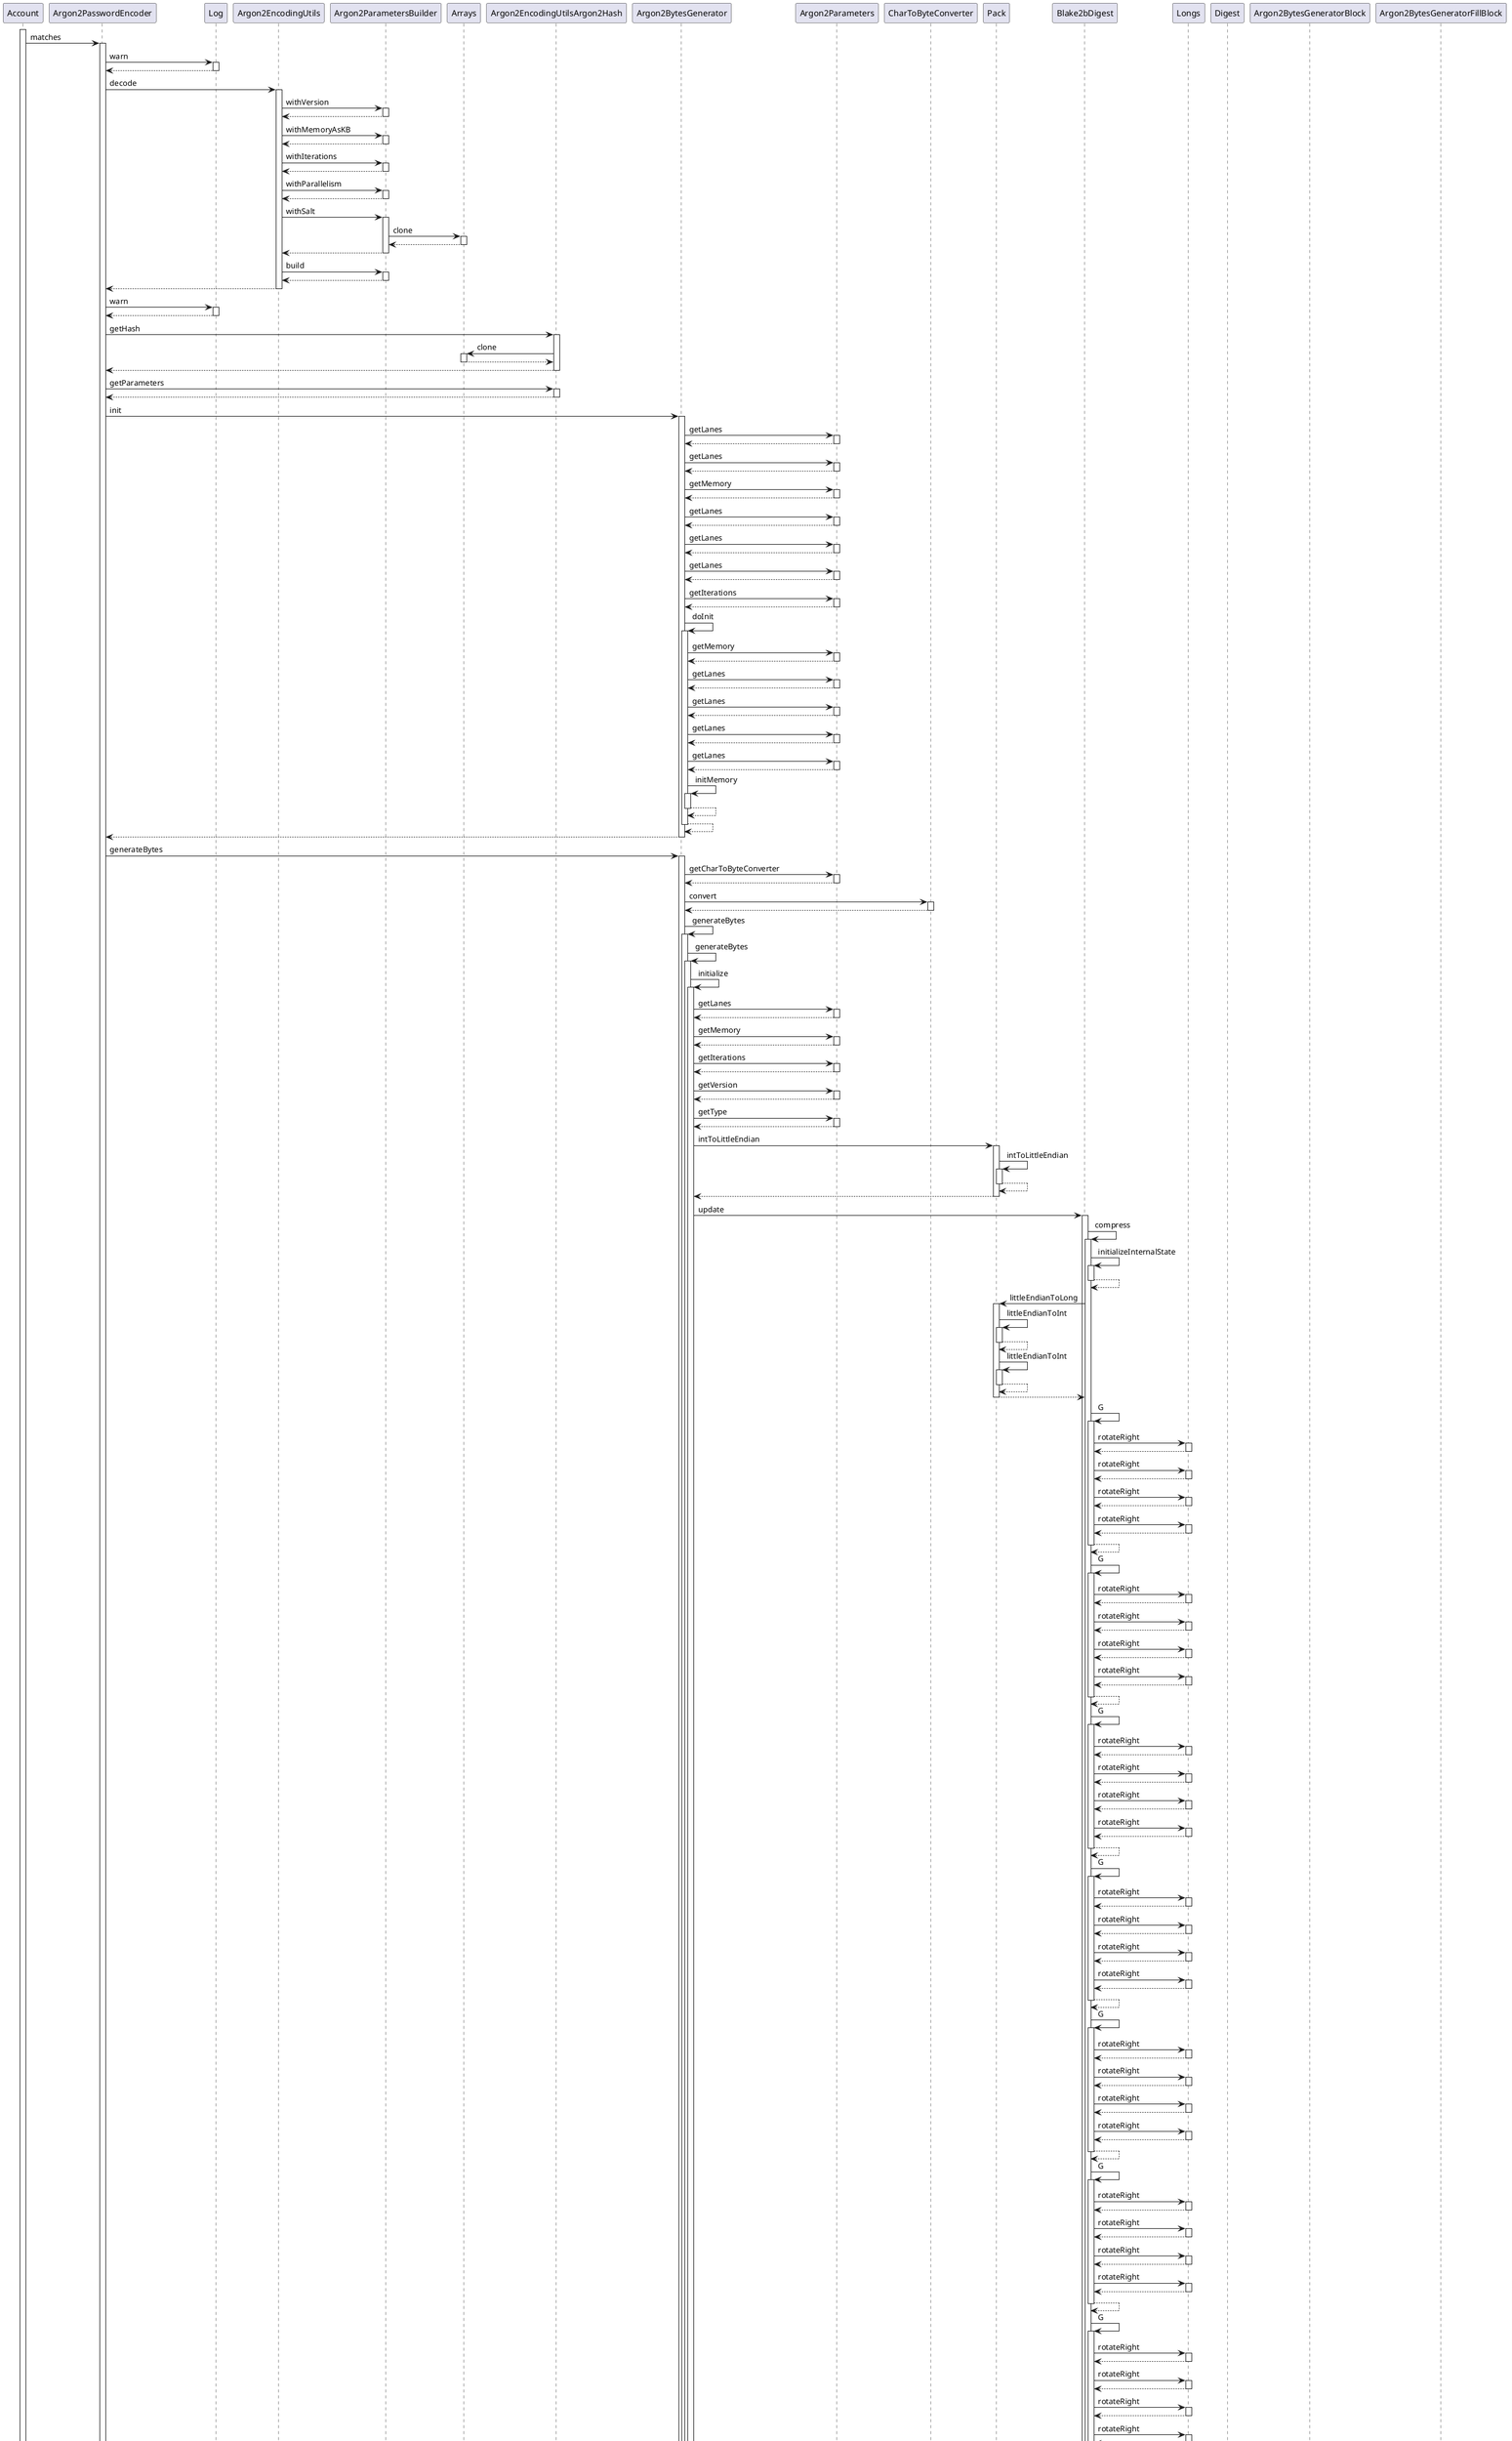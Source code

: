 @startuml

participant Account
participant Argon2PasswordEncoder
participant Log
participant Argon2EncodingUtils
participant Argon2ParametersBuilder
participant Arrays
participant Argon2EncodingUtilsArgon2Hash
participant Argon2BytesGenerator
participant Argon2Parameters
participant CharToByteConverter
participant Pack
participant Blake2bDigest
participant Longs
participant Digest
participant Argon2BytesGeneratorBlock
participant Argon2BytesGeneratorFillBlock

activate Account
	Account -> Argon2PasswordEncoder : matches
	activate Argon2PasswordEncoder
		Argon2PasswordEncoder -> Log : warn
		activate Log
			Log --> Argon2PasswordEncoder
		deactivate Log
		Argon2PasswordEncoder -> Argon2EncodingUtils : decode
		activate Argon2EncodingUtils
			Argon2EncodingUtils -> Argon2ParametersBuilder : withVersion
			activate Argon2ParametersBuilder
				Argon2ParametersBuilder --> Argon2EncodingUtils
			deactivate Argon2ParametersBuilder
			Argon2EncodingUtils -> Argon2ParametersBuilder : withMemoryAsKB
			activate Argon2ParametersBuilder
				Argon2ParametersBuilder --> Argon2EncodingUtils
			deactivate Argon2ParametersBuilder
			Argon2EncodingUtils -> Argon2ParametersBuilder : withIterations
			activate Argon2ParametersBuilder
				Argon2ParametersBuilder --> Argon2EncodingUtils
			deactivate Argon2ParametersBuilder
			Argon2EncodingUtils -> Argon2ParametersBuilder : withParallelism
			activate Argon2ParametersBuilder
				Argon2ParametersBuilder --> Argon2EncodingUtils
			deactivate Argon2ParametersBuilder
			Argon2EncodingUtils -> Argon2ParametersBuilder : withSalt
			activate Argon2ParametersBuilder
				Argon2ParametersBuilder -> Arrays : clone
				activate Arrays
					Arrays --> Argon2ParametersBuilder
				deactivate Arrays
				Argon2ParametersBuilder --> Argon2EncodingUtils
			deactivate Argon2ParametersBuilder
			Argon2EncodingUtils -> Argon2ParametersBuilder : build
			activate Argon2ParametersBuilder
				Argon2ParametersBuilder --> Argon2EncodingUtils
			deactivate Argon2ParametersBuilder
			Argon2EncodingUtils --> Argon2PasswordEncoder
		deactivate Argon2EncodingUtils
		Argon2PasswordEncoder -> Log : warn
		activate Log
			Log --> Argon2PasswordEncoder
		deactivate Log
		Argon2PasswordEncoder -> Argon2EncodingUtilsArgon2Hash : getHash
		activate Argon2EncodingUtilsArgon2Hash
			Argon2EncodingUtilsArgon2Hash -> Arrays : clone
			activate Arrays
				Arrays --> Argon2EncodingUtilsArgon2Hash
			deactivate Arrays
			Argon2EncodingUtilsArgon2Hash --> Argon2PasswordEncoder
		deactivate Argon2EncodingUtilsArgon2Hash
		Argon2PasswordEncoder -> Argon2EncodingUtilsArgon2Hash : getParameters
		activate Argon2EncodingUtilsArgon2Hash
			Argon2EncodingUtilsArgon2Hash --> Argon2PasswordEncoder
		deactivate Argon2EncodingUtilsArgon2Hash
		Argon2PasswordEncoder -> Argon2BytesGenerator : init
		activate Argon2BytesGenerator
			Argon2BytesGenerator -> Argon2Parameters : getLanes
			activate Argon2Parameters
				Argon2Parameters --> Argon2BytesGenerator
			deactivate Argon2Parameters
			Argon2BytesGenerator -> Argon2Parameters : getLanes
			activate Argon2Parameters
				Argon2Parameters --> Argon2BytesGenerator
			deactivate Argon2Parameters
			Argon2BytesGenerator -> Argon2Parameters : getMemory
			activate Argon2Parameters
				Argon2Parameters --> Argon2BytesGenerator
			deactivate Argon2Parameters
			Argon2BytesGenerator -> Argon2Parameters : getLanes
			activate Argon2Parameters
				Argon2Parameters --> Argon2BytesGenerator
			deactivate Argon2Parameters
			Argon2BytesGenerator -> Argon2Parameters : getLanes
			activate Argon2Parameters
				Argon2Parameters --> Argon2BytesGenerator
			deactivate Argon2Parameters
			Argon2BytesGenerator -> Argon2Parameters : getLanes
			activate Argon2Parameters
				Argon2Parameters --> Argon2BytesGenerator
			deactivate Argon2Parameters
			Argon2BytesGenerator -> Argon2Parameters : getIterations
			activate Argon2Parameters
				Argon2Parameters --> Argon2BytesGenerator
			deactivate Argon2Parameters
			Argon2BytesGenerator -> Argon2BytesGenerator : doInit
			activate Argon2BytesGenerator
				Argon2BytesGenerator -> Argon2Parameters : getMemory
				activate Argon2Parameters
					Argon2Parameters --> Argon2BytesGenerator
				deactivate Argon2Parameters
				Argon2BytesGenerator -> Argon2Parameters : getLanes
				activate Argon2Parameters
					Argon2Parameters --> Argon2BytesGenerator
				deactivate Argon2Parameters
				Argon2BytesGenerator -> Argon2Parameters : getLanes
				activate Argon2Parameters
					Argon2Parameters --> Argon2BytesGenerator
				deactivate Argon2Parameters
				Argon2BytesGenerator -> Argon2Parameters : getLanes
				activate Argon2Parameters
					Argon2Parameters --> Argon2BytesGenerator
				deactivate Argon2Parameters
				Argon2BytesGenerator -> Argon2Parameters : getLanes
				activate Argon2Parameters
					Argon2Parameters --> Argon2BytesGenerator
				deactivate Argon2Parameters
				Argon2BytesGenerator -> Argon2BytesGenerator : initMemory
				activate Argon2BytesGenerator
					Argon2BytesGenerator --> Argon2BytesGenerator
				deactivate Argon2BytesGenerator
				Argon2BytesGenerator --> Argon2BytesGenerator
			deactivate Argon2BytesGenerator
			Argon2BytesGenerator --> Argon2PasswordEncoder
		deactivate Argon2BytesGenerator
		Argon2PasswordEncoder -> Argon2BytesGenerator : generateBytes
		activate Argon2BytesGenerator
			Argon2BytesGenerator -> Argon2Parameters : getCharToByteConverter
			activate Argon2Parameters
				Argon2Parameters --> Argon2BytesGenerator
			deactivate Argon2Parameters
			Argon2BytesGenerator -> CharToByteConverter : convert
			activate CharToByteConverter
				CharToByteConverter --> Argon2BytesGenerator
			deactivate CharToByteConverter
			Argon2BytesGenerator -> Argon2BytesGenerator : generateBytes
			activate Argon2BytesGenerator
				Argon2BytesGenerator -> Argon2BytesGenerator : generateBytes
				activate Argon2BytesGenerator
					Argon2BytesGenerator -> Argon2BytesGenerator : initialize
					activate Argon2BytesGenerator
						Argon2BytesGenerator -> Argon2Parameters : getLanes
						activate Argon2Parameters
							Argon2Parameters --> Argon2BytesGenerator
						deactivate Argon2Parameters
						Argon2BytesGenerator -> Argon2Parameters : getMemory
						activate Argon2Parameters
							Argon2Parameters --> Argon2BytesGenerator
						deactivate Argon2Parameters
						Argon2BytesGenerator -> Argon2Parameters : getIterations
						activate Argon2Parameters
							Argon2Parameters --> Argon2BytesGenerator
						deactivate Argon2Parameters
						Argon2BytesGenerator -> Argon2Parameters : getVersion
						activate Argon2Parameters
							Argon2Parameters --> Argon2BytesGenerator
						deactivate Argon2Parameters
						Argon2BytesGenerator -> Argon2Parameters : getType
						activate Argon2Parameters
							Argon2Parameters --> Argon2BytesGenerator
						deactivate Argon2Parameters
						Argon2BytesGenerator -> Pack : intToLittleEndian
						activate Pack
							Pack -> Pack : intToLittleEndian
							activate Pack
								Pack --> Pack
							deactivate Pack
							Pack --> Argon2BytesGenerator
						deactivate Pack
						Argon2BytesGenerator -> Blake2bDigest : update
						activate Blake2bDigest
							Blake2bDigest -> Blake2bDigest : compress
							activate Blake2bDigest
								Blake2bDigest -> Blake2bDigest : initializeInternalState
								activate Blake2bDigest
									Blake2bDigest --> Blake2bDigest
								deactivate Blake2bDigest
								Blake2bDigest -> Pack : littleEndianToLong
								activate Pack
									Pack -> Pack : littleEndianToInt
									activate Pack
										Pack --> Pack
									deactivate Pack
									Pack -> Pack : littleEndianToInt
									activate Pack
										Pack --> Pack
									deactivate Pack
									Pack --> Blake2bDigest
								deactivate Pack
								Blake2bDigest -> Blake2bDigest : G
								activate Blake2bDigest
									Blake2bDigest -> Longs : rotateRight
									activate Longs
										Longs --> Blake2bDigest
									deactivate Longs
									Blake2bDigest -> Longs : rotateRight
									activate Longs
										Longs --> Blake2bDigest
									deactivate Longs
									Blake2bDigest -> Longs : rotateRight
									activate Longs
										Longs --> Blake2bDigest
									deactivate Longs
									Blake2bDigest -> Longs : rotateRight
									activate Longs
										Longs --> Blake2bDigest
									deactivate Longs
									Blake2bDigest --> Blake2bDigest
								deactivate Blake2bDigest
								Blake2bDigest -> Blake2bDigest : G
								activate Blake2bDigest
									Blake2bDigest -> Longs : rotateRight
									activate Longs
										Longs --> Blake2bDigest
									deactivate Longs
									Blake2bDigest -> Longs : rotateRight
									activate Longs
										Longs --> Blake2bDigest
									deactivate Longs
									Blake2bDigest -> Longs : rotateRight
									activate Longs
										Longs --> Blake2bDigest
									deactivate Longs
									Blake2bDigest -> Longs : rotateRight
									activate Longs
										Longs --> Blake2bDigest
									deactivate Longs
									Blake2bDigest --> Blake2bDigest
								deactivate Blake2bDigest
								Blake2bDigest -> Blake2bDigest : G
								activate Blake2bDigest
									Blake2bDigest -> Longs : rotateRight
									activate Longs
										Longs --> Blake2bDigest
									deactivate Longs
									Blake2bDigest -> Longs : rotateRight
									activate Longs
										Longs --> Blake2bDigest
									deactivate Longs
									Blake2bDigest -> Longs : rotateRight
									activate Longs
										Longs --> Blake2bDigest
									deactivate Longs
									Blake2bDigest -> Longs : rotateRight
									activate Longs
										Longs --> Blake2bDigest
									deactivate Longs
									Blake2bDigest --> Blake2bDigest
								deactivate Blake2bDigest
								Blake2bDigest -> Blake2bDigest : G
								activate Blake2bDigest
									Blake2bDigest -> Longs : rotateRight
									activate Longs
										Longs --> Blake2bDigest
									deactivate Longs
									Blake2bDigest -> Longs : rotateRight
									activate Longs
										Longs --> Blake2bDigest
									deactivate Longs
									Blake2bDigest -> Longs : rotateRight
									activate Longs
										Longs --> Blake2bDigest
									deactivate Longs
									Blake2bDigest -> Longs : rotateRight
									activate Longs
										Longs --> Blake2bDigest
									deactivate Longs
									Blake2bDigest --> Blake2bDigest
								deactivate Blake2bDigest
								Blake2bDigest -> Blake2bDigest : G
								activate Blake2bDigest
									Blake2bDigest -> Longs : rotateRight
									activate Longs
										Longs --> Blake2bDigest
									deactivate Longs
									Blake2bDigest -> Longs : rotateRight
									activate Longs
										Longs --> Blake2bDigest
									deactivate Longs
									Blake2bDigest -> Longs : rotateRight
									activate Longs
										Longs --> Blake2bDigest
									deactivate Longs
									Blake2bDigest -> Longs : rotateRight
									activate Longs
										Longs --> Blake2bDigest
									deactivate Longs
									Blake2bDigest --> Blake2bDigest
								deactivate Blake2bDigest
								Blake2bDigest -> Blake2bDigest : G
								activate Blake2bDigest
									Blake2bDigest -> Longs : rotateRight
									activate Longs
										Longs --> Blake2bDigest
									deactivate Longs
									Blake2bDigest -> Longs : rotateRight
									activate Longs
										Longs --> Blake2bDigest
									deactivate Longs
									Blake2bDigest -> Longs : rotateRight
									activate Longs
										Longs --> Blake2bDigest
									deactivate Longs
									Blake2bDigest -> Longs : rotateRight
									activate Longs
										Longs --> Blake2bDigest
									deactivate Longs
									Blake2bDigest --> Blake2bDigest
								deactivate Blake2bDigest
								Blake2bDigest -> Blake2bDigest : G
								activate Blake2bDigest
									Blake2bDigest -> Longs : rotateRight
									activate Longs
										Longs --> Blake2bDigest
									deactivate Longs
									Blake2bDigest -> Longs : rotateRight
									activate Longs
										Longs --> Blake2bDigest
									deactivate Longs
									Blake2bDigest -> Longs : rotateRight
									activate Longs
										Longs --> Blake2bDigest
									deactivate Longs
									Blake2bDigest -> Longs : rotateRight
									activate Longs
										Longs --> Blake2bDigest
									deactivate Longs
									Blake2bDigest --> Blake2bDigest
								deactivate Blake2bDigest
								Blake2bDigest -> Blake2bDigest : G
								activate Blake2bDigest
									Blake2bDigest -> Longs : rotateRight
									activate Longs
										Longs --> Blake2bDigest
									deactivate Longs
									Blake2bDigest -> Longs : rotateRight
									activate Longs
										Longs --> Blake2bDigest
									deactivate Longs
									Blake2bDigest -> Longs : rotateRight
									activate Longs
										Longs --> Blake2bDigest
									deactivate Longs
									Blake2bDigest -> Longs : rotateRight
									activate Longs
										Longs --> Blake2bDigest
									deactivate Longs
									Blake2bDigest --> Blake2bDigest
								deactivate Blake2bDigest
								Blake2bDigest --> Blake2bDigest
							deactivate Blake2bDigest
							Blake2bDigest -> Arrays : fill
							activate Arrays
								Arrays --> Blake2bDigest
							deactivate Arrays
							Blake2bDigest -> Blake2bDigest : compress
							activate Blake2bDigest
								Blake2bDigest -> Blake2bDigest : initializeInternalState
								activate Blake2bDigest
									Blake2bDigest --> Blake2bDigest
								deactivate Blake2bDigest
								Blake2bDigest -> Pack : littleEndianToLong
								activate Pack
									Pack -> Pack : littleEndianToInt
									activate Pack
										Pack --> Pack
									deactivate Pack
									Pack -> Pack : littleEndianToInt
									activate Pack
										Pack --> Pack
									deactivate Pack
									Pack --> Blake2bDigest
								deactivate Pack
								Blake2bDigest -> Blake2bDigest : G
								activate Blake2bDigest
									Blake2bDigest -> Longs : rotateRight
									activate Longs
										Longs --> Blake2bDigest
									deactivate Longs
									Blake2bDigest -> Longs : rotateRight
									activate Longs
										Longs --> Blake2bDigest
									deactivate Longs
									Blake2bDigest -> Longs : rotateRight
									activate Longs
										Longs --> Blake2bDigest
									deactivate Longs
									Blake2bDigest -> Longs : rotateRight
									activate Longs
										Longs --> Blake2bDigest
									deactivate Longs
									Blake2bDigest --> Blake2bDigest
								deactivate Blake2bDigest
								Blake2bDigest -> Blake2bDigest : G
								activate Blake2bDigest
									Blake2bDigest -> Longs : rotateRight
									activate Longs
										Longs --> Blake2bDigest
									deactivate Longs
									Blake2bDigest -> Longs : rotateRight
									activate Longs
										Longs --> Blake2bDigest
									deactivate Longs
									Blake2bDigest -> Longs : rotateRight
									activate Longs
										Longs --> Blake2bDigest
									deactivate Longs
									Blake2bDigest -> Longs : rotateRight
									activate Longs
										Longs --> Blake2bDigest
									deactivate Longs
									Blake2bDigest --> Blake2bDigest
								deactivate Blake2bDigest
								Blake2bDigest -> Blake2bDigest : G
								activate Blake2bDigest
									Blake2bDigest -> Longs : rotateRight
									activate Longs
										Longs --> Blake2bDigest
									deactivate Longs
									Blake2bDigest -> Longs : rotateRight
									activate Longs
										Longs --> Blake2bDigest
									deactivate Longs
									Blake2bDigest -> Longs : rotateRight
									activate Longs
										Longs --> Blake2bDigest
									deactivate Longs
									Blake2bDigest -> Longs : rotateRight
									activate Longs
										Longs --> Blake2bDigest
									deactivate Longs
									Blake2bDigest --> Blake2bDigest
								deactivate Blake2bDigest
								Blake2bDigest -> Blake2bDigest : G
								activate Blake2bDigest
									Blake2bDigest -> Longs : rotateRight
									activate Longs
										Longs --> Blake2bDigest
									deactivate Longs
									Blake2bDigest -> Longs : rotateRight
									activate Longs
										Longs --> Blake2bDigest
									deactivate Longs
									Blake2bDigest -> Longs : rotateRight
									activate Longs
										Longs --> Blake2bDigest
									deactivate Longs
									Blake2bDigest -> Longs : rotateRight
									activate Longs
										Longs --> Blake2bDigest
									deactivate Longs
									Blake2bDigest --> Blake2bDigest
								deactivate Blake2bDigest
								Blake2bDigest -> Blake2bDigest : G
								activate Blake2bDigest
									Blake2bDigest -> Longs : rotateRight
									activate Longs
										Longs --> Blake2bDigest
									deactivate Longs
									Blake2bDigest -> Longs : rotateRight
									activate Longs
										Longs --> Blake2bDigest
									deactivate Longs
									Blake2bDigest -> Longs : rotateRight
									activate Longs
										Longs --> Blake2bDigest
									deactivate Longs
									Blake2bDigest -> Longs : rotateRight
									activate Longs
										Longs --> Blake2bDigest
									deactivate Longs
									Blake2bDigest --> Blake2bDigest
								deactivate Blake2bDigest
								Blake2bDigest -> Blake2bDigest : G
								activate Blake2bDigest
									Blake2bDigest -> Longs : rotateRight
									activate Longs
										Longs --> Blake2bDigest
									deactivate Longs
									Blake2bDigest -> Longs : rotateRight
									activate Longs
										Longs --> Blake2bDigest
									deactivate Longs
									Blake2bDigest -> Longs : rotateRight
									activate Longs
										Longs --> Blake2bDigest
									deactivate Longs
									Blake2bDigest -> Longs : rotateRight
									activate Longs
										Longs --> Blake2bDigest
									deactivate Longs
									Blake2bDigest --> Blake2bDigest
								deactivate Blake2bDigest
								Blake2bDigest -> Blake2bDigest : G
								activate Blake2bDigest
									Blake2bDigest -> Longs : rotateRight
									activate Longs
										Longs --> Blake2bDigest
									deactivate Longs
									Blake2bDigest -> Longs : rotateRight
									activate Longs
										Longs --> Blake2bDigest
									deactivate Longs
									Blake2bDigest -> Longs : rotateRight
									activate Longs
										Longs --> Blake2bDigest
									deactivate Longs
									Blake2bDigest -> Longs : rotateRight
									activate Longs
										Longs --> Blake2bDigest
									deactivate Longs
									Blake2bDigest --> Blake2bDigest
								deactivate Blake2bDigest
								Blake2bDigest -> Blake2bDigest : G
								activate Blake2bDigest
									Blake2bDigest -> Longs : rotateRight
									activate Longs
										Longs --> Blake2bDigest
									deactivate Longs
									Blake2bDigest -> Longs : rotateRight
									activate Longs
										Longs --> Blake2bDigest
									deactivate Longs
									Blake2bDigest -> Longs : rotateRight
									activate Longs
										Longs --> Blake2bDigest
									deactivate Longs
									Blake2bDigest -> Longs : rotateRight
									activate Longs
										Longs --> Blake2bDigest
									deactivate Longs
									Blake2bDigest --> Blake2bDigest
								deactivate Blake2bDigest
								Blake2bDigest --> Blake2bDigest
							deactivate Blake2bDigest
							Blake2bDigest --> Argon2BytesGenerator
						deactivate Blake2bDigest
						Argon2BytesGenerator -> Argon2BytesGenerator : addByteString
						activate Argon2BytesGenerator
							Argon2BytesGenerator -> Digest : update
							activate Digest
								Digest --> Argon2BytesGenerator
							deactivate Digest
							Argon2BytesGenerator -> Pack : intToLittleEndian
							activate Pack
								Pack --> Argon2BytesGenerator
							deactivate Pack
							Argon2BytesGenerator -> Digest : update
							activate Digest
								Digest --> Argon2BytesGenerator
							deactivate Digest
							Argon2BytesGenerator -> Digest : update
							activate Digest
								Digest --> Argon2BytesGenerator
							deactivate Digest
							Argon2BytesGenerator --> Argon2BytesGenerator
						deactivate Argon2BytesGenerator
						Argon2BytesGenerator -> Argon2Parameters : getSalt
						activate Argon2Parameters
							Argon2Parameters -> Arrays : clone
							activate Arrays
								Arrays --> Argon2Parameters
							deactivate Arrays
							Argon2Parameters --> Argon2BytesGenerator
						deactivate Argon2Parameters
						Argon2BytesGenerator -> Argon2BytesGenerator : addByteString
						activate Argon2BytesGenerator
							Argon2BytesGenerator -> Digest : update
							activate Digest
								Digest --> Argon2BytesGenerator
							deactivate Digest
							Argon2BytesGenerator -> Pack : intToLittleEndian
							activate Pack
								Pack --> Argon2BytesGenerator
							deactivate Pack
							Argon2BytesGenerator -> Digest : update
							activate Digest
								Digest --> Argon2BytesGenerator
							deactivate Digest
							Argon2BytesGenerator -> Digest : update
							activate Digest
								Digest --> Argon2BytesGenerator
							deactivate Digest
							Argon2BytesGenerator --> Argon2BytesGenerator
						deactivate Argon2BytesGenerator
						Argon2BytesGenerator -> Argon2Parameters : getSecret
						activate Argon2Parameters
							Argon2Parameters -> Arrays : clone
							activate Arrays
								Arrays --> Argon2Parameters
							deactivate Arrays
							Argon2Parameters --> Argon2BytesGenerator
						deactivate Argon2Parameters
						Argon2BytesGenerator -> Argon2BytesGenerator : addByteString
						activate Argon2BytesGenerator
							Argon2BytesGenerator -> Digest : update
							activate Digest
								Digest --> Argon2BytesGenerator
							deactivate Digest
							Argon2BytesGenerator -> Pack : intToLittleEndian
							activate Pack
								Pack --> Argon2BytesGenerator
							deactivate Pack
							Argon2BytesGenerator -> Digest : update
							activate Digest
								Digest --> Argon2BytesGenerator
							deactivate Digest
							Argon2BytesGenerator -> Digest : update
							activate Digest
								Digest --> Argon2BytesGenerator
							deactivate Digest
							Argon2BytesGenerator --> Argon2BytesGenerator
						deactivate Argon2BytesGenerator
						Argon2BytesGenerator -> Argon2Parameters : getAdditional
						activate Argon2Parameters
							Argon2Parameters -> Arrays : clone
							activate Arrays
								Arrays --> Argon2Parameters
							deactivate Arrays
							Argon2Parameters --> Argon2BytesGenerator
						deactivate Argon2Parameters
						Argon2BytesGenerator -> Argon2BytesGenerator : addByteString
						activate Argon2BytesGenerator
							Argon2BytesGenerator -> Digest : update
							activate Digest
								Digest --> Argon2BytesGenerator
							deactivate Digest
							Argon2BytesGenerator -> Pack : intToLittleEndian
							activate Pack
								Pack --> Argon2BytesGenerator
							deactivate Pack
							Argon2BytesGenerator -> Digest : update
							activate Digest
								Digest --> Argon2BytesGenerator
							deactivate Digest
							Argon2BytesGenerator -> Digest : update
							activate Digest
								Digest --> Argon2BytesGenerator
							deactivate Digest
							Argon2BytesGenerator --> Argon2BytesGenerator
						deactivate Argon2BytesGenerator
						Argon2BytesGenerator -> Blake2bDigest : doFinal
						activate Blake2bDigest
							Blake2bDigest -> Blake2bDigest : compress
							activate Blake2bDigest
								Blake2bDigest -> Blake2bDigest : initializeInternalState
								activate Blake2bDigest
									Blake2bDigest --> Blake2bDigest
								deactivate Blake2bDigest
								Blake2bDigest -> Pack : littleEndianToLong
								activate Pack
									Pack -> Pack : littleEndianToInt
									activate Pack
										Pack --> Pack
									deactivate Pack
									Pack -> Pack : littleEndianToInt
									activate Pack
										Pack --> Pack
									deactivate Pack
									Pack --> Blake2bDigest
								deactivate Pack
								Blake2bDigest -> Blake2bDigest : G
								activate Blake2bDigest
									Blake2bDigest -> Longs : rotateRight
									activate Longs
										Longs --> Blake2bDigest
									deactivate Longs
									Blake2bDigest -> Longs : rotateRight
									activate Longs
										Longs --> Blake2bDigest
									deactivate Longs
									Blake2bDigest -> Longs : rotateRight
									activate Longs
										Longs --> Blake2bDigest
									deactivate Longs
									Blake2bDigest -> Longs : rotateRight
									activate Longs
										Longs --> Blake2bDigest
									deactivate Longs
									Blake2bDigest --> Blake2bDigest
								deactivate Blake2bDigest
								Blake2bDigest -> Blake2bDigest : G
								activate Blake2bDigest
									Blake2bDigest -> Longs : rotateRight
									activate Longs
										Longs --> Blake2bDigest
									deactivate Longs
									Blake2bDigest -> Longs : rotateRight
									activate Longs
										Longs --> Blake2bDigest
									deactivate Longs
									Blake2bDigest -> Longs : rotateRight
									activate Longs
										Longs --> Blake2bDigest
									deactivate Longs
									Blake2bDigest -> Longs : rotateRight
									activate Longs
										Longs --> Blake2bDigest
									deactivate Longs
									Blake2bDigest --> Blake2bDigest
								deactivate Blake2bDigest
								Blake2bDigest -> Blake2bDigest : G
								activate Blake2bDigest
									Blake2bDigest -> Longs : rotateRight
									activate Longs
										Longs --> Blake2bDigest
									deactivate Longs
									Blake2bDigest -> Longs : rotateRight
									activate Longs
										Longs --> Blake2bDigest
									deactivate Longs
									Blake2bDigest -> Longs : rotateRight
									activate Longs
										Longs --> Blake2bDigest
									deactivate Longs
									Blake2bDigest -> Longs : rotateRight
									activate Longs
										Longs --> Blake2bDigest
									deactivate Longs
									Blake2bDigest --> Blake2bDigest
								deactivate Blake2bDigest
								Blake2bDigest -> Blake2bDigest : G
								activate Blake2bDigest
									Blake2bDigest -> Longs : rotateRight
									activate Longs
										Longs --> Blake2bDigest
									deactivate Longs
									Blake2bDigest -> Longs : rotateRight
									activate Longs
										Longs --> Blake2bDigest
									deactivate Longs
									Blake2bDigest -> Longs : rotateRight
									activate Longs
										Longs --> Blake2bDigest
									deactivate Longs
									Blake2bDigest -> Longs : rotateRight
									activate Longs
										Longs --> Blake2bDigest
									deactivate Longs
									Blake2bDigest --> Blake2bDigest
								deactivate Blake2bDigest
								Blake2bDigest -> Blake2bDigest : G
								activate Blake2bDigest
									Blake2bDigest -> Longs : rotateRight
									activate Longs
										Longs --> Blake2bDigest
									deactivate Longs
									Blake2bDigest -> Longs : rotateRight
									activate Longs
										Longs --> Blake2bDigest
									deactivate Longs
									Blake2bDigest -> Longs : rotateRight
									activate Longs
										Longs --> Blake2bDigest
									deactivate Longs
									Blake2bDigest -> Longs : rotateRight
									activate Longs
										Longs --> Blake2bDigest
									deactivate Longs
									Blake2bDigest --> Blake2bDigest
								deactivate Blake2bDigest
								Blake2bDigest -> Blake2bDigest : G
								activate Blake2bDigest
									Blake2bDigest -> Longs : rotateRight
									activate Longs
										Longs --> Blake2bDigest
									deactivate Longs
									Blake2bDigest -> Longs : rotateRight
									activate Longs
										Longs --> Blake2bDigest
									deactivate Longs
									Blake2bDigest -> Longs : rotateRight
									activate Longs
										Longs --> Blake2bDigest
									deactivate Longs
									Blake2bDigest -> Longs : rotateRight
									activate Longs
										Longs --> Blake2bDigest
									deactivate Longs
									Blake2bDigest --> Blake2bDigest
								deactivate Blake2bDigest
								Blake2bDigest -> Blake2bDigest : G
								activate Blake2bDigest
									Blake2bDigest -> Longs : rotateRight
									activate Longs
										Longs --> Blake2bDigest
									deactivate Longs
									Blake2bDigest -> Longs : rotateRight
									activate Longs
										Longs --> Blake2bDigest
									deactivate Longs
									Blake2bDigest -> Longs : rotateRight
									activate Longs
										Longs --> Blake2bDigest
									deactivate Longs
									Blake2bDigest -> Longs : rotateRight
									activate Longs
										Longs --> Blake2bDigest
									deactivate Longs
									Blake2bDigest --> Blake2bDigest
								deactivate Blake2bDigest
								Blake2bDigest -> Blake2bDigest : G
								activate Blake2bDigest
									Blake2bDigest -> Longs : rotateRight
									activate Longs
										Longs --> Blake2bDigest
									deactivate Longs
									Blake2bDigest -> Longs : rotateRight
									activate Longs
										Longs --> Blake2bDigest
									deactivate Longs
									Blake2bDigest -> Longs : rotateRight
									activate Longs
										Longs --> Blake2bDigest
									deactivate Longs
									Blake2bDigest -> Longs : rotateRight
									activate Longs
										Longs --> Blake2bDigest
									deactivate Longs
									Blake2bDigest --> Blake2bDigest
								deactivate Blake2bDigest
								Blake2bDigest --> Blake2bDigest
							deactivate Blake2bDigest
							Blake2bDigest -> Arrays : fill
							activate Arrays
								Arrays --> Blake2bDigest
							deactivate Arrays
							Blake2bDigest -> Arrays : fill
							activate Arrays
								Arrays --> Blake2bDigest
							deactivate Arrays
							Blake2bDigest -> Pack : longToLittleEndian
							activate Pack
								Pack -> Pack : longToLittleEndian
								activate Pack
									Pack -> Pack : intToLittleEndian
									activate Pack
										Pack --> Pack
									deactivate Pack
									Pack -> Pack : intToLittleEndian
									activate Pack
										Pack --> Pack
									deactivate Pack
									Pack --> Pack
								deactivate Pack
								Pack --> Blake2bDigest
							deactivate Pack
							Blake2bDigest -> Arrays : fill
							activate Arrays
								Arrays --> Blake2bDigest
							deactivate Arrays
							Blake2bDigest -> Blake2bDigest : reset
							activate Blake2bDigest
								Blake2bDigest -> Arrays : fill
								activate Arrays
									Arrays --> Blake2bDigest
								deactivate Arrays
								Blake2bDigest -> Blake2bDigest : init
								activate Blake2bDigest
									Blake2bDigest -> Pack : littleEndianToLong
									activate Pack
										Pack -> Pack : littleEndianToInt
										activate Pack
											Pack --> Pack
										deactivate Pack
										Pack -> Pack : littleEndianToInt
										activate Pack
											Pack --> Pack
										deactivate Pack
										Pack --> Blake2bDigest
									deactivate Pack
									Blake2bDigest -> Pack : littleEndianToLong
									activate Pack
										Pack -> Pack : littleEndianToInt
										activate Pack
											Pack --> Pack
										deactivate Pack
										Pack -> Pack : littleEndianToInt
										activate Pack
											Pack --> Pack
										deactivate Pack
										Pack --> Blake2bDigest
									deactivate Pack
									Blake2bDigest -> Pack : littleEndianToLong
									activate Pack
										Pack -> Pack : littleEndianToInt
										activate Pack
											Pack --> Pack
										deactivate Pack
										Pack -> Pack : littleEndianToInt
										activate Pack
											Pack --> Pack
										deactivate Pack
										Pack --> Blake2bDigest
									deactivate Pack
									Blake2bDigest -> Pack : littleEndianToLong
									activate Pack
										Pack -> Pack : littleEndianToInt
										activate Pack
											Pack --> Pack
										deactivate Pack
										Pack -> Pack : littleEndianToInt
										activate Pack
											Pack --> Pack
										deactivate Pack
										Pack --> Blake2bDigest
									deactivate Pack
									Blake2bDigest --> Blake2bDigest
								deactivate Blake2bDigest
								Blake2bDigest --> Blake2bDigest
							deactivate Blake2bDigest
							Blake2bDigest --> Argon2BytesGenerator
						deactivate Blake2bDigest
						Argon2BytesGenerator -> Argon2BytesGenerator : fillFirstBlocks
						activate Argon2BytesGenerator
							Argon2BytesGenerator -> Argon2Parameters : getLanes
							activate Argon2Parameters
								Argon2Parameters --> Argon2BytesGenerator
							deactivate Argon2Parameters
							Argon2BytesGenerator -> Pack : intToLittleEndian
							activate Pack
								Pack --> Argon2BytesGenerator
							deactivate Pack
							Argon2BytesGenerator -> Pack : intToLittleEndian
							activate Pack
								Pack --> Argon2BytesGenerator
							deactivate Pack
							Argon2BytesGenerator -> Argon2BytesGenerator : hash
							activate Argon2BytesGenerator
								Argon2BytesGenerator -> Pack : intToLittleEndian
								activate Pack
									Pack --> Argon2BytesGenerator
								deactivate Pack
								Argon2BytesGenerator -> Blake2bDigest : update
								activate Blake2bDigest
									Blake2bDigest -> Blake2bDigest : compress
									activate Blake2bDigest
										Blake2bDigest -> Blake2bDigest : initializeInternalState
										activate Blake2bDigest
											Blake2bDigest --> Blake2bDigest
										deactivate Blake2bDigest
										Blake2bDigest -> Pack : littleEndianToLong
										activate Pack
											Pack -> Pack : littleEndianToInt
											activate Pack
												Pack --> Pack
											deactivate Pack
											Pack -> Pack : littleEndianToInt
											activate Pack
												Pack --> Pack
											deactivate Pack
											Pack --> Blake2bDigest
										deactivate Pack
										Blake2bDigest -> Blake2bDigest : G
										activate Blake2bDigest
											Blake2bDigest -> Longs : rotateRight
											activate Longs
												Longs --> Blake2bDigest
											deactivate Longs
											Blake2bDigest -> Longs : rotateRight
											activate Longs
												Longs --> Blake2bDigest
											deactivate Longs
											Blake2bDigest -> Longs : rotateRight
											activate Longs
												Longs --> Blake2bDigest
											deactivate Longs
											Blake2bDigest -> Longs : rotateRight
											activate Longs
												Longs --> Blake2bDigest
											deactivate Longs
											Blake2bDigest --> Blake2bDigest
										deactivate Blake2bDigest
										Blake2bDigest -> Blake2bDigest : G
										activate Blake2bDigest
											Blake2bDigest -> Longs : rotateRight
											activate Longs
												Longs --> Blake2bDigest
											deactivate Longs
											Blake2bDigest -> Longs : rotateRight
											activate Longs
												Longs --> Blake2bDigest
											deactivate Longs
											Blake2bDigest -> Longs : rotateRight
											activate Longs
												Longs --> Blake2bDigest
											deactivate Longs
											Blake2bDigest -> Longs : rotateRight
											activate Longs
												Longs --> Blake2bDigest
											deactivate Longs
											Blake2bDigest --> Blake2bDigest
										deactivate Blake2bDigest
										Blake2bDigest -> Blake2bDigest : G
										activate Blake2bDigest
											Blake2bDigest -> Longs : rotateRight
											activate Longs
												Longs --> Blake2bDigest
											deactivate Longs
											Blake2bDigest -> Longs : rotateRight
											activate Longs
												Longs --> Blake2bDigest
											deactivate Longs
											Blake2bDigest -> Longs : rotateRight
											activate Longs
												Longs --> Blake2bDigest
											deactivate Longs
											Blake2bDigest -> Longs : rotateRight
											activate Longs
												Longs --> Blake2bDigest
											deactivate Longs
											Blake2bDigest --> Blake2bDigest
										deactivate Blake2bDigest
										Blake2bDigest -> Blake2bDigest : G
										activate Blake2bDigest
											Blake2bDigest -> Longs : rotateRight
											activate Longs
												Longs --> Blake2bDigest
											deactivate Longs
											Blake2bDigest -> Longs : rotateRight
											activate Longs
												Longs --> Blake2bDigest
											deactivate Longs
											Blake2bDigest -> Longs : rotateRight
											activate Longs
												Longs --> Blake2bDigest
											deactivate Longs
											Blake2bDigest -> Longs : rotateRight
											activate Longs
												Longs --> Blake2bDigest
											deactivate Longs
											Blake2bDigest --> Blake2bDigest
										deactivate Blake2bDigest
										Blake2bDigest -> Blake2bDigest : G
										activate Blake2bDigest
											Blake2bDigest -> Longs : rotateRight
											activate Longs
												Longs --> Blake2bDigest
											deactivate Longs
											Blake2bDigest -> Longs : rotateRight
											activate Longs
												Longs --> Blake2bDigest
											deactivate Longs
											Blake2bDigest -> Longs : rotateRight
											activate Longs
												Longs --> Blake2bDigest
											deactivate Longs
											Blake2bDigest -> Longs : rotateRight
											activate Longs
												Longs --> Blake2bDigest
											deactivate Longs
											Blake2bDigest --> Blake2bDigest
										deactivate Blake2bDigest
										Blake2bDigest -> Blake2bDigest : G
										activate Blake2bDigest
											Blake2bDigest -> Longs : rotateRight
											activate Longs
												Longs --> Blake2bDigest
											deactivate Longs
											Blake2bDigest -> Longs : rotateRight
											activate Longs
												Longs --> Blake2bDigest
											deactivate Longs
											Blake2bDigest -> Longs : rotateRight
											activate Longs
												Longs --> Blake2bDigest
											deactivate Longs
											Blake2bDigest -> Longs : rotateRight
											activate Longs
												Longs --> Blake2bDigest
											deactivate Longs
											Blake2bDigest --> Blake2bDigest
										deactivate Blake2bDigest
										Blake2bDigest -> Blake2bDigest : G
										activate Blake2bDigest
											Blake2bDigest -> Longs : rotateRight
											activate Longs
												Longs --> Blake2bDigest
											deactivate Longs
											Blake2bDigest -> Longs : rotateRight
											activate Longs
												Longs --> Blake2bDigest
											deactivate Longs
											Blake2bDigest -> Longs : rotateRight
											activate Longs
												Longs --> Blake2bDigest
											deactivate Longs
											Blake2bDigest -> Longs : rotateRight
											activate Longs
												Longs --> Blake2bDigest
											deactivate Longs
											Blake2bDigest --> Blake2bDigest
										deactivate Blake2bDigest
										Blake2bDigest -> Blake2bDigest : G
										activate Blake2bDigest
											Blake2bDigest -> Longs : rotateRight
											activate Longs
												Longs --> Blake2bDigest
											deactivate Longs
											Blake2bDigest -> Longs : rotateRight
											activate Longs
												Longs --> Blake2bDigest
											deactivate Longs
											Blake2bDigest -> Longs : rotateRight
											activate Longs
												Longs --> Blake2bDigest
											deactivate Longs
											Blake2bDigest -> Longs : rotateRight
											activate Longs
												Longs --> Blake2bDigest
											deactivate Longs
											Blake2bDigest --> Blake2bDigest
										deactivate Blake2bDigest
										Blake2bDigest --> Blake2bDigest
									deactivate Blake2bDigest
									Blake2bDigest -> Arrays : fill
									activate Arrays
										Arrays --> Blake2bDigest
									deactivate Arrays
									Blake2bDigest -> Blake2bDigest : compress
									activate Blake2bDigest
										Blake2bDigest -> Blake2bDigest : initializeInternalState
										activate Blake2bDigest
											Blake2bDigest --> Blake2bDigest
										deactivate Blake2bDigest
										Blake2bDigest -> Pack : littleEndianToLong
										activate Pack
											Pack -> Pack : littleEndianToInt
											activate Pack
												Pack --> Pack
											deactivate Pack
											Pack -> Pack : littleEndianToInt
											activate Pack
												Pack --> Pack
											deactivate Pack
											Pack --> Blake2bDigest
										deactivate Pack
										Blake2bDigest -> Blake2bDigest : G
										activate Blake2bDigest
											Blake2bDigest -> Longs : rotateRight
											activate Longs
												Longs --> Blake2bDigest
											deactivate Longs
											Blake2bDigest -> Longs : rotateRight
											activate Longs
												Longs --> Blake2bDigest
											deactivate Longs
											Blake2bDigest -> Longs : rotateRight
											activate Longs
												Longs --> Blake2bDigest
											deactivate Longs
											Blake2bDigest -> Longs : rotateRight
											activate Longs
												Longs --> Blake2bDigest
											deactivate Longs
											Blake2bDigest --> Blake2bDigest
										deactivate Blake2bDigest
										Blake2bDigest -> Blake2bDigest : G
										activate Blake2bDigest
											Blake2bDigest -> Longs : rotateRight
											activate Longs
												Longs --> Blake2bDigest
											deactivate Longs
											Blake2bDigest -> Longs : rotateRight
											activate Longs
												Longs --> Blake2bDigest
											deactivate Longs
											Blake2bDigest -> Longs : rotateRight
											activate Longs
												Longs --> Blake2bDigest
											deactivate Longs
											Blake2bDigest -> Longs : rotateRight
											activate Longs
												Longs --> Blake2bDigest
											deactivate Longs
											Blake2bDigest --> Blake2bDigest
										deactivate Blake2bDigest
										Blake2bDigest -> Blake2bDigest : G
										activate Blake2bDigest
											Blake2bDigest -> Longs : rotateRight
											activate Longs
												Longs --> Blake2bDigest
											deactivate Longs
											Blake2bDigest -> Longs : rotateRight
											activate Longs
												Longs --> Blake2bDigest
											deactivate Longs
											Blake2bDigest -> Longs : rotateRight
											activate Longs
												Longs --> Blake2bDigest
											deactivate Longs
											Blake2bDigest -> Longs : rotateRight
											activate Longs
												Longs --> Blake2bDigest
											deactivate Longs
											Blake2bDigest --> Blake2bDigest
										deactivate Blake2bDigest
										Blake2bDigest -> Blake2bDigest : G
										activate Blake2bDigest
											Blake2bDigest -> Longs : rotateRight
											activate Longs
												Longs --> Blake2bDigest
											deactivate Longs
											Blake2bDigest -> Longs : rotateRight
											activate Longs
												Longs --> Blake2bDigest
											deactivate Longs
											Blake2bDigest -> Longs : rotateRight
											activate Longs
												Longs --> Blake2bDigest
											deactivate Longs
											Blake2bDigest -> Longs : rotateRight
											activate Longs
												Longs --> Blake2bDigest
											deactivate Longs
											Blake2bDigest --> Blake2bDigest
										deactivate Blake2bDigest
										Blake2bDigest -> Blake2bDigest : G
										activate Blake2bDigest
											Blake2bDigest -> Longs : rotateRight
											activate Longs
												Longs --> Blake2bDigest
											deactivate Longs
											Blake2bDigest -> Longs : rotateRight
											activate Longs
												Longs --> Blake2bDigest
											deactivate Longs
											Blake2bDigest -> Longs : rotateRight
											activate Longs
												Longs --> Blake2bDigest
											deactivate Longs
											Blake2bDigest -> Longs : rotateRight
											activate Longs
												Longs --> Blake2bDigest
											deactivate Longs
											Blake2bDigest --> Blake2bDigest
										deactivate Blake2bDigest
										Blake2bDigest -> Blake2bDigest : G
										activate Blake2bDigest
											Blake2bDigest -> Longs : rotateRight
											activate Longs
												Longs --> Blake2bDigest
											deactivate Longs
											Blake2bDigest -> Longs : rotateRight
											activate Longs
												Longs --> Blake2bDigest
											deactivate Longs
											Blake2bDigest -> Longs : rotateRight
											activate Longs
												Longs --> Blake2bDigest
											deactivate Longs
											Blake2bDigest -> Longs : rotateRight
											activate Longs
												Longs --> Blake2bDigest
											deactivate Longs
											Blake2bDigest --> Blake2bDigest
										deactivate Blake2bDigest
										Blake2bDigest -> Blake2bDigest : G
										activate Blake2bDigest
											Blake2bDigest -> Longs : rotateRight
											activate Longs
												Longs --> Blake2bDigest
											deactivate Longs
											Blake2bDigest -> Longs : rotateRight
											activate Longs
												Longs --> Blake2bDigest
											deactivate Longs
											Blake2bDigest -> Longs : rotateRight
											activate Longs
												Longs --> Blake2bDigest
											deactivate Longs
											Blake2bDigest -> Longs : rotateRight
											activate Longs
												Longs --> Blake2bDigest
											deactivate Longs
											Blake2bDigest --> Blake2bDigest
										deactivate Blake2bDigest
										Blake2bDigest -> Blake2bDigest : G
										activate Blake2bDigest
											Blake2bDigest -> Longs : rotateRight
											activate Longs
												Longs --> Blake2bDigest
											deactivate Longs
											Blake2bDigest -> Longs : rotateRight
											activate Longs
												Longs --> Blake2bDigest
											deactivate Longs
											Blake2bDigest -> Longs : rotateRight
											activate Longs
												Longs --> Blake2bDigest
											deactivate Longs
											Blake2bDigest -> Longs : rotateRight
											activate Longs
												Longs --> Blake2bDigest
											deactivate Longs
											Blake2bDigest --> Blake2bDigest
										deactivate Blake2bDigest
										Blake2bDigest --> Blake2bDigest
									deactivate Blake2bDigest
									Blake2bDigest --> Argon2BytesGenerator
								deactivate Blake2bDigest
								Argon2BytesGenerator -> Blake2bDigest : update
								activate Blake2bDigest
									Blake2bDigest -> Blake2bDigest : compress
									activate Blake2bDigest
										Blake2bDigest -> Blake2bDigest : initializeInternalState
										activate Blake2bDigest
											Blake2bDigest --> Blake2bDigest
										deactivate Blake2bDigest
										Blake2bDigest -> Pack : littleEndianToLong
										activate Pack
											Pack -> Pack : littleEndianToInt
											activate Pack
												Pack --> Pack
											deactivate Pack
											Pack -> Pack : littleEndianToInt
											activate Pack
												Pack --> Pack
											deactivate Pack
											Pack --> Blake2bDigest
										deactivate Pack
										Blake2bDigest -> Blake2bDigest : G
										activate Blake2bDigest
											Blake2bDigest -> Longs : rotateRight
											activate Longs
												Longs --> Blake2bDigest
											deactivate Longs
											Blake2bDigest -> Longs : rotateRight
											activate Longs
												Longs --> Blake2bDigest
											deactivate Longs
											Blake2bDigest -> Longs : rotateRight
											activate Longs
												Longs --> Blake2bDigest
											deactivate Longs
											Blake2bDigest -> Longs : rotateRight
											activate Longs
												Longs --> Blake2bDigest
											deactivate Longs
											Blake2bDigest --> Blake2bDigest
										deactivate Blake2bDigest
										Blake2bDigest -> Blake2bDigest : G
										activate Blake2bDigest
											Blake2bDigest -> Longs : rotateRight
											activate Longs
												Longs --> Blake2bDigest
											deactivate Longs
											Blake2bDigest -> Longs : rotateRight
											activate Longs
												Longs --> Blake2bDigest
											deactivate Longs
											Blake2bDigest -> Longs : rotateRight
											activate Longs
												Longs --> Blake2bDigest
											deactivate Longs
											Blake2bDigest -> Longs : rotateRight
											activate Longs
												Longs --> Blake2bDigest
											deactivate Longs
											Blake2bDigest --> Blake2bDigest
										deactivate Blake2bDigest
										Blake2bDigest -> Blake2bDigest : G
										activate Blake2bDigest
											Blake2bDigest -> Longs : rotateRight
											activate Longs
												Longs --> Blake2bDigest
											deactivate Longs
											Blake2bDigest -> Longs : rotateRight
											activate Longs
												Longs --> Blake2bDigest
											deactivate Longs
											Blake2bDigest -> Longs : rotateRight
											activate Longs
												Longs --> Blake2bDigest
											deactivate Longs
											Blake2bDigest -> Longs : rotateRight
											activate Longs
												Longs --> Blake2bDigest
											deactivate Longs
											Blake2bDigest --> Blake2bDigest
										deactivate Blake2bDigest
										Blake2bDigest -> Blake2bDigest : G
										activate Blake2bDigest
											Blake2bDigest -> Longs : rotateRight
											activate Longs
												Longs --> Blake2bDigest
											deactivate Longs
											Blake2bDigest -> Longs : rotateRight
											activate Longs
												Longs --> Blake2bDigest
											deactivate Longs
											Blake2bDigest -> Longs : rotateRight
											activate Longs
												Longs --> Blake2bDigest
											deactivate Longs
											Blake2bDigest -> Longs : rotateRight
											activate Longs
												Longs --> Blake2bDigest
											deactivate Longs
											Blake2bDigest --> Blake2bDigest
										deactivate Blake2bDigest
										Blake2bDigest -> Blake2bDigest : G
										activate Blake2bDigest
											Blake2bDigest -> Longs : rotateRight
											activate Longs
												Longs --> Blake2bDigest
											deactivate Longs
											Blake2bDigest -> Longs : rotateRight
											activate Longs
												Longs --> Blake2bDigest
											deactivate Longs
											Blake2bDigest -> Longs : rotateRight
											activate Longs
												Longs --> Blake2bDigest
											deactivate Longs
											Blake2bDigest -> Longs : rotateRight
											activate Longs
												Longs --> Blake2bDigest
											deactivate Longs
											Blake2bDigest --> Blake2bDigest
										deactivate Blake2bDigest
										Blake2bDigest -> Blake2bDigest : G
										activate Blake2bDigest
											Blake2bDigest -> Longs : rotateRight
											activate Longs
												Longs --> Blake2bDigest
											deactivate Longs
											Blake2bDigest -> Longs : rotateRight
											activate Longs
												Longs --> Blake2bDigest
											deactivate Longs
											Blake2bDigest -> Longs : rotateRight
											activate Longs
												Longs --> Blake2bDigest
											deactivate Longs
											Blake2bDigest -> Longs : rotateRight
											activate Longs
												Longs --> Blake2bDigest
											deactivate Longs
											Blake2bDigest --> Blake2bDigest
										deactivate Blake2bDigest
										Blake2bDigest -> Blake2bDigest : G
										activate Blake2bDigest
											Blake2bDigest -> Longs : rotateRight
											activate Longs
												Longs --> Blake2bDigest
											deactivate Longs
											Blake2bDigest -> Longs : rotateRight
											activate Longs
												Longs --> Blake2bDigest
											deactivate Longs
											Blake2bDigest -> Longs : rotateRight
											activate Longs
												Longs --> Blake2bDigest
											deactivate Longs
											Blake2bDigest -> Longs : rotateRight
											activate Longs
												Longs --> Blake2bDigest
											deactivate Longs
											Blake2bDigest --> Blake2bDigest
										deactivate Blake2bDigest
										Blake2bDigest -> Blake2bDigest : G
										activate Blake2bDigest
											Blake2bDigest -> Longs : rotateRight
											activate Longs
												Longs --> Blake2bDigest
											deactivate Longs
											Blake2bDigest -> Longs : rotateRight
											activate Longs
												Longs --> Blake2bDigest
											deactivate Longs
											Blake2bDigest -> Longs : rotateRight
											activate Longs
												Longs --> Blake2bDigest
											deactivate Longs
											Blake2bDigest -> Longs : rotateRight
											activate Longs
												Longs --> Blake2bDigest
											deactivate Longs
											Blake2bDigest --> Blake2bDigest
										deactivate Blake2bDigest
										Blake2bDigest --> Blake2bDigest
									deactivate Blake2bDigest
									Blake2bDigest -> Arrays : fill
									activate Arrays
										Arrays --> Blake2bDigest
									deactivate Arrays
									Blake2bDigest -> Blake2bDigest : compress
									activate Blake2bDigest
										Blake2bDigest -> Blake2bDigest : initializeInternalState
										activate Blake2bDigest
											Blake2bDigest --> Blake2bDigest
										deactivate Blake2bDigest
										Blake2bDigest -> Pack : littleEndianToLong
										activate Pack
											Pack -> Pack : littleEndianToInt
											activate Pack
												Pack --> Pack
											deactivate Pack
											Pack -> Pack : littleEndianToInt
											activate Pack
												Pack --> Pack
											deactivate Pack
											Pack --> Blake2bDigest
										deactivate Pack
										Blake2bDigest -> Blake2bDigest : G
										activate Blake2bDigest
											Blake2bDigest -> Longs : rotateRight
											activate Longs
												Longs --> Blake2bDigest
											deactivate Longs
											Blake2bDigest -> Longs : rotateRight
											activate Longs
												Longs --> Blake2bDigest
											deactivate Longs
											Blake2bDigest -> Longs : rotateRight
											activate Longs
												Longs --> Blake2bDigest
											deactivate Longs
											Blake2bDigest -> Longs : rotateRight
											activate Longs
												Longs --> Blake2bDigest
											deactivate Longs
											Blake2bDigest --> Blake2bDigest
										deactivate Blake2bDigest
										Blake2bDigest -> Blake2bDigest : G
										activate Blake2bDigest
											Blake2bDigest -> Longs : rotateRight
											activate Longs
												Longs --> Blake2bDigest
											deactivate Longs
											Blake2bDigest -> Longs : rotateRight
											activate Longs
												Longs --> Blake2bDigest
											deactivate Longs
											Blake2bDigest -> Longs : rotateRight
											activate Longs
												Longs --> Blake2bDigest
											deactivate Longs
											Blake2bDigest -> Longs : rotateRight
											activate Longs
												Longs --> Blake2bDigest
											deactivate Longs
											Blake2bDigest --> Blake2bDigest
										deactivate Blake2bDigest
										Blake2bDigest -> Blake2bDigest : G
										activate Blake2bDigest
											Blake2bDigest -> Longs : rotateRight
											activate Longs
												Longs --> Blake2bDigest
											deactivate Longs
											Blake2bDigest -> Longs : rotateRight
											activate Longs
												Longs --> Blake2bDigest
											deactivate Longs
											Blake2bDigest -> Longs : rotateRight
											activate Longs
												Longs --> Blake2bDigest
											deactivate Longs
											Blake2bDigest -> Longs : rotateRight
											activate Longs
												Longs --> Blake2bDigest
											deactivate Longs
											Blake2bDigest --> Blake2bDigest
										deactivate Blake2bDigest
										Blake2bDigest -> Blake2bDigest : G
										activate Blake2bDigest
											Blake2bDigest -> Longs : rotateRight
											activate Longs
												Longs --> Blake2bDigest
											deactivate Longs
											Blake2bDigest -> Longs : rotateRight
											activate Longs
												Longs --> Blake2bDigest
											deactivate Longs
											Blake2bDigest -> Longs : rotateRight
											activate Longs
												Longs --> Blake2bDigest
											deactivate Longs
											Blake2bDigest -> Longs : rotateRight
											activate Longs
												Longs --> Blake2bDigest
											deactivate Longs
											Blake2bDigest --> Blake2bDigest
										deactivate Blake2bDigest
										Blake2bDigest -> Blake2bDigest : G
										activate Blake2bDigest
											Blake2bDigest -> Longs : rotateRight
											activate Longs
												Longs --> Blake2bDigest
											deactivate Longs
											Blake2bDigest -> Longs : rotateRight
											activate Longs
												Longs --> Blake2bDigest
											deactivate Longs
											Blake2bDigest -> Longs : rotateRight
											activate Longs
												Longs --> Blake2bDigest
											deactivate Longs
											Blake2bDigest -> Longs : rotateRight
											activate Longs
												Longs --> Blake2bDigest
											deactivate Longs
											Blake2bDigest --> Blake2bDigest
										deactivate Blake2bDigest
										Blake2bDigest -> Blake2bDigest : G
										activate Blake2bDigest
											Blake2bDigest -> Longs : rotateRight
											activate Longs
												Longs --> Blake2bDigest
											deactivate Longs
											Blake2bDigest -> Longs : rotateRight
											activate Longs
												Longs --> Blake2bDigest
											deactivate Longs
											Blake2bDigest -> Longs : rotateRight
											activate Longs
												Longs --> Blake2bDigest
											deactivate Longs
											Blake2bDigest -> Longs : rotateRight
											activate Longs
												Longs --> Blake2bDigest
											deactivate Longs
											Blake2bDigest --> Blake2bDigest
										deactivate Blake2bDigest
										Blake2bDigest -> Blake2bDigest : G
										activate Blake2bDigest
											Blake2bDigest -> Longs : rotateRight
											activate Longs
												Longs --> Blake2bDigest
											deactivate Longs
											Blake2bDigest -> Longs : rotateRight
											activate Longs
												Longs --> Blake2bDigest
											deactivate Longs
											Blake2bDigest -> Longs : rotateRight
											activate Longs
												Longs --> Blake2bDigest
											deactivate Longs
											Blake2bDigest -> Longs : rotateRight
											activate Longs
												Longs --> Blake2bDigest
											deactivate Longs
											Blake2bDigest --> Blake2bDigest
										deactivate Blake2bDigest
										Blake2bDigest -> Blake2bDigest : G
										activate Blake2bDigest
											Blake2bDigest -> Longs : rotateRight
											activate Longs
												Longs --> Blake2bDigest
											deactivate Longs
											Blake2bDigest -> Longs : rotateRight
											activate Longs
												Longs --> Blake2bDigest
											deactivate Longs
											Blake2bDigest -> Longs : rotateRight
											activate Longs
												Longs --> Blake2bDigest
											deactivate Longs
											Blake2bDigest -> Longs : rotateRight
											activate Longs
												Longs --> Blake2bDigest
											deactivate Longs
											Blake2bDigest --> Blake2bDigest
										deactivate Blake2bDigest
										Blake2bDigest --> Blake2bDigest
									deactivate Blake2bDigest
									Blake2bDigest --> Argon2BytesGenerator
								deactivate Blake2bDigest
								Argon2BytesGenerator -> Blake2bDigest : doFinal
								activate Blake2bDigest
									Blake2bDigest -> Blake2bDigest : compress
									activate Blake2bDigest
										Blake2bDigest -> Blake2bDigest : initializeInternalState
										activate Blake2bDigest
											Blake2bDigest --> Blake2bDigest
										deactivate Blake2bDigest
										Blake2bDigest -> Pack : littleEndianToLong
										activate Pack
											Pack -> Pack : littleEndianToInt
											activate Pack
												Pack --> Pack
											deactivate Pack
											Pack -> Pack : littleEndianToInt
											activate Pack
												Pack --> Pack
											deactivate Pack
											Pack --> Blake2bDigest
										deactivate Pack
										Blake2bDigest -> Blake2bDigest : G
										activate Blake2bDigest
											Blake2bDigest -> Longs : rotateRight
											activate Longs
												Longs --> Blake2bDigest
											deactivate Longs
											Blake2bDigest -> Longs : rotateRight
											activate Longs
												Longs --> Blake2bDigest
											deactivate Longs
											Blake2bDigest -> Longs : rotateRight
											activate Longs
												Longs --> Blake2bDigest
											deactivate Longs
											Blake2bDigest -> Longs : rotateRight
											activate Longs
												Longs --> Blake2bDigest
											deactivate Longs
											Blake2bDigest --> Blake2bDigest
										deactivate Blake2bDigest
										Blake2bDigest -> Blake2bDigest : G
										activate Blake2bDigest
											Blake2bDigest -> Longs : rotateRight
											activate Longs
												Longs --> Blake2bDigest
											deactivate Longs
											Blake2bDigest -> Longs : rotateRight
											activate Longs
												Longs --> Blake2bDigest
											deactivate Longs
											Blake2bDigest -> Longs : rotateRight
											activate Longs
												Longs --> Blake2bDigest
											deactivate Longs
											Blake2bDigest -> Longs : rotateRight
											activate Longs
												Longs --> Blake2bDigest
											deactivate Longs
											Blake2bDigest --> Blake2bDigest
										deactivate Blake2bDigest
										Blake2bDigest -> Blake2bDigest : G
										activate Blake2bDigest
											Blake2bDigest -> Longs : rotateRight
											activate Longs
												Longs --> Blake2bDigest
											deactivate Longs
											Blake2bDigest -> Longs : rotateRight
											activate Longs
												Longs --> Blake2bDigest
											deactivate Longs
											Blake2bDigest -> Longs : rotateRight
											activate Longs
												Longs --> Blake2bDigest
											deactivate Longs
											Blake2bDigest -> Longs : rotateRight
											activate Longs
												Longs --> Blake2bDigest
											deactivate Longs
											Blake2bDigest --> Blake2bDigest
										deactivate Blake2bDigest
										Blake2bDigest -> Blake2bDigest : G
										activate Blake2bDigest
											Blake2bDigest -> Longs : rotateRight
											activate Longs
												Longs --> Blake2bDigest
											deactivate Longs
											Blake2bDigest -> Longs : rotateRight
											activate Longs
												Longs --> Blake2bDigest
											deactivate Longs
											Blake2bDigest -> Longs : rotateRight
											activate Longs
												Longs --> Blake2bDigest
											deactivate Longs
											Blake2bDigest -> Longs : rotateRight
											activate Longs
												Longs --> Blake2bDigest
											deactivate Longs
											Blake2bDigest --> Blake2bDigest
										deactivate Blake2bDigest
										Blake2bDigest -> Blake2bDigest : G
										activate Blake2bDigest
											Blake2bDigest -> Longs : rotateRight
											activate Longs
												Longs --> Blake2bDigest
											deactivate Longs
											Blake2bDigest -> Longs : rotateRight
											activate Longs
												Longs --> Blake2bDigest
											deactivate Longs
											Blake2bDigest -> Longs : rotateRight
											activate Longs
												Longs --> Blake2bDigest
											deactivate Longs
											Blake2bDigest -> Longs : rotateRight
											activate Longs
												Longs --> Blake2bDigest
											deactivate Longs
											Blake2bDigest --> Blake2bDigest
										deactivate Blake2bDigest
										Blake2bDigest -> Blake2bDigest : G
										activate Blake2bDigest
											Blake2bDigest -> Longs : rotateRight
											activate Longs
												Longs --> Blake2bDigest
											deactivate Longs
											Blake2bDigest -> Longs : rotateRight
											activate Longs
												Longs --> Blake2bDigest
											deactivate Longs
											Blake2bDigest -> Longs : rotateRight
											activate Longs
												Longs --> Blake2bDigest
											deactivate Longs
											Blake2bDigest -> Longs : rotateRight
											activate Longs
												Longs --> Blake2bDigest
											deactivate Longs
											Blake2bDigest --> Blake2bDigest
										deactivate Blake2bDigest
										Blake2bDigest -> Blake2bDigest : G
										activate Blake2bDigest
											Blake2bDigest -> Longs : rotateRight
											activate Longs
												Longs --> Blake2bDigest
											deactivate Longs
											Blake2bDigest -> Longs : rotateRight
											activate Longs
												Longs --> Blake2bDigest
											deactivate Longs
											Blake2bDigest -> Longs : rotateRight
											activate Longs
												Longs --> Blake2bDigest
											deactivate Longs
											Blake2bDigest -> Longs : rotateRight
											activate Longs
												Longs --> Blake2bDigest
											deactivate Longs
											Blake2bDigest --> Blake2bDigest
										deactivate Blake2bDigest
										Blake2bDigest -> Blake2bDigest : G
										activate Blake2bDigest
											Blake2bDigest -> Longs : rotateRight
											activate Longs
												Longs --> Blake2bDigest
											deactivate Longs
											Blake2bDigest -> Longs : rotateRight
											activate Longs
												Longs --> Blake2bDigest
											deactivate Longs
											Blake2bDigest -> Longs : rotateRight
											activate Longs
												Longs --> Blake2bDigest
											deactivate Longs
											Blake2bDigest -> Longs : rotateRight
											activate Longs
												Longs --> Blake2bDigest
											deactivate Longs
											Blake2bDigest --> Blake2bDigest
										deactivate Blake2bDigest
										Blake2bDigest --> Blake2bDigest
									deactivate Blake2bDigest
									Blake2bDigest -> Arrays : fill
									activate Arrays
										Arrays --> Blake2bDigest
									deactivate Arrays
									Blake2bDigest -> Arrays : fill
									activate Arrays
										Arrays --> Blake2bDigest
									deactivate Arrays
									Blake2bDigest -> Pack : longToLittleEndian
									activate Pack
										Pack -> Pack : longToLittleEndian
										activate Pack
											Pack -> Pack : intToLittleEndian
											activate Pack
												Pack --> Pack
											deactivate Pack
											Pack -> Pack : intToLittleEndian
											activate Pack
												Pack --> Pack
											deactivate Pack
											Pack --> Pack
										deactivate Pack
										Pack --> Blake2bDigest
									deactivate Pack
									Blake2bDigest -> Arrays : fill
									activate Arrays
										Arrays --> Blake2bDigest
									deactivate Arrays
									Blake2bDigest -> Blake2bDigest : reset
									activate Blake2bDigest
										Blake2bDigest -> Arrays : fill
										activate Arrays
											Arrays --> Blake2bDigest
										deactivate Arrays
										Blake2bDigest -> Blake2bDigest : init
										activate Blake2bDigest
											Blake2bDigest -> Pack : littleEndianToLong
											activate Pack
												Pack -> Pack : littleEndianToInt
												activate Pack
													Pack --> Pack
												deactivate Pack
												Pack -> Pack : littleEndianToInt
												activate Pack
													Pack --> Pack
												deactivate Pack
												Pack --> Blake2bDigest
											deactivate Pack
											Blake2bDigest -> Pack : littleEndianToLong
											activate Pack
												Pack -> Pack : littleEndianToInt
												activate Pack
													Pack --> Pack
												deactivate Pack
												Pack -> Pack : littleEndianToInt
												activate Pack
													Pack --> Pack
												deactivate Pack
												Pack --> Blake2bDigest
											deactivate Pack
											Blake2bDigest -> Pack : littleEndianToLong
											activate Pack
												Pack -> Pack : littleEndianToInt
												activate Pack
													Pack --> Pack
												deactivate Pack
												Pack -> Pack : littleEndianToInt
												activate Pack
													Pack --> Pack
												deactivate Pack
												Pack --> Blake2bDigest
											deactivate Pack
											Blake2bDigest -> Pack : littleEndianToLong
											activate Pack
												Pack -> Pack : littleEndianToInt
												activate Pack
													Pack --> Pack
												deactivate Pack
												Pack -> Pack : littleEndianToInt
												activate Pack
													Pack --> Pack
												deactivate Pack
												Pack --> Blake2bDigest
											deactivate Pack
											Blake2bDigest --> Blake2bDigest
										deactivate Blake2bDigest
										Blake2bDigest --> Blake2bDigest
									deactivate Blake2bDigest
									Blake2bDigest --> Argon2BytesGenerator
								deactivate Blake2bDigest
								Argon2BytesGenerator -> Blake2bDigest : update
								activate Blake2bDigest
									Blake2bDigest -> Blake2bDigest : compress
									activate Blake2bDigest
										Blake2bDigest -> Blake2bDigest : initializeInternalState
										activate Blake2bDigest
											Blake2bDigest --> Blake2bDigest
										deactivate Blake2bDigest
										Blake2bDigest -> Pack : littleEndianToLong
										activate Pack
											Pack -> Pack : littleEndianToInt
											activate Pack
												Pack --> Pack
											deactivate Pack
											Pack -> Pack : littleEndianToInt
											activate Pack
												Pack --> Pack
											deactivate Pack
											Pack --> Blake2bDigest
										deactivate Pack
										Blake2bDigest -> Blake2bDigest : G
										activate Blake2bDigest
											Blake2bDigest -> Longs : rotateRight
											activate Longs
												Longs --> Blake2bDigest
											deactivate Longs
											Blake2bDigest -> Longs : rotateRight
											activate Longs
												Longs --> Blake2bDigest
											deactivate Longs
											Blake2bDigest -> Longs : rotateRight
											activate Longs
												Longs --> Blake2bDigest
											deactivate Longs
											Blake2bDigest -> Longs : rotateRight
											activate Longs
												Longs --> Blake2bDigest
											deactivate Longs
											Blake2bDigest --> Blake2bDigest
										deactivate Blake2bDigest
										Blake2bDigest -> Blake2bDigest : G
										activate Blake2bDigest
											Blake2bDigest -> Longs : rotateRight
											activate Longs
												Longs --> Blake2bDigest
											deactivate Longs
											Blake2bDigest -> Longs : rotateRight
											activate Longs
												Longs --> Blake2bDigest
											deactivate Longs
											Blake2bDigest -> Longs : rotateRight
											activate Longs
												Longs --> Blake2bDigest
											deactivate Longs
											Blake2bDigest -> Longs : rotateRight
											activate Longs
												Longs --> Blake2bDigest
											deactivate Longs
											Blake2bDigest --> Blake2bDigest
										deactivate Blake2bDigest
										Blake2bDigest -> Blake2bDigest : G
										activate Blake2bDigest
											Blake2bDigest -> Longs : rotateRight
											activate Longs
												Longs --> Blake2bDigest
											deactivate Longs
											Blake2bDigest -> Longs : rotateRight
											activate Longs
												Longs --> Blake2bDigest
											deactivate Longs
											Blake2bDigest -> Longs : rotateRight
											activate Longs
												Longs --> Blake2bDigest
											deactivate Longs
											Blake2bDigest -> Longs : rotateRight
											activate Longs
												Longs --> Blake2bDigest
											deactivate Longs
											Blake2bDigest --> Blake2bDigest
										deactivate Blake2bDigest
										Blake2bDigest -> Blake2bDigest : G
										activate Blake2bDigest
											Blake2bDigest -> Longs : rotateRight
											activate Longs
												Longs --> Blake2bDigest
											deactivate Longs
											Blake2bDigest -> Longs : rotateRight
											activate Longs
												Longs --> Blake2bDigest
											deactivate Longs
											Blake2bDigest -> Longs : rotateRight
											activate Longs
												Longs --> Blake2bDigest
											deactivate Longs
											Blake2bDigest -> Longs : rotateRight
											activate Longs
												Longs --> Blake2bDigest
											deactivate Longs
											Blake2bDigest --> Blake2bDigest
										deactivate Blake2bDigest
										Blake2bDigest -> Blake2bDigest : G
										activate Blake2bDigest
											Blake2bDigest -> Longs : rotateRight
											activate Longs
												Longs --> Blake2bDigest
											deactivate Longs
											Blake2bDigest -> Longs : rotateRight
											activate Longs
												Longs --> Blake2bDigest
											deactivate Longs
											Blake2bDigest -> Longs : rotateRight
											activate Longs
												Longs --> Blake2bDigest
											deactivate Longs
											Blake2bDigest -> Longs : rotateRight
											activate Longs
												Longs --> Blake2bDigest
											deactivate Longs
											Blake2bDigest --> Blake2bDigest
										deactivate Blake2bDigest
										Blake2bDigest -> Blake2bDigest : G
										activate Blake2bDigest
											Blake2bDigest -> Longs : rotateRight
											activate Longs
												Longs --> Blake2bDigest
											deactivate Longs
											Blake2bDigest -> Longs : rotateRight
											activate Longs
												Longs --> Blake2bDigest
											deactivate Longs
											Blake2bDigest -> Longs : rotateRight
											activate Longs
												Longs --> Blake2bDigest
											deactivate Longs
											Blake2bDigest -> Longs : rotateRight
											activate Longs
												Longs --> Blake2bDigest
											deactivate Longs
											Blake2bDigest --> Blake2bDigest
										deactivate Blake2bDigest
										Blake2bDigest -> Blake2bDigest : G
										activate Blake2bDigest
											Blake2bDigest -> Longs : rotateRight
											activate Longs
												Longs --> Blake2bDigest
											deactivate Longs
											Blake2bDigest -> Longs : rotateRight
											activate Longs
												Longs --> Blake2bDigest
											deactivate Longs
											Blake2bDigest -> Longs : rotateRight
											activate Longs
												Longs --> Blake2bDigest
											deactivate Longs
											Blake2bDigest -> Longs : rotateRight
											activate Longs
												Longs --> Blake2bDigest
											deactivate Longs
											Blake2bDigest --> Blake2bDigest
										deactivate Blake2bDigest
										Blake2bDigest -> Blake2bDigest : G
										activate Blake2bDigest
											Blake2bDigest -> Longs : rotateRight
											activate Longs
												Longs --> Blake2bDigest
											deactivate Longs
											Blake2bDigest -> Longs : rotateRight
											activate Longs
												Longs --> Blake2bDigest
											deactivate Longs
											Blake2bDigest -> Longs : rotateRight
											activate Longs
												Longs --> Blake2bDigest
											deactivate Longs
											Blake2bDigest -> Longs : rotateRight
											activate Longs
												Longs --> Blake2bDigest
											deactivate Longs
											Blake2bDigest --> Blake2bDigest
										deactivate Blake2bDigest
										Blake2bDigest --> Blake2bDigest
									deactivate Blake2bDigest
									Blake2bDigest -> Arrays : fill
									activate Arrays
										Arrays --> Blake2bDigest
									deactivate Arrays
									Blake2bDigest -> Blake2bDigest : compress
									activate Blake2bDigest
										Blake2bDigest -> Blake2bDigest : initializeInternalState
										activate Blake2bDigest
											Blake2bDigest --> Blake2bDigest
										deactivate Blake2bDigest
										Blake2bDigest -> Pack : littleEndianToLong
										activate Pack
											Pack -> Pack : littleEndianToInt
											activate Pack
												Pack --> Pack
											deactivate Pack
											Pack -> Pack : littleEndianToInt
											activate Pack
												Pack --> Pack
											deactivate Pack
											Pack --> Blake2bDigest
										deactivate Pack
										Blake2bDigest -> Blake2bDigest : G
										activate Blake2bDigest
											Blake2bDigest -> Longs : rotateRight
											activate Longs
												Longs --> Blake2bDigest
											deactivate Longs
											Blake2bDigest -> Longs : rotateRight
											activate Longs
												Longs --> Blake2bDigest
											deactivate Longs
											Blake2bDigest -> Longs : rotateRight
											activate Longs
												Longs --> Blake2bDigest
											deactivate Longs
											Blake2bDigest -> Longs : rotateRight
											activate Longs
												Longs --> Blake2bDigest
											deactivate Longs
											Blake2bDigest --> Blake2bDigest
										deactivate Blake2bDigest
										Blake2bDigest -> Blake2bDigest : G
										activate Blake2bDigest
											Blake2bDigest -> Longs : rotateRight
											activate Longs
												Longs --> Blake2bDigest
											deactivate Longs
											Blake2bDigest -> Longs : rotateRight
											activate Longs
												Longs --> Blake2bDigest
											deactivate Longs
											Blake2bDigest -> Longs : rotateRight
											activate Longs
												Longs --> Blake2bDigest
											deactivate Longs
											Blake2bDigest -> Longs : rotateRight
											activate Longs
												Longs --> Blake2bDigest
											deactivate Longs
											Blake2bDigest --> Blake2bDigest
										deactivate Blake2bDigest
										Blake2bDigest -> Blake2bDigest : G
										activate Blake2bDigest
											Blake2bDigest -> Longs : rotateRight
											activate Longs
												Longs --> Blake2bDigest
											deactivate Longs
											Blake2bDigest -> Longs : rotateRight
											activate Longs
												Longs --> Blake2bDigest
											deactivate Longs
											Blake2bDigest -> Longs : rotateRight
											activate Longs
												Longs --> Blake2bDigest
											deactivate Longs
											Blake2bDigest -> Longs : rotateRight
											activate Longs
												Longs --> Blake2bDigest
											deactivate Longs
											Blake2bDigest --> Blake2bDigest
										deactivate Blake2bDigest
										Blake2bDigest -> Blake2bDigest : G
										activate Blake2bDigest
											Blake2bDigest -> Longs : rotateRight
											activate Longs
												Longs --> Blake2bDigest
											deactivate Longs
											Blake2bDigest -> Longs : rotateRight
											activate Longs
												Longs --> Blake2bDigest
											deactivate Longs
											Blake2bDigest -> Longs : rotateRight
											activate Longs
												Longs --> Blake2bDigest
											deactivate Longs
											Blake2bDigest -> Longs : rotateRight
											activate Longs
												Longs --> Blake2bDigest
											deactivate Longs
											Blake2bDigest --> Blake2bDigest
										deactivate Blake2bDigest
										Blake2bDigest -> Blake2bDigest : G
										activate Blake2bDigest
											Blake2bDigest -> Longs : rotateRight
											activate Longs
												Longs --> Blake2bDigest
											deactivate Longs
											Blake2bDigest -> Longs : rotateRight
											activate Longs
												Longs --> Blake2bDigest
											deactivate Longs
											Blake2bDigest -> Longs : rotateRight
											activate Longs
												Longs --> Blake2bDigest
											deactivate Longs
											Blake2bDigest -> Longs : rotateRight
											activate Longs
												Longs --> Blake2bDigest
											deactivate Longs
											Blake2bDigest --> Blake2bDigest
										deactivate Blake2bDigest
										Blake2bDigest -> Blake2bDigest : G
										activate Blake2bDigest
											Blake2bDigest -> Longs : rotateRight
											activate Longs
												Longs --> Blake2bDigest
											deactivate Longs
											Blake2bDigest -> Longs : rotateRight
											activate Longs
												Longs --> Blake2bDigest
											deactivate Longs
											Blake2bDigest -> Longs : rotateRight
											activate Longs
												Longs --> Blake2bDigest
											deactivate Longs
											Blake2bDigest -> Longs : rotateRight
											activate Longs
												Longs --> Blake2bDigest
											deactivate Longs
											Blake2bDigest --> Blake2bDigest
										deactivate Blake2bDigest
										Blake2bDigest -> Blake2bDigest : G
										activate Blake2bDigest
											Blake2bDigest -> Longs : rotateRight
											activate Longs
												Longs --> Blake2bDigest
											deactivate Longs
											Blake2bDigest -> Longs : rotateRight
											activate Longs
												Longs --> Blake2bDigest
											deactivate Longs
											Blake2bDigest -> Longs : rotateRight
											activate Longs
												Longs --> Blake2bDigest
											deactivate Longs
											Blake2bDigest -> Longs : rotateRight
											activate Longs
												Longs --> Blake2bDigest
											deactivate Longs
											Blake2bDigest --> Blake2bDigest
										deactivate Blake2bDigest
										Blake2bDigest -> Blake2bDigest : G
										activate Blake2bDigest
											Blake2bDigest -> Longs : rotateRight
											activate Longs
												Longs --> Blake2bDigest
											deactivate Longs
											Blake2bDigest -> Longs : rotateRight
											activate Longs
												Longs --> Blake2bDigest
											deactivate Longs
											Blake2bDigest -> Longs : rotateRight
											activate Longs
												Longs --> Blake2bDigest
											deactivate Longs
											Blake2bDigest -> Longs : rotateRight
											activate Longs
												Longs --> Blake2bDigest
											deactivate Longs
											Blake2bDigest --> Blake2bDigest
										deactivate Blake2bDigest
										Blake2bDigest --> Blake2bDigest
									deactivate Blake2bDigest
									Blake2bDigest --> Argon2BytesGenerator
								deactivate Blake2bDigest
								Argon2BytesGenerator -> Blake2bDigest : update
								activate Blake2bDigest
									Blake2bDigest -> Blake2bDigest : compress
									activate Blake2bDigest
										Blake2bDigest -> Blake2bDigest : initializeInternalState
										activate Blake2bDigest
											Blake2bDigest --> Blake2bDigest
										deactivate Blake2bDigest
										Blake2bDigest -> Pack : littleEndianToLong
										activate Pack
											Pack -> Pack : littleEndianToInt
											activate Pack
												Pack --> Pack
											deactivate Pack
											Pack -> Pack : littleEndianToInt
											activate Pack
												Pack --> Pack
											deactivate Pack
											Pack --> Blake2bDigest
										deactivate Pack
										Blake2bDigest -> Blake2bDigest : G
										activate Blake2bDigest
											Blake2bDigest -> Longs : rotateRight
											activate Longs
												Longs --> Blake2bDigest
											deactivate Longs
											Blake2bDigest -> Longs : rotateRight
											activate Longs
												Longs --> Blake2bDigest
											deactivate Longs
											Blake2bDigest -> Longs : rotateRight
											activate Longs
												Longs --> Blake2bDigest
											deactivate Longs
											Blake2bDigest -> Longs : rotateRight
											activate Longs
												Longs --> Blake2bDigest
											deactivate Longs
											Blake2bDigest --> Blake2bDigest
										deactivate Blake2bDigest
										Blake2bDigest -> Blake2bDigest : G
										activate Blake2bDigest
											Blake2bDigest -> Longs : rotateRight
											activate Longs
												Longs --> Blake2bDigest
											deactivate Longs
											Blake2bDigest -> Longs : rotateRight
											activate Longs
												Longs --> Blake2bDigest
											deactivate Longs
											Blake2bDigest -> Longs : rotateRight
											activate Longs
												Longs --> Blake2bDigest
											deactivate Longs
											Blake2bDigest -> Longs : rotateRight
											activate Longs
												Longs --> Blake2bDigest
											deactivate Longs
											Blake2bDigest --> Blake2bDigest
										deactivate Blake2bDigest
										Blake2bDigest -> Blake2bDigest : G
										activate Blake2bDigest
											Blake2bDigest -> Longs : rotateRight
											activate Longs
												Longs --> Blake2bDigest
											deactivate Longs
											Blake2bDigest -> Longs : rotateRight
											activate Longs
												Longs --> Blake2bDigest
											deactivate Longs
											Blake2bDigest -> Longs : rotateRight
											activate Longs
												Longs --> Blake2bDigest
											deactivate Longs
											Blake2bDigest -> Longs : rotateRight
											activate Longs
												Longs --> Blake2bDigest
											deactivate Longs
											Blake2bDigest --> Blake2bDigest
										deactivate Blake2bDigest
										Blake2bDigest -> Blake2bDigest : G
										activate Blake2bDigest
											Blake2bDigest -> Longs : rotateRight
											activate Longs
												Longs --> Blake2bDigest
											deactivate Longs
											Blake2bDigest -> Longs : rotateRight
											activate Longs
												Longs --> Blake2bDigest
											deactivate Longs
											Blake2bDigest -> Longs : rotateRight
											activate Longs
												Longs --> Blake2bDigest
											deactivate Longs
											Blake2bDigest -> Longs : rotateRight
											activate Longs
												Longs --> Blake2bDigest
											deactivate Longs
											Blake2bDigest --> Blake2bDigest
										deactivate Blake2bDigest
										Blake2bDigest -> Blake2bDigest : G
										activate Blake2bDigest
											Blake2bDigest -> Longs : rotateRight
											activate Longs
												Longs --> Blake2bDigest
											deactivate Longs
											Blake2bDigest -> Longs : rotateRight
											activate Longs
												Longs --> Blake2bDigest
											deactivate Longs
											Blake2bDigest -> Longs : rotateRight
											activate Longs
												Longs --> Blake2bDigest
											deactivate Longs
											Blake2bDigest -> Longs : rotateRight
											activate Longs
												Longs --> Blake2bDigest
											deactivate Longs
											Blake2bDigest --> Blake2bDigest
										deactivate Blake2bDigest
										Blake2bDigest -> Blake2bDigest : G
										activate Blake2bDigest
											Blake2bDigest -> Longs : rotateRight
											activate Longs
												Longs --> Blake2bDigest
											deactivate Longs
											Blake2bDigest -> Longs : rotateRight
											activate Longs
												Longs --> Blake2bDigest
											deactivate Longs
											Blake2bDigest -> Longs : rotateRight
											activate Longs
												Longs --> Blake2bDigest
											deactivate Longs
											Blake2bDigest -> Longs : rotateRight
											activate Longs
												Longs --> Blake2bDigest
											deactivate Longs
											Blake2bDigest --> Blake2bDigest
										deactivate Blake2bDigest
										Blake2bDigest -> Blake2bDigest : G
										activate Blake2bDigest
											Blake2bDigest -> Longs : rotateRight
											activate Longs
												Longs --> Blake2bDigest
											deactivate Longs
											Blake2bDigest -> Longs : rotateRight
											activate Longs
												Longs --> Blake2bDigest
											deactivate Longs
											Blake2bDigest -> Longs : rotateRight
											activate Longs
												Longs --> Blake2bDigest
											deactivate Longs
											Blake2bDigest -> Longs : rotateRight
											activate Longs
												Longs --> Blake2bDigest
											deactivate Longs
											Blake2bDigest --> Blake2bDigest
										deactivate Blake2bDigest
										Blake2bDigest -> Blake2bDigest : G
										activate Blake2bDigest
											Blake2bDigest -> Longs : rotateRight
											activate Longs
												Longs --> Blake2bDigest
											deactivate Longs
											Blake2bDigest -> Longs : rotateRight
											activate Longs
												Longs --> Blake2bDigest
											deactivate Longs
											Blake2bDigest -> Longs : rotateRight
											activate Longs
												Longs --> Blake2bDigest
											deactivate Longs
											Blake2bDigest -> Longs : rotateRight
											activate Longs
												Longs --> Blake2bDigest
											deactivate Longs
											Blake2bDigest --> Blake2bDigest
										deactivate Blake2bDigest
										Blake2bDigest --> Blake2bDigest
									deactivate Blake2bDigest
									Blake2bDigest -> Arrays : fill
									activate Arrays
										Arrays --> Blake2bDigest
									deactivate Arrays
									Blake2bDigest -> Blake2bDigest : compress
									activate Blake2bDigest
										Blake2bDigest -> Blake2bDigest : initializeInternalState
										activate Blake2bDigest
											Blake2bDigest --> Blake2bDigest
										deactivate Blake2bDigest
										Blake2bDigest -> Pack : littleEndianToLong
										activate Pack
											Pack -> Pack : littleEndianToInt
											activate Pack
												Pack --> Pack
											deactivate Pack
											Pack -> Pack : littleEndianToInt
											activate Pack
												Pack --> Pack
											deactivate Pack
											Pack --> Blake2bDigest
										deactivate Pack
										Blake2bDigest -> Blake2bDigest : G
										activate Blake2bDigest
											Blake2bDigest -> Longs : rotateRight
											activate Longs
												Longs --> Blake2bDigest
											deactivate Longs
											Blake2bDigest -> Longs : rotateRight
											activate Longs
												Longs --> Blake2bDigest
											deactivate Longs
											Blake2bDigest -> Longs : rotateRight
											activate Longs
												Longs --> Blake2bDigest
											deactivate Longs
											Blake2bDigest -> Longs : rotateRight
											activate Longs
												Longs --> Blake2bDigest
											deactivate Longs
											Blake2bDigest --> Blake2bDigest
										deactivate Blake2bDigest
										Blake2bDigest -> Blake2bDigest : G
										activate Blake2bDigest
											Blake2bDigest -> Longs : rotateRight
											activate Longs
												Longs --> Blake2bDigest
											deactivate Longs
											Blake2bDigest -> Longs : rotateRight
											activate Longs
												Longs --> Blake2bDigest
											deactivate Longs
											Blake2bDigest -> Longs : rotateRight
											activate Longs
												Longs --> Blake2bDigest
											deactivate Longs
											Blake2bDigest -> Longs : rotateRight
											activate Longs
												Longs --> Blake2bDigest
											deactivate Longs
											Blake2bDigest --> Blake2bDigest
										deactivate Blake2bDigest
										Blake2bDigest -> Blake2bDigest : G
										activate Blake2bDigest
											Blake2bDigest -> Longs : rotateRight
											activate Longs
												Longs --> Blake2bDigest
											deactivate Longs
											Blake2bDigest -> Longs : rotateRight
											activate Longs
												Longs --> Blake2bDigest
											deactivate Longs
											Blake2bDigest -> Longs : rotateRight
											activate Longs
												Longs --> Blake2bDigest
											deactivate Longs
											Blake2bDigest -> Longs : rotateRight
											activate Longs
												Longs --> Blake2bDigest
											deactivate Longs
											Blake2bDigest --> Blake2bDigest
										deactivate Blake2bDigest
										Blake2bDigest -> Blake2bDigest : G
										activate Blake2bDigest
											Blake2bDigest -> Longs : rotateRight
											activate Longs
												Longs --> Blake2bDigest
											deactivate Longs
											Blake2bDigest -> Longs : rotateRight
											activate Longs
												Longs --> Blake2bDigest
											deactivate Longs
											Blake2bDigest -> Longs : rotateRight
											activate Longs
												Longs --> Blake2bDigest
											deactivate Longs
											Blake2bDigest -> Longs : rotateRight
											activate Longs
												Longs --> Blake2bDigest
											deactivate Longs
											Blake2bDigest --> Blake2bDigest
										deactivate Blake2bDigest
										Blake2bDigest -> Blake2bDigest : G
										activate Blake2bDigest
											Blake2bDigest -> Longs : rotateRight
											activate Longs
												Longs --> Blake2bDigest
											deactivate Longs
											Blake2bDigest -> Longs : rotateRight
											activate Longs
												Longs --> Blake2bDigest
											deactivate Longs
											Blake2bDigest -> Longs : rotateRight
											activate Longs
												Longs --> Blake2bDigest
											deactivate Longs
											Blake2bDigest -> Longs : rotateRight
											activate Longs
												Longs --> Blake2bDigest
											deactivate Longs
											Blake2bDigest --> Blake2bDigest
										deactivate Blake2bDigest
										Blake2bDigest -> Blake2bDigest : G
										activate Blake2bDigest
											Blake2bDigest -> Longs : rotateRight
											activate Longs
												Longs --> Blake2bDigest
											deactivate Longs
											Blake2bDigest -> Longs : rotateRight
											activate Longs
												Longs --> Blake2bDigest
											deactivate Longs
											Blake2bDigest -> Longs : rotateRight
											activate Longs
												Longs --> Blake2bDigest
											deactivate Longs
											Blake2bDigest -> Longs : rotateRight
											activate Longs
												Longs --> Blake2bDigest
											deactivate Longs
											Blake2bDigest --> Blake2bDigest
										deactivate Blake2bDigest
										Blake2bDigest -> Blake2bDigest : G
										activate Blake2bDigest
											Blake2bDigest -> Longs : rotateRight
											activate Longs
												Longs --> Blake2bDigest
											deactivate Longs
											Blake2bDigest -> Longs : rotateRight
											activate Longs
												Longs --> Blake2bDigest
											deactivate Longs
											Blake2bDigest -> Longs : rotateRight
											activate Longs
												Longs --> Blake2bDigest
											deactivate Longs
											Blake2bDigest -> Longs : rotateRight
											activate Longs
												Longs --> Blake2bDigest
											deactivate Longs
											Blake2bDigest --> Blake2bDigest
										deactivate Blake2bDigest
										Blake2bDigest -> Blake2bDigest : G
										activate Blake2bDigest
											Blake2bDigest -> Longs : rotateRight
											activate Longs
												Longs --> Blake2bDigest
											deactivate Longs
											Blake2bDigest -> Longs : rotateRight
											activate Longs
												Longs --> Blake2bDigest
											deactivate Longs
											Blake2bDigest -> Longs : rotateRight
											activate Longs
												Longs --> Blake2bDigest
											deactivate Longs
											Blake2bDigest -> Longs : rotateRight
											activate Longs
												Longs --> Blake2bDigest
											deactivate Longs
											Blake2bDigest --> Blake2bDigest
										deactivate Blake2bDigest
										Blake2bDigest --> Blake2bDigest
									deactivate Blake2bDigest
									Blake2bDigest --> Argon2BytesGenerator
								deactivate Blake2bDigest
								Argon2BytesGenerator -> Blake2bDigest : doFinal
								activate Blake2bDigest
									Blake2bDigest -> Blake2bDigest : compress
									activate Blake2bDigest
										Blake2bDigest -> Blake2bDigest : initializeInternalState
										activate Blake2bDigest
											Blake2bDigest --> Blake2bDigest
										deactivate Blake2bDigest
										Blake2bDigest -> Pack : littleEndianToLong
										activate Pack
											Pack -> Pack : littleEndianToInt
											activate Pack
												Pack --> Pack
											deactivate Pack
											Pack -> Pack : littleEndianToInt
											activate Pack
												Pack --> Pack
											deactivate Pack
											Pack --> Blake2bDigest
										deactivate Pack
										Blake2bDigest -> Blake2bDigest : G
										activate Blake2bDigest
											Blake2bDigest -> Longs : rotateRight
											activate Longs
												Longs --> Blake2bDigest
											deactivate Longs
											Blake2bDigest -> Longs : rotateRight
											activate Longs
												Longs --> Blake2bDigest
											deactivate Longs
											Blake2bDigest -> Longs : rotateRight
											activate Longs
												Longs --> Blake2bDigest
											deactivate Longs
											Blake2bDigest -> Longs : rotateRight
											activate Longs
												Longs --> Blake2bDigest
											deactivate Longs
											Blake2bDigest --> Blake2bDigest
										deactivate Blake2bDigest
										Blake2bDigest -> Blake2bDigest : G
										activate Blake2bDigest
											Blake2bDigest -> Longs : rotateRight
											activate Longs
												Longs --> Blake2bDigest
											deactivate Longs
											Blake2bDigest -> Longs : rotateRight
											activate Longs
												Longs --> Blake2bDigest
											deactivate Longs
											Blake2bDigest -> Longs : rotateRight
											activate Longs
												Longs --> Blake2bDigest
											deactivate Longs
											Blake2bDigest -> Longs : rotateRight
											activate Longs
												Longs --> Blake2bDigest
											deactivate Longs
											Blake2bDigest --> Blake2bDigest
										deactivate Blake2bDigest
										Blake2bDigest -> Blake2bDigest : G
										activate Blake2bDigest
											Blake2bDigest -> Longs : rotateRight
											activate Longs
												Longs --> Blake2bDigest
											deactivate Longs
											Blake2bDigest -> Longs : rotateRight
											activate Longs
												Longs --> Blake2bDigest
											deactivate Longs
											Blake2bDigest -> Longs : rotateRight
											activate Longs
												Longs --> Blake2bDigest
											deactivate Longs
											Blake2bDigest -> Longs : rotateRight
											activate Longs
												Longs --> Blake2bDigest
											deactivate Longs
											Blake2bDigest --> Blake2bDigest
										deactivate Blake2bDigest
										Blake2bDigest -> Blake2bDigest : G
										activate Blake2bDigest
											Blake2bDigest -> Longs : rotateRight
											activate Longs
												Longs --> Blake2bDigest
											deactivate Longs
											Blake2bDigest -> Longs : rotateRight
											activate Longs
												Longs --> Blake2bDigest
											deactivate Longs
											Blake2bDigest -> Longs : rotateRight
											activate Longs
												Longs --> Blake2bDigest
											deactivate Longs
											Blake2bDigest -> Longs : rotateRight
											activate Longs
												Longs --> Blake2bDigest
											deactivate Longs
											Blake2bDigest --> Blake2bDigest
										deactivate Blake2bDigest
										Blake2bDigest -> Blake2bDigest : G
										activate Blake2bDigest
											Blake2bDigest -> Longs : rotateRight
											activate Longs
												Longs --> Blake2bDigest
											deactivate Longs
											Blake2bDigest -> Longs : rotateRight
											activate Longs
												Longs --> Blake2bDigest
											deactivate Longs
											Blake2bDigest -> Longs : rotateRight
											activate Longs
												Longs --> Blake2bDigest
											deactivate Longs
											Blake2bDigest -> Longs : rotateRight
											activate Longs
												Longs --> Blake2bDigest
											deactivate Longs
											Blake2bDigest --> Blake2bDigest
										deactivate Blake2bDigest
										Blake2bDigest -> Blake2bDigest : G
										activate Blake2bDigest
											Blake2bDigest -> Longs : rotateRight
											activate Longs
												Longs --> Blake2bDigest
											deactivate Longs
											Blake2bDigest -> Longs : rotateRight
											activate Longs
												Longs --> Blake2bDigest
											deactivate Longs
											Blake2bDigest -> Longs : rotateRight
											activate Longs
												Longs --> Blake2bDigest
											deactivate Longs
											Blake2bDigest -> Longs : rotateRight
											activate Longs
												Longs --> Blake2bDigest
											deactivate Longs
											Blake2bDigest --> Blake2bDigest
										deactivate Blake2bDigest
										Blake2bDigest -> Blake2bDigest : G
										activate Blake2bDigest
											Blake2bDigest -> Longs : rotateRight
											activate Longs
												Longs --> Blake2bDigest
											deactivate Longs
											Blake2bDigest -> Longs : rotateRight
											activate Longs
												Longs --> Blake2bDigest
											deactivate Longs
											Blake2bDigest -> Longs : rotateRight
											activate Longs
												Longs --> Blake2bDigest
											deactivate Longs
											Blake2bDigest -> Longs : rotateRight
											activate Longs
												Longs --> Blake2bDigest
											deactivate Longs
											Blake2bDigest --> Blake2bDigest
										deactivate Blake2bDigest
										Blake2bDigest -> Blake2bDigest : G
										activate Blake2bDigest
											Blake2bDigest -> Longs : rotateRight
											activate Longs
												Longs --> Blake2bDigest
											deactivate Longs
											Blake2bDigest -> Longs : rotateRight
											activate Longs
												Longs --> Blake2bDigest
											deactivate Longs
											Blake2bDigest -> Longs : rotateRight
											activate Longs
												Longs --> Blake2bDigest
											deactivate Longs
											Blake2bDigest -> Longs : rotateRight
											activate Longs
												Longs --> Blake2bDigest
											deactivate Longs
											Blake2bDigest --> Blake2bDigest
										deactivate Blake2bDigest
										Blake2bDigest --> Blake2bDigest
									deactivate Blake2bDigest
									Blake2bDigest -> Arrays : fill
									activate Arrays
										Arrays --> Blake2bDigest
									deactivate Arrays
									Blake2bDigest -> Arrays : fill
									activate Arrays
										Arrays --> Blake2bDigest
									deactivate Arrays
									Blake2bDigest -> Pack : longToLittleEndian
									activate Pack
										Pack -> Pack : longToLittleEndian
										activate Pack
											Pack -> Pack : intToLittleEndian
											activate Pack
												Pack --> Pack
											deactivate Pack
											Pack -> Pack : intToLittleEndian
											activate Pack
												Pack --> Pack
											deactivate Pack
											Pack --> Pack
										deactivate Pack
										Pack --> Blake2bDigest
									deactivate Pack
									Blake2bDigest -> Arrays : fill
									activate Arrays
										Arrays --> Blake2bDigest
									deactivate Arrays
									Blake2bDigest -> Blake2bDigest : reset
									activate Blake2bDigest
										Blake2bDigest -> Arrays : fill
										activate Arrays
											Arrays --> Blake2bDigest
										deactivate Arrays
										Blake2bDigest -> Blake2bDigest : init
										activate Blake2bDigest
											Blake2bDigest -> Pack : littleEndianToLong
											activate Pack
												Pack -> Pack : littleEndianToInt
												activate Pack
													Pack --> Pack
												deactivate Pack
												Pack -> Pack : littleEndianToInt
												activate Pack
													Pack --> Pack
												deactivate Pack
												Pack --> Blake2bDigest
											deactivate Pack
											Blake2bDigest -> Pack : littleEndianToLong
											activate Pack
												Pack -> Pack : littleEndianToInt
												activate Pack
													Pack --> Pack
												deactivate Pack
												Pack -> Pack : littleEndianToInt
												activate Pack
													Pack --> Pack
												deactivate Pack
												Pack --> Blake2bDigest
											deactivate Pack
											Blake2bDigest -> Pack : littleEndianToLong
											activate Pack
												Pack -> Pack : littleEndianToInt
												activate Pack
													Pack --> Pack
												deactivate Pack
												Pack -> Pack : littleEndianToInt
												activate Pack
													Pack --> Pack
												deactivate Pack
												Pack --> Blake2bDigest
											deactivate Pack
											Blake2bDigest -> Pack : littleEndianToLong
											activate Pack
												Pack -> Pack : littleEndianToInt
												activate Pack
													Pack --> Pack
												deactivate Pack
												Pack -> Pack : littleEndianToInt
												activate Pack
													Pack --> Pack
												deactivate Pack
												Pack --> Blake2bDigest
											deactivate Pack
											Blake2bDigest --> Blake2bDigest
										deactivate Blake2bDigest
										Blake2bDigest --> Blake2bDigest
									deactivate Blake2bDigest
									Blake2bDigest --> Argon2BytesGenerator
								deactivate Blake2bDigest
								Argon2BytesGenerator -> Blake2bDigest : update
								activate Blake2bDigest
									Blake2bDigest -> Blake2bDigest : compress
									activate Blake2bDigest
										Blake2bDigest -> Blake2bDigest : initializeInternalState
										activate Blake2bDigest
											Blake2bDigest --> Blake2bDigest
										deactivate Blake2bDigest
										Blake2bDigest -> Pack : littleEndianToLong
										activate Pack
											Pack -> Pack : littleEndianToInt
											activate Pack
												Pack --> Pack
											deactivate Pack
											Pack -> Pack : littleEndianToInt
											activate Pack
												Pack --> Pack
											deactivate Pack
											Pack --> Blake2bDigest
										deactivate Pack
										Blake2bDigest -> Blake2bDigest : G
										activate Blake2bDigest
											Blake2bDigest -> Longs : rotateRight
											activate Longs
												Longs --> Blake2bDigest
											deactivate Longs
											Blake2bDigest -> Longs : rotateRight
											activate Longs
												Longs --> Blake2bDigest
											deactivate Longs
											Blake2bDigest -> Longs : rotateRight
											activate Longs
												Longs --> Blake2bDigest
											deactivate Longs
											Blake2bDigest -> Longs : rotateRight
											activate Longs
												Longs --> Blake2bDigest
											deactivate Longs
											Blake2bDigest --> Blake2bDigest
										deactivate Blake2bDigest
										Blake2bDigest -> Blake2bDigest : G
										activate Blake2bDigest
											Blake2bDigest -> Longs : rotateRight
											activate Longs
												Longs --> Blake2bDigest
											deactivate Longs
											Blake2bDigest -> Longs : rotateRight
											activate Longs
												Longs --> Blake2bDigest
											deactivate Longs
											Blake2bDigest -> Longs : rotateRight
											activate Longs
												Longs --> Blake2bDigest
											deactivate Longs
											Blake2bDigest -> Longs : rotateRight
											activate Longs
												Longs --> Blake2bDigest
											deactivate Longs
											Blake2bDigest --> Blake2bDigest
										deactivate Blake2bDigest
										Blake2bDigest -> Blake2bDigest : G
										activate Blake2bDigest
											Blake2bDigest -> Longs : rotateRight
											activate Longs
												Longs --> Blake2bDigest
											deactivate Longs
											Blake2bDigest -> Longs : rotateRight
											activate Longs
												Longs --> Blake2bDigest
											deactivate Longs
											Blake2bDigest -> Longs : rotateRight
											activate Longs
												Longs --> Blake2bDigest
											deactivate Longs
											Blake2bDigest -> Longs : rotateRight
											activate Longs
												Longs --> Blake2bDigest
											deactivate Longs
											Blake2bDigest --> Blake2bDigest
										deactivate Blake2bDigest
										Blake2bDigest -> Blake2bDigest : G
										activate Blake2bDigest
											Blake2bDigest -> Longs : rotateRight
											activate Longs
												Longs --> Blake2bDigest
											deactivate Longs
											Blake2bDigest -> Longs : rotateRight
											activate Longs
												Longs --> Blake2bDigest
											deactivate Longs
											Blake2bDigest -> Longs : rotateRight
											activate Longs
												Longs --> Blake2bDigest
											deactivate Longs
											Blake2bDigest -> Longs : rotateRight
											activate Longs
												Longs --> Blake2bDigest
											deactivate Longs
											Blake2bDigest --> Blake2bDigest
										deactivate Blake2bDigest
										Blake2bDigest -> Blake2bDigest : G
										activate Blake2bDigest
											Blake2bDigest -> Longs : rotateRight
											activate Longs
												Longs --> Blake2bDigest
											deactivate Longs
											Blake2bDigest -> Longs : rotateRight
											activate Longs
												Longs --> Blake2bDigest
											deactivate Longs
											Blake2bDigest -> Longs : rotateRight
											activate Longs
												Longs --> Blake2bDigest
											deactivate Longs
											Blake2bDigest -> Longs : rotateRight
											activate Longs
												Longs --> Blake2bDigest
											deactivate Longs
											Blake2bDigest --> Blake2bDigest
										deactivate Blake2bDigest
										Blake2bDigest -> Blake2bDigest : G
										activate Blake2bDigest
											Blake2bDigest -> Longs : rotateRight
											activate Longs
												Longs --> Blake2bDigest
											deactivate Longs
											Blake2bDigest -> Longs : rotateRight
											activate Longs
												Longs --> Blake2bDigest
											deactivate Longs
											Blake2bDigest -> Longs : rotateRight
											activate Longs
												Longs --> Blake2bDigest
											deactivate Longs
											Blake2bDigest -> Longs : rotateRight
											activate Longs
												Longs --> Blake2bDigest
											deactivate Longs
											Blake2bDigest --> Blake2bDigest
										deactivate Blake2bDigest
										Blake2bDigest -> Blake2bDigest : G
										activate Blake2bDigest
											Blake2bDigest -> Longs : rotateRight
											activate Longs
												Longs --> Blake2bDigest
											deactivate Longs
											Blake2bDigest -> Longs : rotateRight
											activate Longs
												Longs --> Blake2bDigest
											deactivate Longs
											Blake2bDigest -> Longs : rotateRight
											activate Longs
												Longs --> Blake2bDigest
											deactivate Longs
											Blake2bDigest -> Longs : rotateRight
											activate Longs
												Longs --> Blake2bDigest
											deactivate Longs
											Blake2bDigest --> Blake2bDigest
										deactivate Blake2bDigest
										Blake2bDigest -> Blake2bDigest : G
										activate Blake2bDigest
											Blake2bDigest -> Longs : rotateRight
											activate Longs
												Longs --> Blake2bDigest
											deactivate Longs
											Blake2bDigest -> Longs : rotateRight
											activate Longs
												Longs --> Blake2bDigest
											deactivate Longs
											Blake2bDigest -> Longs : rotateRight
											activate Longs
												Longs --> Blake2bDigest
											deactivate Longs
											Blake2bDigest -> Longs : rotateRight
											activate Longs
												Longs --> Blake2bDigest
											deactivate Longs
											Blake2bDigest --> Blake2bDigest
										deactivate Blake2bDigest
										Blake2bDigest --> Blake2bDigest
									deactivate Blake2bDigest
									Blake2bDigest -> Arrays : fill
									activate Arrays
										Arrays --> Blake2bDigest
									deactivate Arrays
									Blake2bDigest -> Blake2bDigest : compress
									activate Blake2bDigest
										Blake2bDigest -> Blake2bDigest : initializeInternalState
										activate Blake2bDigest
											Blake2bDigest --> Blake2bDigest
										deactivate Blake2bDigest
										Blake2bDigest -> Pack : littleEndianToLong
										activate Pack
											Pack -> Pack : littleEndianToInt
											activate Pack
												Pack --> Pack
											deactivate Pack
											Pack -> Pack : littleEndianToInt
											activate Pack
												Pack --> Pack
											deactivate Pack
											Pack --> Blake2bDigest
										deactivate Pack
										Blake2bDigest -> Blake2bDigest : G
										activate Blake2bDigest
											Blake2bDigest -> Longs : rotateRight
											activate Longs
												Longs --> Blake2bDigest
											deactivate Longs
											Blake2bDigest -> Longs : rotateRight
											activate Longs
												Longs --> Blake2bDigest
											deactivate Longs
											Blake2bDigest -> Longs : rotateRight
											activate Longs
												Longs --> Blake2bDigest
											deactivate Longs
											Blake2bDigest -> Longs : rotateRight
											activate Longs
												Longs --> Blake2bDigest
											deactivate Longs
											Blake2bDigest --> Blake2bDigest
										deactivate Blake2bDigest
										Blake2bDigest -> Blake2bDigest : G
										activate Blake2bDigest
											Blake2bDigest -> Longs : rotateRight
											activate Longs
												Longs --> Blake2bDigest
											deactivate Longs
											Blake2bDigest -> Longs : rotateRight
											activate Longs
												Longs --> Blake2bDigest
											deactivate Longs
											Blake2bDigest -> Longs : rotateRight
											activate Longs
												Longs --> Blake2bDigest
											deactivate Longs
											Blake2bDigest -> Longs : rotateRight
											activate Longs
												Longs --> Blake2bDigest
											deactivate Longs
											Blake2bDigest --> Blake2bDigest
										deactivate Blake2bDigest
										Blake2bDigest -> Blake2bDigest : G
										activate Blake2bDigest
											Blake2bDigest -> Longs : rotateRight
											activate Longs
												Longs --> Blake2bDigest
											deactivate Longs
											Blake2bDigest -> Longs : rotateRight
											activate Longs
												Longs --> Blake2bDigest
											deactivate Longs
											Blake2bDigest -> Longs : rotateRight
											activate Longs
												Longs --> Blake2bDigest
											deactivate Longs
											Blake2bDigest -> Longs : rotateRight
											activate Longs
												Longs --> Blake2bDigest
											deactivate Longs
											Blake2bDigest --> Blake2bDigest
										deactivate Blake2bDigest
										Blake2bDigest -> Blake2bDigest : G
										activate Blake2bDigest
											Blake2bDigest -> Longs : rotateRight
											activate Longs
												Longs --> Blake2bDigest
											deactivate Longs
											Blake2bDigest -> Longs : rotateRight
											activate Longs
												Longs --> Blake2bDigest
											deactivate Longs
											Blake2bDigest -> Longs : rotateRight
											activate Longs
												Longs --> Blake2bDigest
											deactivate Longs
											Blake2bDigest -> Longs : rotateRight
											activate Longs
												Longs --> Blake2bDigest
											deactivate Longs
											Blake2bDigest --> Blake2bDigest
										deactivate Blake2bDigest
										Blake2bDigest -> Blake2bDigest : G
										activate Blake2bDigest
											Blake2bDigest -> Longs : rotateRight
											activate Longs
												Longs --> Blake2bDigest
											deactivate Longs
											Blake2bDigest -> Longs : rotateRight
											activate Longs
												Longs --> Blake2bDigest
											deactivate Longs
											Blake2bDigest -> Longs : rotateRight
											activate Longs
												Longs --> Blake2bDigest
											deactivate Longs
											Blake2bDigest -> Longs : rotateRight
											activate Longs
												Longs --> Blake2bDigest
											deactivate Longs
											Blake2bDigest --> Blake2bDigest
										deactivate Blake2bDigest
										Blake2bDigest -> Blake2bDigest : G
										activate Blake2bDigest
											Blake2bDigest -> Longs : rotateRight
											activate Longs
												Longs --> Blake2bDigest
											deactivate Longs
											Blake2bDigest -> Longs : rotateRight
											activate Longs
												Longs --> Blake2bDigest
											deactivate Longs
											Blake2bDigest -> Longs : rotateRight
											activate Longs
												Longs --> Blake2bDigest
											deactivate Longs
											Blake2bDigest -> Longs : rotateRight
											activate Longs
												Longs --> Blake2bDigest
											deactivate Longs
											Blake2bDigest --> Blake2bDigest
										deactivate Blake2bDigest
										Blake2bDigest -> Blake2bDigest : G
										activate Blake2bDigest
											Blake2bDigest -> Longs : rotateRight
											activate Longs
												Longs --> Blake2bDigest
											deactivate Longs
											Blake2bDigest -> Longs : rotateRight
											activate Longs
												Longs --> Blake2bDigest
											deactivate Longs
											Blake2bDigest -> Longs : rotateRight
											activate Longs
												Longs --> Blake2bDigest
											deactivate Longs
											Blake2bDigest -> Longs : rotateRight
											activate Longs
												Longs --> Blake2bDigest
											deactivate Longs
											Blake2bDigest --> Blake2bDigest
										deactivate Blake2bDigest
										Blake2bDigest -> Blake2bDigest : G
										activate Blake2bDigest
											Blake2bDigest -> Longs : rotateRight
											activate Longs
												Longs --> Blake2bDigest
											deactivate Longs
											Blake2bDigest -> Longs : rotateRight
											activate Longs
												Longs --> Blake2bDigest
											deactivate Longs
											Blake2bDigest -> Longs : rotateRight
											activate Longs
												Longs --> Blake2bDigest
											deactivate Longs
											Blake2bDigest -> Longs : rotateRight
											activate Longs
												Longs --> Blake2bDigest
											deactivate Longs
											Blake2bDigest --> Blake2bDigest
										deactivate Blake2bDigest
										Blake2bDigest --> Blake2bDigest
									deactivate Blake2bDigest
									Blake2bDigest --> Argon2BytesGenerator
								deactivate Blake2bDigest
								Argon2BytesGenerator -> Blake2bDigest : doFinal
								activate Blake2bDigest
									Blake2bDigest -> Blake2bDigest : compress
									activate Blake2bDigest
										Blake2bDigest -> Blake2bDigest : initializeInternalState
										activate Blake2bDigest
											Blake2bDigest --> Blake2bDigest
										deactivate Blake2bDigest
										Blake2bDigest -> Pack : littleEndianToLong
										activate Pack
											Pack -> Pack : littleEndianToInt
											activate Pack
												Pack --> Pack
											deactivate Pack
											Pack -> Pack : littleEndianToInt
											activate Pack
												Pack --> Pack
											deactivate Pack
											Pack --> Blake2bDigest
										deactivate Pack
										Blake2bDigest -> Blake2bDigest : G
										activate Blake2bDigest
											Blake2bDigest -> Longs : rotateRight
											activate Longs
												Longs --> Blake2bDigest
											deactivate Longs
											Blake2bDigest -> Longs : rotateRight
											activate Longs
												Longs --> Blake2bDigest
											deactivate Longs
											Blake2bDigest -> Longs : rotateRight
											activate Longs
												Longs --> Blake2bDigest
											deactivate Longs
											Blake2bDigest -> Longs : rotateRight
											activate Longs
												Longs --> Blake2bDigest
											deactivate Longs
											Blake2bDigest --> Blake2bDigest
										deactivate Blake2bDigest
										Blake2bDigest -> Blake2bDigest : G
										activate Blake2bDigest
											Blake2bDigest -> Longs : rotateRight
											activate Longs
												Longs --> Blake2bDigest
											deactivate Longs
											Blake2bDigest -> Longs : rotateRight
											activate Longs
												Longs --> Blake2bDigest
											deactivate Longs
											Blake2bDigest -> Longs : rotateRight
											activate Longs
												Longs --> Blake2bDigest
											deactivate Longs
											Blake2bDigest -> Longs : rotateRight
											activate Longs
												Longs --> Blake2bDigest
											deactivate Longs
											Blake2bDigest --> Blake2bDigest
										deactivate Blake2bDigest
										Blake2bDigest -> Blake2bDigest : G
										activate Blake2bDigest
											Blake2bDigest -> Longs : rotateRight
											activate Longs
												Longs --> Blake2bDigest
											deactivate Longs
											Blake2bDigest -> Longs : rotateRight
											activate Longs
												Longs --> Blake2bDigest
											deactivate Longs
											Blake2bDigest -> Longs : rotateRight
											activate Longs
												Longs --> Blake2bDigest
											deactivate Longs
											Blake2bDigest -> Longs : rotateRight
											activate Longs
												Longs --> Blake2bDigest
											deactivate Longs
											Blake2bDigest --> Blake2bDigest
										deactivate Blake2bDigest
										Blake2bDigest -> Blake2bDigest : G
										activate Blake2bDigest
											Blake2bDigest -> Longs : rotateRight
											activate Longs
												Longs --> Blake2bDigest
											deactivate Longs
											Blake2bDigest -> Longs : rotateRight
											activate Longs
												Longs --> Blake2bDigest
											deactivate Longs
											Blake2bDigest -> Longs : rotateRight
											activate Longs
												Longs --> Blake2bDigest
											deactivate Longs
											Blake2bDigest -> Longs : rotateRight
											activate Longs
												Longs --> Blake2bDigest
											deactivate Longs
											Blake2bDigest --> Blake2bDigest
										deactivate Blake2bDigest
										Blake2bDigest -> Blake2bDigest : G
										activate Blake2bDigest
											Blake2bDigest -> Longs : rotateRight
											activate Longs
												Longs --> Blake2bDigest
											deactivate Longs
											Blake2bDigest -> Longs : rotateRight
											activate Longs
												Longs --> Blake2bDigest
											deactivate Longs
											Blake2bDigest -> Longs : rotateRight
											activate Longs
												Longs --> Blake2bDigest
											deactivate Longs
											Blake2bDigest -> Longs : rotateRight
											activate Longs
												Longs --> Blake2bDigest
											deactivate Longs
											Blake2bDigest --> Blake2bDigest
										deactivate Blake2bDigest
										Blake2bDigest -> Blake2bDigest : G
										activate Blake2bDigest
											Blake2bDigest -> Longs : rotateRight
											activate Longs
												Longs --> Blake2bDigest
											deactivate Longs
											Blake2bDigest -> Longs : rotateRight
											activate Longs
												Longs --> Blake2bDigest
											deactivate Longs
											Blake2bDigest -> Longs : rotateRight
											activate Longs
												Longs --> Blake2bDigest
											deactivate Longs
											Blake2bDigest -> Longs : rotateRight
											activate Longs
												Longs --> Blake2bDigest
											deactivate Longs
											Blake2bDigest --> Blake2bDigest
										deactivate Blake2bDigest
										Blake2bDigest -> Blake2bDigest : G
										activate Blake2bDigest
											Blake2bDigest -> Longs : rotateRight
											activate Longs
												Longs --> Blake2bDigest
											deactivate Longs
											Blake2bDigest -> Longs : rotateRight
											activate Longs
												Longs --> Blake2bDigest
											deactivate Longs
											Blake2bDigest -> Longs : rotateRight
											activate Longs
												Longs --> Blake2bDigest
											deactivate Longs
											Blake2bDigest -> Longs : rotateRight
											activate Longs
												Longs --> Blake2bDigest
											deactivate Longs
											Blake2bDigest --> Blake2bDigest
										deactivate Blake2bDigest
										Blake2bDigest -> Blake2bDigest : G
										activate Blake2bDigest
											Blake2bDigest -> Longs : rotateRight
											activate Longs
												Longs --> Blake2bDigest
											deactivate Longs
											Blake2bDigest -> Longs : rotateRight
											activate Longs
												Longs --> Blake2bDigest
											deactivate Longs
											Blake2bDigest -> Longs : rotateRight
											activate Longs
												Longs --> Blake2bDigest
											deactivate Longs
											Blake2bDigest -> Longs : rotateRight
											activate Longs
												Longs --> Blake2bDigest
											deactivate Longs
											Blake2bDigest --> Blake2bDigest
										deactivate Blake2bDigest
										Blake2bDigest --> Blake2bDigest
									deactivate Blake2bDigest
									Blake2bDigest -> Arrays : fill
									activate Arrays
										Arrays --> Blake2bDigest
									deactivate Arrays
									Blake2bDigest -> Arrays : fill
									activate Arrays
										Arrays --> Blake2bDigest
									deactivate Arrays
									Blake2bDigest -> Pack : longToLittleEndian
									activate Pack
										Pack -> Pack : longToLittleEndian
										activate Pack
											Pack -> Pack : intToLittleEndian
											activate Pack
												Pack --> Pack
											deactivate Pack
											Pack -> Pack : intToLittleEndian
											activate Pack
												Pack --> Pack
											deactivate Pack
											Pack --> Pack
										deactivate Pack
										Pack --> Blake2bDigest
									deactivate Pack
									Blake2bDigest -> Arrays : fill
									activate Arrays
										Arrays --> Blake2bDigest
									deactivate Arrays
									Blake2bDigest -> Blake2bDigest : reset
									activate Blake2bDigest
										Blake2bDigest -> Arrays : fill
										activate Arrays
											Arrays --> Blake2bDigest
										deactivate Arrays
										Blake2bDigest -> Blake2bDigest : init
										activate Blake2bDigest
											Blake2bDigest -> Pack : littleEndianToLong
											activate Pack
												Pack -> Pack : littleEndianToInt
												activate Pack
													Pack --> Pack
												deactivate Pack
												Pack -> Pack : littleEndianToInt
												activate Pack
													Pack --> Pack
												deactivate Pack
												Pack --> Blake2bDigest
											deactivate Pack
											Blake2bDigest -> Pack : littleEndianToLong
											activate Pack
												Pack -> Pack : littleEndianToInt
												activate Pack
													Pack --> Pack
												deactivate Pack
												Pack -> Pack : littleEndianToInt
												activate Pack
													Pack --> Pack
												deactivate Pack
												Pack --> Blake2bDigest
											deactivate Pack
											Blake2bDigest -> Pack : littleEndianToLong
											activate Pack
												Pack -> Pack : littleEndianToInt
												activate Pack
													Pack --> Pack
												deactivate Pack
												Pack -> Pack : littleEndianToInt
												activate Pack
													Pack --> Pack
												deactivate Pack
												Pack --> Blake2bDigest
											deactivate Pack
											Blake2bDigest -> Pack : littleEndianToLong
											activate Pack
												Pack -> Pack : littleEndianToInt
												activate Pack
													Pack --> Pack
												deactivate Pack
												Pack -> Pack : littleEndianToInt
												activate Pack
													Pack --> Pack
												deactivate Pack
												Pack --> Blake2bDigest
											deactivate Pack
											Blake2bDigest --> Blake2bDigest
										deactivate Blake2bDigest
										Blake2bDigest --> Blake2bDigest
									deactivate Blake2bDigest
									Blake2bDigest --> Argon2BytesGenerator
								deactivate Blake2bDigest
								Argon2BytesGenerator -> Blake2bDigest : update
								activate Blake2bDigest
									Blake2bDigest -> Blake2bDigest : compress
									activate Blake2bDigest
										Blake2bDigest -> Blake2bDigest : initializeInternalState
										activate Blake2bDigest
											Blake2bDigest --> Blake2bDigest
										deactivate Blake2bDigest
										Blake2bDigest -> Pack : littleEndianToLong
										activate Pack
											Pack -> Pack : littleEndianToInt
											activate Pack
												Pack --> Pack
											deactivate Pack
											Pack -> Pack : littleEndianToInt
											activate Pack
												Pack --> Pack
											deactivate Pack
											Pack --> Blake2bDigest
										deactivate Pack
										Blake2bDigest -> Blake2bDigest : G
										activate Blake2bDigest
											Blake2bDigest -> Longs : rotateRight
											activate Longs
												Longs --> Blake2bDigest
											deactivate Longs
											Blake2bDigest -> Longs : rotateRight
											activate Longs
												Longs --> Blake2bDigest
											deactivate Longs
											Blake2bDigest -> Longs : rotateRight
											activate Longs
												Longs --> Blake2bDigest
											deactivate Longs
											Blake2bDigest -> Longs : rotateRight
											activate Longs
												Longs --> Blake2bDigest
											deactivate Longs
											Blake2bDigest --> Blake2bDigest
										deactivate Blake2bDigest
										Blake2bDigest -> Blake2bDigest : G
										activate Blake2bDigest
											Blake2bDigest -> Longs : rotateRight
											activate Longs
												Longs --> Blake2bDigest
											deactivate Longs
											Blake2bDigest -> Longs : rotateRight
											activate Longs
												Longs --> Blake2bDigest
											deactivate Longs
											Blake2bDigest -> Longs : rotateRight
											activate Longs
												Longs --> Blake2bDigest
											deactivate Longs
											Blake2bDigest -> Longs : rotateRight
											activate Longs
												Longs --> Blake2bDigest
											deactivate Longs
											Blake2bDigest --> Blake2bDigest
										deactivate Blake2bDigest
										Blake2bDigest -> Blake2bDigest : G
										activate Blake2bDigest
											Blake2bDigest -> Longs : rotateRight
											activate Longs
												Longs --> Blake2bDigest
											deactivate Longs
											Blake2bDigest -> Longs : rotateRight
											activate Longs
												Longs --> Blake2bDigest
											deactivate Longs
											Blake2bDigest -> Longs : rotateRight
											activate Longs
												Longs --> Blake2bDigest
											deactivate Longs
											Blake2bDigest -> Longs : rotateRight
											activate Longs
												Longs --> Blake2bDigest
											deactivate Longs
											Blake2bDigest --> Blake2bDigest
										deactivate Blake2bDigest
										Blake2bDigest -> Blake2bDigest : G
										activate Blake2bDigest
											Blake2bDigest -> Longs : rotateRight
											activate Longs
												Longs --> Blake2bDigest
											deactivate Longs
											Blake2bDigest -> Longs : rotateRight
											activate Longs
												Longs --> Blake2bDigest
											deactivate Longs
											Blake2bDigest -> Longs : rotateRight
											activate Longs
												Longs --> Blake2bDigest
											deactivate Longs
											Blake2bDigest -> Longs : rotateRight
											activate Longs
												Longs --> Blake2bDigest
											deactivate Longs
											Blake2bDigest --> Blake2bDigest
										deactivate Blake2bDigest
										Blake2bDigest -> Blake2bDigest : G
										activate Blake2bDigest
											Blake2bDigest -> Longs : rotateRight
											activate Longs
												Longs --> Blake2bDigest
											deactivate Longs
											Blake2bDigest -> Longs : rotateRight
											activate Longs
												Longs --> Blake2bDigest
											deactivate Longs
											Blake2bDigest -> Longs : rotateRight
											activate Longs
												Longs --> Blake2bDigest
											deactivate Longs
											Blake2bDigest -> Longs : rotateRight
											activate Longs
												Longs --> Blake2bDigest
											deactivate Longs
											Blake2bDigest --> Blake2bDigest
										deactivate Blake2bDigest
										Blake2bDigest -> Blake2bDigest : G
										activate Blake2bDigest
											Blake2bDigest -> Longs : rotateRight
											activate Longs
												Longs --> Blake2bDigest
											deactivate Longs
											Blake2bDigest -> Longs : rotateRight
											activate Longs
												Longs --> Blake2bDigest
											deactivate Longs
											Blake2bDigest -> Longs : rotateRight
											activate Longs
												Longs --> Blake2bDigest
											deactivate Longs
											Blake2bDigest -> Longs : rotateRight
											activate Longs
												Longs --> Blake2bDigest
											deactivate Longs
											Blake2bDigest --> Blake2bDigest
										deactivate Blake2bDigest
										Blake2bDigest -> Blake2bDigest : G
										activate Blake2bDigest
											Blake2bDigest -> Longs : rotateRight
											activate Longs
												Longs --> Blake2bDigest
											deactivate Longs
											Blake2bDigest -> Longs : rotateRight
											activate Longs
												Longs --> Blake2bDigest
											deactivate Longs
											Blake2bDigest -> Longs : rotateRight
											activate Longs
												Longs --> Blake2bDigest
											deactivate Longs
											Blake2bDigest -> Longs : rotateRight
											activate Longs
												Longs --> Blake2bDigest
											deactivate Longs
											Blake2bDigest --> Blake2bDigest
										deactivate Blake2bDigest
										Blake2bDigest -> Blake2bDigest : G
										activate Blake2bDigest
											Blake2bDigest -> Longs : rotateRight
											activate Longs
												Longs --> Blake2bDigest
											deactivate Longs
											Blake2bDigest -> Longs : rotateRight
											activate Longs
												Longs --> Blake2bDigest
											deactivate Longs
											Blake2bDigest -> Longs : rotateRight
											activate Longs
												Longs --> Blake2bDigest
											deactivate Longs
											Blake2bDigest -> Longs : rotateRight
											activate Longs
												Longs --> Blake2bDigest
											deactivate Longs
											Blake2bDigest --> Blake2bDigest
										deactivate Blake2bDigest
										Blake2bDigest --> Blake2bDigest
									deactivate Blake2bDigest
									Blake2bDigest -> Arrays : fill
									activate Arrays
										Arrays --> Blake2bDigest
									deactivate Arrays
									Blake2bDigest -> Blake2bDigest : compress
									activate Blake2bDigest
										Blake2bDigest -> Blake2bDigest : initializeInternalState
										activate Blake2bDigest
											Blake2bDigest --> Blake2bDigest
										deactivate Blake2bDigest
										Blake2bDigest -> Pack : littleEndianToLong
										activate Pack
											Pack -> Pack : littleEndianToInt
											activate Pack
												Pack --> Pack
											deactivate Pack
											Pack -> Pack : littleEndianToInt
											activate Pack
												Pack --> Pack
											deactivate Pack
											Pack --> Blake2bDigest
										deactivate Pack
										Blake2bDigest -> Blake2bDigest : G
										activate Blake2bDigest
											Blake2bDigest -> Longs : rotateRight
											activate Longs
												Longs --> Blake2bDigest
											deactivate Longs
											Blake2bDigest -> Longs : rotateRight
											activate Longs
												Longs --> Blake2bDigest
											deactivate Longs
											Blake2bDigest -> Longs : rotateRight
											activate Longs
												Longs --> Blake2bDigest
											deactivate Longs
											Blake2bDigest -> Longs : rotateRight
											activate Longs
												Longs --> Blake2bDigest
											deactivate Longs
											Blake2bDigest --> Blake2bDigest
										deactivate Blake2bDigest
										Blake2bDigest -> Blake2bDigest : G
										activate Blake2bDigest
											Blake2bDigest -> Longs : rotateRight
											activate Longs
												Longs --> Blake2bDigest
											deactivate Longs
											Blake2bDigest -> Longs : rotateRight
											activate Longs
												Longs --> Blake2bDigest
											deactivate Longs
											Blake2bDigest -> Longs : rotateRight
											activate Longs
												Longs --> Blake2bDigest
											deactivate Longs
											Blake2bDigest -> Longs : rotateRight
											activate Longs
												Longs --> Blake2bDigest
											deactivate Longs
											Blake2bDigest --> Blake2bDigest
										deactivate Blake2bDigest
										Blake2bDigest -> Blake2bDigest : G
										activate Blake2bDigest
											Blake2bDigest -> Longs : rotateRight
											activate Longs
												Longs --> Blake2bDigest
											deactivate Longs
											Blake2bDigest -> Longs : rotateRight
											activate Longs
												Longs --> Blake2bDigest
											deactivate Longs
											Blake2bDigest -> Longs : rotateRight
											activate Longs
												Longs --> Blake2bDigest
											deactivate Longs
											Blake2bDigest -> Longs : rotateRight
											activate Longs
												Longs --> Blake2bDigest
											deactivate Longs
											Blake2bDigest --> Blake2bDigest
										deactivate Blake2bDigest
										Blake2bDigest -> Blake2bDigest : G
										activate Blake2bDigest
											Blake2bDigest -> Longs : rotateRight
											activate Longs
												Longs --> Blake2bDigest
											deactivate Longs
											Blake2bDigest -> Longs : rotateRight
											activate Longs
												Longs --> Blake2bDigest
											deactivate Longs
											Blake2bDigest -> Longs : rotateRight
											activate Longs
												Longs --> Blake2bDigest
											deactivate Longs
											Blake2bDigest -> Longs : rotateRight
											activate Longs
												Longs --> Blake2bDigest
											deactivate Longs
											Blake2bDigest --> Blake2bDigest
										deactivate Blake2bDigest
										Blake2bDigest -> Blake2bDigest : G
										activate Blake2bDigest
											Blake2bDigest -> Longs : rotateRight
											activate Longs
												Longs --> Blake2bDigest
											deactivate Longs
											Blake2bDigest -> Longs : rotateRight
											activate Longs
												Longs --> Blake2bDigest
											deactivate Longs
											Blake2bDigest -> Longs : rotateRight
											activate Longs
												Longs --> Blake2bDigest
											deactivate Longs
											Blake2bDigest -> Longs : rotateRight
											activate Longs
												Longs --> Blake2bDigest
											deactivate Longs
											Blake2bDigest --> Blake2bDigest
										deactivate Blake2bDigest
										Blake2bDigest -> Blake2bDigest : G
										activate Blake2bDigest
											Blake2bDigest -> Longs : rotateRight
											activate Longs
												Longs --> Blake2bDigest
											deactivate Longs
											Blake2bDigest -> Longs : rotateRight
											activate Longs
												Longs --> Blake2bDigest
											deactivate Longs
											Blake2bDigest -> Longs : rotateRight
											activate Longs
												Longs --> Blake2bDigest
											deactivate Longs
											Blake2bDigest -> Longs : rotateRight
											activate Longs
												Longs --> Blake2bDigest
											deactivate Longs
											Blake2bDigest --> Blake2bDigest
										deactivate Blake2bDigest
										Blake2bDigest -> Blake2bDigest : G
										activate Blake2bDigest
											Blake2bDigest -> Longs : rotateRight
											activate Longs
												Longs --> Blake2bDigest
											deactivate Longs
											Blake2bDigest -> Longs : rotateRight
											activate Longs
												Longs --> Blake2bDigest
											deactivate Longs
											Blake2bDigest -> Longs : rotateRight
											activate Longs
												Longs --> Blake2bDigest
											deactivate Longs
											Blake2bDigest -> Longs : rotateRight
											activate Longs
												Longs --> Blake2bDigest
											deactivate Longs
											Blake2bDigest --> Blake2bDigest
										deactivate Blake2bDigest
										Blake2bDigest -> Blake2bDigest : G
										activate Blake2bDigest
											Blake2bDigest -> Longs : rotateRight
											activate Longs
												Longs --> Blake2bDigest
											deactivate Longs
											Blake2bDigest -> Longs : rotateRight
											activate Longs
												Longs --> Blake2bDigest
											deactivate Longs
											Blake2bDigest -> Longs : rotateRight
											activate Longs
												Longs --> Blake2bDigest
											deactivate Longs
											Blake2bDigest -> Longs : rotateRight
											activate Longs
												Longs --> Blake2bDigest
											deactivate Longs
											Blake2bDigest --> Blake2bDigest
										deactivate Blake2bDigest
										Blake2bDigest --> Blake2bDigest
									deactivate Blake2bDigest
									Blake2bDigest --> Argon2BytesGenerator
								deactivate Blake2bDigest
								Argon2BytesGenerator -> Blake2bDigest : doFinal
								activate Blake2bDigest
									Blake2bDigest -> Blake2bDigest : compress
									activate Blake2bDigest
										Blake2bDigest -> Blake2bDigest : initializeInternalState
										activate Blake2bDigest
											Blake2bDigest --> Blake2bDigest
										deactivate Blake2bDigest
										Blake2bDigest -> Pack : littleEndianToLong
										activate Pack
											Pack -> Pack : littleEndianToInt
											activate Pack
												Pack --> Pack
											deactivate Pack
											Pack -> Pack : littleEndianToInt
											activate Pack
												Pack --> Pack
											deactivate Pack
											Pack --> Blake2bDigest
										deactivate Pack
										Blake2bDigest -> Blake2bDigest : G
										activate Blake2bDigest
											Blake2bDigest -> Longs : rotateRight
											activate Longs
												Longs --> Blake2bDigest
											deactivate Longs
											Blake2bDigest -> Longs : rotateRight
											activate Longs
												Longs --> Blake2bDigest
											deactivate Longs
											Blake2bDigest -> Longs : rotateRight
											activate Longs
												Longs --> Blake2bDigest
											deactivate Longs
											Blake2bDigest -> Longs : rotateRight
											activate Longs
												Longs --> Blake2bDigest
											deactivate Longs
											Blake2bDigest --> Blake2bDigest
										deactivate Blake2bDigest
										Blake2bDigest -> Blake2bDigest : G
										activate Blake2bDigest
											Blake2bDigest -> Longs : rotateRight
											activate Longs
												Longs --> Blake2bDigest
											deactivate Longs
											Blake2bDigest -> Longs : rotateRight
											activate Longs
												Longs --> Blake2bDigest
											deactivate Longs
											Blake2bDigest -> Longs : rotateRight
											activate Longs
												Longs --> Blake2bDigest
											deactivate Longs
											Blake2bDigest -> Longs : rotateRight
											activate Longs
												Longs --> Blake2bDigest
											deactivate Longs
											Blake2bDigest --> Blake2bDigest
										deactivate Blake2bDigest
										Blake2bDigest -> Blake2bDigest : G
										activate Blake2bDigest
											Blake2bDigest -> Longs : rotateRight
											activate Longs
												Longs --> Blake2bDigest
											deactivate Longs
											Blake2bDigest -> Longs : rotateRight
											activate Longs
												Longs --> Blake2bDigest
											deactivate Longs
											Blake2bDigest -> Longs : rotateRight
											activate Longs
												Longs --> Blake2bDigest
											deactivate Longs
											Blake2bDigest -> Longs : rotateRight
											activate Longs
												Longs --> Blake2bDigest
											deactivate Longs
											Blake2bDigest --> Blake2bDigest
										deactivate Blake2bDigest
										Blake2bDigest -> Blake2bDigest : G
										activate Blake2bDigest
											Blake2bDigest -> Longs : rotateRight
											activate Longs
												Longs --> Blake2bDigest
											deactivate Longs
											Blake2bDigest -> Longs : rotateRight
											activate Longs
												Longs --> Blake2bDigest
											deactivate Longs
											Blake2bDigest -> Longs : rotateRight
											activate Longs
												Longs --> Blake2bDigest
											deactivate Longs
											Blake2bDigest -> Longs : rotateRight
											activate Longs
												Longs --> Blake2bDigest
											deactivate Longs
											Blake2bDigest --> Blake2bDigest
										deactivate Blake2bDigest
										Blake2bDigest -> Blake2bDigest : G
										activate Blake2bDigest
											Blake2bDigest -> Longs : rotateRight
											activate Longs
												Longs --> Blake2bDigest
											deactivate Longs
											Blake2bDigest -> Longs : rotateRight
											activate Longs
												Longs --> Blake2bDigest
											deactivate Longs
											Blake2bDigest -> Longs : rotateRight
											activate Longs
												Longs --> Blake2bDigest
											deactivate Longs
											Blake2bDigest -> Longs : rotateRight
											activate Longs
												Longs --> Blake2bDigest
											deactivate Longs
											Blake2bDigest --> Blake2bDigest
										deactivate Blake2bDigest
										Blake2bDigest -> Blake2bDigest : G
										activate Blake2bDigest
											Blake2bDigest -> Longs : rotateRight
											activate Longs
												Longs --> Blake2bDigest
											deactivate Longs
											Blake2bDigest -> Longs : rotateRight
											activate Longs
												Longs --> Blake2bDigest
											deactivate Longs
											Blake2bDigest -> Longs : rotateRight
											activate Longs
												Longs --> Blake2bDigest
											deactivate Longs
											Blake2bDigest -> Longs : rotateRight
											activate Longs
												Longs --> Blake2bDigest
											deactivate Longs
											Blake2bDigest --> Blake2bDigest
										deactivate Blake2bDigest
										Blake2bDigest -> Blake2bDigest : G
										activate Blake2bDigest
											Blake2bDigest -> Longs : rotateRight
											activate Longs
												Longs --> Blake2bDigest
											deactivate Longs
											Blake2bDigest -> Longs : rotateRight
											activate Longs
												Longs --> Blake2bDigest
											deactivate Longs
											Blake2bDigest -> Longs : rotateRight
											activate Longs
												Longs --> Blake2bDigest
											deactivate Longs
											Blake2bDigest -> Longs : rotateRight
											activate Longs
												Longs --> Blake2bDigest
											deactivate Longs
											Blake2bDigest --> Blake2bDigest
										deactivate Blake2bDigest
										Blake2bDigest -> Blake2bDigest : G
										activate Blake2bDigest
											Blake2bDigest -> Longs : rotateRight
											activate Longs
												Longs --> Blake2bDigest
											deactivate Longs
											Blake2bDigest -> Longs : rotateRight
											activate Longs
												Longs --> Blake2bDigest
											deactivate Longs
											Blake2bDigest -> Longs : rotateRight
											activate Longs
												Longs --> Blake2bDigest
											deactivate Longs
											Blake2bDigest -> Longs : rotateRight
											activate Longs
												Longs --> Blake2bDigest
											deactivate Longs
											Blake2bDigest --> Blake2bDigest
										deactivate Blake2bDigest
										Blake2bDigest --> Blake2bDigest
									deactivate Blake2bDigest
									Blake2bDigest -> Arrays : fill
									activate Arrays
										Arrays --> Blake2bDigest
									deactivate Arrays
									Blake2bDigest -> Arrays : fill
									activate Arrays
										Arrays --> Blake2bDigest
									deactivate Arrays
									Blake2bDigest -> Pack : longToLittleEndian
									activate Pack
										Pack -> Pack : longToLittleEndian
										activate Pack
											Pack -> Pack : intToLittleEndian
											activate Pack
												Pack --> Pack
											deactivate Pack
											Pack -> Pack : intToLittleEndian
											activate Pack
												Pack --> Pack
											deactivate Pack
											Pack --> Pack
										deactivate Pack
										Pack --> Blake2bDigest
									deactivate Pack
									Blake2bDigest -> Arrays : fill
									activate Arrays
										Arrays --> Blake2bDigest
									deactivate Arrays
									Blake2bDigest -> Blake2bDigest : reset
									activate Blake2bDigest
										Blake2bDigest -> Arrays : fill
										activate Arrays
											Arrays --> Blake2bDigest
										deactivate Arrays
										Blake2bDigest -> Blake2bDigest : init
										activate Blake2bDigest
											Blake2bDigest -> Pack : littleEndianToLong
											activate Pack
												Pack -> Pack : littleEndianToInt
												activate Pack
													Pack --> Pack
												deactivate Pack
												Pack -> Pack : littleEndianToInt
												activate Pack
													Pack --> Pack
												deactivate Pack
												Pack --> Blake2bDigest
											deactivate Pack
											Blake2bDigest -> Pack : littleEndianToLong
											activate Pack
												Pack -> Pack : littleEndianToInt
												activate Pack
													Pack --> Pack
												deactivate Pack
												Pack -> Pack : littleEndianToInt
												activate Pack
													Pack --> Pack
												deactivate Pack
												Pack --> Blake2bDigest
											deactivate Pack
											Blake2bDigest -> Pack : littleEndianToLong
											activate Pack
												Pack -> Pack : littleEndianToInt
												activate Pack
													Pack --> Pack
												deactivate Pack
												Pack -> Pack : littleEndianToInt
												activate Pack
													Pack --> Pack
												deactivate Pack
												Pack --> Blake2bDigest
											deactivate Pack
											Blake2bDigest -> Pack : littleEndianToLong
											activate Pack
												Pack -> Pack : littleEndianToInt
												activate Pack
													Pack --> Pack
												deactivate Pack
												Pack -> Pack : littleEndianToInt
												activate Pack
													Pack --> Pack
												deactivate Pack
												Pack --> Blake2bDigest
											deactivate Pack
											Blake2bDigest --> Blake2bDigest
										deactivate Blake2bDigest
										Blake2bDigest --> Blake2bDigest
									deactivate Blake2bDigest
									Blake2bDigest --> Argon2BytesGenerator
								deactivate Blake2bDigest
								Argon2BytesGenerator --> Argon2BytesGenerator
							deactivate Argon2BytesGenerator
							Argon2BytesGenerator -> Argon2BytesGeneratorBlock : fromBytes
							activate Argon2BytesGeneratorBlock
								Argon2BytesGeneratorBlock -> Pack : littleEndianToLong
								activate Pack
									Pack -> Pack : littleEndianToLong
									activate Pack
										Pack -> Pack : littleEndianToInt
										activate Pack
											Pack --> Pack
										deactivate Pack
										Pack -> Pack : littleEndianToInt
										activate Pack
											Pack --> Pack
										deactivate Pack
										Pack --> Pack
									deactivate Pack
									Pack --> Argon2BytesGeneratorBlock
								deactivate Pack
								Argon2BytesGeneratorBlock --> Argon2BytesGenerator
							deactivate Argon2BytesGeneratorBlock
							Argon2BytesGenerator -> Argon2BytesGenerator : hash
							activate Argon2BytesGenerator
								Argon2BytesGenerator -> Pack : intToLittleEndian
								activate Pack
									Pack --> Argon2BytesGenerator
								deactivate Pack
								Argon2BytesGenerator -> Blake2bDigest : update
								activate Blake2bDigest
									Blake2bDigest -> Blake2bDigest : compress
									activate Blake2bDigest
										Blake2bDigest -> Blake2bDigest : initializeInternalState
										activate Blake2bDigest
											Blake2bDigest --> Blake2bDigest
										deactivate Blake2bDigest
										Blake2bDigest -> Pack : littleEndianToLong
										activate Pack
											Pack -> Pack : littleEndianToInt
											activate Pack
												Pack --> Pack
											deactivate Pack
											Pack -> Pack : littleEndianToInt
											activate Pack
												Pack --> Pack
											deactivate Pack
											Pack --> Blake2bDigest
										deactivate Pack
										Blake2bDigest -> Blake2bDigest : G
										activate Blake2bDigest
											Blake2bDigest -> Longs : rotateRight
											activate Longs
												Longs --> Blake2bDigest
											deactivate Longs
											Blake2bDigest -> Longs : rotateRight
											activate Longs
												Longs --> Blake2bDigest
											deactivate Longs
											Blake2bDigest -> Longs : rotateRight
											activate Longs
												Longs --> Blake2bDigest
											deactivate Longs
											Blake2bDigest -> Longs : rotateRight
											activate Longs
												Longs --> Blake2bDigest
											deactivate Longs
											Blake2bDigest --> Blake2bDigest
										deactivate Blake2bDigest
										Blake2bDigest -> Blake2bDigest : G
										activate Blake2bDigest
											Blake2bDigest -> Longs : rotateRight
											activate Longs
												Longs --> Blake2bDigest
											deactivate Longs
											Blake2bDigest -> Longs : rotateRight
											activate Longs
												Longs --> Blake2bDigest
											deactivate Longs
											Blake2bDigest -> Longs : rotateRight
											activate Longs
												Longs --> Blake2bDigest
											deactivate Longs
											Blake2bDigest -> Longs : rotateRight
											activate Longs
												Longs --> Blake2bDigest
											deactivate Longs
											Blake2bDigest --> Blake2bDigest
										deactivate Blake2bDigest
										Blake2bDigest -> Blake2bDigest : G
										activate Blake2bDigest
											Blake2bDigest -> Longs : rotateRight
											activate Longs
												Longs --> Blake2bDigest
											deactivate Longs
											Blake2bDigest -> Longs : rotateRight
											activate Longs
												Longs --> Blake2bDigest
											deactivate Longs
											Blake2bDigest -> Longs : rotateRight
											activate Longs
												Longs --> Blake2bDigest
											deactivate Longs
											Blake2bDigest -> Longs : rotateRight
											activate Longs
												Longs --> Blake2bDigest
											deactivate Longs
											Blake2bDigest --> Blake2bDigest
										deactivate Blake2bDigest
										Blake2bDigest -> Blake2bDigest : G
										activate Blake2bDigest
											Blake2bDigest -> Longs : rotateRight
											activate Longs
												Longs --> Blake2bDigest
											deactivate Longs
											Blake2bDigest -> Longs : rotateRight
											activate Longs
												Longs --> Blake2bDigest
											deactivate Longs
											Blake2bDigest -> Longs : rotateRight
											activate Longs
												Longs --> Blake2bDigest
											deactivate Longs
											Blake2bDigest -> Longs : rotateRight
											activate Longs
												Longs --> Blake2bDigest
											deactivate Longs
											Blake2bDigest --> Blake2bDigest
										deactivate Blake2bDigest
										Blake2bDigest -> Blake2bDigest : G
										activate Blake2bDigest
											Blake2bDigest -> Longs : rotateRight
											activate Longs
												Longs --> Blake2bDigest
											deactivate Longs
											Blake2bDigest -> Longs : rotateRight
											activate Longs
												Longs --> Blake2bDigest
											deactivate Longs
											Blake2bDigest -> Longs : rotateRight
											activate Longs
												Longs --> Blake2bDigest
											deactivate Longs
											Blake2bDigest -> Longs : rotateRight
											activate Longs
												Longs --> Blake2bDigest
											deactivate Longs
											Blake2bDigest --> Blake2bDigest
										deactivate Blake2bDigest
										Blake2bDigest -> Blake2bDigest : G
										activate Blake2bDigest
											Blake2bDigest -> Longs : rotateRight
											activate Longs
												Longs --> Blake2bDigest
											deactivate Longs
											Blake2bDigest -> Longs : rotateRight
											activate Longs
												Longs --> Blake2bDigest
											deactivate Longs
											Blake2bDigest -> Longs : rotateRight
											activate Longs
												Longs --> Blake2bDigest
											deactivate Longs
											Blake2bDigest -> Longs : rotateRight
											activate Longs
												Longs --> Blake2bDigest
											deactivate Longs
											Blake2bDigest --> Blake2bDigest
										deactivate Blake2bDigest
										Blake2bDigest -> Blake2bDigest : G
										activate Blake2bDigest
											Blake2bDigest -> Longs : rotateRight
											activate Longs
												Longs --> Blake2bDigest
											deactivate Longs
											Blake2bDigest -> Longs : rotateRight
											activate Longs
												Longs --> Blake2bDigest
											deactivate Longs
											Blake2bDigest -> Longs : rotateRight
											activate Longs
												Longs --> Blake2bDigest
											deactivate Longs
											Blake2bDigest -> Longs : rotateRight
											activate Longs
												Longs --> Blake2bDigest
											deactivate Longs
											Blake2bDigest --> Blake2bDigest
										deactivate Blake2bDigest
										Blake2bDigest -> Blake2bDigest : G
										activate Blake2bDigest
											Blake2bDigest -> Longs : rotateRight
											activate Longs
												Longs --> Blake2bDigest
											deactivate Longs
											Blake2bDigest -> Longs : rotateRight
											activate Longs
												Longs --> Blake2bDigest
											deactivate Longs
											Blake2bDigest -> Longs : rotateRight
											activate Longs
												Longs --> Blake2bDigest
											deactivate Longs
											Blake2bDigest -> Longs : rotateRight
											activate Longs
												Longs --> Blake2bDigest
											deactivate Longs
											Blake2bDigest --> Blake2bDigest
										deactivate Blake2bDigest
										Blake2bDigest --> Blake2bDigest
									deactivate Blake2bDigest
									Blake2bDigest -> Arrays : fill
									activate Arrays
										Arrays --> Blake2bDigest
									deactivate Arrays
									Blake2bDigest -> Blake2bDigest : compress
									activate Blake2bDigest
										Blake2bDigest -> Blake2bDigest : initializeInternalState
										activate Blake2bDigest
											Blake2bDigest --> Blake2bDigest
										deactivate Blake2bDigest
										Blake2bDigest -> Pack : littleEndianToLong
										activate Pack
											Pack -> Pack : littleEndianToInt
											activate Pack
												Pack --> Pack
											deactivate Pack
											Pack -> Pack : littleEndianToInt
											activate Pack
												Pack --> Pack
											deactivate Pack
											Pack --> Blake2bDigest
										deactivate Pack
										Blake2bDigest -> Blake2bDigest : G
										activate Blake2bDigest
											Blake2bDigest -> Longs : rotateRight
											activate Longs
												Longs --> Blake2bDigest
											deactivate Longs
											Blake2bDigest -> Longs : rotateRight
											activate Longs
												Longs --> Blake2bDigest
											deactivate Longs
											Blake2bDigest -> Longs : rotateRight
											activate Longs
												Longs --> Blake2bDigest
											deactivate Longs
											Blake2bDigest -> Longs : rotateRight
											activate Longs
												Longs --> Blake2bDigest
											deactivate Longs
											Blake2bDigest --> Blake2bDigest
										deactivate Blake2bDigest
										Blake2bDigest -> Blake2bDigest : G
										activate Blake2bDigest
											Blake2bDigest -> Longs : rotateRight
											activate Longs
												Longs --> Blake2bDigest
											deactivate Longs
											Blake2bDigest -> Longs : rotateRight
											activate Longs
												Longs --> Blake2bDigest
											deactivate Longs
											Blake2bDigest -> Longs : rotateRight
											activate Longs
												Longs --> Blake2bDigest
											deactivate Longs
											Blake2bDigest -> Longs : rotateRight
											activate Longs
												Longs --> Blake2bDigest
											deactivate Longs
											Blake2bDigest --> Blake2bDigest
										deactivate Blake2bDigest
										Blake2bDigest -> Blake2bDigest : G
										activate Blake2bDigest
											Blake2bDigest -> Longs : rotateRight
											activate Longs
												Longs --> Blake2bDigest
											deactivate Longs
											Blake2bDigest -> Longs : rotateRight
											activate Longs
												Longs --> Blake2bDigest
											deactivate Longs
											Blake2bDigest -> Longs : rotateRight
											activate Longs
												Longs --> Blake2bDigest
											deactivate Longs
											Blake2bDigest -> Longs : rotateRight
											activate Longs
												Longs --> Blake2bDigest
											deactivate Longs
											Blake2bDigest --> Blake2bDigest
										deactivate Blake2bDigest
										Blake2bDigest -> Blake2bDigest : G
										activate Blake2bDigest
											Blake2bDigest -> Longs : rotateRight
											activate Longs
												Longs --> Blake2bDigest
											deactivate Longs
											Blake2bDigest -> Longs : rotateRight
											activate Longs
												Longs --> Blake2bDigest
											deactivate Longs
											Blake2bDigest -> Longs : rotateRight
											activate Longs
												Longs --> Blake2bDigest
											deactivate Longs
											Blake2bDigest -> Longs : rotateRight
											activate Longs
												Longs --> Blake2bDigest
											deactivate Longs
											Blake2bDigest --> Blake2bDigest
										deactivate Blake2bDigest
										Blake2bDigest -> Blake2bDigest : G
										activate Blake2bDigest
											Blake2bDigest -> Longs : rotateRight
											activate Longs
												Longs --> Blake2bDigest
											deactivate Longs
											Blake2bDigest -> Longs : rotateRight
											activate Longs
												Longs --> Blake2bDigest
											deactivate Longs
											Blake2bDigest -> Longs : rotateRight
											activate Longs
												Longs --> Blake2bDigest
											deactivate Longs
											Blake2bDigest -> Longs : rotateRight
											activate Longs
												Longs --> Blake2bDigest
											deactivate Longs
											Blake2bDigest --> Blake2bDigest
										deactivate Blake2bDigest
										Blake2bDigest -> Blake2bDigest : G
										activate Blake2bDigest
											Blake2bDigest -> Longs : rotateRight
											activate Longs
												Longs --> Blake2bDigest
											deactivate Longs
											Blake2bDigest -> Longs : rotateRight
											activate Longs
												Longs --> Blake2bDigest
											deactivate Longs
											Blake2bDigest -> Longs : rotateRight
											activate Longs
												Longs --> Blake2bDigest
											deactivate Longs
											Blake2bDigest -> Longs : rotateRight
											activate Longs
												Longs --> Blake2bDigest
											deactivate Longs
											Blake2bDigest --> Blake2bDigest
										deactivate Blake2bDigest
										Blake2bDigest -> Blake2bDigest : G
										activate Blake2bDigest
											Blake2bDigest -> Longs : rotateRight
											activate Longs
												Longs --> Blake2bDigest
											deactivate Longs
											Blake2bDigest -> Longs : rotateRight
											activate Longs
												Longs --> Blake2bDigest
											deactivate Longs
											Blake2bDigest -> Longs : rotateRight
											activate Longs
												Longs --> Blake2bDigest
											deactivate Longs
											Blake2bDigest -> Longs : rotateRight
											activate Longs
												Longs --> Blake2bDigest
											deactivate Longs
											Blake2bDigest --> Blake2bDigest
										deactivate Blake2bDigest
										Blake2bDigest -> Blake2bDigest : G
										activate Blake2bDigest
											Blake2bDigest -> Longs : rotateRight
											activate Longs
												Longs --> Blake2bDigest
											deactivate Longs
											Blake2bDigest -> Longs : rotateRight
											activate Longs
												Longs --> Blake2bDigest
											deactivate Longs
											Blake2bDigest -> Longs : rotateRight
											activate Longs
												Longs --> Blake2bDigest
											deactivate Longs
											Blake2bDigest -> Longs : rotateRight
											activate Longs
												Longs --> Blake2bDigest
											deactivate Longs
											Blake2bDigest --> Blake2bDigest
										deactivate Blake2bDigest
										Blake2bDigest --> Blake2bDigest
									deactivate Blake2bDigest
									Blake2bDigest --> Argon2BytesGenerator
								deactivate Blake2bDigest
								Argon2BytesGenerator -> Blake2bDigest : update
								activate Blake2bDigest
									Blake2bDigest -> Blake2bDigest : compress
									activate Blake2bDigest
										Blake2bDigest -> Blake2bDigest : initializeInternalState
										activate Blake2bDigest
											Blake2bDigest --> Blake2bDigest
										deactivate Blake2bDigest
										Blake2bDigest -> Pack : littleEndianToLong
										activate Pack
											Pack -> Pack : littleEndianToInt
											activate Pack
												Pack --> Pack
											deactivate Pack
											Pack -> Pack : littleEndianToInt
											activate Pack
												Pack --> Pack
											deactivate Pack
											Pack --> Blake2bDigest
										deactivate Pack
										Blake2bDigest -> Blake2bDigest : G
										activate Blake2bDigest
											Blake2bDigest -> Longs : rotateRight
											activate Longs
												Longs --> Blake2bDigest
											deactivate Longs
											Blake2bDigest -> Longs : rotateRight
											activate Longs
												Longs --> Blake2bDigest
											deactivate Longs
											Blake2bDigest -> Longs : rotateRight
											activate Longs
												Longs --> Blake2bDigest
											deactivate Longs
											Blake2bDigest -> Longs : rotateRight
											activate Longs
												Longs --> Blake2bDigest
											deactivate Longs
											Blake2bDigest --> Blake2bDigest
										deactivate Blake2bDigest
										Blake2bDigest -> Blake2bDigest : G
										activate Blake2bDigest
											Blake2bDigest -> Longs : rotateRight
											activate Longs
												Longs --> Blake2bDigest
											deactivate Longs
											Blake2bDigest -> Longs : rotateRight
											activate Longs
												Longs --> Blake2bDigest
											deactivate Longs
											Blake2bDigest -> Longs : rotateRight
											activate Longs
												Longs --> Blake2bDigest
											deactivate Longs
											Blake2bDigest -> Longs : rotateRight
											activate Longs
												Longs --> Blake2bDigest
											deactivate Longs
											Blake2bDigest --> Blake2bDigest
										deactivate Blake2bDigest
										Blake2bDigest -> Blake2bDigest : G
										activate Blake2bDigest
											Blake2bDigest -> Longs : rotateRight
											activate Longs
												Longs --> Blake2bDigest
											deactivate Longs
											Blake2bDigest -> Longs : rotateRight
											activate Longs
												Longs --> Blake2bDigest
											deactivate Longs
											Blake2bDigest -> Longs : rotateRight
											activate Longs
												Longs --> Blake2bDigest
											deactivate Longs
											Blake2bDigest -> Longs : rotateRight
											activate Longs
												Longs --> Blake2bDigest
											deactivate Longs
											Blake2bDigest --> Blake2bDigest
										deactivate Blake2bDigest
										Blake2bDigest -> Blake2bDigest : G
										activate Blake2bDigest
											Blake2bDigest -> Longs : rotateRight
											activate Longs
												Longs --> Blake2bDigest
											deactivate Longs
											Blake2bDigest -> Longs : rotateRight
											activate Longs
												Longs --> Blake2bDigest
											deactivate Longs
											Blake2bDigest -> Longs : rotateRight
											activate Longs
												Longs --> Blake2bDigest
											deactivate Longs
											Blake2bDigest -> Longs : rotateRight
											activate Longs
												Longs --> Blake2bDigest
											deactivate Longs
											Blake2bDigest --> Blake2bDigest
										deactivate Blake2bDigest
										Blake2bDigest -> Blake2bDigest : G
										activate Blake2bDigest
											Blake2bDigest -> Longs : rotateRight
											activate Longs
												Longs --> Blake2bDigest
											deactivate Longs
											Blake2bDigest -> Longs : rotateRight
											activate Longs
												Longs --> Blake2bDigest
											deactivate Longs
											Blake2bDigest -> Longs : rotateRight
											activate Longs
												Longs --> Blake2bDigest
											deactivate Longs
											Blake2bDigest -> Longs : rotateRight
											activate Longs
												Longs --> Blake2bDigest
											deactivate Longs
											Blake2bDigest --> Blake2bDigest
										deactivate Blake2bDigest
										Blake2bDigest -> Blake2bDigest : G
										activate Blake2bDigest
											Blake2bDigest -> Longs : rotateRight
											activate Longs
												Longs --> Blake2bDigest
											deactivate Longs
											Blake2bDigest -> Longs : rotateRight
											activate Longs
												Longs --> Blake2bDigest
											deactivate Longs
											Blake2bDigest -> Longs : rotateRight
											activate Longs
												Longs --> Blake2bDigest
											deactivate Longs
											Blake2bDigest -> Longs : rotateRight
											activate Longs
												Longs --> Blake2bDigest
											deactivate Longs
											Blake2bDigest --> Blake2bDigest
										deactivate Blake2bDigest
										Blake2bDigest -> Blake2bDigest : G
										activate Blake2bDigest
											Blake2bDigest -> Longs : rotateRight
											activate Longs
												Longs --> Blake2bDigest
											deactivate Longs
											Blake2bDigest -> Longs : rotateRight
											activate Longs
												Longs --> Blake2bDigest
											deactivate Longs
											Blake2bDigest -> Longs : rotateRight
											activate Longs
												Longs --> Blake2bDigest
											deactivate Longs
											Blake2bDigest -> Longs : rotateRight
											activate Longs
												Longs --> Blake2bDigest
											deactivate Longs
											Blake2bDigest --> Blake2bDigest
										deactivate Blake2bDigest
										Blake2bDigest -> Blake2bDigest : G
										activate Blake2bDigest
											Blake2bDigest -> Longs : rotateRight
											activate Longs
												Longs --> Blake2bDigest
											deactivate Longs
											Blake2bDigest -> Longs : rotateRight
											activate Longs
												Longs --> Blake2bDigest
											deactivate Longs
											Blake2bDigest -> Longs : rotateRight
											activate Longs
												Longs --> Blake2bDigest
											deactivate Longs
											Blake2bDigest -> Longs : rotateRight
											activate Longs
												Longs --> Blake2bDigest
											deactivate Longs
											Blake2bDigest --> Blake2bDigest
										deactivate Blake2bDigest
										Blake2bDigest --> Blake2bDigest
									deactivate Blake2bDigest
									Blake2bDigest -> Arrays : fill
									activate Arrays
										Arrays --> Blake2bDigest
									deactivate Arrays
									Blake2bDigest -> Blake2bDigest : compress
									activate Blake2bDigest
										Blake2bDigest -> Blake2bDigest : initializeInternalState
										activate Blake2bDigest
											Blake2bDigest --> Blake2bDigest
										deactivate Blake2bDigest
										Blake2bDigest -> Pack : littleEndianToLong
										activate Pack
											Pack -> Pack : littleEndianToInt
											activate Pack
												Pack --> Pack
											deactivate Pack
											Pack -> Pack : littleEndianToInt
											activate Pack
												Pack --> Pack
											deactivate Pack
											Pack --> Blake2bDigest
										deactivate Pack
										Blake2bDigest -> Blake2bDigest : G
										activate Blake2bDigest
											Blake2bDigest -> Longs : rotateRight
											activate Longs
												Longs --> Blake2bDigest
											deactivate Longs
											Blake2bDigest -> Longs : rotateRight
											activate Longs
												Longs --> Blake2bDigest
											deactivate Longs
											Blake2bDigest -> Longs : rotateRight
											activate Longs
												Longs --> Blake2bDigest
											deactivate Longs
											Blake2bDigest -> Longs : rotateRight
											activate Longs
												Longs --> Blake2bDigest
											deactivate Longs
											Blake2bDigest --> Blake2bDigest
										deactivate Blake2bDigest
										Blake2bDigest -> Blake2bDigest : G
										activate Blake2bDigest
											Blake2bDigest -> Longs : rotateRight
											activate Longs
												Longs --> Blake2bDigest
											deactivate Longs
											Blake2bDigest -> Longs : rotateRight
											activate Longs
												Longs --> Blake2bDigest
											deactivate Longs
											Blake2bDigest -> Longs : rotateRight
											activate Longs
												Longs --> Blake2bDigest
											deactivate Longs
											Blake2bDigest -> Longs : rotateRight
											activate Longs
												Longs --> Blake2bDigest
											deactivate Longs
											Blake2bDigest --> Blake2bDigest
										deactivate Blake2bDigest
										Blake2bDigest -> Blake2bDigest : G
										activate Blake2bDigest
											Blake2bDigest -> Longs : rotateRight
											activate Longs
												Longs --> Blake2bDigest
											deactivate Longs
											Blake2bDigest -> Longs : rotateRight
											activate Longs
												Longs --> Blake2bDigest
											deactivate Longs
											Blake2bDigest -> Longs : rotateRight
											activate Longs
												Longs --> Blake2bDigest
											deactivate Longs
											Blake2bDigest -> Longs : rotateRight
											activate Longs
												Longs --> Blake2bDigest
											deactivate Longs
											Blake2bDigest --> Blake2bDigest
										deactivate Blake2bDigest
										Blake2bDigest -> Blake2bDigest : G
										activate Blake2bDigest
											Blake2bDigest -> Longs : rotateRight
											activate Longs
												Longs --> Blake2bDigest
											deactivate Longs
											Blake2bDigest -> Longs : rotateRight
											activate Longs
												Longs --> Blake2bDigest
											deactivate Longs
											Blake2bDigest -> Longs : rotateRight
											activate Longs
												Longs --> Blake2bDigest
											deactivate Longs
											Blake2bDigest -> Longs : rotateRight
											activate Longs
												Longs --> Blake2bDigest
											deactivate Longs
											Blake2bDigest --> Blake2bDigest
										deactivate Blake2bDigest
										Blake2bDigest -> Blake2bDigest : G
										activate Blake2bDigest
											Blake2bDigest -> Longs : rotateRight
											activate Longs
												Longs --> Blake2bDigest
											deactivate Longs
											Blake2bDigest -> Longs : rotateRight
											activate Longs
												Longs --> Blake2bDigest
											deactivate Longs
											Blake2bDigest -> Longs : rotateRight
											activate Longs
												Longs --> Blake2bDigest
											deactivate Longs
											Blake2bDigest -> Longs : rotateRight
											activate Longs
												Longs --> Blake2bDigest
											deactivate Longs
											Blake2bDigest --> Blake2bDigest
										deactivate Blake2bDigest
										Blake2bDigest -> Blake2bDigest : G
										activate Blake2bDigest
											Blake2bDigest -> Longs : rotateRight
											activate Longs
												Longs --> Blake2bDigest
											deactivate Longs
											Blake2bDigest -> Longs : rotateRight
											activate Longs
												Longs --> Blake2bDigest
											deactivate Longs
											Blake2bDigest -> Longs : rotateRight
											activate Longs
												Longs --> Blake2bDigest
											deactivate Longs
											Blake2bDigest -> Longs : rotateRight
											activate Longs
												Longs --> Blake2bDigest
											deactivate Longs
											Blake2bDigest --> Blake2bDigest
										deactivate Blake2bDigest
										Blake2bDigest -> Blake2bDigest : G
										activate Blake2bDigest
											Blake2bDigest -> Longs : rotateRight
											activate Longs
												Longs --> Blake2bDigest
											deactivate Longs
											Blake2bDigest -> Longs : rotateRight
											activate Longs
												Longs --> Blake2bDigest
											deactivate Longs
											Blake2bDigest -> Longs : rotateRight
											activate Longs
												Longs --> Blake2bDigest
											deactivate Longs
											Blake2bDigest -> Longs : rotateRight
											activate Longs
												Longs --> Blake2bDigest
											deactivate Longs
											Blake2bDigest --> Blake2bDigest
										deactivate Blake2bDigest
										Blake2bDigest -> Blake2bDigest : G
										activate Blake2bDigest
											Blake2bDigest -> Longs : rotateRight
											activate Longs
												Longs --> Blake2bDigest
											deactivate Longs
											Blake2bDigest -> Longs : rotateRight
											activate Longs
												Longs --> Blake2bDigest
											deactivate Longs
											Blake2bDigest -> Longs : rotateRight
											activate Longs
												Longs --> Blake2bDigest
											deactivate Longs
											Blake2bDigest -> Longs : rotateRight
											activate Longs
												Longs --> Blake2bDigest
											deactivate Longs
											Blake2bDigest --> Blake2bDigest
										deactivate Blake2bDigest
										Blake2bDigest --> Blake2bDigest
									deactivate Blake2bDigest
									Blake2bDigest --> Argon2BytesGenerator
								deactivate Blake2bDigest
								Argon2BytesGenerator -> Blake2bDigest : doFinal
								activate Blake2bDigest
									Blake2bDigest -> Blake2bDigest : compress
									activate Blake2bDigest
										Blake2bDigest -> Blake2bDigest : initializeInternalState
										activate Blake2bDigest
											Blake2bDigest --> Blake2bDigest
										deactivate Blake2bDigest
										Blake2bDigest -> Pack : littleEndianToLong
										activate Pack
											Pack -> Pack : littleEndianToInt
											activate Pack
												Pack --> Pack
											deactivate Pack
											Pack -> Pack : littleEndianToInt
											activate Pack
												Pack --> Pack
											deactivate Pack
											Pack --> Blake2bDigest
										deactivate Pack
										Blake2bDigest -> Blake2bDigest : G
										activate Blake2bDigest
											Blake2bDigest -> Longs : rotateRight
											activate Longs
												Longs --> Blake2bDigest
											deactivate Longs
											Blake2bDigest -> Longs : rotateRight
											activate Longs
												Longs --> Blake2bDigest
											deactivate Longs
											Blake2bDigest -> Longs : rotateRight
											activate Longs
												Longs --> Blake2bDigest
											deactivate Longs
											Blake2bDigest -> Longs : rotateRight
											activate Longs
												Longs --> Blake2bDigest
											deactivate Longs
											Blake2bDigest --> Blake2bDigest
										deactivate Blake2bDigest
										Blake2bDigest -> Blake2bDigest : G
										activate Blake2bDigest
											Blake2bDigest -> Longs : rotateRight
											activate Longs
												Longs --> Blake2bDigest
											deactivate Longs
											Blake2bDigest -> Longs : rotateRight
											activate Longs
												Longs --> Blake2bDigest
											deactivate Longs
											Blake2bDigest -> Longs : rotateRight
											activate Longs
												Longs --> Blake2bDigest
											deactivate Longs
											Blake2bDigest -> Longs : rotateRight
											activate Longs
												Longs --> Blake2bDigest
											deactivate Longs
											Blake2bDigest --> Blake2bDigest
										deactivate Blake2bDigest
										Blake2bDigest -> Blake2bDigest : G
										activate Blake2bDigest
											Blake2bDigest -> Longs : rotateRight
											activate Longs
												Longs --> Blake2bDigest
											deactivate Longs
											Blake2bDigest -> Longs : rotateRight
											activate Longs
												Longs --> Blake2bDigest
											deactivate Longs
											Blake2bDigest -> Longs : rotateRight
											activate Longs
												Longs --> Blake2bDigest
											deactivate Longs
											Blake2bDigest -> Longs : rotateRight
											activate Longs
												Longs --> Blake2bDigest
											deactivate Longs
											Blake2bDigest --> Blake2bDigest
										deactivate Blake2bDigest
										Blake2bDigest -> Blake2bDigest : G
										activate Blake2bDigest
											Blake2bDigest -> Longs : rotateRight
											activate Longs
												Longs --> Blake2bDigest
											deactivate Longs
											Blake2bDigest -> Longs : rotateRight
											activate Longs
												Longs --> Blake2bDigest
											deactivate Longs
											Blake2bDigest -> Longs : rotateRight
											activate Longs
												Longs --> Blake2bDigest
											deactivate Longs
											Blake2bDigest -> Longs : rotateRight
											activate Longs
												Longs --> Blake2bDigest
											deactivate Longs
											Blake2bDigest --> Blake2bDigest
										deactivate Blake2bDigest
										Blake2bDigest -> Blake2bDigest : G
										activate Blake2bDigest
											Blake2bDigest -> Longs : rotateRight
											activate Longs
												Longs --> Blake2bDigest
											deactivate Longs
											Blake2bDigest -> Longs : rotateRight
											activate Longs
												Longs --> Blake2bDigest
											deactivate Longs
											Blake2bDigest -> Longs : rotateRight
											activate Longs
												Longs --> Blake2bDigest
											deactivate Longs
											Blake2bDigest -> Longs : rotateRight
											activate Longs
												Longs --> Blake2bDigest
											deactivate Longs
											Blake2bDigest --> Blake2bDigest
										deactivate Blake2bDigest
										Blake2bDigest -> Blake2bDigest : G
										activate Blake2bDigest
											Blake2bDigest -> Longs : rotateRight
											activate Longs
												Longs --> Blake2bDigest
											deactivate Longs
											Blake2bDigest -> Longs : rotateRight
											activate Longs
												Longs --> Blake2bDigest
											deactivate Longs
											Blake2bDigest -> Longs : rotateRight
											activate Longs
												Longs --> Blake2bDigest
											deactivate Longs
											Blake2bDigest -> Longs : rotateRight
											activate Longs
												Longs --> Blake2bDigest
											deactivate Longs
											Blake2bDigest --> Blake2bDigest
										deactivate Blake2bDigest
										Blake2bDigest -> Blake2bDigest : G
										activate Blake2bDigest
											Blake2bDigest -> Longs : rotateRight
											activate Longs
												Longs --> Blake2bDigest
											deactivate Longs
											Blake2bDigest -> Longs : rotateRight
											activate Longs
												Longs --> Blake2bDigest
											deactivate Longs
											Blake2bDigest -> Longs : rotateRight
											activate Longs
												Longs --> Blake2bDigest
											deactivate Longs
											Blake2bDigest -> Longs : rotateRight
											activate Longs
												Longs --> Blake2bDigest
											deactivate Longs
											Blake2bDigest --> Blake2bDigest
										deactivate Blake2bDigest
										Blake2bDigest -> Blake2bDigest : G
										activate Blake2bDigest
											Blake2bDigest -> Longs : rotateRight
											activate Longs
												Longs --> Blake2bDigest
											deactivate Longs
											Blake2bDigest -> Longs : rotateRight
											activate Longs
												Longs --> Blake2bDigest
											deactivate Longs
											Blake2bDigest -> Longs : rotateRight
											activate Longs
												Longs --> Blake2bDigest
											deactivate Longs
											Blake2bDigest -> Longs : rotateRight
											activate Longs
												Longs --> Blake2bDigest
											deactivate Longs
											Blake2bDigest --> Blake2bDigest
										deactivate Blake2bDigest
										Blake2bDigest --> Blake2bDigest
									deactivate Blake2bDigest
									Blake2bDigest -> Arrays : fill
									activate Arrays
										Arrays --> Blake2bDigest
									deactivate Arrays
									Blake2bDigest -> Arrays : fill
									activate Arrays
										Arrays --> Blake2bDigest
									deactivate Arrays
									Blake2bDigest -> Pack : longToLittleEndian
									activate Pack
										Pack -> Pack : longToLittleEndian
										activate Pack
											Pack -> Pack : intToLittleEndian
											activate Pack
												Pack --> Pack
											deactivate Pack
											Pack -> Pack : intToLittleEndian
											activate Pack
												Pack --> Pack
											deactivate Pack
											Pack --> Pack
										deactivate Pack
										Pack --> Blake2bDigest
									deactivate Pack
									Blake2bDigest -> Arrays : fill
									activate Arrays
										Arrays --> Blake2bDigest
									deactivate Arrays
									Blake2bDigest -> Blake2bDigest : reset
									activate Blake2bDigest
										Blake2bDigest -> Arrays : fill
										activate Arrays
											Arrays --> Blake2bDigest
										deactivate Arrays
										Blake2bDigest -> Blake2bDigest : init
										activate Blake2bDigest
											Blake2bDigest -> Pack : littleEndianToLong
											activate Pack
												Pack -> Pack : littleEndianToInt
												activate Pack
													Pack --> Pack
												deactivate Pack
												Pack -> Pack : littleEndianToInt
												activate Pack
													Pack --> Pack
												deactivate Pack
												Pack --> Blake2bDigest
											deactivate Pack
											Blake2bDigest -> Pack : littleEndianToLong
											activate Pack
												Pack -> Pack : littleEndianToInt
												activate Pack
													Pack --> Pack
												deactivate Pack
												Pack -> Pack : littleEndianToInt
												activate Pack
													Pack --> Pack
												deactivate Pack
												Pack --> Blake2bDigest
											deactivate Pack
											Blake2bDigest -> Pack : littleEndianToLong
											activate Pack
												Pack -> Pack : littleEndianToInt
												activate Pack
													Pack --> Pack
												deactivate Pack
												Pack -> Pack : littleEndianToInt
												activate Pack
													Pack --> Pack
												deactivate Pack
												Pack --> Blake2bDigest
											deactivate Pack
											Blake2bDigest -> Pack : littleEndianToLong
											activate Pack
												Pack -> Pack : littleEndianToInt
												activate Pack
													Pack --> Pack
												deactivate Pack
												Pack -> Pack : littleEndianToInt
												activate Pack
													Pack --> Pack
												deactivate Pack
												Pack --> Blake2bDigest
											deactivate Pack
											Blake2bDigest --> Blake2bDigest
										deactivate Blake2bDigest
										Blake2bDigest --> Blake2bDigest
									deactivate Blake2bDigest
									Blake2bDigest --> Argon2BytesGenerator
								deactivate Blake2bDigest
								Argon2BytesGenerator -> Blake2bDigest : update
								activate Blake2bDigest
									Blake2bDigest -> Blake2bDigest : compress
									activate Blake2bDigest
										Blake2bDigest -> Blake2bDigest : initializeInternalState
										activate Blake2bDigest
											Blake2bDigest --> Blake2bDigest
										deactivate Blake2bDigest
										Blake2bDigest -> Pack : littleEndianToLong
										activate Pack
											Pack -> Pack : littleEndianToInt
											activate Pack
												Pack --> Pack
											deactivate Pack
											Pack -> Pack : littleEndianToInt
											activate Pack
												Pack --> Pack
											deactivate Pack
											Pack --> Blake2bDigest
										deactivate Pack
										Blake2bDigest -> Blake2bDigest : G
										activate Blake2bDigest
											Blake2bDigest -> Longs : rotateRight
											activate Longs
												Longs --> Blake2bDigest
											deactivate Longs
											Blake2bDigest -> Longs : rotateRight
											activate Longs
												Longs --> Blake2bDigest
											deactivate Longs
											Blake2bDigest -> Longs : rotateRight
											activate Longs
												Longs --> Blake2bDigest
											deactivate Longs
											Blake2bDigest -> Longs : rotateRight
											activate Longs
												Longs --> Blake2bDigest
											deactivate Longs
											Blake2bDigest --> Blake2bDigest
										deactivate Blake2bDigest
										Blake2bDigest -> Blake2bDigest : G
										activate Blake2bDigest
											Blake2bDigest -> Longs : rotateRight
											activate Longs
												Longs --> Blake2bDigest
											deactivate Longs
											Blake2bDigest -> Longs : rotateRight
											activate Longs
												Longs --> Blake2bDigest
											deactivate Longs
											Blake2bDigest -> Longs : rotateRight
											activate Longs
												Longs --> Blake2bDigest
											deactivate Longs
											Blake2bDigest -> Longs : rotateRight
											activate Longs
												Longs --> Blake2bDigest
											deactivate Longs
											Blake2bDigest --> Blake2bDigest
										deactivate Blake2bDigest
										Blake2bDigest -> Blake2bDigest : G
										activate Blake2bDigest
											Blake2bDigest -> Longs : rotateRight
											activate Longs
												Longs --> Blake2bDigest
											deactivate Longs
											Blake2bDigest -> Longs : rotateRight
											activate Longs
												Longs --> Blake2bDigest
											deactivate Longs
											Blake2bDigest -> Longs : rotateRight
											activate Longs
												Longs --> Blake2bDigest
											deactivate Longs
											Blake2bDigest -> Longs : rotateRight
											activate Longs
												Longs --> Blake2bDigest
											deactivate Longs
											Blake2bDigest --> Blake2bDigest
										deactivate Blake2bDigest
										Blake2bDigest -> Blake2bDigest : G
										activate Blake2bDigest
											Blake2bDigest -> Longs : rotateRight
											activate Longs
												Longs --> Blake2bDigest
											deactivate Longs
											Blake2bDigest -> Longs : rotateRight
											activate Longs
												Longs --> Blake2bDigest
											deactivate Longs
											Blake2bDigest -> Longs : rotateRight
											activate Longs
												Longs --> Blake2bDigest
											deactivate Longs
											Blake2bDigest -> Longs : rotateRight
											activate Longs
												Longs --> Blake2bDigest
											deactivate Longs
											Blake2bDigest --> Blake2bDigest
										deactivate Blake2bDigest
										Blake2bDigest -> Blake2bDigest : G
										activate Blake2bDigest
											Blake2bDigest -> Longs : rotateRight
											activate Longs
												Longs --> Blake2bDigest
											deactivate Longs
											Blake2bDigest -> Longs : rotateRight
											activate Longs
												Longs --> Blake2bDigest
											deactivate Longs
											Blake2bDigest -> Longs : rotateRight
											activate Longs
												Longs --> Blake2bDigest
											deactivate Longs
											Blake2bDigest -> Longs : rotateRight
											activate Longs
												Longs --> Blake2bDigest
											deactivate Longs
											Blake2bDigest --> Blake2bDigest
										deactivate Blake2bDigest
										Blake2bDigest -> Blake2bDigest : G
										activate Blake2bDigest
											Blake2bDigest -> Longs : rotateRight
											activate Longs
												Longs --> Blake2bDigest
											deactivate Longs
											Blake2bDigest -> Longs : rotateRight
											activate Longs
												Longs --> Blake2bDigest
											deactivate Longs
											Blake2bDigest -> Longs : rotateRight
											activate Longs
												Longs --> Blake2bDigest
											deactivate Longs
											Blake2bDigest -> Longs : rotateRight
											activate Longs
												Longs --> Blake2bDigest
											deactivate Longs
											Blake2bDigest --> Blake2bDigest
										deactivate Blake2bDigest
										Blake2bDigest -> Blake2bDigest : G
										activate Blake2bDigest
											Blake2bDigest -> Longs : rotateRight
											activate Longs
												Longs --> Blake2bDigest
											deactivate Longs
											Blake2bDigest -> Longs : rotateRight
											activate Longs
												Longs --> Blake2bDigest
											deactivate Longs
											Blake2bDigest -> Longs : rotateRight
											activate Longs
												Longs --> Blake2bDigest
											deactivate Longs
											Blake2bDigest -> Longs : rotateRight
											activate Longs
												Longs --> Blake2bDigest
											deactivate Longs
											Blake2bDigest --> Blake2bDigest
										deactivate Blake2bDigest
										Blake2bDigest -> Blake2bDigest : G
										activate Blake2bDigest
											Blake2bDigest -> Longs : rotateRight
											activate Longs
												Longs --> Blake2bDigest
											deactivate Longs
											Blake2bDigest -> Longs : rotateRight
											activate Longs
												Longs --> Blake2bDigest
											deactivate Longs
											Blake2bDigest -> Longs : rotateRight
											activate Longs
												Longs --> Blake2bDigest
											deactivate Longs
											Blake2bDigest -> Longs : rotateRight
											activate Longs
												Longs --> Blake2bDigest
											deactivate Longs
											Blake2bDigest --> Blake2bDigest
										deactivate Blake2bDigest
										Blake2bDigest --> Blake2bDigest
									deactivate Blake2bDigest
									Blake2bDigest -> Arrays : fill
									activate Arrays
										Arrays --> Blake2bDigest
									deactivate Arrays
									Blake2bDigest -> Blake2bDigest : compress
									activate Blake2bDigest
										Blake2bDigest -> Blake2bDigest : initializeInternalState
										activate Blake2bDigest
											Blake2bDigest --> Blake2bDigest
										deactivate Blake2bDigest
										Blake2bDigest -> Pack : littleEndianToLong
										activate Pack
											Pack -> Pack : littleEndianToInt
											activate Pack
												Pack --> Pack
											deactivate Pack
											Pack -> Pack : littleEndianToInt
											activate Pack
												Pack --> Pack
											deactivate Pack
											Pack --> Blake2bDigest
										deactivate Pack
										Blake2bDigest -> Blake2bDigest : G
										activate Blake2bDigest
											Blake2bDigest -> Longs : rotateRight
											activate Longs
												Longs --> Blake2bDigest
											deactivate Longs
											Blake2bDigest -> Longs : rotateRight
											activate Longs
												Longs --> Blake2bDigest
											deactivate Longs
											Blake2bDigest -> Longs : rotateRight
											activate Longs
												Longs --> Blake2bDigest
											deactivate Longs
											Blake2bDigest -> Longs : rotateRight
											activate Longs
												Longs --> Blake2bDigest
											deactivate Longs
											Blake2bDigest --> Blake2bDigest
										deactivate Blake2bDigest
										Blake2bDigest -> Blake2bDigest : G
										activate Blake2bDigest
											Blake2bDigest -> Longs : rotateRight
											activate Longs
												Longs --> Blake2bDigest
											deactivate Longs
											Blake2bDigest -> Longs : rotateRight
											activate Longs
												Longs --> Blake2bDigest
											deactivate Longs
											Blake2bDigest -> Longs : rotateRight
											activate Longs
												Longs --> Blake2bDigest
											deactivate Longs
											Blake2bDigest -> Longs : rotateRight
											activate Longs
												Longs --> Blake2bDigest
											deactivate Longs
											Blake2bDigest --> Blake2bDigest
										deactivate Blake2bDigest
										Blake2bDigest -> Blake2bDigest : G
										activate Blake2bDigest
											Blake2bDigest -> Longs : rotateRight
											activate Longs
												Longs --> Blake2bDigest
											deactivate Longs
											Blake2bDigest -> Longs : rotateRight
											activate Longs
												Longs --> Blake2bDigest
											deactivate Longs
											Blake2bDigest -> Longs : rotateRight
											activate Longs
												Longs --> Blake2bDigest
											deactivate Longs
											Blake2bDigest -> Longs : rotateRight
											activate Longs
												Longs --> Blake2bDigest
											deactivate Longs
											Blake2bDigest --> Blake2bDigest
										deactivate Blake2bDigest
										Blake2bDigest -> Blake2bDigest : G
										activate Blake2bDigest
											Blake2bDigest -> Longs : rotateRight
											activate Longs
												Longs --> Blake2bDigest
											deactivate Longs
											Blake2bDigest -> Longs : rotateRight
											activate Longs
												Longs --> Blake2bDigest
											deactivate Longs
											Blake2bDigest -> Longs : rotateRight
											activate Longs
												Longs --> Blake2bDigest
											deactivate Longs
											Blake2bDigest -> Longs : rotateRight
											activate Longs
												Longs --> Blake2bDigest
											deactivate Longs
											Blake2bDigest --> Blake2bDigest
										deactivate Blake2bDigest
										Blake2bDigest -> Blake2bDigest : G
										activate Blake2bDigest
											Blake2bDigest -> Longs : rotateRight
											activate Longs
												Longs --> Blake2bDigest
											deactivate Longs
											Blake2bDigest -> Longs : rotateRight
											activate Longs
												Longs --> Blake2bDigest
											deactivate Longs
											Blake2bDigest -> Longs : rotateRight
											activate Longs
												Longs --> Blake2bDigest
											deactivate Longs
											Blake2bDigest -> Longs : rotateRight
											activate Longs
												Longs --> Blake2bDigest
											deactivate Longs
											Blake2bDigest --> Blake2bDigest
										deactivate Blake2bDigest
										Blake2bDigest -> Blake2bDigest : G
										activate Blake2bDigest
											Blake2bDigest -> Longs : rotateRight
											activate Longs
												Longs --> Blake2bDigest
											deactivate Longs
											Blake2bDigest -> Longs : rotateRight
											activate Longs
												Longs --> Blake2bDigest
											deactivate Longs
											Blake2bDigest -> Longs : rotateRight
											activate Longs
												Longs --> Blake2bDigest
											deactivate Longs
											Blake2bDigest -> Longs : rotateRight
											activate Longs
												Longs --> Blake2bDigest
											deactivate Longs
											Blake2bDigest --> Blake2bDigest
										deactivate Blake2bDigest
										Blake2bDigest -> Blake2bDigest : G
										activate Blake2bDigest
											Blake2bDigest -> Longs : rotateRight
											activate Longs
												Longs --> Blake2bDigest
											deactivate Longs
											Blake2bDigest -> Longs : rotateRight
											activate Longs
												Longs --> Blake2bDigest
											deactivate Longs
											Blake2bDigest -> Longs : rotateRight
											activate Longs
												Longs --> Blake2bDigest
											deactivate Longs
											Blake2bDigest -> Longs : rotateRight
											activate Longs
												Longs --> Blake2bDigest
											deactivate Longs
											Blake2bDigest --> Blake2bDigest
										deactivate Blake2bDigest
										Blake2bDigest -> Blake2bDigest : G
										activate Blake2bDigest
											Blake2bDigest -> Longs : rotateRight
											activate Longs
												Longs --> Blake2bDigest
											deactivate Longs
											Blake2bDigest -> Longs : rotateRight
											activate Longs
												Longs --> Blake2bDigest
											deactivate Longs
											Blake2bDigest -> Longs : rotateRight
											activate Longs
												Longs --> Blake2bDigest
											deactivate Longs
											Blake2bDigest -> Longs : rotateRight
											activate Longs
												Longs --> Blake2bDigest
											deactivate Longs
											Blake2bDigest --> Blake2bDigest
										deactivate Blake2bDigest
										Blake2bDigest --> Blake2bDigest
									deactivate Blake2bDigest
									Blake2bDigest --> Argon2BytesGenerator
								deactivate Blake2bDigest
								Argon2BytesGenerator -> Blake2bDigest : update
								activate Blake2bDigest
									Blake2bDigest -> Blake2bDigest : compress
									activate Blake2bDigest
										Blake2bDigest -> Blake2bDigest : initializeInternalState
										activate Blake2bDigest
											Blake2bDigest --> Blake2bDigest
										deactivate Blake2bDigest
										Blake2bDigest -> Pack : littleEndianToLong
										activate Pack
											Pack -> Pack : littleEndianToInt
											activate Pack
												Pack --> Pack
											deactivate Pack
											Pack -> Pack : littleEndianToInt
											activate Pack
												Pack --> Pack
											deactivate Pack
											Pack --> Blake2bDigest
										deactivate Pack
										Blake2bDigest -> Blake2bDigest : G
										activate Blake2bDigest
											Blake2bDigest -> Longs : rotateRight
											activate Longs
												Longs --> Blake2bDigest
											deactivate Longs
											Blake2bDigest -> Longs : rotateRight
											activate Longs
												Longs --> Blake2bDigest
											deactivate Longs
											Blake2bDigest -> Longs : rotateRight
											activate Longs
												Longs --> Blake2bDigest
											deactivate Longs
											Blake2bDigest -> Longs : rotateRight
											activate Longs
												Longs --> Blake2bDigest
											deactivate Longs
											Blake2bDigest --> Blake2bDigest
										deactivate Blake2bDigest
										Blake2bDigest -> Blake2bDigest : G
										activate Blake2bDigest
											Blake2bDigest -> Longs : rotateRight
											activate Longs
												Longs --> Blake2bDigest
											deactivate Longs
											Blake2bDigest -> Longs : rotateRight
											activate Longs
												Longs --> Blake2bDigest
											deactivate Longs
											Blake2bDigest -> Longs : rotateRight
											activate Longs
												Longs --> Blake2bDigest
											deactivate Longs
											Blake2bDigest -> Longs : rotateRight
											activate Longs
												Longs --> Blake2bDigest
											deactivate Longs
											Blake2bDigest --> Blake2bDigest
										deactivate Blake2bDigest
										Blake2bDigest -> Blake2bDigest : G
										activate Blake2bDigest
											Blake2bDigest -> Longs : rotateRight
											activate Longs
												Longs --> Blake2bDigest
											deactivate Longs
											Blake2bDigest -> Longs : rotateRight
											activate Longs
												Longs --> Blake2bDigest
											deactivate Longs
											Blake2bDigest -> Longs : rotateRight
											activate Longs
												Longs --> Blake2bDigest
											deactivate Longs
											Blake2bDigest -> Longs : rotateRight
											activate Longs
												Longs --> Blake2bDigest
											deactivate Longs
											Blake2bDigest --> Blake2bDigest
										deactivate Blake2bDigest
										Blake2bDigest -> Blake2bDigest : G
										activate Blake2bDigest
											Blake2bDigest -> Longs : rotateRight
											activate Longs
												Longs --> Blake2bDigest
											deactivate Longs
											Blake2bDigest -> Longs : rotateRight
											activate Longs
												Longs --> Blake2bDigest
											deactivate Longs
											Blake2bDigest -> Longs : rotateRight
											activate Longs
												Longs --> Blake2bDigest
											deactivate Longs
											Blake2bDigest -> Longs : rotateRight
											activate Longs
												Longs --> Blake2bDigest
											deactivate Longs
											Blake2bDigest --> Blake2bDigest
										deactivate Blake2bDigest
										Blake2bDigest -> Blake2bDigest : G
										activate Blake2bDigest
											Blake2bDigest -> Longs : rotateRight
											activate Longs
												Longs --> Blake2bDigest
											deactivate Longs
											Blake2bDigest -> Longs : rotateRight
											activate Longs
												Longs --> Blake2bDigest
											deactivate Longs
											Blake2bDigest -> Longs : rotateRight
											activate Longs
												Longs --> Blake2bDigest
											deactivate Longs
											Blake2bDigest -> Longs : rotateRight
											activate Longs
												Longs --> Blake2bDigest
											deactivate Longs
											Blake2bDigest --> Blake2bDigest
										deactivate Blake2bDigest
										Blake2bDigest -> Blake2bDigest : G
										activate Blake2bDigest
											Blake2bDigest -> Longs : rotateRight
											activate Longs
												Longs --> Blake2bDigest
											deactivate Longs
											Blake2bDigest -> Longs : rotateRight
											activate Longs
												Longs --> Blake2bDigest
											deactivate Longs
											Blake2bDigest -> Longs : rotateRight
											activate Longs
												Longs --> Blake2bDigest
											deactivate Longs
											Blake2bDigest -> Longs : rotateRight
											activate Longs
												Longs --> Blake2bDigest
											deactivate Longs
											Blake2bDigest --> Blake2bDigest
										deactivate Blake2bDigest
										Blake2bDigest -> Blake2bDigest : G
										activate Blake2bDigest
											Blake2bDigest -> Longs : rotateRight
											activate Longs
												Longs --> Blake2bDigest
											deactivate Longs
											Blake2bDigest -> Longs : rotateRight
											activate Longs
												Longs --> Blake2bDigest
											deactivate Longs
											Blake2bDigest -> Longs : rotateRight
											activate Longs
												Longs --> Blake2bDigest
											deactivate Longs
											Blake2bDigest -> Longs : rotateRight
											activate Longs
												Longs --> Blake2bDigest
											deactivate Longs
											Blake2bDigest --> Blake2bDigest
										deactivate Blake2bDigest
										Blake2bDigest -> Blake2bDigest : G
										activate Blake2bDigest
											Blake2bDigest -> Longs : rotateRight
											activate Longs
												Longs --> Blake2bDigest
											deactivate Longs
											Blake2bDigest -> Longs : rotateRight
											activate Longs
												Longs --> Blake2bDigest
											deactivate Longs
											Blake2bDigest -> Longs : rotateRight
											activate Longs
												Longs --> Blake2bDigest
											deactivate Longs
											Blake2bDigest -> Longs : rotateRight
											activate Longs
												Longs --> Blake2bDigest
											deactivate Longs
											Blake2bDigest --> Blake2bDigest
										deactivate Blake2bDigest
										Blake2bDigest --> Blake2bDigest
									deactivate Blake2bDigest
									Blake2bDigest -> Arrays : fill
									activate Arrays
										Arrays --> Blake2bDigest
									deactivate Arrays
									Blake2bDigest -> Blake2bDigest : compress
									activate Blake2bDigest
										Blake2bDigest -> Blake2bDigest : initializeInternalState
										activate Blake2bDigest
											Blake2bDigest --> Blake2bDigest
										deactivate Blake2bDigest
										Blake2bDigest -> Pack : littleEndianToLong
										activate Pack
											Pack -> Pack : littleEndianToInt
											activate Pack
												Pack --> Pack
											deactivate Pack
											Pack -> Pack : littleEndianToInt
											activate Pack
												Pack --> Pack
											deactivate Pack
											Pack --> Blake2bDigest
										deactivate Pack
										Blake2bDigest -> Blake2bDigest : G
										activate Blake2bDigest
											Blake2bDigest -> Longs : rotateRight
											activate Longs
												Longs --> Blake2bDigest
											deactivate Longs
											Blake2bDigest -> Longs : rotateRight
											activate Longs
												Longs --> Blake2bDigest
											deactivate Longs
											Blake2bDigest -> Longs : rotateRight
											activate Longs
												Longs --> Blake2bDigest
											deactivate Longs
											Blake2bDigest -> Longs : rotateRight
											activate Longs
												Longs --> Blake2bDigest
											deactivate Longs
											Blake2bDigest --> Blake2bDigest
										deactivate Blake2bDigest
										Blake2bDigest -> Blake2bDigest : G
										activate Blake2bDigest
											Blake2bDigest -> Longs : rotateRight
											activate Longs
												Longs --> Blake2bDigest
											deactivate Longs
											Blake2bDigest -> Longs : rotateRight
											activate Longs
												Longs --> Blake2bDigest
											deactivate Longs
											Blake2bDigest -> Longs : rotateRight
											activate Longs
												Longs --> Blake2bDigest
											deactivate Longs
											Blake2bDigest -> Longs : rotateRight
											activate Longs
												Longs --> Blake2bDigest
											deactivate Longs
											Blake2bDigest --> Blake2bDigest
										deactivate Blake2bDigest
										Blake2bDigest -> Blake2bDigest : G
										activate Blake2bDigest
											Blake2bDigest -> Longs : rotateRight
											activate Longs
												Longs --> Blake2bDigest
											deactivate Longs
											Blake2bDigest -> Longs : rotateRight
											activate Longs
												Longs --> Blake2bDigest
											deactivate Longs
											Blake2bDigest -> Longs : rotateRight
											activate Longs
												Longs --> Blake2bDigest
											deactivate Longs
											Blake2bDigest -> Longs : rotateRight
											activate Longs
												Longs --> Blake2bDigest
											deactivate Longs
											Blake2bDigest --> Blake2bDigest
										deactivate Blake2bDigest
										Blake2bDigest -> Blake2bDigest : G
										activate Blake2bDigest
											Blake2bDigest -> Longs : rotateRight
											activate Longs
												Longs --> Blake2bDigest
											deactivate Longs
											Blake2bDigest -> Longs : rotateRight
											activate Longs
												Longs --> Blake2bDigest
											deactivate Longs
											Blake2bDigest -> Longs : rotateRight
											activate Longs
												Longs --> Blake2bDigest
											deactivate Longs
											Blake2bDigest -> Longs : rotateRight
											activate Longs
												Longs --> Blake2bDigest
											deactivate Longs
											Blake2bDigest --> Blake2bDigest
										deactivate Blake2bDigest
										Blake2bDigest -> Blake2bDigest : G
										activate Blake2bDigest
											Blake2bDigest -> Longs : rotateRight
											activate Longs
												Longs --> Blake2bDigest
											deactivate Longs
											Blake2bDigest -> Longs : rotateRight
											activate Longs
												Longs --> Blake2bDigest
											deactivate Longs
											Blake2bDigest -> Longs : rotateRight
											activate Longs
												Longs --> Blake2bDigest
											deactivate Longs
											Blake2bDigest -> Longs : rotateRight
											activate Longs
												Longs --> Blake2bDigest
											deactivate Longs
											Blake2bDigest --> Blake2bDigest
										deactivate Blake2bDigest
										Blake2bDigest -> Blake2bDigest : G
										activate Blake2bDigest
											Blake2bDigest -> Longs : rotateRight
											activate Longs
												Longs --> Blake2bDigest
											deactivate Longs
											Blake2bDigest -> Longs : rotateRight
											activate Longs
												Longs --> Blake2bDigest
											deactivate Longs
											Blake2bDigest -> Longs : rotateRight
											activate Longs
												Longs --> Blake2bDigest
											deactivate Longs
											Blake2bDigest -> Longs : rotateRight
											activate Longs
												Longs --> Blake2bDigest
											deactivate Longs
											Blake2bDigest --> Blake2bDigest
										deactivate Blake2bDigest
										Blake2bDigest -> Blake2bDigest : G
										activate Blake2bDigest
											Blake2bDigest -> Longs : rotateRight
											activate Longs
												Longs --> Blake2bDigest
											deactivate Longs
											Blake2bDigest -> Longs : rotateRight
											activate Longs
												Longs --> Blake2bDigest
											deactivate Longs
											Blake2bDigest -> Longs : rotateRight
											activate Longs
												Longs --> Blake2bDigest
											deactivate Longs
											Blake2bDigest -> Longs : rotateRight
											activate Longs
												Longs --> Blake2bDigest
											deactivate Longs
											Blake2bDigest --> Blake2bDigest
										deactivate Blake2bDigest
										Blake2bDigest -> Blake2bDigest : G
										activate Blake2bDigest
											Blake2bDigest -> Longs : rotateRight
											activate Longs
												Longs --> Blake2bDigest
											deactivate Longs
											Blake2bDigest -> Longs : rotateRight
											activate Longs
												Longs --> Blake2bDigest
											deactivate Longs
											Blake2bDigest -> Longs : rotateRight
											activate Longs
												Longs --> Blake2bDigest
											deactivate Longs
											Blake2bDigest -> Longs : rotateRight
											activate Longs
												Longs --> Blake2bDigest
											deactivate Longs
											Blake2bDigest --> Blake2bDigest
										deactivate Blake2bDigest
										Blake2bDigest --> Blake2bDigest
									deactivate Blake2bDigest
									Blake2bDigest --> Argon2BytesGenerator
								deactivate Blake2bDigest
								Argon2BytesGenerator -> Blake2bDigest : doFinal
								activate Blake2bDigest
									Blake2bDigest -> Blake2bDigest : compress
									activate Blake2bDigest
										Blake2bDigest -> Blake2bDigest : initializeInternalState
										activate Blake2bDigest
											Blake2bDigest --> Blake2bDigest
										deactivate Blake2bDigest
										Blake2bDigest -> Pack : littleEndianToLong
										activate Pack
											Pack -> Pack : littleEndianToInt
											activate Pack
												Pack --> Pack
											deactivate Pack
											Pack -> Pack : littleEndianToInt
											activate Pack
												Pack --> Pack
											deactivate Pack
											Pack --> Blake2bDigest
										deactivate Pack
										Blake2bDigest -> Blake2bDigest : G
										activate Blake2bDigest
											Blake2bDigest -> Longs : rotateRight
											activate Longs
												Longs --> Blake2bDigest
											deactivate Longs
											Blake2bDigest -> Longs : rotateRight
											activate Longs
												Longs --> Blake2bDigest
											deactivate Longs
											Blake2bDigest -> Longs : rotateRight
											activate Longs
												Longs --> Blake2bDigest
											deactivate Longs
											Blake2bDigest -> Longs : rotateRight
											activate Longs
												Longs --> Blake2bDigest
											deactivate Longs
											Blake2bDigest --> Blake2bDigest
										deactivate Blake2bDigest
										Blake2bDigest -> Blake2bDigest : G
										activate Blake2bDigest
											Blake2bDigest -> Longs : rotateRight
											activate Longs
												Longs --> Blake2bDigest
											deactivate Longs
											Blake2bDigest -> Longs : rotateRight
											activate Longs
												Longs --> Blake2bDigest
											deactivate Longs
											Blake2bDigest -> Longs : rotateRight
											activate Longs
												Longs --> Blake2bDigest
											deactivate Longs
											Blake2bDigest -> Longs : rotateRight
											activate Longs
												Longs --> Blake2bDigest
											deactivate Longs
											Blake2bDigest --> Blake2bDigest
										deactivate Blake2bDigest
										Blake2bDigest -> Blake2bDigest : G
										activate Blake2bDigest
											Blake2bDigest -> Longs : rotateRight
											activate Longs
												Longs --> Blake2bDigest
											deactivate Longs
											Blake2bDigest -> Longs : rotateRight
											activate Longs
												Longs --> Blake2bDigest
											deactivate Longs
											Blake2bDigest -> Longs : rotateRight
											activate Longs
												Longs --> Blake2bDigest
											deactivate Longs
											Blake2bDigest -> Longs : rotateRight
											activate Longs
												Longs --> Blake2bDigest
											deactivate Longs
											Blake2bDigest --> Blake2bDigest
										deactivate Blake2bDigest
										Blake2bDigest -> Blake2bDigest : G
										activate Blake2bDigest
											Blake2bDigest -> Longs : rotateRight
											activate Longs
												Longs --> Blake2bDigest
											deactivate Longs
											Blake2bDigest -> Longs : rotateRight
											activate Longs
												Longs --> Blake2bDigest
											deactivate Longs
											Blake2bDigest -> Longs : rotateRight
											activate Longs
												Longs --> Blake2bDigest
											deactivate Longs
											Blake2bDigest -> Longs : rotateRight
											activate Longs
												Longs --> Blake2bDigest
											deactivate Longs
											Blake2bDigest --> Blake2bDigest
										deactivate Blake2bDigest
										Blake2bDigest -> Blake2bDigest : G
										activate Blake2bDigest
											Blake2bDigest -> Longs : rotateRight
											activate Longs
												Longs --> Blake2bDigest
											deactivate Longs
											Blake2bDigest -> Longs : rotateRight
											activate Longs
												Longs --> Blake2bDigest
											deactivate Longs
											Blake2bDigest -> Longs : rotateRight
											activate Longs
												Longs --> Blake2bDigest
											deactivate Longs
											Blake2bDigest -> Longs : rotateRight
											activate Longs
												Longs --> Blake2bDigest
											deactivate Longs
											Blake2bDigest --> Blake2bDigest
										deactivate Blake2bDigest
										Blake2bDigest -> Blake2bDigest : G
										activate Blake2bDigest
											Blake2bDigest -> Longs : rotateRight
											activate Longs
												Longs --> Blake2bDigest
											deactivate Longs
											Blake2bDigest -> Longs : rotateRight
											activate Longs
												Longs --> Blake2bDigest
											deactivate Longs
											Blake2bDigest -> Longs : rotateRight
											activate Longs
												Longs --> Blake2bDigest
											deactivate Longs
											Blake2bDigest -> Longs : rotateRight
											activate Longs
												Longs --> Blake2bDigest
											deactivate Longs
											Blake2bDigest --> Blake2bDigest
										deactivate Blake2bDigest
										Blake2bDigest -> Blake2bDigest : G
										activate Blake2bDigest
											Blake2bDigest -> Longs : rotateRight
											activate Longs
												Longs --> Blake2bDigest
											deactivate Longs
											Blake2bDigest -> Longs : rotateRight
											activate Longs
												Longs --> Blake2bDigest
											deactivate Longs
											Blake2bDigest -> Longs : rotateRight
											activate Longs
												Longs --> Blake2bDigest
											deactivate Longs
											Blake2bDigest -> Longs : rotateRight
											activate Longs
												Longs --> Blake2bDigest
											deactivate Longs
											Blake2bDigest --> Blake2bDigest
										deactivate Blake2bDigest
										Blake2bDigest -> Blake2bDigest : G
										activate Blake2bDigest
											Blake2bDigest -> Longs : rotateRight
											activate Longs
												Longs --> Blake2bDigest
											deactivate Longs
											Blake2bDigest -> Longs : rotateRight
											activate Longs
												Longs --> Blake2bDigest
											deactivate Longs
											Blake2bDigest -> Longs : rotateRight
											activate Longs
												Longs --> Blake2bDigest
											deactivate Longs
											Blake2bDigest -> Longs : rotateRight
											activate Longs
												Longs --> Blake2bDigest
											deactivate Longs
											Blake2bDigest --> Blake2bDigest
										deactivate Blake2bDigest
										Blake2bDigest --> Blake2bDigest
									deactivate Blake2bDigest
									Blake2bDigest -> Arrays : fill
									activate Arrays
										Arrays --> Blake2bDigest
									deactivate Arrays
									Blake2bDigest -> Arrays : fill
									activate Arrays
										Arrays --> Blake2bDigest
									deactivate Arrays
									Blake2bDigest -> Pack : longToLittleEndian
									activate Pack
										Pack -> Pack : longToLittleEndian
										activate Pack
											Pack -> Pack : intToLittleEndian
											activate Pack
												Pack --> Pack
											deactivate Pack
											Pack -> Pack : intToLittleEndian
											activate Pack
												Pack --> Pack
											deactivate Pack
											Pack --> Pack
										deactivate Pack
										Pack --> Blake2bDigest
									deactivate Pack
									Blake2bDigest -> Arrays : fill
									activate Arrays
										Arrays --> Blake2bDigest
									deactivate Arrays
									Blake2bDigest -> Blake2bDigest : reset
									activate Blake2bDigest
										Blake2bDigest -> Arrays : fill
										activate Arrays
											Arrays --> Blake2bDigest
										deactivate Arrays
										Blake2bDigest -> Blake2bDigest : init
										activate Blake2bDigest
											Blake2bDigest -> Pack : littleEndianToLong
											activate Pack
												Pack -> Pack : littleEndianToInt
												activate Pack
													Pack --> Pack
												deactivate Pack
												Pack -> Pack : littleEndianToInt
												activate Pack
													Pack --> Pack
												deactivate Pack
												Pack --> Blake2bDigest
											deactivate Pack
											Blake2bDigest -> Pack : littleEndianToLong
											activate Pack
												Pack -> Pack : littleEndianToInt
												activate Pack
													Pack --> Pack
												deactivate Pack
												Pack -> Pack : littleEndianToInt
												activate Pack
													Pack --> Pack
												deactivate Pack
												Pack --> Blake2bDigest
											deactivate Pack
											Blake2bDigest -> Pack : littleEndianToLong
											activate Pack
												Pack -> Pack : littleEndianToInt
												activate Pack
													Pack --> Pack
												deactivate Pack
												Pack -> Pack : littleEndianToInt
												activate Pack
													Pack --> Pack
												deactivate Pack
												Pack --> Blake2bDigest
											deactivate Pack
											Blake2bDigest -> Pack : littleEndianToLong
											activate Pack
												Pack -> Pack : littleEndianToInt
												activate Pack
													Pack --> Pack
												deactivate Pack
												Pack -> Pack : littleEndianToInt
												activate Pack
													Pack --> Pack
												deactivate Pack
												Pack --> Blake2bDigest
											deactivate Pack
											Blake2bDigest --> Blake2bDigest
										deactivate Blake2bDigest
										Blake2bDigest --> Blake2bDigest
									deactivate Blake2bDigest
									Blake2bDigest --> Argon2BytesGenerator
								deactivate Blake2bDigest
								Argon2BytesGenerator -> Blake2bDigest : update
								activate Blake2bDigest
									Blake2bDigest -> Blake2bDigest : compress
									activate Blake2bDigest
										Blake2bDigest -> Blake2bDigest : initializeInternalState
										activate Blake2bDigest
											Blake2bDigest --> Blake2bDigest
										deactivate Blake2bDigest
										Blake2bDigest -> Pack : littleEndianToLong
										activate Pack
											Pack -> Pack : littleEndianToInt
											activate Pack
												Pack --> Pack
											deactivate Pack
											Pack -> Pack : littleEndianToInt
											activate Pack
												Pack --> Pack
											deactivate Pack
											Pack --> Blake2bDigest
										deactivate Pack
										Blake2bDigest -> Blake2bDigest : G
										activate Blake2bDigest
											Blake2bDigest -> Longs : rotateRight
											activate Longs
												Longs --> Blake2bDigest
											deactivate Longs
											Blake2bDigest -> Longs : rotateRight
											activate Longs
												Longs --> Blake2bDigest
											deactivate Longs
											Blake2bDigest -> Longs : rotateRight
											activate Longs
												Longs --> Blake2bDigest
											deactivate Longs
											Blake2bDigest -> Longs : rotateRight
											activate Longs
												Longs --> Blake2bDigest
											deactivate Longs
											Blake2bDigest --> Blake2bDigest
										deactivate Blake2bDigest
										Blake2bDigest -> Blake2bDigest : G
										activate Blake2bDigest
											Blake2bDigest -> Longs : rotateRight
											activate Longs
												Longs --> Blake2bDigest
											deactivate Longs
											Blake2bDigest -> Longs : rotateRight
											activate Longs
												Longs --> Blake2bDigest
											deactivate Longs
											Blake2bDigest -> Longs : rotateRight
											activate Longs
												Longs --> Blake2bDigest
											deactivate Longs
											Blake2bDigest -> Longs : rotateRight
											activate Longs
												Longs --> Blake2bDigest
											deactivate Longs
											Blake2bDigest --> Blake2bDigest
										deactivate Blake2bDigest
										Blake2bDigest -> Blake2bDigest : G
										activate Blake2bDigest
											Blake2bDigest -> Longs : rotateRight
											activate Longs
												Longs --> Blake2bDigest
											deactivate Longs
											Blake2bDigest -> Longs : rotateRight
											activate Longs
												Longs --> Blake2bDigest
											deactivate Longs
											Blake2bDigest -> Longs : rotateRight
											activate Longs
												Longs --> Blake2bDigest
											deactivate Longs
											Blake2bDigest -> Longs : rotateRight
											activate Longs
												Longs --> Blake2bDigest
											deactivate Longs
											Blake2bDigest --> Blake2bDigest
										deactivate Blake2bDigest
										Blake2bDigest -> Blake2bDigest : G
										activate Blake2bDigest
											Blake2bDigest -> Longs : rotateRight
											activate Longs
												Longs --> Blake2bDigest
											deactivate Longs
											Blake2bDigest -> Longs : rotateRight
											activate Longs
												Longs --> Blake2bDigest
											deactivate Longs
											Blake2bDigest -> Longs : rotateRight
											activate Longs
												Longs --> Blake2bDigest
											deactivate Longs
											Blake2bDigest -> Longs : rotateRight
											activate Longs
												Longs --> Blake2bDigest
											deactivate Longs
											Blake2bDigest --> Blake2bDigest
										deactivate Blake2bDigest
										Blake2bDigest -> Blake2bDigest : G
										activate Blake2bDigest
											Blake2bDigest -> Longs : rotateRight
											activate Longs
												Longs --> Blake2bDigest
											deactivate Longs
											Blake2bDigest -> Longs : rotateRight
											activate Longs
												Longs --> Blake2bDigest
											deactivate Longs
											Blake2bDigest -> Longs : rotateRight
											activate Longs
												Longs --> Blake2bDigest
											deactivate Longs
											Blake2bDigest -> Longs : rotateRight
											activate Longs
												Longs --> Blake2bDigest
											deactivate Longs
											Blake2bDigest --> Blake2bDigest
										deactivate Blake2bDigest
										Blake2bDigest -> Blake2bDigest : G
										activate Blake2bDigest
											Blake2bDigest -> Longs : rotateRight
											activate Longs
												Longs --> Blake2bDigest
											deactivate Longs
											Blake2bDigest -> Longs : rotateRight
											activate Longs
												Longs --> Blake2bDigest
											deactivate Longs
											Blake2bDigest -> Longs : rotateRight
											activate Longs
												Longs --> Blake2bDigest
											deactivate Longs
											Blake2bDigest -> Longs : rotateRight
											activate Longs
												Longs --> Blake2bDigest
											deactivate Longs
											Blake2bDigest --> Blake2bDigest
										deactivate Blake2bDigest
										Blake2bDigest -> Blake2bDigest : G
										activate Blake2bDigest
											Blake2bDigest -> Longs : rotateRight
											activate Longs
												Longs --> Blake2bDigest
											deactivate Longs
											Blake2bDigest -> Longs : rotateRight
											activate Longs
												Longs --> Blake2bDigest
											deactivate Longs
											Blake2bDigest -> Longs : rotateRight
											activate Longs
												Longs --> Blake2bDigest
											deactivate Longs
											Blake2bDigest -> Longs : rotateRight
											activate Longs
												Longs --> Blake2bDigest
											deactivate Longs
											Blake2bDigest --> Blake2bDigest
										deactivate Blake2bDigest
										Blake2bDigest -> Blake2bDigest : G
										activate Blake2bDigest
											Blake2bDigest -> Longs : rotateRight
											activate Longs
												Longs --> Blake2bDigest
											deactivate Longs
											Blake2bDigest -> Longs : rotateRight
											activate Longs
												Longs --> Blake2bDigest
											deactivate Longs
											Blake2bDigest -> Longs : rotateRight
											activate Longs
												Longs --> Blake2bDigest
											deactivate Longs
											Blake2bDigest -> Longs : rotateRight
											activate Longs
												Longs --> Blake2bDigest
											deactivate Longs
											Blake2bDigest --> Blake2bDigest
										deactivate Blake2bDigest
										Blake2bDigest --> Blake2bDigest
									deactivate Blake2bDigest
									Blake2bDigest -> Arrays : fill
									activate Arrays
										Arrays --> Blake2bDigest
									deactivate Arrays
									Blake2bDigest -> Blake2bDigest : compress
									activate Blake2bDigest
										Blake2bDigest -> Blake2bDigest : initializeInternalState
										activate Blake2bDigest
											Blake2bDigest --> Blake2bDigest
										deactivate Blake2bDigest
										Blake2bDigest -> Pack : littleEndianToLong
										activate Pack
											Pack -> Pack : littleEndianToInt
											activate Pack
												Pack --> Pack
											deactivate Pack
											Pack -> Pack : littleEndianToInt
											activate Pack
												Pack --> Pack
											deactivate Pack
											Pack --> Blake2bDigest
										deactivate Pack
										Blake2bDigest -> Blake2bDigest : G
										activate Blake2bDigest
											Blake2bDigest -> Longs : rotateRight
											activate Longs
												Longs --> Blake2bDigest
											deactivate Longs
											Blake2bDigest -> Longs : rotateRight
											activate Longs
												Longs --> Blake2bDigest
											deactivate Longs
											Blake2bDigest -> Longs : rotateRight
											activate Longs
												Longs --> Blake2bDigest
											deactivate Longs
											Blake2bDigest -> Longs : rotateRight
											activate Longs
												Longs --> Blake2bDigest
											deactivate Longs
											Blake2bDigest --> Blake2bDigest
										deactivate Blake2bDigest
										Blake2bDigest -> Blake2bDigest : G
										activate Blake2bDigest
											Blake2bDigest -> Longs : rotateRight
											activate Longs
												Longs --> Blake2bDigest
											deactivate Longs
											Blake2bDigest -> Longs : rotateRight
											activate Longs
												Longs --> Blake2bDigest
											deactivate Longs
											Blake2bDigest -> Longs : rotateRight
											activate Longs
												Longs --> Blake2bDigest
											deactivate Longs
											Blake2bDigest -> Longs : rotateRight
											activate Longs
												Longs --> Blake2bDigest
											deactivate Longs
											Blake2bDigest --> Blake2bDigest
										deactivate Blake2bDigest
										Blake2bDigest -> Blake2bDigest : G
										activate Blake2bDigest
											Blake2bDigest -> Longs : rotateRight
											activate Longs
												Longs --> Blake2bDigest
											deactivate Longs
											Blake2bDigest -> Longs : rotateRight
											activate Longs
												Longs --> Blake2bDigest
											deactivate Longs
											Blake2bDigest -> Longs : rotateRight
											activate Longs
												Longs --> Blake2bDigest
											deactivate Longs
											Blake2bDigest -> Longs : rotateRight
											activate Longs
												Longs --> Blake2bDigest
											deactivate Longs
											Blake2bDigest --> Blake2bDigest
										deactivate Blake2bDigest
										Blake2bDigest -> Blake2bDigest : G
										activate Blake2bDigest
											Blake2bDigest -> Longs : rotateRight
											activate Longs
												Longs --> Blake2bDigest
											deactivate Longs
											Blake2bDigest -> Longs : rotateRight
											activate Longs
												Longs --> Blake2bDigest
											deactivate Longs
											Blake2bDigest -> Longs : rotateRight
											activate Longs
												Longs --> Blake2bDigest
											deactivate Longs
											Blake2bDigest -> Longs : rotateRight
											activate Longs
												Longs --> Blake2bDigest
											deactivate Longs
											Blake2bDigest --> Blake2bDigest
										deactivate Blake2bDigest
										Blake2bDigest -> Blake2bDigest : G
										activate Blake2bDigest
											Blake2bDigest -> Longs : rotateRight
											activate Longs
												Longs --> Blake2bDigest
											deactivate Longs
											Blake2bDigest -> Longs : rotateRight
											activate Longs
												Longs --> Blake2bDigest
											deactivate Longs
											Blake2bDigest -> Longs : rotateRight
											activate Longs
												Longs --> Blake2bDigest
											deactivate Longs
											Blake2bDigest -> Longs : rotateRight
											activate Longs
												Longs --> Blake2bDigest
											deactivate Longs
											Blake2bDigest --> Blake2bDigest
										deactivate Blake2bDigest
										Blake2bDigest -> Blake2bDigest : G
										activate Blake2bDigest
											Blake2bDigest -> Longs : rotateRight
											activate Longs
												Longs --> Blake2bDigest
											deactivate Longs
											Blake2bDigest -> Longs : rotateRight
											activate Longs
												Longs --> Blake2bDigest
											deactivate Longs
											Blake2bDigest -> Longs : rotateRight
											activate Longs
												Longs --> Blake2bDigest
											deactivate Longs
											Blake2bDigest -> Longs : rotateRight
											activate Longs
												Longs --> Blake2bDigest
											deactivate Longs
											Blake2bDigest --> Blake2bDigest
										deactivate Blake2bDigest
										Blake2bDigest -> Blake2bDigest : G
										activate Blake2bDigest
											Blake2bDigest -> Longs : rotateRight
											activate Longs
												Longs --> Blake2bDigest
											deactivate Longs
											Blake2bDigest -> Longs : rotateRight
											activate Longs
												Longs --> Blake2bDigest
											deactivate Longs
											Blake2bDigest -> Longs : rotateRight
											activate Longs
												Longs --> Blake2bDigest
											deactivate Longs
											Blake2bDigest -> Longs : rotateRight
											activate Longs
												Longs --> Blake2bDigest
											deactivate Longs
											Blake2bDigest --> Blake2bDigest
										deactivate Blake2bDigest
										Blake2bDigest -> Blake2bDigest : G
										activate Blake2bDigest
											Blake2bDigest -> Longs : rotateRight
											activate Longs
												Longs --> Blake2bDigest
											deactivate Longs
											Blake2bDigest -> Longs : rotateRight
											activate Longs
												Longs --> Blake2bDigest
											deactivate Longs
											Blake2bDigest -> Longs : rotateRight
											activate Longs
												Longs --> Blake2bDigest
											deactivate Longs
											Blake2bDigest -> Longs : rotateRight
											activate Longs
												Longs --> Blake2bDigest
											deactivate Longs
											Blake2bDigest --> Blake2bDigest
										deactivate Blake2bDigest
										Blake2bDigest --> Blake2bDigest
									deactivate Blake2bDigest
									Blake2bDigest --> Argon2BytesGenerator
								deactivate Blake2bDigest
								Argon2BytesGenerator -> Blake2bDigest : doFinal
								activate Blake2bDigest
									Blake2bDigest -> Blake2bDigest : compress
									activate Blake2bDigest
										Blake2bDigest -> Blake2bDigest : initializeInternalState
										activate Blake2bDigest
											Blake2bDigest --> Blake2bDigest
										deactivate Blake2bDigest
										Blake2bDigest -> Pack : littleEndianToLong
										activate Pack
											Pack -> Pack : littleEndianToInt
											activate Pack
												Pack --> Pack
											deactivate Pack
											Pack -> Pack : littleEndianToInt
											activate Pack
												Pack --> Pack
											deactivate Pack
											Pack --> Blake2bDigest
										deactivate Pack
										Blake2bDigest -> Blake2bDigest : G
										activate Blake2bDigest
											Blake2bDigest -> Longs : rotateRight
											activate Longs
												Longs --> Blake2bDigest
											deactivate Longs
											Blake2bDigest -> Longs : rotateRight
											activate Longs
												Longs --> Blake2bDigest
											deactivate Longs
											Blake2bDigest -> Longs : rotateRight
											activate Longs
												Longs --> Blake2bDigest
											deactivate Longs
											Blake2bDigest -> Longs : rotateRight
											activate Longs
												Longs --> Blake2bDigest
											deactivate Longs
											Blake2bDigest --> Blake2bDigest
										deactivate Blake2bDigest
										Blake2bDigest -> Blake2bDigest : G
										activate Blake2bDigest
											Blake2bDigest -> Longs : rotateRight
											activate Longs
												Longs --> Blake2bDigest
											deactivate Longs
											Blake2bDigest -> Longs : rotateRight
											activate Longs
												Longs --> Blake2bDigest
											deactivate Longs
											Blake2bDigest -> Longs : rotateRight
											activate Longs
												Longs --> Blake2bDigest
											deactivate Longs
											Blake2bDigest -> Longs : rotateRight
											activate Longs
												Longs --> Blake2bDigest
											deactivate Longs
											Blake2bDigest --> Blake2bDigest
										deactivate Blake2bDigest
										Blake2bDigest -> Blake2bDigest : G
										activate Blake2bDigest
											Blake2bDigest -> Longs : rotateRight
											activate Longs
												Longs --> Blake2bDigest
											deactivate Longs
											Blake2bDigest -> Longs : rotateRight
											activate Longs
												Longs --> Blake2bDigest
											deactivate Longs
											Blake2bDigest -> Longs : rotateRight
											activate Longs
												Longs --> Blake2bDigest
											deactivate Longs
											Blake2bDigest -> Longs : rotateRight
											activate Longs
												Longs --> Blake2bDigest
											deactivate Longs
											Blake2bDigest --> Blake2bDigest
										deactivate Blake2bDigest
										Blake2bDigest -> Blake2bDigest : G
										activate Blake2bDigest
											Blake2bDigest -> Longs : rotateRight
											activate Longs
												Longs --> Blake2bDigest
											deactivate Longs
											Blake2bDigest -> Longs : rotateRight
											activate Longs
												Longs --> Blake2bDigest
											deactivate Longs
											Blake2bDigest -> Longs : rotateRight
											activate Longs
												Longs --> Blake2bDigest
											deactivate Longs
											Blake2bDigest -> Longs : rotateRight
											activate Longs
												Longs --> Blake2bDigest
											deactivate Longs
											Blake2bDigest --> Blake2bDigest
										deactivate Blake2bDigest
										Blake2bDigest -> Blake2bDigest : G
										activate Blake2bDigest
											Blake2bDigest -> Longs : rotateRight
											activate Longs
												Longs --> Blake2bDigest
											deactivate Longs
											Blake2bDigest -> Longs : rotateRight
											activate Longs
												Longs --> Blake2bDigest
											deactivate Longs
											Blake2bDigest -> Longs : rotateRight
											activate Longs
												Longs --> Blake2bDigest
											deactivate Longs
											Blake2bDigest -> Longs : rotateRight
											activate Longs
												Longs --> Blake2bDigest
											deactivate Longs
											Blake2bDigest --> Blake2bDigest
										deactivate Blake2bDigest
										Blake2bDigest -> Blake2bDigest : G
										activate Blake2bDigest
											Blake2bDigest -> Longs : rotateRight
											activate Longs
												Longs --> Blake2bDigest
											deactivate Longs
											Blake2bDigest -> Longs : rotateRight
											activate Longs
												Longs --> Blake2bDigest
											deactivate Longs
											Blake2bDigest -> Longs : rotateRight
											activate Longs
												Longs --> Blake2bDigest
											deactivate Longs
											Blake2bDigest -> Longs : rotateRight
											activate Longs
												Longs --> Blake2bDigest
											deactivate Longs
											Blake2bDigest --> Blake2bDigest
										deactivate Blake2bDigest
										Blake2bDigest -> Blake2bDigest : G
										activate Blake2bDigest
											Blake2bDigest -> Longs : rotateRight
											activate Longs
												Longs --> Blake2bDigest
											deactivate Longs
											Blake2bDigest -> Longs : rotateRight
											activate Longs
												Longs --> Blake2bDigest
											deactivate Longs
											Blake2bDigest -> Longs : rotateRight
											activate Longs
												Longs --> Blake2bDigest
											deactivate Longs
											Blake2bDigest -> Longs : rotateRight
											activate Longs
												Longs --> Blake2bDigest
											deactivate Longs
											Blake2bDigest --> Blake2bDigest
										deactivate Blake2bDigest
										Blake2bDigest -> Blake2bDigest : G
										activate Blake2bDigest
											Blake2bDigest -> Longs : rotateRight
											activate Longs
												Longs --> Blake2bDigest
											deactivate Longs
											Blake2bDigest -> Longs : rotateRight
											activate Longs
												Longs --> Blake2bDigest
											deactivate Longs
											Blake2bDigest -> Longs : rotateRight
											activate Longs
												Longs --> Blake2bDigest
											deactivate Longs
											Blake2bDigest -> Longs : rotateRight
											activate Longs
												Longs --> Blake2bDigest
											deactivate Longs
											Blake2bDigest --> Blake2bDigest
										deactivate Blake2bDigest
										Blake2bDigest --> Blake2bDigest
									deactivate Blake2bDigest
									Blake2bDigest -> Arrays : fill
									activate Arrays
										Arrays --> Blake2bDigest
									deactivate Arrays
									Blake2bDigest -> Arrays : fill
									activate Arrays
										Arrays --> Blake2bDigest
									deactivate Arrays
									Blake2bDigest -> Pack : longToLittleEndian
									activate Pack
										Pack -> Pack : longToLittleEndian
										activate Pack
											Pack -> Pack : intToLittleEndian
											activate Pack
												Pack --> Pack
											deactivate Pack
											Pack -> Pack : intToLittleEndian
											activate Pack
												Pack --> Pack
											deactivate Pack
											Pack --> Pack
										deactivate Pack
										Pack --> Blake2bDigest
									deactivate Pack
									Blake2bDigest -> Arrays : fill
									activate Arrays
										Arrays --> Blake2bDigest
									deactivate Arrays
									Blake2bDigest -> Blake2bDigest : reset
									activate Blake2bDigest
										Blake2bDigest -> Arrays : fill
										activate Arrays
											Arrays --> Blake2bDigest
										deactivate Arrays
										Blake2bDigest -> Blake2bDigest : init
										activate Blake2bDigest
											Blake2bDigest -> Pack : littleEndianToLong
											activate Pack
												Pack -> Pack : littleEndianToInt
												activate Pack
													Pack --> Pack
												deactivate Pack
												Pack -> Pack : littleEndianToInt
												activate Pack
													Pack --> Pack
												deactivate Pack
												Pack --> Blake2bDigest
											deactivate Pack
											Blake2bDigest -> Pack : littleEndianToLong
											activate Pack
												Pack -> Pack : littleEndianToInt
												activate Pack
													Pack --> Pack
												deactivate Pack
												Pack -> Pack : littleEndianToInt
												activate Pack
													Pack --> Pack
												deactivate Pack
												Pack --> Blake2bDigest
											deactivate Pack
											Blake2bDigest -> Pack : littleEndianToLong
											activate Pack
												Pack -> Pack : littleEndianToInt
												activate Pack
													Pack --> Pack
												deactivate Pack
												Pack -> Pack : littleEndianToInt
												activate Pack
													Pack --> Pack
												deactivate Pack
												Pack --> Blake2bDigest
											deactivate Pack
											Blake2bDigest -> Pack : littleEndianToLong
											activate Pack
												Pack -> Pack : littleEndianToInt
												activate Pack
													Pack --> Pack
												deactivate Pack
												Pack -> Pack : littleEndianToInt
												activate Pack
													Pack --> Pack
												deactivate Pack
												Pack --> Blake2bDigest
											deactivate Pack
											Blake2bDigest --> Blake2bDigest
										deactivate Blake2bDigest
										Blake2bDigest --> Blake2bDigest
									deactivate Blake2bDigest
									Blake2bDigest --> Argon2BytesGenerator
								deactivate Blake2bDigest
								Argon2BytesGenerator -> Blake2bDigest : update
								activate Blake2bDigest
									Blake2bDigest -> Blake2bDigest : compress
									activate Blake2bDigest
										Blake2bDigest -> Blake2bDigest : initializeInternalState
										activate Blake2bDigest
											Blake2bDigest --> Blake2bDigest
										deactivate Blake2bDigest
										Blake2bDigest -> Pack : littleEndianToLong
										activate Pack
											Pack -> Pack : littleEndianToInt
											activate Pack
												Pack --> Pack
											deactivate Pack
											Pack -> Pack : littleEndianToInt
											activate Pack
												Pack --> Pack
											deactivate Pack
											Pack --> Blake2bDigest
										deactivate Pack
										Blake2bDigest -> Blake2bDigest : G
										activate Blake2bDigest
											Blake2bDigest -> Longs : rotateRight
											activate Longs
												Longs --> Blake2bDigest
											deactivate Longs
											Blake2bDigest -> Longs : rotateRight
											activate Longs
												Longs --> Blake2bDigest
											deactivate Longs
											Blake2bDigest -> Longs : rotateRight
											activate Longs
												Longs --> Blake2bDigest
											deactivate Longs
											Blake2bDigest -> Longs : rotateRight
											activate Longs
												Longs --> Blake2bDigest
											deactivate Longs
											Blake2bDigest --> Blake2bDigest
										deactivate Blake2bDigest
										Blake2bDigest -> Blake2bDigest : G
										activate Blake2bDigest
											Blake2bDigest -> Longs : rotateRight
											activate Longs
												Longs --> Blake2bDigest
											deactivate Longs
											Blake2bDigest -> Longs : rotateRight
											activate Longs
												Longs --> Blake2bDigest
											deactivate Longs
											Blake2bDigest -> Longs : rotateRight
											activate Longs
												Longs --> Blake2bDigest
											deactivate Longs
											Blake2bDigest -> Longs : rotateRight
											activate Longs
												Longs --> Blake2bDigest
											deactivate Longs
											Blake2bDigest --> Blake2bDigest
										deactivate Blake2bDigest
										Blake2bDigest -> Blake2bDigest : G
										activate Blake2bDigest
											Blake2bDigest -> Longs : rotateRight
											activate Longs
												Longs --> Blake2bDigest
											deactivate Longs
											Blake2bDigest -> Longs : rotateRight
											activate Longs
												Longs --> Blake2bDigest
											deactivate Longs
											Blake2bDigest -> Longs : rotateRight
											activate Longs
												Longs --> Blake2bDigest
											deactivate Longs
											Blake2bDigest -> Longs : rotateRight
											activate Longs
												Longs --> Blake2bDigest
											deactivate Longs
											Blake2bDigest --> Blake2bDigest
										deactivate Blake2bDigest
										Blake2bDigest -> Blake2bDigest : G
										activate Blake2bDigest
											Blake2bDigest -> Longs : rotateRight
											activate Longs
												Longs --> Blake2bDigest
											deactivate Longs
											Blake2bDigest -> Longs : rotateRight
											activate Longs
												Longs --> Blake2bDigest
											deactivate Longs
											Blake2bDigest -> Longs : rotateRight
											activate Longs
												Longs --> Blake2bDigest
											deactivate Longs
											Blake2bDigest -> Longs : rotateRight
											activate Longs
												Longs --> Blake2bDigest
											deactivate Longs
											Blake2bDigest --> Blake2bDigest
										deactivate Blake2bDigest
										Blake2bDigest -> Blake2bDigest : G
										activate Blake2bDigest
											Blake2bDigest -> Longs : rotateRight
											activate Longs
												Longs --> Blake2bDigest
											deactivate Longs
											Blake2bDigest -> Longs : rotateRight
											activate Longs
												Longs --> Blake2bDigest
											deactivate Longs
											Blake2bDigest -> Longs : rotateRight
											activate Longs
												Longs --> Blake2bDigest
											deactivate Longs
											Blake2bDigest -> Longs : rotateRight
											activate Longs
												Longs --> Blake2bDigest
											deactivate Longs
											Blake2bDigest --> Blake2bDigest
										deactivate Blake2bDigest
										Blake2bDigest -> Blake2bDigest : G
										activate Blake2bDigest
											Blake2bDigest -> Longs : rotateRight
											activate Longs
												Longs --> Blake2bDigest
											deactivate Longs
											Blake2bDigest -> Longs : rotateRight
											activate Longs
												Longs --> Blake2bDigest
											deactivate Longs
											Blake2bDigest -> Longs : rotateRight
											activate Longs
												Longs --> Blake2bDigest
											deactivate Longs
											Blake2bDigest -> Longs : rotateRight
											activate Longs
												Longs --> Blake2bDigest
											deactivate Longs
											Blake2bDigest --> Blake2bDigest
										deactivate Blake2bDigest
										Blake2bDigest -> Blake2bDigest : G
										activate Blake2bDigest
											Blake2bDigest -> Longs : rotateRight
											activate Longs
												Longs --> Blake2bDigest
											deactivate Longs
											Blake2bDigest -> Longs : rotateRight
											activate Longs
												Longs --> Blake2bDigest
											deactivate Longs
											Blake2bDigest -> Longs : rotateRight
											activate Longs
												Longs --> Blake2bDigest
											deactivate Longs
											Blake2bDigest -> Longs : rotateRight
											activate Longs
												Longs --> Blake2bDigest
											deactivate Longs
											Blake2bDigest --> Blake2bDigest
										deactivate Blake2bDigest
										Blake2bDigest -> Blake2bDigest : G
										activate Blake2bDigest
											Blake2bDigest -> Longs : rotateRight
											activate Longs
												Longs --> Blake2bDigest
											deactivate Longs
											Blake2bDigest -> Longs : rotateRight
											activate Longs
												Longs --> Blake2bDigest
											deactivate Longs
											Blake2bDigest -> Longs : rotateRight
											activate Longs
												Longs --> Blake2bDigest
											deactivate Longs
											Blake2bDigest -> Longs : rotateRight
											activate Longs
												Longs --> Blake2bDigest
											deactivate Longs
											Blake2bDigest --> Blake2bDigest
										deactivate Blake2bDigest
										Blake2bDigest --> Blake2bDigest
									deactivate Blake2bDigest
									Blake2bDigest -> Arrays : fill
									activate Arrays
										Arrays --> Blake2bDigest
									deactivate Arrays
									Blake2bDigest -> Blake2bDigest : compress
									activate Blake2bDigest
										Blake2bDigest -> Blake2bDigest : initializeInternalState
										activate Blake2bDigest
											Blake2bDigest --> Blake2bDigest
										deactivate Blake2bDigest
										Blake2bDigest -> Pack : littleEndianToLong
										activate Pack
											Pack -> Pack : littleEndianToInt
											activate Pack
												Pack --> Pack
											deactivate Pack
											Pack -> Pack : littleEndianToInt
											activate Pack
												Pack --> Pack
											deactivate Pack
											Pack --> Blake2bDigest
										deactivate Pack
										Blake2bDigest -> Blake2bDigest : G
										activate Blake2bDigest
											Blake2bDigest -> Longs : rotateRight
											activate Longs
												Longs --> Blake2bDigest
											deactivate Longs
											Blake2bDigest -> Longs : rotateRight
											activate Longs
												Longs --> Blake2bDigest
											deactivate Longs
											Blake2bDigest -> Longs : rotateRight
											activate Longs
												Longs --> Blake2bDigest
											deactivate Longs
											Blake2bDigest -> Longs : rotateRight
											activate Longs
												Longs --> Blake2bDigest
											deactivate Longs
											Blake2bDigest --> Blake2bDigest
										deactivate Blake2bDigest
										Blake2bDigest -> Blake2bDigest : G
										activate Blake2bDigest
											Blake2bDigest -> Longs : rotateRight
											activate Longs
												Longs --> Blake2bDigest
											deactivate Longs
											Blake2bDigest -> Longs : rotateRight
											activate Longs
												Longs --> Blake2bDigest
											deactivate Longs
											Blake2bDigest -> Longs : rotateRight
											activate Longs
												Longs --> Blake2bDigest
											deactivate Longs
											Blake2bDigest -> Longs : rotateRight
											activate Longs
												Longs --> Blake2bDigest
											deactivate Longs
											Blake2bDigest --> Blake2bDigest
										deactivate Blake2bDigest
										Blake2bDigest -> Blake2bDigest : G
										activate Blake2bDigest
											Blake2bDigest -> Longs : rotateRight
											activate Longs
												Longs --> Blake2bDigest
											deactivate Longs
											Blake2bDigest -> Longs : rotateRight
											activate Longs
												Longs --> Blake2bDigest
											deactivate Longs
											Blake2bDigest -> Longs : rotateRight
											activate Longs
												Longs --> Blake2bDigest
											deactivate Longs
											Blake2bDigest -> Longs : rotateRight
											activate Longs
												Longs --> Blake2bDigest
											deactivate Longs
											Blake2bDigest --> Blake2bDigest
										deactivate Blake2bDigest
										Blake2bDigest -> Blake2bDigest : G
										activate Blake2bDigest
											Blake2bDigest -> Longs : rotateRight
											activate Longs
												Longs --> Blake2bDigest
											deactivate Longs
											Blake2bDigest -> Longs : rotateRight
											activate Longs
												Longs --> Blake2bDigest
											deactivate Longs
											Blake2bDigest -> Longs : rotateRight
											activate Longs
												Longs --> Blake2bDigest
											deactivate Longs
											Blake2bDigest -> Longs : rotateRight
											activate Longs
												Longs --> Blake2bDigest
											deactivate Longs
											Blake2bDigest --> Blake2bDigest
										deactivate Blake2bDigest
										Blake2bDigest -> Blake2bDigest : G
										activate Blake2bDigest
											Blake2bDigest -> Longs : rotateRight
											activate Longs
												Longs --> Blake2bDigest
											deactivate Longs
											Blake2bDigest -> Longs : rotateRight
											activate Longs
												Longs --> Blake2bDigest
											deactivate Longs
											Blake2bDigest -> Longs : rotateRight
											activate Longs
												Longs --> Blake2bDigest
											deactivate Longs
											Blake2bDigest -> Longs : rotateRight
											activate Longs
												Longs --> Blake2bDigest
											deactivate Longs
											Blake2bDigest --> Blake2bDigest
										deactivate Blake2bDigest
										Blake2bDigest -> Blake2bDigest : G
										activate Blake2bDigest
											Blake2bDigest -> Longs : rotateRight
											activate Longs
												Longs --> Blake2bDigest
											deactivate Longs
											Blake2bDigest -> Longs : rotateRight
											activate Longs
												Longs --> Blake2bDigest
											deactivate Longs
											Blake2bDigest -> Longs : rotateRight
											activate Longs
												Longs --> Blake2bDigest
											deactivate Longs
											Blake2bDigest -> Longs : rotateRight
											activate Longs
												Longs --> Blake2bDigest
											deactivate Longs
											Blake2bDigest --> Blake2bDigest
										deactivate Blake2bDigest
										Blake2bDigest -> Blake2bDigest : G
										activate Blake2bDigest
											Blake2bDigest -> Longs : rotateRight
											activate Longs
												Longs --> Blake2bDigest
											deactivate Longs
											Blake2bDigest -> Longs : rotateRight
											activate Longs
												Longs --> Blake2bDigest
											deactivate Longs
											Blake2bDigest -> Longs : rotateRight
											activate Longs
												Longs --> Blake2bDigest
											deactivate Longs
											Blake2bDigest -> Longs : rotateRight
											activate Longs
												Longs --> Blake2bDigest
											deactivate Longs
											Blake2bDigest --> Blake2bDigest
										deactivate Blake2bDigest
										Blake2bDigest -> Blake2bDigest : G
										activate Blake2bDigest
											Blake2bDigest -> Longs : rotateRight
											activate Longs
												Longs --> Blake2bDigest
											deactivate Longs
											Blake2bDigest -> Longs : rotateRight
											activate Longs
												Longs --> Blake2bDigest
											deactivate Longs
											Blake2bDigest -> Longs : rotateRight
											activate Longs
												Longs --> Blake2bDigest
											deactivate Longs
											Blake2bDigest -> Longs : rotateRight
											activate Longs
												Longs --> Blake2bDigest
											deactivate Longs
											Blake2bDigest --> Blake2bDigest
										deactivate Blake2bDigest
										Blake2bDigest --> Blake2bDigest
									deactivate Blake2bDigest
									Blake2bDigest --> Argon2BytesGenerator
								deactivate Blake2bDigest
								Argon2BytesGenerator -> Blake2bDigest : doFinal
								activate Blake2bDigest
									Blake2bDigest -> Blake2bDigest : compress
									activate Blake2bDigest
										Blake2bDigest -> Blake2bDigest : initializeInternalState
										activate Blake2bDigest
											Blake2bDigest --> Blake2bDigest
										deactivate Blake2bDigest
										Blake2bDigest -> Pack : littleEndianToLong
										activate Pack
											Pack -> Pack : littleEndianToInt
											activate Pack
												Pack --> Pack
											deactivate Pack
											Pack -> Pack : littleEndianToInt
											activate Pack
												Pack --> Pack
											deactivate Pack
											Pack --> Blake2bDigest
										deactivate Pack
										Blake2bDigest -> Blake2bDigest : G
										activate Blake2bDigest
											Blake2bDigest -> Longs : rotateRight
											activate Longs
												Longs --> Blake2bDigest
											deactivate Longs
											Blake2bDigest -> Longs : rotateRight
											activate Longs
												Longs --> Blake2bDigest
											deactivate Longs
											Blake2bDigest -> Longs : rotateRight
											activate Longs
												Longs --> Blake2bDigest
											deactivate Longs
											Blake2bDigest -> Longs : rotateRight
											activate Longs
												Longs --> Blake2bDigest
											deactivate Longs
											Blake2bDigest --> Blake2bDigest
										deactivate Blake2bDigest
										Blake2bDigest -> Blake2bDigest : G
										activate Blake2bDigest
											Blake2bDigest -> Longs : rotateRight
											activate Longs
												Longs --> Blake2bDigest
											deactivate Longs
											Blake2bDigest -> Longs : rotateRight
											activate Longs
												Longs --> Blake2bDigest
											deactivate Longs
											Blake2bDigest -> Longs : rotateRight
											activate Longs
												Longs --> Blake2bDigest
											deactivate Longs
											Blake2bDigest -> Longs : rotateRight
											activate Longs
												Longs --> Blake2bDigest
											deactivate Longs
											Blake2bDigest --> Blake2bDigest
										deactivate Blake2bDigest
										Blake2bDigest -> Blake2bDigest : G
										activate Blake2bDigest
											Blake2bDigest -> Longs : rotateRight
											activate Longs
												Longs --> Blake2bDigest
											deactivate Longs
											Blake2bDigest -> Longs : rotateRight
											activate Longs
												Longs --> Blake2bDigest
											deactivate Longs
											Blake2bDigest -> Longs : rotateRight
											activate Longs
												Longs --> Blake2bDigest
											deactivate Longs
											Blake2bDigest -> Longs : rotateRight
											activate Longs
												Longs --> Blake2bDigest
											deactivate Longs
											Blake2bDigest --> Blake2bDigest
										deactivate Blake2bDigest
										Blake2bDigest -> Blake2bDigest : G
										activate Blake2bDigest
											Blake2bDigest -> Longs : rotateRight
											activate Longs
												Longs --> Blake2bDigest
											deactivate Longs
											Blake2bDigest -> Longs : rotateRight
											activate Longs
												Longs --> Blake2bDigest
											deactivate Longs
											Blake2bDigest -> Longs : rotateRight
											activate Longs
												Longs --> Blake2bDigest
											deactivate Longs
											Blake2bDigest -> Longs : rotateRight
											activate Longs
												Longs --> Blake2bDigest
											deactivate Longs
											Blake2bDigest --> Blake2bDigest
										deactivate Blake2bDigest
										Blake2bDigest -> Blake2bDigest : G
										activate Blake2bDigest
											Blake2bDigest -> Longs : rotateRight
											activate Longs
												Longs --> Blake2bDigest
											deactivate Longs
											Blake2bDigest -> Longs : rotateRight
											activate Longs
												Longs --> Blake2bDigest
											deactivate Longs
											Blake2bDigest -> Longs : rotateRight
											activate Longs
												Longs --> Blake2bDigest
											deactivate Longs
											Blake2bDigest -> Longs : rotateRight
											activate Longs
												Longs --> Blake2bDigest
											deactivate Longs
											Blake2bDigest --> Blake2bDigest
										deactivate Blake2bDigest
										Blake2bDigest -> Blake2bDigest : G
										activate Blake2bDigest
											Blake2bDigest -> Longs : rotateRight
											activate Longs
												Longs --> Blake2bDigest
											deactivate Longs
											Blake2bDigest -> Longs : rotateRight
											activate Longs
												Longs --> Blake2bDigest
											deactivate Longs
											Blake2bDigest -> Longs : rotateRight
											activate Longs
												Longs --> Blake2bDigest
											deactivate Longs
											Blake2bDigest -> Longs : rotateRight
											activate Longs
												Longs --> Blake2bDigest
											deactivate Longs
											Blake2bDigest --> Blake2bDigest
										deactivate Blake2bDigest
										Blake2bDigest -> Blake2bDigest : G
										activate Blake2bDigest
											Blake2bDigest -> Longs : rotateRight
											activate Longs
												Longs --> Blake2bDigest
											deactivate Longs
											Blake2bDigest -> Longs : rotateRight
											activate Longs
												Longs --> Blake2bDigest
											deactivate Longs
											Blake2bDigest -> Longs : rotateRight
											activate Longs
												Longs --> Blake2bDigest
											deactivate Longs
											Blake2bDigest -> Longs : rotateRight
											activate Longs
												Longs --> Blake2bDigest
											deactivate Longs
											Blake2bDigest --> Blake2bDigest
										deactivate Blake2bDigest
										Blake2bDigest -> Blake2bDigest : G
										activate Blake2bDigest
											Blake2bDigest -> Longs : rotateRight
											activate Longs
												Longs --> Blake2bDigest
											deactivate Longs
											Blake2bDigest -> Longs : rotateRight
											activate Longs
												Longs --> Blake2bDigest
											deactivate Longs
											Blake2bDigest -> Longs : rotateRight
											activate Longs
												Longs --> Blake2bDigest
											deactivate Longs
											Blake2bDigest -> Longs : rotateRight
											activate Longs
												Longs --> Blake2bDigest
											deactivate Longs
											Blake2bDigest --> Blake2bDigest
										deactivate Blake2bDigest
										Blake2bDigest --> Blake2bDigest
									deactivate Blake2bDigest
									Blake2bDigest -> Arrays : fill
									activate Arrays
										Arrays --> Blake2bDigest
									deactivate Arrays
									Blake2bDigest -> Arrays : fill
									activate Arrays
										Arrays --> Blake2bDigest
									deactivate Arrays
									Blake2bDigest -> Pack : longToLittleEndian
									activate Pack
										Pack -> Pack : longToLittleEndian
										activate Pack
											Pack -> Pack : intToLittleEndian
											activate Pack
												Pack --> Pack
											deactivate Pack
											Pack -> Pack : intToLittleEndian
											activate Pack
												Pack --> Pack
											deactivate Pack
											Pack --> Pack
										deactivate Pack
										Pack --> Blake2bDigest
									deactivate Pack
									Blake2bDigest -> Arrays : fill
									activate Arrays
										Arrays --> Blake2bDigest
									deactivate Arrays
									Blake2bDigest -> Blake2bDigest : reset
									activate Blake2bDigest
										Blake2bDigest -> Arrays : fill
										activate Arrays
											Arrays --> Blake2bDigest
										deactivate Arrays
										Blake2bDigest -> Blake2bDigest : init
										activate Blake2bDigest
											Blake2bDigest -> Pack : littleEndianToLong
											activate Pack
												Pack -> Pack : littleEndianToInt
												activate Pack
													Pack --> Pack
												deactivate Pack
												Pack -> Pack : littleEndianToInt
												activate Pack
													Pack --> Pack
												deactivate Pack
												Pack --> Blake2bDigest
											deactivate Pack
											Blake2bDigest -> Pack : littleEndianToLong
											activate Pack
												Pack -> Pack : littleEndianToInt
												activate Pack
													Pack --> Pack
												deactivate Pack
												Pack -> Pack : littleEndianToInt
												activate Pack
													Pack --> Pack
												deactivate Pack
												Pack --> Blake2bDigest
											deactivate Pack
											Blake2bDigest -> Pack : littleEndianToLong
											activate Pack
												Pack -> Pack : littleEndianToInt
												activate Pack
													Pack --> Pack
												deactivate Pack
												Pack -> Pack : littleEndianToInt
												activate Pack
													Pack --> Pack
												deactivate Pack
												Pack --> Blake2bDigest
											deactivate Pack
											Blake2bDigest -> Pack : littleEndianToLong
											activate Pack
												Pack -> Pack : littleEndianToInt
												activate Pack
													Pack --> Pack
												deactivate Pack
												Pack -> Pack : littleEndianToInt
												activate Pack
													Pack --> Pack
												deactivate Pack
												Pack --> Blake2bDigest
											deactivate Pack
											Blake2bDigest --> Blake2bDigest
										deactivate Blake2bDigest
										Blake2bDigest --> Blake2bDigest
									deactivate Blake2bDigest
									Blake2bDigest --> Argon2BytesGenerator
								deactivate Blake2bDigest
								Argon2BytesGenerator --> Argon2BytesGenerator
							deactivate Argon2BytesGenerator
							Argon2BytesGenerator -> Argon2BytesGeneratorBlock : fromBytes
							activate Argon2BytesGeneratorBlock
								Argon2BytesGeneratorBlock -> Pack : littleEndianToLong
								activate Pack
									Pack -> Pack : littleEndianToLong
									activate Pack
										Pack -> Pack : littleEndianToInt
										activate Pack
											Pack --> Pack
										deactivate Pack
										Pack -> Pack : littleEndianToInt
										activate Pack
											Pack --> Pack
										deactivate Pack
										Pack --> Pack
									deactivate Pack
									Pack --> Argon2BytesGeneratorBlock
								deactivate Pack
								Argon2BytesGeneratorBlock --> Argon2BytesGenerator
							deactivate Argon2BytesGeneratorBlock
							Argon2BytesGenerator --> Argon2BytesGenerator
						deactivate Argon2BytesGenerator
						Argon2BytesGenerator --> Argon2BytesGenerator
					deactivate Argon2BytesGenerator
					Argon2BytesGenerator -> Argon2BytesGenerator : fillMemoryBlocks
					activate Argon2BytesGenerator
						Argon2BytesGenerator -> Argon2Parameters : getIterations
						activate Argon2Parameters
							Argon2Parameters --> Argon2BytesGenerator
						deactivate Argon2Parameters
						Argon2BytesGenerator -> Argon2Parameters : getLanes
						activate Argon2Parameters
							Argon2Parameters --> Argon2BytesGenerator
						deactivate Argon2Parameters
						Argon2BytesGenerator -> Argon2BytesGenerator : fillSegment
						activate Argon2BytesGenerator
							Argon2BytesGenerator -> Argon2BytesGenerator : isDataIndependentAddressing
							activate Argon2BytesGenerator
								Argon2BytesGenerator -> Argon2Parameters : getType
								activate Argon2Parameters
									Argon2Parameters --> Argon2BytesGenerator
								deactivate Argon2Parameters
								Argon2BytesGenerator -> Argon2Parameters : getType
								activate Argon2Parameters
									Argon2Parameters --> Argon2BytesGenerator
								deactivate Argon2Parameters
								Argon2BytesGenerator --> Argon2BytesGenerator
							deactivate Argon2BytesGenerator
							Argon2BytesGenerator -> Argon2BytesGenerator : getStartingIndex
							activate Argon2BytesGenerator
								Argon2BytesGenerator --> Argon2BytesGenerator
							deactivate Argon2BytesGenerator
							Argon2BytesGenerator -> Argon2BytesGenerator : getPrevOffset
							activate Argon2BytesGenerator
								Argon2BytesGenerator --> Argon2BytesGenerator
							deactivate Argon2BytesGenerator
							Argon2BytesGenerator -> Argon2BytesGeneratorBlock : clear
							activate Argon2BytesGeneratorBlock
								Argon2BytesGeneratorBlock -> Arrays : fill
								activate Arrays
									Arrays --> Argon2BytesGeneratorBlock
								deactivate Arrays
								Argon2BytesGeneratorBlock --> Argon2BytesGenerator
							deactivate Argon2BytesGeneratorBlock
							Argon2BytesGenerator -> Argon2BytesGeneratorBlock : clear
							activate Argon2BytesGeneratorBlock
								Argon2BytesGeneratorBlock -> Arrays : fill
								activate Arrays
									Arrays --> Argon2BytesGeneratorBlock
								deactivate Arrays
								Argon2BytesGeneratorBlock --> Argon2BytesGenerator
							deactivate Argon2BytesGeneratorBlock
							Argon2BytesGenerator -> Argon2BytesGenerator : initAddressBlocks
							activate Argon2BytesGenerator
								Argon2BytesGenerator -> Argon2BytesGeneratorBlock : access400
								activate Argon2BytesGeneratorBlock
									Argon2BytesGeneratorBlock --> Argon2BytesGenerator
								deactivate Argon2BytesGeneratorBlock
								Argon2BytesGenerator -> Argon2BytesGenerator : intToLong
								activate Argon2BytesGenerator
									Argon2BytesGenerator --> Argon2BytesGenerator
								deactivate Argon2BytesGenerator
								Argon2BytesGenerator -> Argon2BytesGeneratorBlock : access400
								activate Argon2BytesGeneratorBlock
									Argon2BytesGeneratorBlock --> Argon2BytesGenerator
								deactivate Argon2BytesGeneratorBlock
								Argon2BytesGenerator -> Argon2BytesGenerator : intToLong
								activate Argon2BytesGenerator
									Argon2BytesGenerator --> Argon2BytesGenerator
								deactivate Argon2BytesGenerator
								Argon2BytesGenerator -> Argon2BytesGeneratorBlock : access400
								activate Argon2BytesGeneratorBlock
									Argon2BytesGeneratorBlock --> Argon2BytesGenerator
								deactivate Argon2BytesGeneratorBlock
								Argon2BytesGenerator -> Argon2BytesGenerator : intToLong
								activate Argon2BytesGenerator
									Argon2BytesGenerator --> Argon2BytesGenerator
								deactivate Argon2BytesGenerator
								Argon2BytesGenerator -> Argon2BytesGeneratorBlock : access400
								activate Argon2BytesGeneratorBlock
									Argon2BytesGeneratorBlock --> Argon2BytesGenerator
								deactivate Argon2BytesGeneratorBlock
								Argon2BytesGenerator -> Argon2BytesGenerator : intToLong
								activate Argon2BytesGenerator
									Argon2BytesGenerator --> Argon2BytesGenerator
								deactivate Argon2BytesGenerator
								Argon2BytesGenerator -> Argon2BytesGeneratorBlock : access400
								activate Argon2BytesGeneratorBlock
									Argon2BytesGeneratorBlock --> Argon2BytesGenerator
								deactivate Argon2BytesGeneratorBlock
								Argon2BytesGenerator -> Argon2Parameters : getIterations
								activate Argon2Parameters
									Argon2Parameters --> Argon2BytesGenerator
								deactivate Argon2Parameters
								Argon2BytesGenerator -> Argon2BytesGenerator : intToLong
								activate Argon2BytesGenerator
									Argon2BytesGenerator --> Argon2BytesGenerator
								deactivate Argon2BytesGenerator
								Argon2BytesGenerator -> Argon2BytesGeneratorBlock : access400
								activate Argon2BytesGeneratorBlock
									Argon2BytesGeneratorBlock --> Argon2BytesGenerator
								deactivate Argon2BytesGeneratorBlock
								Argon2BytesGenerator -> Argon2Parameters : getType
								activate Argon2Parameters
									Argon2Parameters --> Argon2BytesGenerator
								deactivate Argon2Parameters
								Argon2BytesGenerator -> Argon2BytesGenerator : intToLong
								activate Argon2BytesGenerator
									Argon2BytesGenerator --> Argon2BytesGenerator
								deactivate Argon2BytesGenerator
								Argon2BytesGenerator -> Argon2BytesGenerator : nextAddresses
								activate Argon2BytesGenerator
									Argon2BytesGenerator -> Argon2BytesGeneratorBlock : access400
									activate Argon2BytesGeneratorBlock
										Argon2BytesGeneratorBlock --> Argon2BytesGenerator
									deactivate Argon2BytesGeneratorBlock
									Argon2BytesGenerator -> Argon2BytesGeneratorFillBlock : access500
									activate Argon2BytesGeneratorFillBlock
										Argon2BytesGeneratorFillBlock -> Argon2BytesGeneratorFillBlock : fillBlock
										activate Argon2BytesGeneratorFillBlock
											Argon2BytesGeneratorFillBlock -> Argon2BytesGeneratorBlock : access800
											activate Argon2BytesGeneratorBlock
												Argon2BytesGeneratorBlock -> Argon2BytesGeneratorBlock : copyBlock
												activate Argon2BytesGeneratorBlock
													Argon2BytesGeneratorBlock --> Argon2BytesGeneratorBlock
												deactivate Argon2BytesGeneratorBlock
												Argon2BytesGeneratorBlock --> Argon2BytesGeneratorFillBlock
											deactivate Argon2BytesGeneratorBlock
											Argon2BytesGeneratorFillBlock -> Argon2BytesGeneratorFillBlock : applyBlake
											activate Argon2BytesGeneratorFillBlock
												Argon2BytesGeneratorFillBlock -> Argon2BytesGenerator : access700
												activate Argon2BytesGenerator
													Argon2BytesGenerator -> Argon2BytesGenerator : roundFunction
													activate Argon2BytesGenerator
														Argon2BytesGenerator -> Argon2BytesGeneratorBlock : access400
														activate Argon2BytesGeneratorBlock
															Argon2BytesGeneratorBlock --> Argon2BytesGenerator
														deactivate Argon2BytesGeneratorBlock
														Argon2BytesGenerator -> Argon2BytesGenerator : F
														activate Argon2BytesGenerator
															Argon2BytesGenerator -> Argon2BytesGenerator : quarterRound
															activate Argon2BytesGenerator
																Argon2BytesGenerator -> Longs : rotateRight
																activate Longs
																	Longs --> Argon2BytesGenerator
																deactivate Longs
																Argon2BytesGenerator --> Argon2BytesGenerator
															deactivate Argon2BytesGenerator
															Argon2BytesGenerator -> Argon2BytesGenerator : quarterRound
															activate Argon2BytesGenerator
																Argon2BytesGenerator -> Longs : rotateRight
																activate Longs
																	Longs --> Argon2BytesGenerator
																deactivate Longs
																Argon2BytesGenerator --> Argon2BytesGenerator
															deactivate Argon2BytesGenerator
															Argon2BytesGenerator -> Argon2BytesGenerator : quarterRound
															activate Argon2BytesGenerator
																Argon2BytesGenerator -> Longs : rotateRight
																activate Longs
																	Longs --> Argon2BytesGenerator
																deactivate Longs
																Argon2BytesGenerator --> Argon2BytesGenerator
															deactivate Argon2BytesGenerator
															Argon2BytesGenerator -> Argon2BytesGenerator : quarterRound
															activate Argon2BytesGenerator
																Argon2BytesGenerator -> Longs : rotateRight
																activate Longs
																	Longs --> Argon2BytesGenerator
																deactivate Longs
																Argon2BytesGenerator --> Argon2BytesGenerator
															deactivate Argon2BytesGenerator
															Argon2BytesGenerator --> Argon2BytesGenerator
														deactivate Argon2BytesGenerator
														Argon2BytesGenerator -> Argon2BytesGenerator : F
														activate Argon2BytesGenerator
															Argon2BytesGenerator -> Argon2BytesGenerator : quarterRound
															activate Argon2BytesGenerator
																Argon2BytesGenerator -> Longs : rotateRight
																activate Longs
																	Longs --> Argon2BytesGenerator
																deactivate Longs
																Argon2BytesGenerator --> Argon2BytesGenerator
															deactivate Argon2BytesGenerator
															Argon2BytesGenerator -> Argon2BytesGenerator : quarterRound
															activate Argon2BytesGenerator
																Argon2BytesGenerator -> Longs : rotateRight
																activate Longs
																	Longs --> Argon2BytesGenerator
																deactivate Longs
																Argon2BytesGenerator --> Argon2BytesGenerator
															deactivate Argon2BytesGenerator
															Argon2BytesGenerator -> Argon2BytesGenerator : quarterRound
															activate Argon2BytesGenerator
																Argon2BytesGenerator -> Longs : rotateRight
																activate Longs
																	Longs --> Argon2BytesGenerator
																deactivate Longs
																Argon2BytesGenerator --> Argon2BytesGenerator
															deactivate Argon2BytesGenerator
															Argon2BytesGenerator -> Argon2BytesGenerator : quarterRound
															activate Argon2BytesGenerator
																Argon2BytesGenerator -> Longs : rotateRight
																activate Longs
																	Longs --> Argon2BytesGenerator
																deactivate Longs
																Argon2BytesGenerator --> Argon2BytesGenerator
															deactivate Argon2BytesGenerator
															Argon2BytesGenerator --> Argon2BytesGenerator
														deactivate Argon2BytesGenerator
														Argon2BytesGenerator -> Argon2BytesGenerator : F
														activate Argon2BytesGenerator
															Argon2BytesGenerator -> Argon2BytesGenerator : quarterRound
															activate Argon2BytesGenerator
																Argon2BytesGenerator -> Longs : rotateRight
																activate Longs
																	Longs --> Argon2BytesGenerator
																deactivate Longs
																Argon2BytesGenerator --> Argon2BytesGenerator
															deactivate Argon2BytesGenerator
															Argon2BytesGenerator -> Argon2BytesGenerator : quarterRound
															activate Argon2BytesGenerator
																Argon2BytesGenerator -> Longs : rotateRight
																activate Longs
																	Longs --> Argon2BytesGenerator
																deactivate Longs
																Argon2BytesGenerator --> Argon2BytesGenerator
															deactivate Argon2BytesGenerator
															Argon2BytesGenerator -> Argon2BytesGenerator : quarterRound
															activate Argon2BytesGenerator
																Argon2BytesGenerator -> Longs : rotateRight
																activate Longs
																	Longs --> Argon2BytesGenerator
																deactivate Longs
																Argon2BytesGenerator --> Argon2BytesGenerator
															deactivate Argon2BytesGenerator
															Argon2BytesGenerator -> Argon2BytesGenerator : quarterRound
															activate Argon2BytesGenerator
																Argon2BytesGenerator -> Longs : rotateRight
																activate Longs
																	Longs --> Argon2BytesGenerator
																deactivate Longs
																Argon2BytesGenerator --> Argon2BytesGenerator
															deactivate Argon2BytesGenerator
															Argon2BytesGenerator --> Argon2BytesGenerator
														deactivate Argon2BytesGenerator
														Argon2BytesGenerator -> Argon2BytesGenerator : F
														activate Argon2BytesGenerator
															Argon2BytesGenerator -> Argon2BytesGenerator : quarterRound
															activate Argon2BytesGenerator
																Argon2BytesGenerator -> Longs : rotateRight
																activate Longs
																	Longs --> Argon2BytesGenerator
																deactivate Longs
																Argon2BytesGenerator --> Argon2BytesGenerator
															deactivate Argon2BytesGenerator
															Argon2BytesGenerator -> Argon2BytesGenerator : quarterRound
															activate Argon2BytesGenerator
																Argon2BytesGenerator -> Longs : rotateRight
																activate Longs
																	Longs --> Argon2BytesGenerator
																deactivate Longs
																Argon2BytesGenerator --> Argon2BytesGenerator
															deactivate Argon2BytesGenerator
															Argon2BytesGenerator -> Argon2BytesGenerator : quarterRound
															activate Argon2BytesGenerator
																Argon2BytesGenerator -> Longs : rotateRight
																activate Longs
																	Longs --> Argon2BytesGenerator
																deactivate Longs
																Argon2BytesGenerator --> Argon2BytesGenerator
															deactivate Argon2BytesGenerator
															Argon2BytesGenerator -> Argon2BytesGenerator : quarterRound
															activate Argon2BytesGenerator
																Argon2BytesGenerator -> Longs : rotateRight
																activate Longs
																	Longs --> Argon2BytesGenerator
																deactivate Longs
																Argon2BytesGenerator --> Argon2BytesGenerator
															deactivate Argon2BytesGenerator
															Argon2BytesGenerator --> Argon2BytesGenerator
														deactivate Argon2BytesGenerator
														Argon2BytesGenerator -> Argon2BytesGenerator : F
														activate Argon2BytesGenerator
															Argon2BytesGenerator -> Argon2BytesGenerator : quarterRound
															activate Argon2BytesGenerator
																Argon2BytesGenerator -> Longs : rotateRight
																activate Longs
																	Longs --> Argon2BytesGenerator
																deactivate Longs
																Argon2BytesGenerator --> Argon2BytesGenerator
															deactivate Argon2BytesGenerator
															Argon2BytesGenerator -> Argon2BytesGenerator : quarterRound
															activate Argon2BytesGenerator
																Argon2BytesGenerator -> Longs : rotateRight
																activate Longs
																	Longs --> Argon2BytesGenerator
																deactivate Longs
																Argon2BytesGenerator --> Argon2BytesGenerator
															deactivate Argon2BytesGenerator
															Argon2BytesGenerator -> Argon2BytesGenerator : quarterRound
															activate Argon2BytesGenerator
																Argon2BytesGenerator -> Longs : rotateRight
																activate Longs
																	Longs --> Argon2BytesGenerator
																deactivate Longs
																Argon2BytesGenerator --> Argon2BytesGenerator
															deactivate Argon2BytesGenerator
															Argon2BytesGenerator -> Argon2BytesGenerator : quarterRound
															activate Argon2BytesGenerator
																Argon2BytesGenerator -> Longs : rotateRight
																activate Longs
																	Longs --> Argon2BytesGenerator
																deactivate Longs
																Argon2BytesGenerator --> Argon2BytesGenerator
															deactivate Argon2BytesGenerator
															Argon2BytesGenerator --> Argon2BytesGenerator
														deactivate Argon2BytesGenerator
														Argon2BytesGenerator -> Argon2BytesGenerator : F
														activate Argon2BytesGenerator
															Argon2BytesGenerator -> Argon2BytesGenerator : quarterRound
															activate Argon2BytesGenerator
																Argon2BytesGenerator -> Longs : rotateRight
																activate Longs
																	Longs --> Argon2BytesGenerator
																deactivate Longs
																Argon2BytesGenerator --> Argon2BytesGenerator
															deactivate Argon2BytesGenerator
															Argon2BytesGenerator -> Argon2BytesGenerator : quarterRound
															activate Argon2BytesGenerator
																Argon2BytesGenerator -> Longs : rotateRight
																activate Longs
																	Longs --> Argon2BytesGenerator
																deactivate Longs
																Argon2BytesGenerator --> Argon2BytesGenerator
															deactivate Argon2BytesGenerator
															Argon2BytesGenerator -> Argon2BytesGenerator : quarterRound
															activate Argon2BytesGenerator
																Argon2BytesGenerator -> Longs : rotateRight
																activate Longs
																	Longs --> Argon2BytesGenerator
																deactivate Longs
																Argon2BytesGenerator --> Argon2BytesGenerator
															deactivate Argon2BytesGenerator
															Argon2BytesGenerator -> Argon2BytesGenerator : quarterRound
															activate Argon2BytesGenerator
																Argon2BytesGenerator -> Longs : rotateRight
																activate Longs
																	Longs --> Argon2BytesGenerator
																deactivate Longs
																Argon2BytesGenerator --> Argon2BytesGenerator
															deactivate Argon2BytesGenerator
															Argon2BytesGenerator --> Argon2BytesGenerator
														deactivate Argon2BytesGenerator
														Argon2BytesGenerator -> Argon2BytesGenerator : F
														activate Argon2BytesGenerator
															Argon2BytesGenerator -> Argon2BytesGenerator : quarterRound
															activate Argon2BytesGenerator
																Argon2BytesGenerator -> Longs : rotateRight
																activate Longs
																	Longs --> Argon2BytesGenerator
																deactivate Longs
																Argon2BytesGenerator --> Argon2BytesGenerator
															deactivate Argon2BytesGenerator
															Argon2BytesGenerator -> Argon2BytesGenerator : quarterRound
															activate Argon2BytesGenerator
																Argon2BytesGenerator -> Longs : rotateRight
																activate Longs
																	Longs --> Argon2BytesGenerator
																deactivate Longs
																Argon2BytesGenerator --> Argon2BytesGenerator
															deactivate Argon2BytesGenerator
															Argon2BytesGenerator -> Argon2BytesGenerator : quarterRound
															activate Argon2BytesGenerator
																Argon2BytesGenerator -> Longs : rotateRight
																activate Longs
																	Longs --> Argon2BytesGenerator
																deactivate Longs
																Argon2BytesGenerator --> Argon2BytesGenerator
															deactivate Argon2BytesGenerator
															Argon2BytesGenerator -> Argon2BytesGenerator : quarterRound
															activate Argon2BytesGenerator
																Argon2BytesGenerator -> Longs : rotateRight
																activate Longs
																	Longs --> Argon2BytesGenerator
																deactivate Longs
																Argon2BytesGenerator --> Argon2BytesGenerator
															deactivate Argon2BytesGenerator
															Argon2BytesGenerator --> Argon2BytesGenerator
														deactivate Argon2BytesGenerator
														Argon2BytesGenerator -> Argon2BytesGenerator : F
														activate Argon2BytesGenerator
															Argon2BytesGenerator -> Argon2BytesGenerator : quarterRound
															activate Argon2BytesGenerator
																Argon2BytesGenerator -> Longs : rotateRight
																activate Longs
																	Longs --> Argon2BytesGenerator
																deactivate Longs
																Argon2BytesGenerator --> Argon2BytesGenerator
															deactivate Argon2BytesGenerator
															Argon2BytesGenerator -> Argon2BytesGenerator : quarterRound
															activate Argon2BytesGenerator
																Argon2BytesGenerator -> Longs : rotateRight
																activate Longs
																	Longs --> Argon2BytesGenerator
																deactivate Longs
																Argon2BytesGenerator --> Argon2BytesGenerator
															deactivate Argon2BytesGenerator
															Argon2BytesGenerator -> Argon2BytesGenerator : quarterRound
															activate Argon2BytesGenerator
																Argon2BytesGenerator -> Longs : rotateRight
																activate Longs
																	Longs --> Argon2BytesGenerator
																deactivate Longs
																Argon2BytesGenerator --> Argon2BytesGenerator
															deactivate Argon2BytesGenerator
															Argon2BytesGenerator -> Argon2BytesGenerator : quarterRound
															activate Argon2BytesGenerator
																Argon2BytesGenerator -> Longs : rotateRight
																activate Longs
																	Longs --> Argon2BytesGenerator
																deactivate Longs
																Argon2BytesGenerator --> Argon2BytesGenerator
															deactivate Argon2BytesGenerator
															Argon2BytesGenerator --> Argon2BytesGenerator
														deactivate Argon2BytesGenerator
														Argon2BytesGenerator --> Argon2BytesGenerator
													deactivate Argon2BytesGenerator
													Argon2BytesGenerator --> Argon2BytesGeneratorFillBlock
												deactivate Argon2BytesGenerator
												Argon2BytesGeneratorFillBlock -> Argon2BytesGenerator : access700
												activate Argon2BytesGenerator
													Argon2BytesGenerator -> Argon2BytesGenerator : roundFunction
													activate Argon2BytesGenerator
														Argon2BytesGenerator -> Argon2BytesGeneratorBlock : access400
														activate Argon2BytesGeneratorBlock
															Argon2BytesGeneratorBlock --> Argon2BytesGenerator
														deactivate Argon2BytesGeneratorBlock
														Argon2BytesGenerator -> Argon2BytesGenerator : F
														activate Argon2BytesGenerator
															Argon2BytesGenerator -> Argon2BytesGenerator : quarterRound
															activate Argon2BytesGenerator
																Argon2BytesGenerator -> Longs : rotateRight
																activate Longs
																	Longs --> Argon2BytesGenerator
																deactivate Longs
																Argon2BytesGenerator --> Argon2BytesGenerator
															deactivate Argon2BytesGenerator
															Argon2BytesGenerator -> Argon2BytesGenerator : quarterRound
															activate Argon2BytesGenerator
																Argon2BytesGenerator -> Longs : rotateRight
																activate Longs
																	Longs --> Argon2BytesGenerator
																deactivate Longs
																Argon2BytesGenerator --> Argon2BytesGenerator
															deactivate Argon2BytesGenerator
															Argon2BytesGenerator -> Argon2BytesGenerator : quarterRound
															activate Argon2BytesGenerator
																Argon2BytesGenerator -> Longs : rotateRight
																activate Longs
																	Longs --> Argon2BytesGenerator
																deactivate Longs
																Argon2BytesGenerator --> Argon2BytesGenerator
															deactivate Argon2BytesGenerator
															Argon2BytesGenerator -> Argon2BytesGenerator : quarterRound
															activate Argon2BytesGenerator
																Argon2BytesGenerator -> Longs : rotateRight
																activate Longs
																	Longs --> Argon2BytesGenerator
																deactivate Longs
																Argon2BytesGenerator --> Argon2BytesGenerator
															deactivate Argon2BytesGenerator
															Argon2BytesGenerator --> Argon2BytesGenerator
														deactivate Argon2BytesGenerator
														Argon2BytesGenerator -> Argon2BytesGenerator : F
														activate Argon2BytesGenerator
															Argon2BytesGenerator -> Argon2BytesGenerator : quarterRound
															activate Argon2BytesGenerator
																Argon2BytesGenerator -> Longs : rotateRight
																activate Longs
																	Longs --> Argon2BytesGenerator
																deactivate Longs
																Argon2BytesGenerator --> Argon2BytesGenerator
															deactivate Argon2BytesGenerator
															Argon2BytesGenerator -> Argon2BytesGenerator : quarterRound
															activate Argon2BytesGenerator
																Argon2BytesGenerator -> Longs : rotateRight
																activate Longs
																	Longs --> Argon2BytesGenerator
																deactivate Longs
																Argon2BytesGenerator --> Argon2BytesGenerator
															deactivate Argon2BytesGenerator
															Argon2BytesGenerator -> Argon2BytesGenerator : quarterRound
															activate Argon2BytesGenerator
																Argon2BytesGenerator -> Longs : rotateRight
																activate Longs
																	Longs --> Argon2BytesGenerator
																deactivate Longs
																Argon2BytesGenerator --> Argon2BytesGenerator
															deactivate Argon2BytesGenerator
															Argon2BytesGenerator -> Argon2BytesGenerator : quarterRound
															activate Argon2BytesGenerator
																Argon2BytesGenerator -> Longs : rotateRight
																activate Longs
																	Longs --> Argon2BytesGenerator
																deactivate Longs
																Argon2BytesGenerator --> Argon2BytesGenerator
															deactivate Argon2BytesGenerator
															Argon2BytesGenerator --> Argon2BytesGenerator
														deactivate Argon2BytesGenerator
														Argon2BytesGenerator -> Argon2BytesGenerator : F
														activate Argon2BytesGenerator
															Argon2BytesGenerator -> Argon2BytesGenerator : quarterRound
															activate Argon2BytesGenerator
																Argon2BytesGenerator -> Longs : rotateRight
																activate Longs
																	Longs --> Argon2BytesGenerator
																deactivate Longs
																Argon2BytesGenerator --> Argon2BytesGenerator
															deactivate Argon2BytesGenerator
															Argon2BytesGenerator -> Argon2BytesGenerator : quarterRound
															activate Argon2BytesGenerator
																Argon2BytesGenerator -> Longs : rotateRight
																activate Longs
																	Longs --> Argon2BytesGenerator
																deactivate Longs
																Argon2BytesGenerator --> Argon2BytesGenerator
															deactivate Argon2BytesGenerator
															Argon2BytesGenerator -> Argon2BytesGenerator : quarterRound
															activate Argon2BytesGenerator
																Argon2BytesGenerator -> Longs : rotateRight
																activate Longs
																	Longs --> Argon2BytesGenerator
																deactivate Longs
																Argon2BytesGenerator --> Argon2BytesGenerator
															deactivate Argon2BytesGenerator
															Argon2BytesGenerator -> Argon2BytesGenerator : quarterRound
															activate Argon2BytesGenerator
																Argon2BytesGenerator -> Longs : rotateRight
																activate Longs
																	Longs --> Argon2BytesGenerator
																deactivate Longs
																Argon2BytesGenerator --> Argon2BytesGenerator
															deactivate Argon2BytesGenerator
															Argon2BytesGenerator --> Argon2BytesGenerator
														deactivate Argon2BytesGenerator
														Argon2BytesGenerator -> Argon2BytesGenerator : F
														activate Argon2BytesGenerator
															Argon2BytesGenerator -> Argon2BytesGenerator : quarterRound
															activate Argon2BytesGenerator
																Argon2BytesGenerator -> Longs : rotateRight
																activate Longs
																	Longs --> Argon2BytesGenerator
																deactivate Longs
																Argon2BytesGenerator --> Argon2BytesGenerator
															deactivate Argon2BytesGenerator
															Argon2BytesGenerator -> Argon2BytesGenerator : quarterRound
															activate Argon2BytesGenerator
																Argon2BytesGenerator -> Longs : rotateRight
																activate Longs
																	Longs --> Argon2BytesGenerator
																deactivate Longs
																Argon2BytesGenerator --> Argon2BytesGenerator
															deactivate Argon2BytesGenerator
															Argon2BytesGenerator -> Argon2BytesGenerator : quarterRound
															activate Argon2BytesGenerator
																Argon2BytesGenerator -> Longs : rotateRight
																activate Longs
																	Longs --> Argon2BytesGenerator
																deactivate Longs
																Argon2BytesGenerator --> Argon2BytesGenerator
															deactivate Argon2BytesGenerator
															Argon2BytesGenerator -> Argon2BytesGenerator : quarterRound
															activate Argon2BytesGenerator
																Argon2BytesGenerator -> Longs : rotateRight
																activate Longs
																	Longs --> Argon2BytesGenerator
																deactivate Longs
																Argon2BytesGenerator --> Argon2BytesGenerator
															deactivate Argon2BytesGenerator
															Argon2BytesGenerator --> Argon2BytesGenerator
														deactivate Argon2BytesGenerator
														Argon2BytesGenerator -> Argon2BytesGenerator : F
														activate Argon2BytesGenerator
															Argon2BytesGenerator -> Argon2BytesGenerator : quarterRound
															activate Argon2BytesGenerator
																Argon2BytesGenerator -> Longs : rotateRight
																activate Longs
																	Longs --> Argon2BytesGenerator
																deactivate Longs
																Argon2BytesGenerator --> Argon2BytesGenerator
															deactivate Argon2BytesGenerator
															Argon2BytesGenerator -> Argon2BytesGenerator : quarterRound
															activate Argon2BytesGenerator
																Argon2BytesGenerator -> Longs : rotateRight
																activate Longs
																	Longs --> Argon2BytesGenerator
																deactivate Longs
																Argon2BytesGenerator --> Argon2BytesGenerator
															deactivate Argon2BytesGenerator
															Argon2BytesGenerator -> Argon2BytesGenerator : quarterRound
															activate Argon2BytesGenerator
																Argon2BytesGenerator -> Longs : rotateRight
																activate Longs
																	Longs --> Argon2BytesGenerator
																deactivate Longs
																Argon2BytesGenerator --> Argon2BytesGenerator
															deactivate Argon2BytesGenerator
															Argon2BytesGenerator -> Argon2BytesGenerator : quarterRound
															activate Argon2BytesGenerator
																Argon2BytesGenerator -> Longs : rotateRight
																activate Longs
																	Longs --> Argon2BytesGenerator
																deactivate Longs
																Argon2BytesGenerator --> Argon2BytesGenerator
															deactivate Argon2BytesGenerator
															Argon2BytesGenerator --> Argon2BytesGenerator
														deactivate Argon2BytesGenerator
														Argon2BytesGenerator -> Argon2BytesGenerator : F
														activate Argon2BytesGenerator
															Argon2BytesGenerator -> Argon2BytesGenerator : quarterRound
															activate Argon2BytesGenerator
																Argon2BytesGenerator -> Longs : rotateRight
																activate Longs
																	Longs --> Argon2BytesGenerator
																deactivate Longs
																Argon2BytesGenerator --> Argon2BytesGenerator
															deactivate Argon2BytesGenerator
															Argon2BytesGenerator -> Argon2BytesGenerator : quarterRound
															activate Argon2BytesGenerator
																Argon2BytesGenerator -> Longs : rotateRight
																activate Longs
																	Longs --> Argon2BytesGenerator
																deactivate Longs
																Argon2BytesGenerator --> Argon2BytesGenerator
															deactivate Argon2BytesGenerator
															Argon2BytesGenerator -> Argon2BytesGenerator : quarterRound
															activate Argon2BytesGenerator
																Argon2BytesGenerator -> Longs : rotateRight
																activate Longs
																	Longs --> Argon2BytesGenerator
																deactivate Longs
																Argon2BytesGenerator --> Argon2BytesGenerator
															deactivate Argon2BytesGenerator
															Argon2BytesGenerator -> Argon2BytesGenerator : quarterRound
															activate Argon2BytesGenerator
																Argon2BytesGenerator -> Longs : rotateRight
																activate Longs
																	Longs --> Argon2BytesGenerator
																deactivate Longs
																Argon2BytesGenerator --> Argon2BytesGenerator
															deactivate Argon2BytesGenerator
															Argon2BytesGenerator --> Argon2BytesGenerator
														deactivate Argon2BytesGenerator
														Argon2BytesGenerator -> Argon2BytesGenerator : F
														activate Argon2BytesGenerator
															Argon2BytesGenerator -> Argon2BytesGenerator : quarterRound
															activate Argon2BytesGenerator
																Argon2BytesGenerator -> Longs : rotateRight
																activate Longs
																	Longs --> Argon2BytesGenerator
																deactivate Longs
																Argon2BytesGenerator --> Argon2BytesGenerator
															deactivate Argon2BytesGenerator
															Argon2BytesGenerator -> Argon2BytesGenerator : quarterRound
															activate Argon2BytesGenerator
																Argon2BytesGenerator -> Longs : rotateRight
																activate Longs
																	Longs --> Argon2BytesGenerator
																deactivate Longs
																Argon2BytesGenerator --> Argon2BytesGenerator
															deactivate Argon2BytesGenerator
															Argon2BytesGenerator -> Argon2BytesGenerator : quarterRound
															activate Argon2BytesGenerator
																Argon2BytesGenerator -> Longs : rotateRight
																activate Longs
																	Longs --> Argon2BytesGenerator
																deactivate Longs
																Argon2BytesGenerator --> Argon2BytesGenerator
															deactivate Argon2BytesGenerator
															Argon2BytesGenerator -> Argon2BytesGenerator : quarterRound
															activate Argon2BytesGenerator
																Argon2BytesGenerator -> Longs : rotateRight
																activate Longs
																	Longs --> Argon2BytesGenerator
																deactivate Longs
																Argon2BytesGenerator --> Argon2BytesGenerator
															deactivate Argon2BytesGenerator
															Argon2BytesGenerator --> Argon2BytesGenerator
														deactivate Argon2BytesGenerator
														Argon2BytesGenerator -> Argon2BytesGenerator : F
														activate Argon2BytesGenerator
															Argon2BytesGenerator -> Argon2BytesGenerator : quarterRound
															activate Argon2BytesGenerator
																Argon2BytesGenerator -> Longs : rotateRight
																activate Longs
																	Longs --> Argon2BytesGenerator
																deactivate Longs
																Argon2BytesGenerator --> Argon2BytesGenerator
															deactivate Argon2BytesGenerator
															Argon2BytesGenerator -> Argon2BytesGenerator : quarterRound
															activate Argon2BytesGenerator
																Argon2BytesGenerator -> Longs : rotateRight
																activate Longs
																	Longs --> Argon2BytesGenerator
																deactivate Longs
																Argon2BytesGenerator --> Argon2BytesGenerator
															deactivate Argon2BytesGenerator
															Argon2BytesGenerator -> Argon2BytesGenerator : quarterRound
															activate Argon2BytesGenerator
																Argon2BytesGenerator -> Longs : rotateRight
																activate Longs
																	Longs --> Argon2BytesGenerator
																deactivate Longs
																Argon2BytesGenerator --> Argon2BytesGenerator
															deactivate Argon2BytesGenerator
															Argon2BytesGenerator -> Argon2BytesGenerator : quarterRound
															activate Argon2BytesGenerator
																Argon2BytesGenerator -> Longs : rotateRight
																activate Longs
																	Longs --> Argon2BytesGenerator
																deactivate Longs
																Argon2BytesGenerator --> Argon2BytesGenerator
															deactivate Argon2BytesGenerator
															Argon2BytesGenerator --> Argon2BytesGenerator
														deactivate Argon2BytesGenerator
														Argon2BytesGenerator --> Argon2BytesGenerator
													deactivate Argon2BytesGenerator
													Argon2BytesGenerator --> Argon2BytesGeneratorFillBlock
												deactivate Argon2BytesGenerator
												Argon2BytesGeneratorFillBlock --> Argon2BytesGeneratorFillBlock
											deactivate Argon2BytesGeneratorFillBlock
											Argon2BytesGeneratorFillBlock -> Argon2BytesGeneratorBlock : access900
											activate Argon2BytesGeneratorBlock
												Argon2BytesGeneratorBlock -> Argon2BytesGeneratorBlock : xor
												activate Argon2BytesGeneratorBlock
													Argon2BytesGeneratorBlock --> Argon2BytesGeneratorBlock
												deactivate Argon2BytesGeneratorBlock
												Argon2BytesGeneratorBlock --> Argon2BytesGeneratorFillBlock
											deactivate Argon2BytesGeneratorBlock
											Argon2BytesGeneratorFillBlock --> Argon2BytesGeneratorFillBlock
										deactivate Argon2BytesGeneratorFillBlock
										Argon2BytesGeneratorFillBlock --> Argon2BytesGenerator
									deactivate Argon2BytesGeneratorFillBlock
									Argon2BytesGenerator -> Argon2BytesGeneratorFillBlock : access500
									activate Argon2BytesGeneratorFillBlock
										Argon2BytesGeneratorFillBlock -> Argon2BytesGeneratorFillBlock : fillBlock
										activate Argon2BytesGeneratorFillBlock
											Argon2BytesGeneratorFillBlock -> Argon2BytesGeneratorBlock : access800
											activate Argon2BytesGeneratorBlock
												Argon2BytesGeneratorBlock -> Argon2BytesGeneratorBlock : copyBlock
												activate Argon2BytesGeneratorBlock
													Argon2BytesGeneratorBlock --> Argon2BytesGeneratorBlock
												deactivate Argon2BytesGeneratorBlock
												Argon2BytesGeneratorBlock --> Argon2BytesGeneratorFillBlock
											deactivate Argon2BytesGeneratorBlock
											Argon2BytesGeneratorFillBlock -> Argon2BytesGeneratorFillBlock : applyBlake
											activate Argon2BytesGeneratorFillBlock
												Argon2BytesGeneratorFillBlock -> Argon2BytesGenerator : access700
												activate Argon2BytesGenerator
													Argon2BytesGenerator -> Argon2BytesGenerator : roundFunction
													activate Argon2BytesGenerator
														Argon2BytesGenerator -> Argon2BytesGeneratorBlock : access400
														activate Argon2BytesGeneratorBlock
															Argon2BytesGeneratorBlock --> Argon2BytesGenerator
														deactivate Argon2BytesGeneratorBlock
														Argon2BytesGenerator -> Argon2BytesGenerator : F
														activate Argon2BytesGenerator
															Argon2BytesGenerator -> Argon2BytesGenerator : quarterRound
															activate Argon2BytesGenerator
																Argon2BytesGenerator -> Longs : rotateRight
																activate Longs
																	Longs --> Argon2BytesGenerator
																deactivate Longs
																Argon2BytesGenerator --> Argon2BytesGenerator
															deactivate Argon2BytesGenerator
															Argon2BytesGenerator -> Argon2BytesGenerator : quarterRound
															activate Argon2BytesGenerator
																Argon2BytesGenerator -> Longs : rotateRight
																activate Longs
																	Longs --> Argon2BytesGenerator
																deactivate Longs
																Argon2BytesGenerator --> Argon2BytesGenerator
															deactivate Argon2BytesGenerator
															Argon2BytesGenerator -> Argon2BytesGenerator : quarterRound
															activate Argon2BytesGenerator
																Argon2BytesGenerator -> Longs : rotateRight
																activate Longs
																	Longs --> Argon2BytesGenerator
																deactivate Longs
																Argon2BytesGenerator --> Argon2BytesGenerator
															deactivate Argon2BytesGenerator
															Argon2BytesGenerator -> Argon2BytesGenerator : quarterRound
															activate Argon2BytesGenerator
																Argon2BytesGenerator -> Longs : rotateRight
																activate Longs
																	Longs --> Argon2BytesGenerator
																deactivate Longs
																Argon2BytesGenerator --> Argon2BytesGenerator
															deactivate Argon2BytesGenerator
															Argon2BytesGenerator --> Argon2BytesGenerator
														deactivate Argon2BytesGenerator
														Argon2BytesGenerator -> Argon2BytesGenerator : F
														activate Argon2BytesGenerator
															Argon2BytesGenerator -> Argon2BytesGenerator : quarterRound
															activate Argon2BytesGenerator
																Argon2BytesGenerator -> Longs : rotateRight
																activate Longs
																	Longs --> Argon2BytesGenerator
																deactivate Longs
																Argon2BytesGenerator --> Argon2BytesGenerator
															deactivate Argon2BytesGenerator
															Argon2BytesGenerator -> Argon2BytesGenerator : quarterRound
															activate Argon2BytesGenerator
																Argon2BytesGenerator -> Longs : rotateRight
																activate Longs
																	Longs --> Argon2BytesGenerator
																deactivate Longs
																Argon2BytesGenerator --> Argon2BytesGenerator
															deactivate Argon2BytesGenerator
															Argon2BytesGenerator -> Argon2BytesGenerator : quarterRound
															activate Argon2BytesGenerator
																Argon2BytesGenerator -> Longs : rotateRight
																activate Longs
																	Longs --> Argon2BytesGenerator
																deactivate Longs
																Argon2BytesGenerator --> Argon2BytesGenerator
															deactivate Argon2BytesGenerator
															Argon2BytesGenerator -> Argon2BytesGenerator : quarterRound
															activate Argon2BytesGenerator
																Argon2BytesGenerator -> Longs : rotateRight
																activate Longs
																	Longs --> Argon2BytesGenerator
																deactivate Longs
																Argon2BytesGenerator --> Argon2BytesGenerator
															deactivate Argon2BytesGenerator
															Argon2BytesGenerator --> Argon2BytesGenerator
														deactivate Argon2BytesGenerator
														Argon2BytesGenerator -> Argon2BytesGenerator : F
														activate Argon2BytesGenerator
															Argon2BytesGenerator -> Argon2BytesGenerator : quarterRound
															activate Argon2BytesGenerator
																Argon2BytesGenerator -> Longs : rotateRight
																activate Longs
																	Longs --> Argon2BytesGenerator
																deactivate Longs
																Argon2BytesGenerator --> Argon2BytesGenerator
															deactivate Argon2BytesGenerator
															Argon2BytesGenerator -> Argon2BytesGenerator : quarterRound
															activate Argon2BytesGenerator
																Argon2BytesGenerator -> Longs : rotateRight
																activate Longs
																	Longs --> Argon2BytesGenerator
																deactivate Longs
																Argon2BytesGenerator --> Argon2BytesGenerator
															deactivate Argon2BytesGenerator
															Argon2BytesGenerator -> Argon2BytesGenerator : quarterRound
															activate Argon2BytesGenerator
																Argon2BytesGenerator -> Longs : rotateRight
																activate Longs
																	Longs --> Argon2BytesGenerator
																deactivate Longs
																Argon2BytesGenerator --> Argon2BytesGenerator
															deactivate Argon2BytesGenerator
															Argon2BytesGenerator -> Argon2BytesGenerator : quarterRound
															activate Argon2BytesGenerator
																Argon2BytesGenerator -> Longs : rotateRight
																activate Longs
																	Longs --> Argon2BytesGenerator
																deactivate Longs
																Argon2BytesGenerator --> Argon2BytesGenerator
															deactivate Argon2BytesGenerator
															Argon2BytesGenerator --> Argon2BytesGenerator
														deactivate Argon2BytesGenerator
														Argon2BytesGenerator -> Argon2BytesGenerator : F
														activate Argon2BytesGenerator
															Argon2BytesGenerator -> Argon2BytesGenerator : quarterRound
															activate Argon2BytesGenerator
																Argon2BytesGenerator -> Longs : rotateRight
																activate Longs
																	Longs --> Argon2BytesGenerator
																deactivate Longs
																Argon2BytesGenerator --> Argon2BytesGenerator
															deactivate Argon2BytesGenerator
															Argon2BytesGenerator -> Argon2BytesGenerator : quarterRound
															activate Argon2BytesGenerator
																Argon2BytesGenerator -> Longs : rotateRight
																activate Longs
																	Longs --> Argon2BytesGenerator
																deactivate Longs
																Argon2BytesGenerator --> Argon2BytesGenerator
															deactivate Argon2BytesGenerator
															Argon2BytesGenerator -> Argon2BytesGenerator : quarterRound
															activate Argon2BytesGenerator
																Argon2BytesGenerator -> Longs : rotateRight
																activate Longs
																	Longs --> Argon2BytesGenerator
																deactivate Longs
																Argon2BytesGenerator --> Argon2BytesGenerator
															deactivate Argon2BytesGenerator
															Argon2BytesGenerator -> Argon2BytesGenerator : quarterRound
															activate Argon2BytesGenerator
																Argon2BytesGenerator -> Longs : rotateRight
																activate Longs
																	Longs --> Argon2BytesGenerator
																deactivate Longs
																Argon2BytesGenerator --> Argon2BytesGenerator
															deactivate Argon2BytesGenerator
															Argon2BytesGenerator --> Argon2BytesGenerator
														deactivate Argon2BytesGenerator
														Argon2BytesGenerator -> Argon2BytesGenerator : F
														activate Argon2BytesGenerator
															Argon2BytesGenerator -> Argon2BytesGenerator : quarterRound
															activate Argon2BytesGenerator
																Argon2BytesGenerator -> Longs : rotateRight
																activate Longs
																	Longs --> Argon2BytesGenerator
																deactivate Longs
																Argon2BytesGenerator --> Argon2BytesGenerator
															deactivate Argon2BytesGenerator
															Argon2BytesGenerator -> Argon2BytesGenerator : quarterRound
															activate Argon2BytesGenerator
																Argon2BytesGenerator -> Longs : rotateRight
																activate Longs
																	Longs --> Argon2BytesGenerator
																deactivate Longs
																Argon2BytesGenerator --> Argon2BytesGenerator
															deactivate Argon2BytesGenerator
															Argon2BytesGenerator -> Argon2BytesGenerator : quarterRound
															activate Argon2BytesGenerator
																Argon2BytesGenerator -> Longs : rotateRight
																activate Longs
																	Longs --> Argon2BytesGenerator
																deactivate Longs
																Argon2BytesGenerator --> Argon2BytesGenerator
															deactivate Argon2BytesGenerator
															Argon2BytesGenerator -> Argon2BytesGenerator : quarterRound
															activate Argon2BytesGenerator
																Argon2BytesGenerator -> Longs : rotateRight
																activate Longs
																	Longs --> Argon2BytesGenerator
																deactivate Longs
																Argon2BytesGenerator --> Argon2BytesGenerator
															deactivate Argon2BytesGenerator
															Argon2BytesGenerator --> Argon2BytesGenerator
														deactivate Argon2BytesGenerator
														Argon2BytesGenerator -> Argon2BytesGenerator : F
														activate Argon2BytesGenerator
															Argon2BytesGenerator -> Argon2BytesGenerator : quarterRound
															activate Argon2BytesGenerator
																Argon2BytesGenerator -> Longs : rotateRight
																activate Longs
																	Longs --> Argon2BytesGenerator
																deactivate Longs
																Argon2BytesGenerator --> Argon2BytesGenerator
															deactivate Argon2BytesGenerator
															Argon2BytesGenerator -> Argon2BytesGenerator : quarterRound
															activate Argon2BytesGenerator
																Argon2BytesGenerator -> Longs : rotateRight
																activate Longs
																	Longs --> Argon2BytesGenerator
																deactivate Longs
																Argon2BytesGenerator --> Argon2BytesGenerator
															deactivate Argon2BytesGenerator
															Argon2BytesGenerator -> Argon2BytesGenerator : quarterRound
															activate Argon2BytesGenerator
																Argon2BytesGenerator -> Longs : rotateRight
																activate Longs
																	Longs --> Argon2BytesGenerator
																deactivate Longs
																Argon2BytesGenerator --> Argon2BytesGenerator
															deactivate Argon2BytesGenerator
															Argon2BytesGenerator -> Argon2BytesGenerator : quarterRound
															activate Argon2BytesGenerator
																Argon2BytesGenerator -> Longs : rotateRight
																activate Longs
																	Longs --> Argon2BytesGenerator
																deactivate Longs
																Argon2BytesGenerator --> Argon2BytesGenerator
															deactivate Argon2BytesGenerator
															Argon2BytesGenerator --> Argon2BytesGenerator
														deactivate Argon2BytesGenerator
														Argon2BytesGenerator -> Argon2BytesGenerator : F
														activate Argon2BytesGenerator
															Argon2BytesGenerator -> Argon2BytesGenerator : quarterRound
															activate Argon2BytesGenerator
																Argon2BytesGenerator -> Longs : rotateRight
																activate Longs
																	Longs --> Argon2BytesGenerator
																deactivate Longs
																Argon2BytesGenerator --> Argon2BytesGenerator
															deactivate Argon2BytesGenerator
															Argon2BytesGenerator -> Argon2BytesGenerator : quarterRound
															activate Argon2BytesGenerator
																Argon2BytesGenerator -> Longs : rotateRight
																activate Longs
																	Longs --> Argon2BytesGenerator
																deactivate Longs
																Argon2BytesGenerator --> Argon2BytesGenerator
															deactivate Argon2BytesGenerator
															Argon2BytesGenerator -> Argon2BytesGenerator : quarterRound
															activate Argon2BytesGenerator
																Argon2BytesGenerator -> Longs : rotateRight
																activate Longs
																	Longs --> Argon2BytesGenerator
																deactivate Longs
																Argon2BytesGenerator --> Argon2BytesGenerator
															deactivate Argon2BytesGenerator
															Argon2BytesGenerator -> Argon2BytesGenerator : quarterRound
															activate Argon2BytesGenerator
																Argon2BytesGenerator -> Longs : rotateRight
																activate Longs
																	Longs --> Argon2BytesGenerator
																deactivate Longs
																Argon2BytesGenerator --> Argon2BytesGenerator
															deactivate Argon2BytesGenerator
															Argon2BytesGenerator --> Argon2BytesGenerator
														deactivate Argon2BytesGenerator
														Argon2BytesGenerator -> Argon2BytesGenerator : F
														activate Argon2BytesGenerator
															Argon2BytesGenerator -> Argon2BytesGenerator : quarterRound
															activate Argon2BytesGenerator
																Argon2BytesGenerator -> Longs : rotateRight
																activate Longs
																	Longs --> Argon2BytesGenerator
																deactivate Longs
																Argon2BytesGenerator --> Argon2BytesGenerator
															deactivate Argon2BytesGenerator
															Argon2BytesGenerator -> Argon2BytesGenerator : quarterRound
															activate Argon2BytesGenerator
																Argon2BytesGenerator -> Longs : rotateRight
																activate Longs
																	Longs --> Argon2BytesGenerator
																deactivate Longs
																Argon2BytesGenerator --> Argon2BytesGenerator
															deactivate Argon2BytesGenerator
															Argon2BytesGenerator -> Argon2BytesGenerator : quarterRound
															activate Argon2BytesGenerator
																Argon2BytesGenerator -> Longs : rotateRight
																activate Longs
																	Longs --> Argon2BytesGenerator
																deactivate Longs
																Argon2BytesGenerator --> Argon2BytesGenerator
															deactivate Argon2BytesGenerator
															Argon2BytesGenerator -> Argon2BytesGenerator : quarterRound
															activate Argon2BytesGenerator
																Argon2BytesGenerator -> Longs : rotateRight
																activate Longs
																	Longs --> Argon2BytesGenerator
																deactivate Longs
																Argon2BytesGenerator --> Argon2BytesGenerator
															deactivate Argon2BytesGenerator
															Argon2BytesGenerator --> Argon2BytesGenerator
														deactivate Argon2BytesGenerator
														Argon2BytesGenerator --> Argon2BytesGenerator
													deactivate Argon2BytesGenerator
													Argon2BytesGenerator --> Argon2BytesGeneratorFillBlock
												deactivate Argon2BytesGenerator
												Argon2BytesGeneratorFillBlock -> Argon2BytesGenerator : access700
												activate Argon2BytesGenerator
													Argon2BytesGenerator -> Argon2BytesGenerator : roundFunction
													activate Argon2BytesGenerator
														Argon2BytesGenerator -> Argon2BytesGeneratorBlock : access400
														activate Argon2BytesGeneratorBlock
															Argon2BytesGeneratorBlock --> Argon2BytesGenerator
														deactivate Argon2BytesGeneratorBlock
														Argon2BytesGenerator -> Argon2BytesGenerator : F
														activate Argon2BytesGenerator
															Argon2BytesGenerator -> Argon2BytesGenerator : quarterRound
															activate Argon2BytesGenerator
																Argon2BytesGenerator -> Longs : rotateRight
																activate Longs
																	Longs --> Argon2BytesGenerator
																deactivate Longs
																Argon2BytesGenerator --> Argon2BytesGenerator
															deactivate Argon2BytesGenerator
															Argon2BytesGenerator -> Argon2BytesGenerator : quarterRound
															activate Argon2BytesGenerator
																Argon2BytesGenerator -> Longs : rotateRight
																activate Longs
																	Longs --> Argon2BytesGenerator
																deactivate Longs
																Argon2BytesGenerator --> Argon2BytesGenerator
															deactivate Argon2BytesGenerator
															Argon2BytesGenerator -> Argon2BytesGenerator : quarterRound
															activate Argon2BytesGenerator
																Argon2BytesGenerator -> Longs : rotateRight
																activate Longs
																	Longs --> Argon2BytesGenerator
																deactivate Longs
																Argon2BytesGenerator --> Argon2BytesGenerator
															deactivate Argon2BytesGenerator
															Argon2BytesGenerator -> Argon2BytesGenerator : quarterRound
															activate Argon2BytesGenerator
																Argon2BytesGenerator -> Longs : rotateRight
																activate Longs
																	Longs --> Argon2BytesGenerator
																deactivate Longs
																Argon2BytesGenerator --> Argon2BytesGenerator
															deactivate Argon2BytesGenerator
															Argon2BytesGenerator --> Argon2BytesGenerator
														deactivate Argon2BytesGenerator
														Argon2BytesGenerator -> Argon2BytesGenerator : F
														activate Argon2BytesGenerator
															Argon2BytesGenerator -> Argon2BytesGenerator : quarterRound
															activate Argon2BytesGenerator
																Argon2BytesGenerator -> Longs : rotateRight
																activate Longs
																	Longs --> Argon2BytesGenerator
																deactivate Longs
																Argon2BytesGenerator --> Argon2BytesGenerator
															deactivate Argon2BytesGenerator
															Argon2BytesGenerator -> Argon2BytesGenerator : quarterRound
															activate Argon2BytesGenerator
																Argon2BytesGenerator -> Longs : rotateRight
																activate Longs
																	Longs --> Argon2BytesGenerator
																deactivate Longs
																Argon2BytesGenerator --> Argon2BytesGenerator
															deactivate Argon2BytesGenerator
															Argon2BytesGenerator -> Argon2BytesGenerator : quarterRound
															activate Argon2BytesGenerator
																Argon2BytesGenerator -> Longs : rotateRight
																activate Longs
																	Longs --> Argon2BytesGenerator
																deactivate Longs
																Argon2BytesGenerator --> Argon2BytesGenerator
															deactivate Argon2BytesGenerator
															Argon2BytesGenerator -> Argon2BytesGenerator : quarterRound
															activate Argon2BytesGenerator
																Argon2BytesGenerator -> Longs : rotateRight
																activate Longs
																	Longs --> Argon2BytesGenerator
																deactivate Longs
																Argon2BytesGenerator --> Argon2BytesGenerator
															deactivate Argon2BytesGenerator
															Argon2BytesGenerator --> Argon2BytesGenerator
														deactivate Argon2BytesGenerator
														Argon2BytesGenerator -> Argon2BytesGenerator : F
														activate Argon2BytesGenerator
															Argon2BytesGenerator -> Argon2BytesGenerator : quarterRound
															activate Argon2BytesGenerator
																Argon2BytesGenerator -> Longs : rotateRight
																activate Longs
																	Longs --> Argon2BytesGenerator
																deactivate Longs
																Argon2BytesGenerator --> Argon2BytesGenerator
															deactivate Argon2BytesGenerator
															Argon2BytesGenerator -> Argon2BytesGenerator : quarterRound
															activate Argon2BytesGenerator
																Argon2BytesGenerator -> Longs : rotateRight
																activate Longs
																	Longs --> Argon2BytesGenerator
																deactivate Longs
																Argon2BytesGenerator --> Argon2BytesGenerator
															deactivate Argon2BytesGenerator
															Argon2BytesGenerator -> Argon2BytesGenerator : quarterRound
															activate Argon2BytesGenerator
																Argon2BytesGenerator -> Longs : rotateRight
																activate Longs
																	Longs --> Argon2BytesGenerator
																deactivate Longs
																Argon2BytesGenerator --> Argon2BytesGenerator
															deactivate Argon2BytesGenerator
															Argon2BytesGenerator -> Argon2BytesGenerator : quarterRound
															activate Argon2BytesGenerator
																Argon2BytesGenerator -> Longs : rotateRight
																activate Longs
																	Longs --> Argon2BytesGenerator
																deactivate Longs
																Argon2BytesGenerator --> Argon2BytesGenerator
															deactivate Argon2BytesGenerator
															Argon2BytesGenerator --> Argon2BytesGenerator
														deactivate Argon2BytesGenerator
														Argon2BytesGenerator -> Argon2BytesGenerator : F
														activate Argon2BytesGenerator
															Argon2BytesGenerator -> Argon2BytesGenerator : quarterRound
															activate Argon2BytesGenerator
																Argon2BytesGenerator -> Longs : rotateRight
																activate Longs
																	Longs --> Argon2BytesGenerator
																deactivate Longs
																Argon2BytesGenerator --> Argon2BytesGenerator
															deactivate Argon2BytesGenerator
															Argon2BytesGenerator -> Argon2BytesGenerator : quarterRound
															activate Argon2BytesGenerator
																Argon2BytesGenerator -> Longs : rotateRight
																activate Longs
																	Longs --> Argon2BytesGenerator
																deactivate Longs
																Argon2BytesGenerator --> Argon2BytesGenerator
															deactivate Argon2BytesGenerator
															Argon2BytesGenerator -> Argon2BytesGenerator : quarterRound
															activate Argon2BytesGenerator
																Argon2BytesGenerator -> Longs : rotateRight
																activate Longs
																	Longs --> Argon2BytesGenerator
																deactivate Longs
																Argon2BytesGenerator --> Argon2BytesGenerator
															deactivate Argon2BytesGenerator
															Argon2BytesGenerator -> Argon2BytesGenerator : quarterRound
															activate Argon2BytesGenerator
																Argon2BytesGenerator -> Longs : rotateRight
																activate Longs
																	Longs --> Argon2BytesGenerator
																deactivate Longs
																Argon2BytesGenerator --> Argon2BytesGenerator
															deactivate Argon2BytesGenerator
															Argon2BytesGenerator --> Argon2BytesGenerator
														deactivate Argon2BytesGenerator
														Argon2BytesGenerator -> Argon2BytesGenerator : F
														activate Argon2BytesGenerator
															Argon2BytesGenerator -> Argon2BytesGenerator : quarterRound
															activate Argon2BytesGenerator
																Argon2BytesGenerator -> Longs : rotateRight
																activate Longs
																	Longs --> Argon2BytesGenerator
																deactivate Longs
																Argon2BytesGenerator --> Argon2BytesGenerator
															deactivate Argon2BytesGenerator
															Argon2BytesGenerator -> Argon2BytesGenerator : quarterRound
															activate Argon2BytesGenerator
																Argon2BytesGenerator -> Longs : rotateRight
																activate Longs
																	Longs --> Argon2BytesGenerator
																deactivate Longs
																Argon2BytesGenerator --> Argon2BytesGenerator
															deactivate Argon2BytesGenerator
															Argon2BytesGenerator -> Argon2BytesGenerator : quarterRound
															activate Argon2BytesGenerator
																Argon2BytesGenerator -> Longs : rotateRight
																activate Longs
																	Longs --> Argon2BytesGenerator
																deactivate Longs
																Argon2BytesGenerator --> Argon2BytesGenerator
															deactivate Argon2BytesGenerator
															Argon2BytesGenerator -> Argon2BytesGenerator : quarterRound
															activate Argon2BytesGenerator
																Argon2BytesGenerator -> Longs : rotateRight
																activate Longs
																	Longs --> Argon2BytesGenerator
																deactivate Longs
																Argon2BytesGenerator --> Argon2BytesGenerator
															deactivate Argon2BytesGenerator
															Argon2BytesGenerator --> Argon2BytesGenerator
														deactivate Argon2BytesGenerator
														Argon2BytesGenerator -> Argon2BytesGenerator : F
														activate Argon2BytesGenerator
															Argon2BytesGenerator -> Argon2BytesGenerator : quarterRound
															activate Argon2BytesGenerator
																Argon2BytesGenerator -> Longs : rotateRight
																activate Longs
																	Longs --> Argon2BytesGenerator
																deactivate Longs
																Argon2BytesGenerator --> Argon2BytesGenerator
															deactivate Argon2BytesGenerator
															Argon2BytesGenerator -> Argon2BytesGenerator : quarterRound
															activate Argon2BytesGenerator
																Argon2BytesGenerator -> Longs : rotateRight
																activate Longs
																	Longs --> Argon2BytesGenerator
																deactivate Longs
																Argon2BytesGenerator --> Argon2BytesGenerator
															deactivate Argon2BytesGenerator
															Argon2BytesGenerator -> Argon2BytesGenerator : quarterRound
															activate Argon2BytesGenerator
																Argon2BytesGenerator -> Longs : rotateRight
																activate Longs
																	Longs --> Argon2BytesGenerator
																deactivate Longs
																Argon2BytesGenerator --> Argon2BytesGenerator
															deactivate Argon2BytesGenerator
															Argon2BytesGenerator -> Argon2BytesGenerator : quarterRound
															activate Argon2BytesGenerator
																Argon2BytesGenerator -> Longs : rotateRight
																activate Longs
																	Longs --> Argon2BytesGenerator
																deactivate Longs
																Argon2BytesGenerator --> Argon2BytesGenerator
															deactivate Argon2BytesGenerator
															Argon2BytesGenerator --> Argon2BytesGenerator
														deactivate Argon2BytesGenerator
														Argon2BytesGenerator -> Argon2BytesGenerator : F
														activate Argon2BytesGenerator
															Argon2BytesGenerator -> Argon2BytesGenerator : quarterRound
															activate Argon2BytesGenerator
																Argon2BytesGenerator -> Longs : rotateRight
																activate Longs
																	Longs --> Argon2BytesGenerator
																deactivate Longs
																Argon2BytesGenerator --> Argon2BytesGenerator
															deactivate Argon2BytesGenerator
															Argon2BytesGenerator -> Argon2BytesGenerator : quarterRound
															activate Argon2BytesGenerator
																Argon2BytesGenerator -> Longs : rotateRight
																activate Longs
																	Longs --> Argon2BytesGenerator
																deactivate Longs
																Argon2BytesGenerator --> Argon2BytesGenerator
															deactivate Argon2BytesGenerator
															Argon2BytesGenerator -> Argon2BytesGenerator : quarterRound
															activate Argon2BytesGenerator
																Argon2BytesGenerator -> Longs : rotateRight
																activate Longs
																	Longs --> Argon2BytesGenerator
																deactivate Longs
																Argon2BytesGenerator --> Argon2BytesGenerator
															deactivate Argon2BytesGenerator
															Argon2BytesGenerator -> Argon2BytesGenerator : quarterRound
															activate Argon2BytesGenerator
																Argon2BytesGenerator -> Longs : rotateRight
																activate Longs
																	Longs --> Argon2BytesGenerator
																deactivate Longs
																Argon2BytesGenerator --> Argon2BytesGenerator
															deactivate Argon2BytesGenerator
															Argon2BytesGenerator --> Argon2BytesGenerator
														deactivate Argon2BytesGenerator
														Argon2BytesGenerator -> Argon2BytesGenerator : F
														activate Argon2BytesGenerator
															Argon2BytesGenerator -> Argon2BytesGenerator : quarterRound
															activate Argon2BytesGenerator
																Argon2BytesGenerator -> Longs : rotateRight
																activate Longs
																	Longs --> Argon2BytesGenerator
																deactivate Longs
																Argon2BytesGenerator --> Argon2BytesGenerator
															deactivate Argon2BytesGenerator
															Argon2BytesGenerator -> Argon2BytesGenerator : quarterRound
															activate Argon2BytesGenerator
																Argon2BytesGenerator -> Longs : rotateRight
																activate Longs
																	Longs --> Argon2BytesGenerator
																deactivate Longs
																Argon2BytesGenerator --> Argon2BytesGenerator
															deactivate Argon2BytesGenerator
															Argon2BytesGenerator -> Argon2BytesGenerator : quarterRound
															activate Argon2BytesGenerator
																Argon2BytesGenerator -> Longs : rotateRight
																activate Longs
																	Longs --> Argon2BytesGenerator
																deactivate Longs
																Argon2BytesGenerator --> Argon2BytesGenerator
															deactivate Argon2BytesGenerator
															Argon2BytesGenerator -> Argon2BytesGenerator : quarterRound
															activate Argon2BytesGenerator
																Argon2BytesGenerator -> Longs : rotateRight
																activate Longs
																	Longs --> Argon2BytesGenerator
																deactivate Longs
																Argon2BytesGenerator --> Argon2BytesGenerator
															deactivate Argon2BytesGenerator
															Argon2BytesGenerator --> Argon2BytesGenerator
														deactivate Argon2BytesGenerator
														Argon2BytesGenerator --> Argon2BytesGenerator
													deactivate Argon2BytesGenerator
													Argon2BytesGenerator --> Argon2BytesGeneratorFillBlock
												deactivate Argon2BytesGenerator
												Argon2BytesGeneratorFillBlock --> Argon2BytesGeneratorFillBlock
											deactivate Argon2BytesGeneratorFillBlock
											Argon2BytesGeneratorFillBlock -> Argon2BytesGeneratorBlock : access900
											activate Argon2BytesGeneratorBlock
												Argon2BytesGeneratorBlock -> Argon2BytesGeneratorBlock : xor
												activate Argon2BytesGeneratorBlock
													Argon2BytesGeneratorBlock --> Argon2BytesGeneratorBlock
												deactivate Argon2BytesGeneratorBlock
												Argon2BytesGeneratorBlock --> Argon2BytesGeneratorFillBlock
											deactivate Argon2BytesGeneratorBlock
											Argon2BytesGeneratorFillBlock --> Argon2BytesGeneratorFillBlock
										deactivate Argon2BytesGeneratorFillBlock
										Argon2BytesGeneratorFillBlock --> Argon2BytesGenerator
									deactivate Argon2BytesGeneratorFillBlock
									Argon2BytesGenerator --> Argon2BytesGenerator
								deactivate Argon2BytesGenerator
								Argon2BytesGenerator --> Argon2BytesGenerator
							deactivate Argon2BytesGenerator
							Argon2BytesGenerator -> Argon2BytesGenerator : isWithXor
							activate Argon2BytesGenerator
								Argon2BytesGenerator -> Argon2Parameters : getVersion
								activate Argon2Parameters
									Argon2Parameters --> Argon2BytesGenerator
								deactivate Argon2Parameters
								Argon2BytesGenerator --> Argon2BytesGenerator
							deactivate Argon2BytesGenerator
							Argon2BytesGenerator -> Argon2BytesGenerator : getPseudoRandom
							activate Argon2BytesGenerator
								Argon2BytesGenerator -> Argon2BytesGenerator : nextAddresses
								activate Argon2BytesGenerator
									Argon2BytesGenerator -> Argon2BytesGeneratorBlock : access400
									activate Argon2BytesGeneratorBlock
										Argon2BytesGeneratorBlock --> Argon2BytesGenerator
									deactivate Argon2BytesGeneratorBlock
									Argon2BytesGenerator -> Argon2BytesGeneratorFillBlock : access500
									activate Argon2BytesGeneratorFillBlock
										Argon2BytesGeneratorFillBlock -> Argon2BytesGeneratorFillBlock : fillBlock
										activate Argon2BytesGeneratorFillBlock
											Argon2BytesGeneratorFillBlock -> Argon2BytesGeneratorBlock : access800
											activate Argon2BytesGeneratorBlock
												Argon2BytesGeneratorBlock -> Argon2BytesGeneratorBlock : copyBlock
												activate Argon2BytesGeneratorBlock
													Argon2BytesGeneratorBlock --> Argon2BytesGeneratorBlock
												deactivate Argon2BytesGeneratorBlock
												Argon2BytesGeneratorBlock --> Argon2BytesGeneratorFillBlock
											deactivate Argon2BytesGeneratorBlock
											Argon2BytesGeneratorFillBlock -> Argon2BytesGeneratorFillBlock : applyBlake
											activate Argon2BytesGeneratorFillBlock
												Argon2BytesGeneratorFillBlock -> Argon2BytesGenerator : access700
												activate Argon2BytesGenerator
													Argon2BytesGenerator -> Argon2BytesGenerator : roundFunction
													activate Argon2BytesGenerator
														Argon2BytesGenerator -> Argon2BytesGeneratorBlock : access400
														activate Argon2BytesGeneratorBlock
															Argon2BytesGeneratorBlock --> Argon2BytesGenerator
														deactivate Argon2BytesGeneratorBlock
														Argon2BytesGenerator -> Argon2BytesGenerator : F
														activate Argon2BytesGenerator
															Argon2BytesGenerator -> Argon2BytesGenerator : quarterRound
															activate Argon2BytesGenerator
																Argon2BytesGenerator -> Longs : rotateRight
																activate Longs
																	Longs --> Argon2BytesGenerator
																deactivate Longs
																Argon2BytesGenerator --> Argon2BytesGenerator
															deactivate Argon2BytesGenerator
															Argon2BytesGenerator -> Argon2BytesGenerator : quarterRound
															activate Argon2BytesGenerator
																Argon2BytesGenerator -> Longs : rotateRight
																activate Longs
																	Longs --> Argon2BytesGenerator
																deactivate Longs
																Argon2BytesGenerator --> Argon2BytesGenerator
															deactivate Argon2BytesGenerator
															Argon2BytesGenerator -> Argon2BytesGenerator : quarterRound
															activate Argon2BytesGenerator
																Argon2BytesGenerator -> Longs : rotateRight
																activate Longs
																	Longs --> Argon2BytesGenerator
																deactivate Longs
																Argon2BytesGenerator --> Argon2BytesGenerator
															deactivate Argon2BytesGenerator
															Argon2BytesGenerator -> Argon2BytesGenerator : quarterRound
															activate Argon2BytesGenerator
																Argon2BytesGenerator -> Longs : rotateRight
																activate Longs
																	Longs --> Argon2BytesGenerator
																deactivate Longs
																Argon2BytesGenerator --> Argon2BytesGenerator
															deactivate Argon2BytesGenerator
															Argon2BytesGenerator --> Argon2BytesGenerator
														deactivate Argon2BytesGenerator
														Argon2BytesGenerator -> Argon2BytesGenerator : F
														activate Argon2BytesGenerator
															Argon2BytesGenerator -> Argon2BytesGenerator : quarterRound
															activate Argon2BytesGenerator
																Argon2BytesGenerator -> Longs : rotateRight
																activate Longs
																	Longs --> Argon2BytesGenerator
																deactivate Longs
																Argon2BytesGenerator --> Argon2BytesGenerator
															deactivate Argon2BytesGenerator
															Argon2BytesGenerator -> Argon2BytesGenerator : quarterRound
															activate Argon2BytesGenerator
																Argon2BytesGenerator -> Longs : rotateRight
																activate Longs
																	Longs --> Argon2BytesGenerator
																deactivate Longs
																Argon2BytesGenerator --> Argon2BytesGenerator
															deactivate Argon2BytesGenerator
															Argon2BytesGenerator -> Argon2BytesGenerator : quarterRound
															activate Argon2BytesGenerator
																Argon2BytesGenerator -> Longs : rotateRight
																activate Longs
																	Longs --> Argon2BytesGenerator
																deactivate Longs
																Argon2BytesGenerator --> Argon2BytesGenerator
															deactivate Argon2BytesGenerator
															Argon2BytesGenerator -> Argon2BytesGenerator : quarterRound
															activate Argon2BytesGenerator
																Argon2BytesGenerator -> Longs : rotateRight
																activate Longs
																	Longs --> Argon2BytesGenerator
																deactivate Longs
																Argon2BytesGenerator --> Argon2BytesGenerator
															deactivate Argon2BytesGenerator
															Argon2BytesGenerator --> Argon2BytesGenerator
														deactivate Argon2BytesGenerator
														Argon2BytesGenerator -> Argon2BytesGenerator : F
														activate Argon2BytesGenerator
															Argon2BytesGenerator -> Argon2BytesGenerator : quarterRound
															activate Argon2BytesGenerator
																Argon2BytesGenerator -> Longs : rotateRight
																activate Longs
																	Longs --> Argon2BytesGenerator
																deactivate Longs
																Argon2BytesGenerator --> Argon2BytesGenerator
															deactivate Argon2BytesGenerator
															Argon2BytesGenerator -> Argon2BytesGenerator : quarterRound
															activate Argon2BytesGenerator
																Argon2BytesGenerator -> Longs : rotateRight
																activate Longs
																	Longs --> Argon2BytesGenerator
																deactivate Longs
																Argon2BytesGenerator --> Argon2BytesGenerator
															deactivate Argon2BytesGenerator
															Argon2BytesGenerator -> Argon2BytesGenerator : quarterRound
															activate Argon2BytesGenerator
																Argon2BytesGenerator -> Longs : rotateRight
																activate Longs
																	Longs --> Argon2BytesGenerator
																deactivate Longs
																Argon2BytesGenerator --> Argon2BytesGenerator
															deactivate Argon2BytesGenerator
															Argon2BytesGenerator -> Argon2BytesGenerator : quarterRound
															activate Argon2BytesGenerator
																Argon2BytesGenerator -> Longs : rotateRight
																activate Longs
																	Longs --> Argon2BytesGenerator
																deactivate Longs
																Argon2BytesGenerator --> Argon2BytesGenerator
															deactivate Argon2BytesGenerator
															Argon2BytesGenerator --> Argon2BytesGenerator
														deactivate Argon2BytesGenerator
														Argon2BytesGenerator -> Argon2BytesGenerator : F
														activate Argon2BytesGenerator
															Argon2BytesGenerator -> Argon2BytesGenerator : quarterRound
															activate Argon2BytesGenerator
																Argon2BytesGenerator -> Longs : rotateRight
																activate Longs
																	Longs --> Argon2BytesGenerator
																deactivate Longs
																Argon2BytesGenerator --> Argon2BytesGenerator
															deactivate Argon2BytesGenerator
															Argon2BytesGenerator -> Argon2BytesGenerator : quarterRound
															activate Argon2BytesGenerator
																Argon2BytesGenerator -> Longs : rotateRight
																activate Longs
																	Longs --> Argon2BytesGenerator
																deactivate Longs
																Argon2BytesGenerator --> Argon2BytesGenerator
															deactivate Argon2BytesGenerator
															Argon2BytesGenerator -> Argon2BytesGenerator : quarterRound
															activate Argon2BytesGenerator
																Argon2BytesGenerator -> Longs : rotateRight
																activate Longs
																	Longs --> Argon2BytesGenerator
																deactivate Longs
																Argon2BytesGenerator --> Argon2BytesGenerator
															deactivate Argon2BytesGenerator
															Argon2BytesGenerator -> Argon2BytesGenerator : quarterRound
															activate Argon2BytesGenerator
																Argon2BytesGenerator -> Longs : rotateRight
																activate Longs
																	Longs --> Argon2BytesGenerator
																deactivate Longs
																Argon2BytesGenerator --> Argon2BytesGenerator
															deactivate Argon2BytesGenerator
															Argon2BytesGenerator --> Argon2BytesGenerator
														deactivate Argon2BytesGenerator
														Argon2BytesGenerator -> Argon2BytesGenerator : F
														activate Argon2BytesGenerator
															Argon2BytesGenerator -> Argon2BytesGenerator : quarterRound
															activate Argon2BytesGenerator
																Argon2BytesGenerator -> Longs : rotateRight
																activate Longs
																	Longs --> Argon2BytesGenerator
																deactivate Longs
																Argon2BytesGenerator --> Argon2BytesGenerator
															deactivate Argon2BytesGenerator
															Argon2BytesGenerator -> Argon2BytesGenerator : quarterRound
															activate Argon2BytesGenerator
																Argon2BytesGenerator -> Longs : rotateRight
																activate Longs
																	Longs --> Argon2BytesGenerator
																deactivate Longs
																Argon2BytesGenerator --> Argon2BytesGenerator
															deactivate Argon2BytesGenerator
															Argon2BytesGenerator -> Argon2BytesGenerator : quarterRound
															activate Argon2BytesGenerator
																Argon2BytesGenerator -> Longs : rotateRight
																activate Longs
																	Longs --> Argon2BytesGenerator
																deactivate Longs
																Argon2BytesGenerator --> Argon2BytesGenerator
															deactivate Argon2BytesGenerator
															Argon2BytesGenerator -> Argon2BytesGenerator : quarterRound
															activate Argon2BytesGenerator
																Argon2BytesGenerator -> Longs : rotateRight
																activate Longs
																	Longs --> Argon2BytesGenerator
																deactivate Longs
																Argon2BytesGenerator --> Argon2BytesGenerator
															deactivate Argon2BytesGenerator
															Argon2BytesGenerator --> Argon2BytesGenerator
														deactivate Argon2BytesGenerator
														Argon2BytesGenerator -> Argon2BytesGenerator : F
														activate Argon2BytesGenerator
															Argon2BytesGenerator -> Argon2BytesGenerator : quarterRound
															activate Argon2BytesGenerator
																Argon2BytesGenerator -> Longs : rotateRight
																activate Longs
																	Longs --> Argon2BytesGenerator
																deactivate Longs
																Argon2BytesGenerator --> Argon2BytesGenerator
															deactivate Argon2BytesGenerator
															Argon2BytesGenerator -> Argon2BytesGenerator : quarterRound
															activate Argon2BytesGenerator
																Argon2BytesGenerator -> Longs : rotateRight
																activate Longs
																	Longs --> Argon2BytesGenerator
																deactivate Longs
																Argon2BytesGenerator --> Argon2BytesGenerator
															deactivate Argon2BytesGenerator
															Argon2BytesGenerator -> Argon2BytesGenerator : quarterRound
															activate Argon2BytesGenerator
																Argon2BytesGenerator -> Longs : rotateRight
																activate Longs
																	Longs --> Argon2BytesGenerator
																deactivate Longs
																Argon2BytesGenerator --> Argon2BytesGenerator
															deactivate Argon2BytesGenerator
															Argon2BytesGenerator -> Argon2BytesGenerator : quarterRound
															activate Argon2BytesGenerator
																Argon2BytesGenerator -> Longs : rotateRight
																activate Longs
																	Longs --> Argon2BytesGenerator
																deactivate Longs
																Argon2BytesGenerator --> Argon2BytesGenerator
															deactivate Argon2BytesGenerator
															Argon2BytesGenerator --> Argon2BytesGenerator
														deactivate Argon2BytesGenerator
														Argon2BytesGenerator -> Argon2BytesGenerator : F
														activate Argon2BytesGenerator
															Argon2BytesGenerator -> Argon2BytesGenerator : quarterRound
															activate Argon2BytesGenerator
																Argon2BytesGenerator -> Longs : rotateRight
																activate Longs
																	Longs --> Argon2BytesGenerator
																deactivate Longs
																Argon2BytesGenerator --> Argon2BytesGenerator
															deactivate Argon2BytesGenerator
															Argon2BytesGenerator -> Argon2BytesGenerator : quarterRound
															activate Argon2BytesGenerator
																Argon2BytesGenerator -> Longs : rotateRight
																activate Longs
																	Longs --> Argon2BytesGenerator
																deactivate Longs
																Argon2BytesGenerator --> Argon2BytesGenerator
															deactivate Argon2BytesGenerator
															Argon2BytesGenerator -> Argon2BytesGenerator : quarterRound
															activate Argon2BytesGenerator
																Argon2BytesGenerator -> Longs : rotateRight
																activate Longs
																	Longs --> Argon2BytesGenerator
																deactivate Longs
																Argon2BytesGenerator --> Argon2BytesGenerator
															deactivate Argon2BytesGenerator
															Argon2BytesGenerator -> Argon2BytesGenerator : quarterRound
															activate Argon2BytesGenerator
																Argon2BytesGenerator -> Longs : rotateRight
																activate Longs
																	Longs --> Argon2BytesGenerator
																deactivate Longs
																Argon2BytesGenerator --> Argon2BytesGenerator
															deactivate Argon2BytesGenerator
															Argon2BytesGenerator --> Argon2BytesGenerator
														deactivate Argon2BytesGenerator
														Argon2BytesGenerator -> Argon2BytesGenerator : F
														activate Argon2BytesGenerator
															Argon2BytesGenerator -> Argon2BytesGenerator : quarterRound
															activate Argon2BytesGenerator
																Argon2BytesGenerator -> Longs : rotateRight
																activate Longs
																	Longs --> Argon2BytesGenerator
																deactivate Longs
																Argon2BytesGenerator --> Argon2BytesGenerator
															deactivate Argon2BytesGenerator
															Argon2BytesGenerator -> Argon2BytesGenerator : quarterRound
															activate Argon2BytesGenerator
																Argon2BytesGenerator -> Longs : rotateRight
																activate Longs
																	Longs --> Argon2BytesGenerator
																deactivate Longs
																Argon2BytesGenerator --> Argon2BytesGenerator
															deactivate Argon2BytesGenerator
															Argon2BytesGenerator -> Argon2BytesGenerator : quarterRound
															activate Argon2BytesGenerator
																Argon2BytesGenerator -> Longs : rotateRight
																activate Longs
																	Longs --> Argon2BytesGenerator
																deactivate Longs
																Argon2BytesGenerator --> Argon2BytesGenerator
															deactivate Argon2BytesGenerator
															Argon2BytesGenerator -> Argon2BytesGenerator : quarterRound
															activate Argon2BytesGenerator
																Argon2BytesGenerator -> Longs : rotateRight
																activate Longs
																	Longs --> Argon2BytesGenerator
																deactivate Longs
																Argon2BytesGenerator --> Argon2BytesGenerator
															deactivate Argon2BytesGenerator
															Argon2BytesGenerator --> Argon2BytesGenerator
														deactivate Argon2BytesGenerator
														Argon2BytesGenerator --> Argon2BytesGenerator
													deactivate Argon2BytesGenerator
													Argon2BytesGenerator --> Argon2BytesGeneratorFillBlock
												deactivate Argon2BytesGenerator
												Argon2BytesGeneratorFillBlock -> Argon2BytesGenerator : access700
												activate Argon2BytesGenerator
													Argon2BytesGenerator -> Argon2BytesGenerator : roundFunction
													activate Argon2BytesGenerator
														Argon2BytesGenerator -> Argon2BytesGeneratorBlock : access400
														activate Argon2BytesGeneratorBlock
															Argon2BytesGeneratorBlock --> Argon2BytesGenerator
														deactivate Argon2BytesGeneratorBlock
														Argon2BytesGenerator -> Argon2BytesGenerator : F
														activate Argon2BytesGenerator
															Argon2BytesGenerator -> Argon2BytesGenerator : quarterRound
															activate Argon2BytesGenerator
																Argon2BytesGenerator -> Longs : rotateRight
																activate Longs
																	Longs --> Argon2BytesGenerator
																deactivate Longs
																Argon2BytesGenerator --> Argon2BytesGenerator
															deactivate Argon2BytesGenerator
															Argon2BytesGenerator -> Argon2BytesGenerator : quarterRound
															activate Argon2BytesGenerator
																Argon2BytesGenerator -> Longs : rotateRight
																activate Longs
																	Longs --> Argon2BytesGenerator
																deactivate Longs
																Argon2BytesGenerator --> Argon2BytesGenerator
															deactivate Argon2BytesGenerator
															Argon2BytesGenerator -> Argon2BytesGenerator : quarterRound
															activate Argon2BytesGenerator
																Argon2BytesGenerator -> Longs : rotateRight
																activate Longs
																	Longs --> Argon2BytesGenerator
																deactivate Longs
																Argon2BytesGenerator --> Argon2BytesGenerator
															deactivate Argon2BytesGenerator
															Argon2BytesGenerator -> Argon2BytesGenerator : quarterRound
															activate Argon2BytesGenerator
																Argon2BytesGenerator -> Longs : rotateRight
																activate Longs
																	Longs --> Argon2BytesGenerator
																deactivate Longs
																Argon2BytesGenerator --> Argon2BytesGenerator
															deactivate Argon2BytesGenerator
															Argon2BytesGenerator --> Argon2BytesGenerator
														deactivate Argon2BytesGenerator
														Argon2BytesGenerator -> Argon2BytesGenerator : F
														activate Argon2BytesGenerator
															Argon2BytesGenerator -> Argon2BytesGenerator : quarterRound
															activate Argon2BytesGenerator
																Argon2BytesGenerator -> Longs : rotateRight
																activate Longs
																	Longs --> Argon2BytesGenerator
																deactivate Longs
																Argon2BytesGenerator --> Argon2BytesGenerator
															deactivate Argon2BytesGenerator
															Argon2BytesGenerator -> Argon2BytesGenerator : quarterRound
															activate Argon2BytesGenerator
																Argon2BytesGenerator -> Longs : rotateRight
																activate Longs
																	Longs --> Argon2BytesGenerator
																deactivate Longs
																Argon2BytesGenerator --> Argon2BytesGenerator
															deactivate Argon2BytesGenerator
															Argon2BytesGenerator -> Argon2BytesGenerator : quarterRound
															activate Argon2BytesGenerator
																Argon2BytesGenerator -> Longs : rotateRight
																activate Longs
																	Longs --> Argon2BytesGenerator
																deactivate Longs
																Argon2BytesGenerator --> Argon2BytesGenerator
															deactivate Argon2BytesGenerator
															Argon2BytesGenerator -> Argon2BytesGenerator : quarterRound
															activate Argon2BytesGenerator
																Argon2BytesGenerator -> Longs : rotateRight
																activate Longs
																	Longs --> Argon2BytesGenerator
																deactivate Longs
																Argon2BytesGenerator --> Argon2BytesGenerator
															deactivate Argon2BytesGenerator
															Argon2BytesGenerator --> Argon2BytesGenerator
														deactivate Argon2BytesGenerator
														Argon2BytesGenerator -> Argon2BytesGenerator : F
														activate Argon2BytesGenerator
															Argon2BytesGenerator -> Argon2BytesGenerator : quarterRound
															activate Argon2BytesGenerator
																Argon2BytesGenerator -> Longs : rotateRight
																activate Longs
																	Longs --> Argon2BytesGenerator
																deactivate Longs
																Argon2BytesGenerator --> Argon2BytesGenerator
															deactivate Argon2BytesGenerator
															Argon2BytesGenerator -> Argon2BytesGenerator : quarterRound
															activate Argon2BytesGenerator
																Argon2BytesGenerator -> Longs : rotateRight
																activate Longs
																	Longs --> Argon2BytesGenerator
																deactivate Longs
																Argon2BytesGenerator --> Argon2BytesGenerator
															deactivate Argon2BytesGenerator
															Argon2BytesGenerator -> Argon2BytesGenerator : quarterRound
															activate Argon2BytesGenerator
																Argon2BytesGenerator -> Longs : rotateRight
																activate Longs
																	Longs --> Argon2BytesGenerator
																deactivate Longs
																Argon2BytesGenerator --> Argon2BytesGenerator
															deactivate Argon2BytesGenerator
															Argon2BytesGenerator -> Argon2BytesGenerator : quarterRound
															activate Argon2BytesGenerator
																Argon2BytesGenerator -> Longs : rotateRight
																activate Longs
																	Longs --> Argon2BytesGenerator
																deactivate Longs
																Argon2BytesGenerator --> Argon2BytesGenerator
															deactivate Argon2BytesGenerator
															Argon2BytesGenerator --> Argon2BytesGenerator
														deactivate Argon2BytesGenerator
														Argon2BytesGenerator -> Argon2BytesGenerator : F
														activate Argon2BytesGenerator
															Argon2BytesGenerator -> Argon2BytesGenerator : quarterRound
															activate Argon2BytesGenerator
																Argon2BytesGenerator -> Longs : rotateRight
																activate Longs
																	Longs --> Argon2BytesGenerator
																deactivate Longs
																Argon2BytesGenerator --> Argon2BytesGenerator
															deactivate Argon2BytesGenerator
															Argon2BytesGenerator -> Argon2BytesGenerator : quarterRound
															activate Argon2BytesGenerator
																Argon2BytesGenerator -> Longs : rotateRight
																activate Longs
																	Longs --> Argon2BytesGenerator
																deactivate Longs
																Argon2BytesGenerator --> Argon2BytesGenerator
															deactivate Argon2BytesGenerator
															Argon2BytesGenerator -> Argon2BytesGenerator : quarterRound
															activate Argon2BytesGenerator
																Argon2BytesGenerator -> Longs : rotateRight
																activate Longs
																	Longs --> Argon2BytesGenerator
																deactivate Longs
																Argon2BytesGenerator --> Argon2BytesGenerator
															deactivate Argon2BytesGenerator
															Argon2BytesGenerator -> Argon2BytesGenerator : quarterRound
															activate Argon2BytesGenerator
																Argon2BytesGenerator -> Longs : rotateRight
																activate Longs
																	Longs --> Argon2BytesGenerator
																deactivate Longs
																Argon2BytesGenerator --> Argon2BytesGenerator
															deactivate Argon2BytesGenerator
															Argon2BytesGenerator --> Argon2BytesGenerator
														deactivate Argon2BytesGenerator
														Argon2BytesGenerator -> Argon2BytesGenerator : F
														activate Argon2BytesGenerator
															Argon2BytesGenerator -> Argon2BytesGenerator : quarterRound
															activate Argon2BytesGenerator
																Argon2BytesGenerator -> Longs : rotateRight
																activate Longs
																	Longs --> Argon2BytesGenerator
																deactivate Longs
																Argon2BytesGenerator --> Argon2BytesGenerator
															deactivate Argon2BytesGenerator
															Argon2BytesGenerator -> Argon2BytesGenerator : quarterRound
															activate Argon2BytesGenerator
																Argon2BytesGenerator -> Longs : rotateRight
																activate Longs
																	Longs --> Argon2BytesGenerator
																deactivate Longs
																Argon2BytesGenerator --> Argon2BytesGenerator
															deactivate Argon2BytesGenerator
															Argon2BytesGenerator -> Argon2BytesGenerator : quarterRound
															activate Argon2BytesGenerator
																Argon2BytesGenerator -> Longs : rotateRight
																activate Longs
																	Longs --> Argon2BytesGenerator
																deactivate Longs
																Argon2BytesGenerator --> Argon2BytesGenerator
															deactivate Argon2BytesGenerator
															Argon2BytesGenerator -> Argon2BytesGenerator : quarterRound
															activate Argon2BytesGenerator
																Argon2BytesGenerator -> Longs : rotateRight
																activate Longs
																	Longs --> Argon2BytesGenerator
																deactivate Longs
																Argon2BytesGenerator --> Argon2BytesGenerator
															deactivate Argon2BytesGenerator
															Argon2BytesGenerator --> Argon2BytesGenerator
														deactivate Argon2BytesGenerator
														Argon2BytesGenerator -> Argon2BytesGenerator : F
														activate Argon2BytesGenerator
															Argon2BytesGenerator -> Argon2BytesGenerator : quarterRound
															activate Argon2BytesGenerator
																Argon2BytesGenerator -> Longs : rotateRight
																activate Longs
																	Longs --> Argon2BytesGenerator
																deactivate Longs
																Argon2BytesGenerator --> Argon2BytesGenerator
															deactivate Argon2BytesGenerator
															Argon2BytesGenerator -> Argon2BytesGenerator : quarterRound
															activate Argon2BytesGenerator
																Argon2BytesGenerator -> Longs : rotateRight
																activate Longs
																	Longs --> Argon2BytesGenerator
																deactivate Longs
																Argon2BytesGenerator --> Argon2BytesGenerator
															deactivate Argon2BytesGenerator
															Argon2BytesGenerator -> Argon2BytesGenerator : quarterRound
															activate Argon2BytesGenerator
																Argon2BytesGenerator -> Longs : rotateRight
																activate Longs
																	Longs --> Argon2BytesGenerator
																deactivate Longs
																Argon2BytesGenerator --> Argon2BytesGenerator
															deactivate Argon2BytesGenerator
															Argon2BytesGenerator -> Argon2BytesGenerator : quarterRound
															activate Argon2BytesGenerator
																Argon2BytesGenerator -> Longs : rotateRight
																activate Longs
																	Longs --> Argon2BytesGenerator
																deactivate Longs
																Argon2BytesGenerator --> Argon2BytesGenerator
															deactivate Argon2BytesGenerator
															Argon2BytesGenerator --> Argon2BytesGenerator
														deactivate Argon2BytesGenerator
														Argon2BytesGenerator -> Argon2BytesGenerator : F
														activate Argon2BytesGenerator
															Argon2BytesGenerator -> Argon2BytesGenerator : quarterRound
															activate Argon2BytesGenerator
																Argon2BytesGenerator -> Longs : rotateRight
																activate Longs
																	Longs --> Argon2BytesGenerator
																deactivate Longs
																Argon2BytesGenerator --> Argon2BytesGenerator
															deactivate Argon2BytesGenerator
															Argon2BytesGenerator -> Argon2BytesGenerator : quarterRound
															activate Argon2BytesGenerator
																Argon2BytesGenerator -> Longs : rotateRight
																activate Longs
																	Longs --> Argon2BytesGenerator
																deactivate Longs
																Argon2BytesGenerator --> Argon2BytesGenerator
															deactivate Argon2BytesGenerator
															Argon2BytesGenerator -> Argon2BytesGenerator : quarterRound
															activate Argon2BytesGenerator
																Argon2BytesGenerator -> Longs : rotateRight
																activate Longs
																	Longs --> Argon2BytesGenerator
																deactivate Longs
																Argon2BytesGenerator --> Argon2BytesGenerator
															deactivate Argon2BytesGenerator
															Argon2BytesGenerator -> Argon2BytesGenerator : quarterRound
															activate Argon2BytesGenerator
																Argon2BytesGenerator -> Longs : rotateRight
																activate Longs
																	Longs --> Argon2BytesGenerator
																deactivate Longs
																Argon2BytesGenerator --> Argon2BytesGenerator
															deactivate Argon2BytesGenerator
															Argon2BytesGenerator --> Argon2BytesGenerator
														deactivate Argon2BytesGenerator
														Argon2BytesGenerator -> Argon2BytesGenerator : F
														activate Argon2BytesGenerator
															Argon2BytesGenerator -> Argon2BytesGenerator : quarterRound
															activate Argon2BytesGenerator
																Argon2BytesGenerator -> Longs : rotateRight
																activate Longs
																	Longs --> Argon2BytesGenerator
																deactivate Longs
																Argon2BytesGenerator --> Argon2BytesGenerator
															deactivate Argon2BytesGenerator
															Argon2BytesGenerator -> Argon2BytesGenerator : quarterRound
															activate Argon2BytesGenerator
																Argon2BytesGenerator -> Longs : rotateRight
																activate Longs
																	Longs --> Argon2BytesGenerator
																deactivate Longs
																Argon2BytesGenerator --> Argon2BytesGenerator
															deactivate Argon2BytesGenerator
															Argon2BytesGenerator -> Argon2BytesGenerator : quarterRound
															activate Argon2BytesGenerator
																Argon2BytesGenerator -> Longs : rotateRight
																activate Longs
																	Longs --> Argon2BytesGenerator
																deactivate Longs
																Argon2BytesGenerator --> Argon2BytesGenerator
															deactivate Argon2BytesGenerator
															Argon2BytesGenerator -> Argon2BytesGenerator : quarterRound
															activate Argon2BytesGenerator
																Argon2BytesGenerator -> Longs : rotateRight
																activate Longs
																	Longs --> Argon2BytesGenerator
																deactivate Longs
																Argon2BytesGenerator --> Argon2BytesGenerator
															deactivate Argon2BytesGenerator
															Argon2BytesGenerator --> Argon2BytesGenerator
														deactivate Argon2BytesGenerator
														Argon2BytesGenerator --> Argon2BytesGenerator
													deactivate Argon2BytesGenerator
													Argon2BytesGenerator --> Argon2BytesGeneratorFillBlock
												deactivate Argon2BytesGenerator
												Argon2BytesGeneratorFillBlock --> Argon2BytesGeneratorFillBlock
											deactivate Argon2BytesGeneratorFillBlock
											Argon2BytesGeneratorFillBlock -> Argon2BytesGeneratorBlock : access900
											activate Argon2BytesGeneratorBlock
												Argon2BytesGeneratorBlock -> Argon2BytesGeneratorBlock : xor
												activate Argon2BytesGeneratorBlock
													Argon2BytesGeneratorBlock --> Argon2BytesGeneratorBlock
												deactivate Argon2BytesGeneratorBlock
												Argon2BytesGeneratorBlock --> Argon2BytesGeneratorFillBlock
											deactivate Argon2BytesGeneratorBlock
											Argon2BytesGeneratorFillBlock --> Argon2BytesGeneratorFillBlock
										deactivate Argon2BytesGeneratorFillBlock
										Argon2BytesGeneratorFillBlock --> Argon2BytesGenerator
									deactivate Argon2BytesGeneratorFillBlock
									Argon2BytesGenerator -> Argon2BytesGeneratorFillBlock : access500
									activate Argon2BytesGeneratorFillBlock
										Argon2BytesGeneratorFillBlock -> Argon2BytesGeneratorFillBlock : fillBlock
										activate Argon2BytesGeneratorFillBlock
											Argon2BytesGeneratorFillBlock -> Argon2BytesGeneratorBlock : access800
											activate Argon2BytesGeneratorBlock
												Argon2BytesGeneratorBlock -> Argon2BytesGeneratorBlock : copyBlock
												activate Argon2BytesGeneratorBlock
													Argon2BytesGeneratorBlock --> Argon2BytesGeneratorBlock
												deactivate Argon2BytesGeneratorBlock
												Argon2BytesGeneratorBlock --> Argon2BytesGeneratorFillBlock
											deactivate Argon2BytesGeneratorBlock
											Argon2BytesGeneratorFillBlock -> Argon2BytesGeneratorFillBlock : applyBlake
											activate Argon2BytesGeneratorFillBlock
												Argon2BytesGeneratorFillBlock -> Argon2BytesGenerator : access700
												activate Argon2BytesGenerator
													Argon2BytesGenerator -> Argon2BytesGenerator : roundFunction
													activate Argon2BytesGenerator
														Argon2BytesGenerator -> Argon2BytesGeneratorBlock : access400
														activate Argon2BytesGeneratorBlock
															Argon2BytesGeneratorBlock --> Argon2BytesGenerator
														deactivate Argon2BytesGeneratorBlock
														Argon2BytesGenerator -> Argon2BytesGenerator : F
														activate Argon2BytesGenerator
															Argon2BytesGenerator -> Argon2BytesGenerator : quarterRound
															activate Argon2BytesGenerator
																Argon2BytesGenerator -> Longs : rotateRight
																activate Longs
																	Longs --> Argon2BytesGenerator
																deactivate Longs
																Argon2BytesGenerator --> Argon2BytesGenerator
															deactivate Argon2BytesGenerator
															Argon2BytesGenerator -> Argon2BytesGenerator : quarterRound
															activate Argon2BytesGenerator
																Argon2BytesGenerator -> Longs : rotateRight
																activate Longs
																	Longs --> Argon2BytesGenerator
																deactivate Longs
																Argon2BytesGenerator --> Argon2BytesGenerator
															deactivate Argon2BytesGenerator
															Argon2BytesGenerator -> Argon2BytesGenerator : quarterRound
															activate Argon2BytesGenerator
																Argon2BytesGenerator -> Longs : rotateRight
																activate Longs
																	Longs --> Argon2BytesGenerator
																deactivate Longs
																Argon2BytesGenerator --> Argon2BytesGenerator
															deactivate Argon2BytesGenerator
															Argon2BytesGenerator -> Argon2BytesGenerator : quarterRound
															activate Argon2BytesGenerator
																Argon2BytesGenerator -> Longs : rotateRight
																activate Longs
																	Longs --> Argon2BytesGenerator
																deactivate Longs
																Argon2BytesGenerator --> Argon2BytesGenerator
															deactivate Argon2BytesGenerator
															Argon2BytesGenerator --> Argon2BytesGenerator
														deactivate Argon2BytesGenerator
														Argon2BytesGenerator -> Argon2BytesGenerator : F
														activate Argon2BytesGenerator
															Argon2BytesGenerator -> Argon2BytesGenerator : quarterRound
															activate Argon2BytesGenerator
																Argon2BytesGenerator -> Longs : rotateRight
																activate Longs
																	Longs --> Argon2BytesGenerator
																deactivate Longs
																Argon2BytesGenerator --> Argon2BytesGenerator
															deactivate Argon2BytesGenerator
															Argon2BytesGenerator -> Argon2BytesGenerator : quarterRound
															activate Argon2BytesGenerator
																Argon2BytesGenerator -> Longs : rotateRight
																activate Longs
																	Longs --> Argon2BytesGenerator
																deactivate Longs
																Argon2BytesGenerator --> Argon2BytesGenerator
															deactivate Argon2BytesGenerator
															Argon2BytesGenerator -> Argon2BytesGenerator : quarterRound
															activate Argon2BytesGenerator
																Argon2BytesGenerator -> Longs : rotateRight
																activate Longs
																	Longs --> Argon2BytesGenerator
																deactivate Longs
																Argon2BytesGenerator --> Argon2BytesGenerator
															deactivate Argon2BytesGenerator
															Argon2BytesGenerator -> Argon2BytesGenerator : quarterRound
															activate Argon2BytesGenerator
																Argon2BytesGenerator -> Longs : rotateRight
																activate Longs
																	Longs --> Argon2BytesGenerator
																deactivate Longs
																Argon2BytesGenerator --> Argon2BytesGenerator
															deactivate Argon2BytesGenerator
															Argon2BytesGenerator --> Argon2BytesGenerator
														deactivate Argon2BytesGenerator
														Argon2BytesGenerator -> Argon2BytesGenerator : F
														activate Argon2BytesGenerator
															Argon2BytesGenerator -> Argon2BytesGenerator : quarterRound
															activate Argon2BytesGenerator
																Argon2BytesGenerator -> Longs : rotateRight
																activate Longs
																	Longs --> Argon2BytesGenerator
																deactivate Longs
																Argon2BytesGenerator --> Argon2BytesGenerator
															deactivate Argon2BytesGenerator
															Argon2BytesGenerator -> Argon2BytesGenerator : quarterRound
															activate Argon2BytesGenerator
																Argon2BytesGenerator -> Longs : rotateRight
																activate Longs
																	Longs --> Argon2BytesGenerator
																deactivate Longs
																Argon2BytesGenerator --> Argon2BytesGenerator
															deactivate Argon2BytesGenerator
															Argon2BytesGenerator -> Argon2BytesGenerator : quarterRound
															activate Argon2BytesGenerator
																Argon2BytesGenerator -> Longs : rotateRight
																activate Longs
																	Longs --> Argon2BytesGenerator
																deactivate Longs
																Argon2BytesGenerator --> Argon2BytesGenerator
															deactivate Argon2BytesGenerator
															Argon2BytesGenerator -> Argon2BytesGenerator : quarterRound
															activate Argon2BytesGenerator
																Argon2BytesGenerator -> Longs : rotateRight
																activate Longs
																	Longs --> Argon2BytesGenerator
																deactivate Longs
																Argon2BytesGenerator --> Argon2BytesGenerator
															deactivate Argon2BytesGenerator
															Argon2BytesGenerator --> Argon2BytesGenerator
														deactivate Argon2BytesGenerator
														Argon2BytesGenerator -> Argon2BytesGenerator : F
														activate Argon2BytesGenerator
															Argon2BytesGenerator -> Argon2BytesGenerator : quarterRound
															activate Argon2BytesGenerator
																Argon2BytesGenerator -> Longs : rotateRight
																activate Longs
																	Longs --> Argon2BytesGenerator
																deactivate Longs
																Argon2BytesGenerator --> Argon2BytesGenerator
															deactivate Argon2BytesGenerator
															Argon2BytesGenerator -> Argon2BytesGenerator : quarterRound
															activate Argon2BytesGenerator
																Argon2BytesGenerator -> Longs : rotateRight
																activate Longs
																	Longs --> Argon2BytesGenerator
																deactivate Longs
																Argon2BytesGenerator --> Argon2BytesGenerator
															deactivate Argon2BytesGenerator
															Argon2BytesGenerator -> Argon2BytesGenerator : quarterRound
															activate Argon2BytesGenerator
																Argon2BytesGenerator -> Longs : rotateRight
																activate Longs
																	Longs --> Argon2BytesGenerator
																deactivate Longs
																Argon2BytesGenerator --> Argon2BytesGenerator
															deactivate Argon2BytesGenerator
															Argon2BytesGenerator -> Argon2BytesGenerator : quarterRound
															activate Argon2BytesGenerator
																Argon2BytesGenerator -> Longs : rotateRight
																activate Longs
																	Longs --> Argon2BytesGenerator
																deactivate Longs
																Argon2BytesGenerator --> Argon2BytesGenerator
															deactivate Argon2BytesGenerator
															Argon2BytesGenerator --> Argon2BytesGenerator
														deactivate Argon2BytesGenerator
														Argon2BytesGenerator -> Argon2BytesGenerator : F
														activate Argon2BytesGenerator
															Argon2BytesGenerator -> Argon2BytesGenerator : quarterRound
															activate Argon2BytesGenerator
																Argon2BytesGenerator -> Longs : rotateRight
																activate Longs
																	Longs --> Argon2BytesGenerator
																deactivate Longs
																Argon2BytesGenerator --> Argon2BytesGenerator
															deactivate Argon2BytesGenerator
															Argon2BytesGenerator -> Argon2BytesGenerator : quarterRound
															activate Argon2BytesGenerator
																Argon2BytesGenerator -> Longs : rotateRight
																activate Longs
																	Longs --> Argon2BytesGenerator
																deactivate Longs
																Argon2BytesGenerator --> Argon2BytesGenerator
															deactivate Argon2BytesGenerator
															Argon2BytesGenerator -> Argon2BytesGenerator : quarterRound
															activate Argon2BytesGenerator
																Argon2BytesGenerator -> Longs : rotateRight
																activate Longs
																	Longs --> Argon2BytesGenerator
																deactivate Longs
																Argon2BytesGenerator --> Argon2BytesGenerator
															deactivate Argon2BytesGenerator
															Argon2BytesGenerator -> Argon2BytesGenerator : quarterRound
															activate Argon2BytesGenerator
																Argon2BytesGenerator -> Longs : rotateRight
																activate Longs
																	Longs --> Argon2BytesGenerator
																deactivate Longs
																Argon2BytesGenerator --> Argon2BytesGenerator
															deactivate Argon2BytesGenerator
															Argon2BytesGenerator --> Argon2BytesGenerator
														deactivate Argon2BytesGenerator
														Argon2BytesGenerator -> Argon2BytesGenerator : F
														activate Argon2BytesGenerator
															Argon2BytesGenerator -> Argon2BytesGenerator : quarterRound
															activate Argon2BytesGenerator
																Argon2BytesGenerator -> Longs : rotateRight
																activate Longs
																	Longs --> Argon2BytesGenerator
																deactivate Longs
																Argon2BytesGenerator --> Argon2BytesGenerator
															deactivate Argon2BytesGenerator
															Argon2BytesGenerator -> Argon2BytesGenerator : quarterRound
															activate Argon2BytesGenerator
																Argon2BytesGenerator -> Longs : rotateRight
																activate Longs
																	Longs --> Argon2BytesGenerator
																deactivate Longs
																Argon2BytesGenerator --> Argon2BytesGenerator
															deactivate Argon2BytesGenerator
															Argon2BytesGenerator -> Argon2BytesGenerator : quarterRound
															activate Argon2BytesGenerator
																Argon2BytesGenerator -> Longs : rotateRight
																activate Longs
																	Longs --> Argon2BytesGenerator
																deactivate Longs
																Argon2BytesGenerator --> Argon2BytesGenerator
															deactivate Argon2BytesGenerator
															Argon2BytesGenerator -> Argon2BytesGenerator : quarterRound
															activate Argon2BytesGenerator
																Argon2BytesGenerator -> Longs : rotateRight
																activate Longs
																	Longs --> Argon2BytesGenerator
																deactivate Longs
																Argon2BytesGenerator --> Argon2BytesGenerator
															deactivate Argon2BytesGenerator
															Argon2BytesGenerator --> Argon2BytesGenerator
														deactivate Argon2BytesGenerator
														Argon2BytesGenerator -> Argon2BytesGenerator : F
														activate Argon2BytesGenerator
															Argon2BytesGenerator -> Argon2BytesGenerator : quarterRound
															activate Argon2BytesGenerator
																Argon2BytesGenerator -> Longs : rotateRight
																activate Longs
																	Longs --> Argon2BytesGenerator
																deactivate Longs
																Argon2BytesGenerator --> Argon2BytesGenerator
															deactivate Argon2BytesGenerator
															Argon2BytesGenerator -> Argon2BytesGenerator : quarterRound
															activate Argon2BytesGenerator
																Argon2BytesGenerator -> Longs : rotateRight
																activate Longs
																	Longs --> Argon2BytesGenerator
																deactivate Longs
																Argon2BytesGenerator --> Argon2BytesGenerator
															deactivate Argon2BytesGenerator
															Argon2BytesGenerator -> Argon2BytesGenerator : quarterRound
															activate Argon2BytesGenerator
																Argon2BytesGenerator -> Longs : rotateRight
																activate Longs
																	Longs --> Argon2BytesGenerator
																deactivate Longs
																Argon2BytesGenerator --> Argon2BytesGenerator
															deactivate Argon2BytesGenerator
															Argon2BytesGenerator -> Argon2BytesGenerator : quarterRound
															activate Argon2BytesGenerator
																Argon2BytesGenerator -> Longs : rotateRight
																activate Longs
																	Longs --> Argon2BytesGenerator
																deactivate Longs
																Argon2BytesGenerator --> Argon2BytesGenerator
															deactivate Argon2BytesGenerator
															Argon2BytesGenerator --> Argon2BytesGenerator
														deactivate Argon2BytesGenerator
														Argon2BytesGenerator -> Argon2BytesGenerator : F
														activate Argon2BytesGenerator
															Argon2BytesGenerator -> Argon2BytesGenerator : quarterRound
															activate Argon2BytesGenerator
																Argon2BytesGenerator -> Longs : rotateRight
																activate Longs
																	Longs --> Argon2BytesGenerator
																deactivate Longs
																Argon2BytesGenerator --> Argon2BytesGenerator
															deactivate Argon2BytesGenerator
															Argon2BytesGenerator -> Argon2BytesGenerator : quarterRound
															activate Argon2BytesGenerator
																Argon2BytesGenerator -> Longs : rotateRight
																activate Longs
																	Longs --> Argon2BytesGenerator
																deactivate Longs
																Argon2BytesGenerator --> Argon2BytesGenerator
															deactivate Argon2BytesGenerator
															Argon2BytesGenerator -> Argon2BytesGenerator : quarterRound
															activate Argon2BytesGenerator
																Argon2BytesGenerator -> Longs : rotateRight
																activate Longs
																	Longs --> Argon2BytesGenerator
																deactivate Longs
																Argon2BytesGenerator --> Argon2BytesGenerator
															deactivate Argon2BytesGenerator
															Argon2BytesGenerator -> Argon2BytesGenerator : quarterRound
															activate Argon2BytesGenerator
																Argon2BytesGenerator -> Longs : rotateRight
																activate Longs
																	Longs --> Argon2BytesGenerator
																deactivate Longs
																Argon2BytesGenerator --> Argon2BytesGenerator
															deactivate Argon2BytesGenerator
															Argon2BytesGenerator --> Argon2BytesGenerator
														deactivate Argon2BytesGenerator
														Argon2BytesGenerator --> Argon2BytesGenerator
													deactivate Argon2BytesGenerator
													Argon2BytesGenerator --> Argon2BytesGeneratorFillBlock
												deactivate Argon2BytesGenerator
												Argon2BytesGeneratorFillBlock -> Argon2BytesGenerator : access700
												activate Argon2BytesGenerator
													Argon2BytesGenerator -> Argon2BytesGenerator : roundFunction
													activate Argon2BytesGenerator
														Argon2BytesGenerator -> Argon2BytesGeneratorBlock : access400
														activate Argon2BytesGeneratorBlock
															Argon2BytesGeneratorBlock --> Argon2BytesGenerator
														deactivate Argon2BytesGeneratorBlock
														Argon2BytesGenerator -> Argon2BytesGenerator : F
														activate Argon2BytesGenerator
															Argon2BytesGenerator -> Argon2BytesGenerator : quarterRound
															activate Argon2BytesGenerator
																Argon2BytesGenerator -> Longs : rotateRight
																activate Longs
																	Longs --> Argon2BytesGenerator
																deactivate Longs
																Argon2BytesGenerator --> Argon2BytesGenerator
															deactivate Argon2BytesGenerator
															Argon2BytesGenerator -> Argon2BytesGenerator : quarterRound
															activate Argon2BytesGenerator
																Argon2BytesGenerator -> Longs : rotateRight
																activate Longs
																	Longs --> Argon2BytesGenerator
																deactivate Longs
																Argon2BytesGenerator --> Argon2BytesGenerator
															deactivate Argon2BytesGenerator
															Argon2BytesGenerator -> Argon2BytesGenerator : quarterRound
															activate Argon2BytesGenerator
																Argon2BytesGenerator -> Longs : rotateRight
																activate Longs
																	Longs --> Argon2BytesGenerator
																deactivate Longs
																Argon2BytesGenerator --> Argon2BytesGenerator
															deactivate Argon2BytesGenerator
															Argon2BytesGenerator -> Argon2BytesGenerator : quarterRound
															activate Argon2BytesGenerator
																Argon2BytesGenerator -> Longs : rotateRight
																activate Longs
																	Longs --> Argon2BytesGenerator
																deactivate Longs
																Argon2BytesGenerator --> Argon2BytesGenerator
															deactivate Argon2BytesGenerator
															Argon2BytesGenerator --> Argon2BytesGenerator
														deactivate Argon2BytesGenerator
														Argon2BytesGenerator -> Argon2BytesGenerator : F
														activate Argon2BytesGenerator
															Argon2BytesGenerator -> Argon2BytesGenerator : quarterRound
															activate Argon2BytesGenerator
																Argon2BytesGenerator -> Longs : rotateRight
																activate Longs
																	Longs --> Argon2BytesGenerator
																deactivate Longs
																Argon2BytesGenerator --> Argon2BytesGenerator
															deactivate Argon2BytesGenerator
															Argon2BytesGenerator -> Argon2BytesGenerator : quarterRound
															activate Argon2BytesGenerator
																Argon2BytesGenerator -> Longs : rotateRight
																activate Longs
																	Longs --> Argon2BytesGenerator
																deactivate Longs
																Argon2BytesGenerator --> Argon2BytesGenerator
															deactivate Argon2BytesGenerator
															Argon2BytesGenerator -> Argon2BytesGenerator : quarterRound
															activate Argon2BytesGenerator
																Argon2BytesGenerator -> Longs : rotateRight
																activate Longs
																	Longs --> Argon2BytesGenerator
																deactivate Longs
																Argon2BytesGenerator --> Argon2BytesGenerator
															deactivate Argon2BytesGenerator
															Argon2BytesGenerator -> Argon2BytesGenerator : quarterRound
															activate Argon2BytesGenerator
																Argon2BytesGenerator -> Longs : rotateRight
																activate Longs
																	Longs --> Argon2BytesGenerator
																deactivate Longs
																Argon2BytesGenerator --> Argon2BytesGenerator
															deactivate Argon2BytesGenerator
															Argon2BytesGenerator --> Argon2BytesGenerator
														deactivate Argon2BytesGenerator
														Argon2BytesGenerator -> Argon2BytesGenerator : F
														activate Argon2BytesGenerator
															Argon2BytesGenerator -> Argon2BytesGenerator : quarterRound
															activate Argon2BytesGenerator
																Argon2BytesGenerator -> Longs : rotateRight
																activate Longs
																	Longs --> Argon2BytesGenerator
																deactivate Longs
																Argon2BytesGenerator --> Argon2BytesGenerator
															deactivate Argon2BytesGenerator
															Argon2BytesGenerator -> Argon2BytesGenerator : quarterRound
															activate Argon2BytesGenerator
																Argon2BytesGenerator -> Longs : rotateRight
																activate Longs
																	Longs --> Argon2BytesGenerator
																deactivate Longs
																Argon2BytesGenerator --> Argon2BytesGenerator
															deactivate Argon2BytesGenerator
															Argon2BytesGenerator -> Argon2BytesGenerator : quarterRound
															activate Argon2BytesGenerator
																Argon2BytesGenerator -> Longs : rotateRight
																activate Longs
																	Longs --> Argon2BytesGenerator
																deactivate Longs
																Argon2BytesGenerator --> Argon2BytesGenerator
															deactivate Argon2BytesGenerator
															Argon2BytesGenerator -> Argon2BytesGenerator : quarterRound
															activate Argon2BytesGenerator
																Argon2BytesGenerator -> Longs : rotateRight
																activate Longs
																	Longs --> Argon2BytesGenerator
																deactivate Longs
																Argon2BytesGenerator --> Argon2BytesGenerator
															deactivate Argon2BytesGenerator
															Argon2BytesGenerator --> Argon2BytesGenerator
														deactivate Argon2BytesGenerator
														Argon2BytesGenerator -> Argon2BytesGenerator : F
														activate Argon2BytesGenerator
															Argon2BytesGenerator -> Argon2BytesGenerator : quarterRound
															activate Argon2BytesGenerator
																Argon2BytesGenerator -> Longs : rotateRight
																activate Longs
																	Longs --> Argon2BytesGenerator
																deactivate Longs
																Argon2BytesGenerator --> Argon2BytesGenerator
															deactivate Argon2BytesGenerator
															Argon2BytesGenerator -> Argon2BytesGenerator : quarterRound
															activate Argon2BytesGenerator
																Argon2BytesGenerator -> Longs : rotateRight
																activate Longs
																	Longs --> Argon2BytesGenerator
																deactivate Longs
																Argon2BytesGenerator --> Argon2BytesGenerator
															deactivate Argon2BytesGenerator
															Argon2BytesGenerator -> Argon2BytesGenerator : quarterRound
															activate Argon2BytesGenerator
																Argon2BytesGenerator -> Longs : rotateRight
																activate Longs
																	Longs --> Argon2BytesGenerator
																deactivate Longs
																Argon2BytesGenerator --> Argon2BytesGenerator
															deactivate Argon2BytesGenerator
															Argon2BytesGenerator -> Argon2BytesGenerator : quarterRound
															activate Argon2BytesGenerator
																Argon2BytesGenerator -> Longs : rotateRight
																activate Longs
																	Longs --> Argon2BytesGenerator
																deactivate Longs
																Argon2BytesGenerator --> Argon2BytesGenerator
															deactivate Argon2BytesGenerator
															Argon2BytesGenerator --> Argon2BytesGenerator
														deactivate Argon2BytesGenerator
														Argon2BytesGenerator -> Argon2BytesGenerator : F
														activate Argon2BytesGenerator
															Argon2BytesGenerator -> Argon2BytesGenerator : quarterRound
															activate Argon2BytesGenerator
																Argon2BytesGenerator -> Longs : rotateRight
																activate Longs
																	Longs --> Argon2BytesGenerator
																deactivate Longs
																Argon2BytesGenerator --> Argon2BytesGenerator
															deactivate Argon2BytesGenerator
															Argon2BytesGenerator -> Argon2BytesGenerator : quarterRound
															activate Argon2BytesGenerator
																Argon2BytesGenerator -> Longs : rotateRight
																activate Longs
																	Longs --> Argon2BytesGenerator
																deactivate Longs
																Argon2BytesGenerator --> Argon2BytesGenerator
															deactivate Argon2BytesGenerator
															Argon2BytesGenerator -> Argon2BytesGenerator : quarterRound
															activate Argon2BytesGenerator
																Argon2BytesGenerator -> Longs : rotateRight
																activate Longs
																	Longs --> Argon2BytesGenerator
																deactivate Longs
																Argon2BytesGenerator --> Argon2BytesGenerator
															deactivate Argon2BytesGenerator
															Argon2BytesGenerator -> Argon2BytesGenerator : quarterRound
															activate Argon2BytesGenerator
																Argon2BytesGenerator -> Longs : rotateRight
																activate Longs
																	Longs --> Argon2BytesGenerator
																deactivate Longs
																Argon2BytesGenerator --> Argon2BytesGenerator
															deactivate Argon2BytesGenerator
															Argon2BytesGenerator --> Argon2BytesGenerator
														deactivate Argon2BytesGenerator
														Argon2BytesGenerator -> Argon2BytesGenerator : F
														activate Argon2BytesGenerator
															Argon2BytesGenerator -> Argon2BytesGenerator : quarterRound
															activate Argon2BytesGenerator
																Argon2BytesGenerator -> Longs : rotateRight
																activate Longs
																	Longs --> Argon2BytesGenerator
																deactivate Longs
																Argon2BytesGenerator --> Argon2BytesGenerator
															deactivate Argon2BytesGenerator
															Argon2BytesGenerator -> Argon2BytesGenerator : quarterRound
															activate Argon2BytesGenerator
																Argon2BytesGenerator -> Longs : rotateRight
																activate Longs
																	Longs --> Argon2BytesGenerator
																deactivate Longs
																Argon2BytesGenerator --> Argon2BytesGenerator
															deactivate Argon2BytesGenerator
															Argon2BytesGenerator -> Argon2BytesGenerator : quarterRound
															activate Argon2BytesGenerator
																Argon2BytesGenerator -> Longs : rotateRight
																activate Longs
																	Longs --> Argon2BytesGenerator
																deactivate Longs
																Argon2BytesGenerator --> Argon2BytesGenerator
															deactivate Argon2BytesGenerator
															Argon2BytesGenerator -> Argon2BytesGenerator : quarterRound
															activate Argon2BytesGenerator
																Argon2BytesGenerator -> Longs : rotateRight
																activate Longs
																	Longs --> Argon2BytesGenerator
																deactivate Longs
																Argon2BytesGenerator --> Argon2BytesGenerator
															deactivate Argon2BytesGenerator
															Argon2BytesGenerator --> Argon2BytesGenerator
														deactivate Argon2BytesGenerator
														Argon2BytesGenerator -> Argon2BytesGenerator : F
														activate Argon2BytesGenerator
															Argon2BytesGenerator -> Argon2BytesGenerator : quarterRound
															activate Argon2BytesGenerator
																Argon2BytesGenerator -> Longs : rotateRight
																activate Longs
																	Longs --> Argon2BytesGenerator
																deactivate Longs
																Argon2BytesGenerator --> Argon2BytesGenerator
															deactivate Argon2BytesGenerator
															Argon2BytesGenerator -> Argon2BytesGenerator : quarterRound
															activate Argon2BytesGenerator
																Argon2BytesGenerator -> Longs : rotateRight
																activate Longs
																	Longs --> Argon2BytesGenerator
																deactivate Longs
																Argon2BytesGenerator --> Argon2BytesGenerator
															deactivate Argon2BytesGenerator
															Argon2BytesGenerator -> Argon2BytesGenerator : quarterRound
															activate Argon2BytesGenerator
																Argon2BytesGenerator -> Longs : rotateRight
																activate Longs
																	Longs --> Argon2BytesGenerator
																deactivate Longs
																Argon2BytesGenerator --> Argon2BytesGenerator
															deactivate Argon2BytesGenerator
															Argon2BytesGenerator -> Argon2BytesGenerator : quarterRound
															activate Argon2BytesGenerator
																Argon2BytesGenerator -> Longs : rotateRight
																activate Longs
																	Longs --> Argon2BytesGenerator
																deactivate Longs
																Argon2BytesGenerator --> Argon2BytesGenerator
															deactivate Argon2BytesGenerator
															Argon2BytesGenerator --> Argon2BytesGenerator
														deactivate Argon2BytesGenerator
														Argon2BytesGenerator -> Argon2BytesGenerator : F
														activate Argon2BytesGenerator
															Argon2BytesGenerator -> Argon2BytesGenerator : quarterRound
															activate Argon2BytesGenerator
																Argon2BytesGenerator -> Longs : rotateRight
																activate Longs
																	Longs --> Argon2BytesGenerator
																deactivate Longs
																Argon2BytesGenerator --> Argon2BytesGenerator
															deactivate Argon2BytesGenerator
															Argon2BytesGenerator -> Argon2BytesGenerator : quarterRound
															activate Argon2BytesGenerator
																Argon2BytesGenerator -> Longs : rotateRight
																activate Longs
																	Longs --> Argon2BytesGenerator
																deactivate Longs
																Argon2BytesGenerator --> Argon2BytesGenerator
															deactivate Argon2BytesGenerator
															Argon2BytesGenerator -> Argon2BytesGenerator : quarterRound
															activate Argon2BytesGenerator
																Argon2BytesGenerator -> Longs : rotateRight
																activate Longs
																	Longs --> Argon2BytesGenerator
																deactivate Longs
																Argon2BytesGenerator --> Argon2BytesGenerator
															deactivate Argon2BytesGenerator
															Argon2BytesGenerator -> Argon2BytesGenerator : quarterRound
															activate Argon2BytesGenerator
																Argon2BytesGenerator -> Longs : rotateRight
																activate Longs
																	Longs --> Argon2BytesGenerator
																deactivate Longs
																Argon2BytesGenerator --> Argon2BytesGenerator
															deactivate Argon2BytesGenerator
															Argon2BytesGenerator --> Argon2BytesGenerator
														deactivate Argon2BytesGenerator
														Argon2BytesGenerator --> Argon2BytesGenerator
													deactivate Argon2BytesGenerator
													Argon2BytesGenerator --> Argon2BytesGeneratorFillBlock
												deactivate Argon2BytesGenerator
												Argon2BytesGeneratorFillBlock --> Argon2BytesGeneratorFillBlock
											deactivate Argon2BytesGeneratorFillBlock
											Argon2BytesGeneratorFillBlock -> Argon2BytesGeneratorBlock : access900
											activate Argon2BytesGeneratorBlock
												Argon2BytesGeneratorBlock -> Argon2BytesGeneratorBlock : xor
												activate Argon2BytesGeneratorBlock
													Argon2BytesGeneratorBlock --> Argon2BytesGeneratorBlock
												deactivate Argon2BytesGeneratorBlock
												Argon2BytesGeneratorBlock --> Argon2BytesGeneratorFillBlock
											deactivate Argon2BytesGeneratorBlock
											Argon2BytesGeneratorFillBlock --> Argon2BytesGeneratorFillBlock
										deactivate Argon2BytesGeneratorFillBlock
										Argon2BytesGeneratorFillBlock --> Argon2BytesGenerator
									deactivate Argon2BytesGeneratorFillBlock
									Argon2BytesGenerator --> Argon2BytesGenerator
								deactivate Argon2BytesGenerator
								Argon2BytesGenerator -> Argon2BytesGeneratorBlock : access400
								activate Argon2BytesGeneratorBlock
									Argon2BytesGeneratorBlock --> Argon2BytesGenerator
								deactivate Argon2BytesGeneratorBlock
								Argon2BytesGenerator -> Argon2BytesGeneratorBlock : access400
								activate Argon2BytesGeneratorBlock
									Argon2BytesGeneratorBlock --> Argon2BytesGenerator
								deactivate Argon2BytesGeneratorBlock
								Argon2BytesGenerator --> Argon2BytesGenerator
							deactivate Argon2BytesGenerator
							Argon2BytesGenerator -> Argon2BytesGenerator : getRefLane
							activate Argon2BytesGenerator
								Argon2BytesGenerator -> Argon2Parameters : getLanes
								activate Argon2Parameters
									Argon2Parameters --> Argon2BytesGenerator
								deactivate Argon2Parameters
								Argon2BytesGenerator --> Argon2BytesGenerator
							deactivate Argon2BytesGenerator
							Argon2BytesGenerator -> Argon2BytesGenerator : getRefColumn
							activate Argon2BytesGenerator
								Argon2BytesGenerator --> Argon2BytesGenerator
							deactivate Argon2BytesGenerator
							Argon2BytesGenerator -> Argon2BytesGeneratorFillBlock : access200
							activate Argon2BytesGeneratorFillBlock
								Argon2BytesGeneratorFillBlock -> Argon2BytesGeneratorFillBlock : fillBlockWithXor
								activate Argon2BytesGeneratorFillBlock
									Argon2BytesGeneratorFillBlock -> Argon2BytesGeneratorBlock : access900
									activate Argon2BytesGeneratorBlock
										Argon2BytesGeneratorBlock -> Argon2BytesGeneratorBlock : xor
										activate Argon2BytesGeneratorBlock
											Argon2BytesGeneratorBlock --> Argon2BytesGeneratorBlock
										deactivate Argon2BytesGeneratorBlock
										Argon2BytesGeneratorBlock --> Argon2BytesGeneratorFillBlock
									deactivate Argon2BytesGeneratorBlock
									Argon2BytesGeneratorFillBlock -> Argon2BytesGeneratorBlock : access800
									activate Argon2BytesGeneratorBlock
										Argon2BytesGeneratorBlock -> Argon2BytesGeneratorBlock : copyBlock
										activate Argon2BytesGeneratorBlock
											Argon2BytesGeneratorBlock --> Argon2BytesGeneratorBlock
										deactivate Argon2BytesGeneratorBlock
										Argon2BytesGeneratorBlock --> Argon2BytesGeneratorFillBlock
									deactivate Argon2BytesGeneratorBlock
									Argon2BytesGeneratorFillBlock -> Argon2BytesGeneratorFillBlock : applyBlake
									activate Argon2BytesGeneratorFillBlock
										Argon2BytesGeneratorFillBlock -> Argon2BytesGenerator : access700
										activate Argon2BytesGenerator
											Argon2BytesGenerator -> Argon2BytesGenerator : roundFunction
											activate Argon2BytesGenerator
												Argon2BytesGenerator -> Argon2BytesGeneratorBlock : access400
												activate Argon2BytesGeneratorBlock
													Argon2BytesGeneratorBlock --> Argon2BytesGenerator
												deactivate Argon2BytesGeneratorBlock
												Argon2BytesGenerator -> Argon2BytesGenerator : F
												activate Argon2BytesGenerator
													Argon2BytesGenerator -> Argon2BytesGenerator : quarterRound
													activate Argon2BytesGenerator
														Argon2BytesGenerator -> Longs : rotateRight
														activate Longs
															Longs --> Argon2BytesGenerator
														deactivate Longs
														Argon2BytesGenerator --> Argon2BytesGenerator
													deactivate Argon2BytesGenerator
													Argon2BytesGenerator -> Argon2BytesGenerator : quarterRound
													activate Argon2BytesGenerator
														Argon2BytesGenerator -> Longs : rotateRight
														activate Longs
															Longs --> Argon2BytesGenerator
														deactivate Longs
														Argon2BytesGenerator --> Argon2BytesGenerator
													deactivate Argon2BytesGenerator
													Argon2BytesGenerator -> Argon2BytesGenerator : quarterRound
													activate Argon2BytesGenerator
														Argon2BytesGenerator -> Longs : rotateRight
														activate Longs
															Longs --> Argon2BytesGenerator
														deactivate Longs
														Argon2BytesGenerator --> Argon2BytesGenerator
													deactivate Argon2BytesGenerator
													Argon2BytesGenerator -> Argon2BytesGenerator : quarterRound
													activate Argon2BytesGenerator
														Argon2BytesGenerator -> Longs : rotateRight
														activate Longs
															Longs --> Argon2BytesGenerator
														deactivate Longs
														Argon2BytesGenerator --> Argon2BytesGenerator
													deactivate Argon2BytesGenerator
													Argon2BytesGenerator --> Argon2BytesGenerator
												deactivate Argon2BytesGenerator
												Argon2BytesGenerator -> Argon2BytesGenerator : F
												activate Argon2BytesGenerator
													Argon2BytesGenerator -> Argon2BytesGenerator : quarterRound
													activate Argon2BytesGenerator
														Argon2BytesGenerator -> Longs : rotateRight
														activate Longs
															Longs --> Argon2BytesGenerator
														deactivate Longs
														Argon2BytesGenerator --> Argon2BytesGenerator
													deactivate Argon2BytesGenerator
													Argon2BytesGenerator -> Argon2BytesGenerator : quarterRound
													activate Argon2BytesGenerator
														Argon2BytesGenerator -> Longs : rotateRight
														activate Longs
															Longs --> Argon2BytesGenerator
														deactivate Longs
														Argon2BytesGenerator --> Argon2BytesGenerator
													deactivate Argon2BytesGenerator
													Argon2BytesGenerator -> Argon2BytesGenerator : quarterRound
													activate Argon2BytesGenerator
														Argon2BytesGenerator -> Longs : rotateRight
														activate Longs
															Longs --> Argon2BytesGenerator
														deactivate Longs
														Argon2BytesGenerator --> Argon2BytesGenerator
													deactivate Argon2BytesGenerator
													Argon2BytesGenerator -> Argon2BytesGenerator : quarterRound
													activate Argon2BytesGenerator
														Argon2BytesGenerator -> Longs : rotateRight
														activate Longs
															Longs --> Argon2BytesGenerator
														deactivate Longs
														Argon2BytesGenerator --> Argon2BytesGenerator
													deactivate Argon2BytesGenerator
													Argon2BytesGenerator --> Argon2BytesGenerator
												deactivate Argon2BytesGenerator
												Argon2BytesGenerator -> Argon2BytesGenerator : F
												activate Argon2BytesGenerator
													Argon2BytesGenerator -> Argon2BytesGenerator : quarterRound
													activate Argon2BytesGenerator
														Argon2BytesGenerator -> Longs : rotateRight
														activate Longs
															Longs --> Argon2BytesGenerator
														deactivate Longs
														Argon2BytesGenerator --> Argon2BytesGenerator
													deactivate Argon2BytesGenerator
													Argon2BytesGenerator -> Argon2BytesGenerator : quarterRound
													activate Argon2BytesGenerator
														Argon2BytesGenerator -> Longs : rotateRight
														activate Longs
															Longs --> Argon2BytesGenerator
														deactivate Longs
														Argon2BytesGenerator --> Argon2BytesGenerator
													deactivate Argon2BytesGenerator
													Argon2BytesGenerator -> Argon2BytesGenerator : quarterRound
													activate Argon2BytesGenerator
														Argon2BytesGenerator -> Longs : rotateRight
														activate Longs
															Longs --> Argon2BytesGenerator
														deactivate Longs
														Argon2BytesGenerator --> Argon2BytesGenerator
													deactivate Argon2BytesGenerator
													Argon2BytesGenerator -> Argon2BytesGenerator : quarterRound
													activate Argon2BytesGenerator
														Argon2BytesGenerator -> Longs : rotateRight
														activate Longs
															Longs --> Argon2BytesGenerator
														deactivate Longs
														Argon2BytesGenerator --> Argon2BytesGenerator
													deactivate Argon2BytesGenerator
													Argon2BytesGenerator --> Argon2BytesGenerator
												deactivate Argon2BytesGenerator
												Argon2BytesGenerator -> Argon2BytesGenerator : F
												activate Argon2BytesGenerator
													Argon2BytesGenerator -> Argon2BytesGenerator : quarterRound
													activate Argon2BytesGenerator
														Argon2BytesGenerator -> Longs : rotateRight
														activate Longs
															Longs --> Argon2BytesGenerator
														deactivate Longs
														Argon2BytesGenerator --> Argon2BytesGenerator
													deactivate Argon2BytesGenerator
													Argon2BytesGenerator -> Argon2BytesGenerator : quarterRound
													activate Argon2BytesGenerator
														Argon2BytesGenerator -> Longs : rotateRight
														activate Longs
															Longs --> Argon2BytesGenerator
														deactivate Longs
														Argon2BytesGenerator --> Argon2BytesGenerator
													deactivate Argon2BytesGenerator
													Argon2BytesGenerator -> Argon2BytesGenerator : quarterRound
													activate Argon2BytesGenerator
														Argon2BytesGenerator -> Longs : rotateRight
														activate Longs
															Longs --> Argon2BytesGenerator
														deactivate Longs
														Argon2BytesGenerator --> Argon2BytesGenerator
													deactivate Argon2BytesGenerator
													Argon2BytesGenerator -> Argon2BytesGenerator : quarterRound
													activate Argon2BytesGenerator
														Argon2BytesGenerator -> Longs : rotateRight
														activate Longs
															Longs --> Argon2BytesGenerator
														deactivate Longs
														Argon2BytesGenerator --> Argon2BytesGenerator
													deactivate Argon2BytesGenerator
													Argon2BytesGenerator --> Argon2BytesGenerator
												deactivate Argon2BytesGenerator
												Argon2BytesGenerator -> Argon2BytesGenerator : F
												activate Argon2BytesGenerator
													Argon2BytesGenerator -> Argon2BytesGenerator : quarterRound
													activate Argon2BytesGenerator
														Argon2BytesGenerator -> Longs : rotateRight
														activate Longs
															Longs --> Argon2BytesGenerator
														deactivate Longs
														Argon2BytesGenerator --> Argon2BytesGenerator
													deactivate Argon2BytesGenerator
													Argon2BytesGenerator -> Argon2BytesGenerator : quarterRound
													activate Argon2BytesGenerator
														Argon2BytesGenerator -> Longs : rotateRight
														activate Longs
															Longs --> Argon2BytesGenerator
														deactivate Longs
														Argon2BytesGenerator --> Argon2BytesGenerator
													deactivate Argon2BytesGenerator
													Argon2BytesGenerator -> Argon2BytesGenerator : quarterRound
													activate Argon2BytesGenerator
														Argon2BytesGenerator -> Longs : rotateRight
														activate Longs
															Longs --> Argon2BytesGenerator
														deactivate Longs
														Argon2BytesGenerator --> Argon2BytesGenerator
													deactivate Argon2BytesGenerator
													Argon2BytesGenerator -> Argon2BytesGenerator : quarterRound
													activate Argon2BytesGenerator
														Argon2BytesGenerator -> Longs : rotateRight
														activate Longs
															Longs --> Argon2BytesGenerator
														deactivate Longs
														Argon2BytesGenerator --> Argon2BytesGenerator
													deactivate Argon2BytesGenerator
													Argon2BytesGenerator --> Argon2BytesGenerator
												deactivate Argon2BytesGenerator
												Argon2BytesGenerator -> Argon2BytesGenerator : F
												activate Argon2BytesGenerator
													Argon2BytesGenerator -> Argon2BytesGenerator : quarterRound
													activate Argon2BytesGenerator
														Argon2BytesGenerator -> Longs : rotateRight
														activate Longs
															Longs --> Argon2BytesGenerator
														deactivate Longs
														Argon2BytesGenerator --> Argon2BytesGenerator
													deactivate Argon2BytesGenerator
													Argon2BytesGenerator -> Argon2BytesGenerator : quarterRound
													activate Argon2BytesGenerator
														Argon2BytesGenerator -> Longs : rotateRight
														activate Longs
															Longs --> Argon2BytesGenerator
														deactivate Longs
														Argon2BytesGenerator --> Argon2BytesGenerator
													deactivate Argon2BytesGenerator
													Argon2BytesGenerator -> Argon2BytesGenerator : quarterRound
													activate Argon2BytesGenerator
														Argon2BytesGenerator -> Longs : rotateRight
														activate Longs
															Longs --> Argon2BytesGenerator
														deactivate Longs
														Argon2BytesGenerator --> Argon2BytesGenerator
													deactivate Argon2BytesGenerator
													Argon2BytesGenerator -> Argon2BytesGenerator : quarterRound
													activate Argon2BytesGenerator
														Argon2BytesGenerator -> Longs : rotateRight
														activate Longs
															Longs --> Argon2BytesGenerator
														deactivate Longs
														Argon2BytesGenerator --> Argon2BytesGenerator
													deactivate Argon2BytesGenerator
													Argon2BytesGenerator --> Argon2BytesGenerator
												deactivate Argon2BytesGenerator
												Argon2BytesGenerator -> Argon2BytesGenerator : F
												activate Argon2BytesGenerator
													Argon2BytesGenerator -> Argon2BytesGenerator : quarterRound
													activate Argon2BytesGenerator
														Argon2BytesGenerator -> Longs : rotateRight
														activate Longs
															Longs --> Argon2BytesGenerator
														deactivate Longs
														Argon2BytesGenerator --> Argon2BytesGenerator
													deactivate Argon2BytesGenerator
													Argon2BytesGenerator -> Argon2BytesGenerator : quarterRound
													activate Argon2BytesGenerator
														Argon2BytesGenerator -> Longs : rotateRight
														activate Longs
															Longs --> Argon2BytesGenerator
														deactivate Longs
														Argon2BytesGenerator --> Argon2BytesGenerator
													deactivate Argon2BytesGenerator
													Argon2BytesGenerator -> Argon2BytesGenerator : quarterRound
													activate Argon2BytesGenerator
														Argon2BytesGenerator -> Longs : rotateRight
														activate Longs
															Longs --> Argon2BytesGenerator
														deactivate Longs
														Argon2BytesGenerator --> Argon2BytesGenerator
													deactivate Argon2BytesGenerator
													Argon2BytesGenerator -> Argon2BytesGenerator : quarterRound
													activate Argon2BytesGenerator
														Argon2BytesGenerator -> Longs : rotateRight
														activate Longs
															Longs --> Argon2BytesGenerator
														deactivate Longs
														Argon2BytesGenerator --> Argon2BytesGenerator
													deactivate Argon2BytesGenerator
													Argon2BytesGenerator --> Argon2BytesGenerator
												deactivate Argon2BytesGenerator
												Argon2BytesGenerator -> Argon2BytesGenerator : F
												activate Argon2BytesGenerator
													Argon2BytesGenerator -> Argon2BytesGenerator : quarterRound
													activate Argon2BytesGenerator
														Argon2BytesGenerator -> Longs : rotateRight
														activate Longs
															Longs --> Argon2BytesGenerator
														deactivate Longs
														Argon2BytesGenerator --> Argon2BytesGenerator
													deactivate Argon2BytesGenerator
													Argon2BytesGenerator -> Argon2BytesGenerator : quarterRound
													activate Argon2BytesGenerator
														Argon2BytesGenerator -> Longs : rotateRight
														activate Longs
															Longs --> Argon2BytesGenerator
														deactivate Longs
														Argon2BytesGenerator --> Argon2BytesGenerator
													deactivate Argon2BytesGenerator
													Argon2BytesGenerator -> Argon2BytesGenerator : quarterRound
													activate Argon2BytesGenerator
														Argon2BytesGenerator -> Longs : rotateRight
														activate Longs
															Longs --> Argon2BytesGenerator
														deactivate Longs
														Argon2BytesGenerator --> Argon2BytesGenerator
													deactivate Argon2BytesGenerator
													Argon2BytesGenerator -> Argon2BytesGenerator : quarterRound
													activate Argon2BytesGenerator
														Argon2BytesGenerator -> Longs : rotateRight
														activate Longs
															Longs --> Argon2BytesGenerator
														deactivate Longs
														Argon2BytesGenerator --> Argon2BytesGenerator
													deactivate Argon2BytesGenerator
													Argon2BytesGenerator --> Argon2BytesGenerator
												deactivate Argon2BytesGenerator
												Argon2BytesGenerator --> Argon2BytesGenerator
											deactivate Argon2BytesGenerator
											Argon2BytesGenerator --> Argon2BytesGeneratorFillBlock
										deactivate Argon2BytesGenerator
										Argon2BytesGeneratorFillBlock -> Argon2BytesGenerator : access700
										activate Argon2BytesGenerator
											Argon2BytesGenerator -> Argon2BytesGenerator : roundFunction
											activate Argon2BytesGenerator
												Argon2BytesGenerator -> Argon2BytesGeneratorBlock : access400
												activate Argon2BytesGeneratorBlock
													Argon2BytesGeneratorBlock --> Argon2BytesGenerator
												deactivate Argon2BytesGeneratorBlock
												Argon2BytesGenerator -> Argon2BytesGenerator : F
												activate Argon2BytesGenerator
													Argon2BytesGenerator -> Argon2BytesGenerator : quarterRound
													activate Argon2BytesGenerator
														Argon2BytesGenerator -> Longs : rotateRight
														activate Longs
															Longs --> Argon2BytesGenerator
														deactivate Longs
														Argon2BytesGenerator --> Argon2BytesGenerator
													deactivate Argon2BytesGenerator
													Argon2BytesGenerator -> Argon2BytesGenerator : quarterRound
													activate Argon2BytesGenerator
														Argon2BytesGenerator -> Longs : rotateRight
														activate Longs
															Longs --> Argon2BytesGenerator
														deactivate Longs
														Argon2BytesGenerator --> Argon2BytesGenerator
													deactivate Argon2BytesGenerator
													Argon2BytesGenerator -> Argon2BytesGenerator : quarterRound
													activate Argon2BytesGenerator
														Argon2BytesGenerator -> Longs : rotateRight
														activate Longs
															Longs --> Argon2BytesGenerator
														deactivate Longs
														Argon2BytesGenerator --> Argon2BytesGenerator
													deactivate Argon2BytesGenerator
													Argon2BytesGenerator -> Argon2BytesGenerator : quarterRound
													activate Argon2BytesGenerator
														Argon2BytesGenerator -> Longs : rotateRight
														activate Longs
															Longs --> Argon2BytesGenerator
														deactivate Longs
														Argon2BytesGenerator --> Argon2BytesGenerator
													deactivate Argon2BytesGenerator
													Argon2BytesGenerator --> Argon2BytesGenerator
												deactivate Argon2BytesGenerator
												Argon2BytesGenerator -> Argon2BytesGenerator : F
												activate Argon2BytesGenerator
													Argon2BytesGenerator -> Argon2BytesGenerator : quarterRound
													activate Argon2BytesGenerator
														Argon2BytesGenerator -> Longs : rotateRight
														activate Longs
															Longs --> Argon2BytesGenerator
														deactivate Longs
														Argon2BytesGenerator --> Argon2BytesGenerator
													deactivate Argon2BytesGenerator
													Argon2BytesGenerator -> Argon2BytesGenerator : quarterRound
													activate Argon2BytesGenerator
														Argon2BytesGenerator -> Longs : rotateRight
														activate Longs
															Longs --> Argon2BytesGenerator
														deactivate Longs
														Argon2BytesGenerator --> Argon2BytesGenerator
													deactivate Argon2BytesGenerator
													Argon2BytesGenerator -> Argon2BytesGenerator : quarterRound
													activate Argon2BytesGenerator
														Argon2BytesGenerator -> Longs : rotateRight
														activate Longs
															Longs --> Argon2BytesGenerator
														deactivate Longs
														Argon2BytesGenerator --> Argon2BytesGenerator
													deactivate Argon2BytesGenerator
													Argon2BytesGenerator -> Argon2BytesGenerator : quarterRound
													activate Argon2BytesGenerator
														Argon2BytesGenerator -> Longs : rotateRight
														activate Longs
															Longs --> Argon2BytesGenerator
														deactivate Longs
														Argon2BytesGenerator --> Argon2BytesGenerator
													deactivate Argon2BytesGenerator
													Argon2BytesGenerator --> Argon2BytesGenerator
												deactivate Argon2BytesGenerator
												Argon2BytesGenerator -> Argon2BytesGenerator : F
												activate Argon2BytesGenerator
													Argon2BytesGenerator -> Argon2BytesGenerator : quarterRound
													activate Argon2BytesGenerator
														Argon2BytesGenerator -> Longs : rotateRight
														activate Longs
															Longs --> Argon2BytesGenerator
														deactivate Longs
														Argon2BytesGenerator --> Argon2BytesGenerator
													deactivate Argon2BytesGenerator
													Argon2BytesGenerator -> Argon2BytesGenerator : quarterRound
													activate Argon2BytesGenerator
														Argon2BytesGenerator -> Longs : rotateRight
														activate Longs
															Longs --> Argon2BytesGenerator
														deactivate Longs
														Argon2BytesGenerator --> Argon2BytesGenerator
													deactivate Argon2BytesGenerator
													Argon2BytesGenerator -> Argon2BytesGenerator : quarterRound
													activate Argon2BytesGenerator
														Argon2BytesGenerator -> Longs : rotateRight
														activate Longs
															Longs --> Argon2BytesGenerator
														deactivate Longs
														Argon2BytesGenerator --> Argon2BytesGenerator
													deactivate Argon2BytesGenerator
													Argon2BytesGenerator -> Argon2BytesGenerator : quarterRound
													activate Argon2BytesGenerator
														Argon2BytesGenerator -> Longs : rotateRight
														activate Longs
															Longs --> Argon2BytesGenerator
														deactivate Longs
														Argon2BytesGenerator --> Argon2BytesGenerator
													deactivate Argon2BytesGenerator
													Argon2BytesGenerator --> Argon2BytesGenerator
												deactivate Argon2BytesGenerator
												Argon2BytesGenerator -> Argon2BytesGenerator : F
												activate Argon2BytesGenerator
													Argon2BytesGenerator -> Argon2BytesGenerator : quarterRound
													activate Argon2BytesGenerator
														Argon2BytesGenerator -> Longs : rotateRight
														activate Longs
															Longs --> Argon2BytesGenerator
														deactivate Longs
														Argon2BytesGenerator --> Argon2BytesGenerator
													deactivate Argon2BytesGenerator
													Argon2BytesGenerator -> Argon2BytesGenerator : quarterRound
													activate Argon2BytesGenerator
														Argon2BytesGenerator -> Longs : rotateRight
														activate Longs
															Longs --> Argon2BytesGenerator
														deactivate Longs
														Argon2BytesGenerator --> Argon2BytesGenerator
													deactivate Argon2BytesGenerator
													Argon2BytesGenerator -> Argon2BytesGenerator : quarterRound
													activate Argon2BytesGenerator
														Argon2BytesGenerator -> Longs : rotateRight
														activate Longs
															Longs --> Argon2BytesGenerator
														deactivate Longs
														Argon2BytesGenerator --> Argon2BytesGenerator
													deactivate Argon2BytesGenerator
													Argon2BytesGenerator -> Argon2BytesGenerator : quarterRound
													activate Argon2BytesGenerator
														Argon2BytesGenerator -> Longs : rotateRight
														activate Longs
															Longs --> Argon2BytesGenerator
														deactivate Longs
														Argon2BytesGenerator --> Argon2BytesGenerator
													deactivate Argon2BytesGenerator
													Argon2BytesGenerator --> Argon2BytesGenerator
												deactivate Argon2BytesGenerator
												Argon2BytesGenerator -> Argon2BytesGenerator : F
												activate Argon2BytesGenerator
													Argon2BytesGenerator -> Argon2BytesGenerator : quarterRound
													activate Argon2BytesGenerator
														Argon2BytesGenerator -> Longs : rotateRight
														activate Longs
															Longs --> Argon2BytesGenerator
														deactivate Longs
														Argon2BytesGenerator --> Argon2BytesGenerator
													deactivate Argon2BytesGenerator
													Argon2BytesGenerator -> Argon2BytesGenerator : quarterRound
													activate Argon2BytesGenerator
														Argon2BytesGenerator -> Longs : rotateRight
														activate Longs
															Longs --> Argon2BytesGenerator
														deactivate Longs
														Argon2BytesGenerator --> Argon2BytesGenerator
													deactivate Argon2BytesGenerator
													Argon2BytesGenerator -> Argon2BytesGenerator : quarterRound
													activate Argon2BytesGenerator
														Argon2BytesGenerator -> Longs : rotateRight
														activate Longs
															Longs --> Argon2BytesGenerator
														deactivate Longs
														Argon2BytesGenerator --> Argon2BytesGenerator
													deactivate Argon2BytesGenerator
													Argon2BytesGenerator -> Argon2BytesGenerator : quarterRound
													activate Argon2BytesGenerator
														Argon2BytesGenerator -> Longs : rotateRight
														activate Longs
															Longs --> Argon2BytesGenerator
														deactivate Longs
														Argon2BytesGenerator --> Argon2BytesGenerator
													deactivate Argon2BytesGenerator
													Argon2BytesGenerator --> Argon2BytesGenerator
												deactivate Argon2BytesGenerator
												Argon2BytesGenerator -> Argon2BytesGenerator : F
												activate Argon2BytesGenerator
													Argon2BytesGenerator -> Argon2BytesGenerator : quarterRound
													activate Argon2BytesGenerator
														Argon2BytesGenerator -> Longs : rotateRight
														activate Longs
															Longs --> Argon2BytesGenerator
														deactivate Longs
														Argon2BytesGenerator --> Argon2BytesGenerator
													deactivate Argon2BytesGenerator
													Argon2BytesGenerator -> Argon2BytesGenerator : quarterRound
													activate Argon2BytesGenerator
														Argon2BytesGenerator -> Longs : rotateRight
														activate Longs
															Longs --> Argon2BytesGenerator
														deactivate Longs
														Argon2BytesGenerator --> Argon2BytesGenerator
													deactivate Argon2BytesGenerator
													Argon2BytesGenerator -> Argon2BytesGenerator : quarterRound
													activate Argon2BytesGenerator
														Argon2BytesGenerator -> Longs : rotateRight
														activate Longs
															Longs --> Argon2BytesGenerator
														deactivate Longs
														Argon2BytesGenerator --> Argon2BytesGenerator
													deactivate Argon2BytesGenerator
													Argon2BytesGenerator -> Argon2BytesGenerator : quarterRound
													activate Argon2BytesGenerator
														Argon2BytesGenerator -> Longs : rotateRight
														activate Longs
															Longs --> Argon2BytesGenerator
														deactivate Longs
														Argon2BytesGenerator --> Argon2BytesGenerator
													deactivate Argon2BytesGenerator
													Argon2BytesGenerator --> Argon2BytesGenerator
												deactivate Argon2BytesGenerator
												Argon2BytesGenerator -> Argon2BytesGenerator : F
												activate Argon2BytesGenerator
													Argon2BytesGenerator -> Argon2BytesGenerator : quarterRound
													activate Argon2BytesGenerator
														Argon2BytesGenerator -> Longs : rotateRight
														activate Longs
															Longs --> Argon2BytesGenerator
														deactivate Longs
														Argon2BytesGenerator --> Argon2BytesGenerator
													deactivate Argon2BytesGenerator
													Argon2BytesGenerator -> Argon2BytesGenerator : quarterRound
													activate Argon2BytesGenerator
														Argon2BytesGenerator -> Longs : rotateRight
														activate Longs
															Longs --> Argon2BytesGenerator
														deactivate Longs
														Argon2BytesGenerator --> Argon2BytesGenerator
													deactivate Argon2BytesGenerator
													Argon2BytesGenerator -> Argon2BytesGenerator : quarterRound
													activate Argon2BytesGenerator
														Argon2BytesGenerator -> Longs : rotateRight
														activate Longs
															Longs --> Argon2BytesGenerator
														deactivate Longs
														Argon2BytesGenerator --> Argon2BytesGenerator
													deactivate Argon2BytesGenerator
													Argon2BytesGenerator -> Argon2BytesGenerator : quarterRound
													activate Argon2BytesGenerator
														Argon2BytesGenerator -> Longs : rotateRight
														activate Longs
															Longs --> Argon2BytesGenerator
														deactivate Longs
														Argon2BytesGenerator --> Argon2BytesGenerator
													deactivate Argon2BytesGenerator
													Argon2BytesGenerator --> Argon2BytesGenerator
												deactivate Argon2BytesGenerator
												Argon2BytesGenerator -> Argon2BytesGenerator : F
												activate Argon2BytesGenerator
													Argon2BytesGenerator -> Argon2BytesGenerator : quarterRound
													activate Argon2BytesGenerator
														Argon2BytesGenerator -> Longs : rotateRight
														activate Longs
															Longs --> Argon2BytesGenerator
														deactivate Longs
														Argon2BytesGenerator --> Argon2BytesGenerator
													deactivate Argon2BytesGenerator
													Argon2BytesGenerator -> Argon2BytesGenerator : quarterRound
													activate Argon2BytesGenerator
														Argon2BytesGenerator -> Longs : rotateRight
														activate Longs
															Longs --> Argon2BytesGenerator
														deactivate Longs
														Argon2BytesGenerator --> Argon2BytesGenerator
													deactivate Argon2BytesGenerator
													Argon2BytesGenerator -> Argon2BytesGenerator : quarterRound
													activate Argon2BytesGenerator
														Argon2BytesGenerator -> Longs : rotateRight
														activate Longs
															Longs --> Argon2BytesGenerator
														deactivate Longs
														Argon2BytesGenerator --> Argon2BytesGenerator
													deactivate Argon2BytesGenerator
													Argon2BytesGenerator -> Argon2BytesGenerator : quarterRound
													activate Argon2BytesGenerator
														Argon2BytesGenerator -> Longs : rotateRight
														activate Longs
															Longs --> Argon2BytesGenerator
														deactivate Longs
														Argon2BytesGenerator --> Argon2BytesGenerator
													deactivate Argon2BytesGenerator
													Argon2BytesGenerator --> Argon2BytesGenerator
												deactivate Argon2BytesGenerator
												Argon2BytesGenerator --> Argon2BytesGenerator
											deactivate Argon2BytesGenerator
											Argon2BytesGenerator --> Argon2BytesGeneratorFillBlock
										deactivate Argon2BytesGenerator
										Argon2BytesGeneratorFillBlock --> Argon2BytesGeneratorFillBlock
									deactivate Argon2BytesGeneratorFillBlock
									Argon2BytesGeneratorFillBlock -> Argon2BytesGeneratorBlock : access1000
									activate Argon2BytesGeneratorBlock
										Argon2BytesGeneratorBlock -> Argon2BytesGeneratorBlock : xorWith
										activate Argon2BytesGeneratorBlock
											Argon2BytesGeneratorBlock --> Argon2BytesGeneratorBlock
										deactivate Argon2BytesGeneratorBlock
										Argon2BytesGeneratorBlock --> Argon2BytesGeneratorFillBlock
									deactivate Argon2BytesGeneratorBlock
									Argon2BytesGeneratorFillBlock --> Argon2BytesGeneratorFillBlock
								deactivate Argon2BytesGeneratorFillBlock
								Argon2BytesGeneratorFillBlock --> Argon2BytesGenerator
							deactivate Argon2BytesGeneratorFillBlock
							Argon2BytesGenerator -> Argon2BytesGeneratorFillBlock : access300
							activate Argon2BytesGeneratorFillBlock
								Argon2BytesGeneratorFillBlock -> Argon2BytesGeneratorFillBlock : fillBlock
								activate Argon2BytesGeneratorFillBlock
									Argon2BytesGeneratorFillBlock -> Argon2BytesGeneratorBlock : access900
									activate Argon2BytesGeneratorBlock
										Argon2BytesGeneratorBlock -> Argon2BytesGeneratorBlock : xor
										activate Argon2BytesGeneratorBlock
											Argon2BytesGeneratorBlock --> Argon2BytesGeneratorBlock
										deactivate Argon2BytesGeneratorBlock
										Argon2BytesGeneratorBlock --> Argon2BytesGeneratorFillBlock
									deactivate Argon2BytesGeneratorBlock
									Argon2BytesGeneratorFillBlock -> Argon2BytesGeneratorBlock : access800
									activate Argon2BytesGeneratorBlock
										Argon2BytesGeneratorBlock -> Argon2BytesGeneratorBlock : copyBlock
										activate Argon2BytesGeneratorBlock
											Argon2BytesGeneratorBlock --> Argon2BytesGeneratorBlock
										deactivate Argon2BytesGeneratorBlock
										Argon2BytesGeneratorBlock --> Argon2BytesGeneratorFillBlock
									deactivate Argon2BytesGeneratorBlock
									Argon2BytesGeneratorFillBlock -> Argon2BytesGeneratorFillBlock : applyBlake
									activate Argon2BytesGeneratorFillBlock
										Argon2BytesGeneratorFillBlock -> Argon2BytesGenerator : access700
										activate Argon2BytesGenerator
											Argon2BytesGenerator -> Argon2BytesGenerator : roundFunction
											activate Argon2BytesGenerator
												Argon2BytesGenerator -> Argon2BytesGeneratorBlock : access400
												activate Argon2BytesGeneratorBlock
													Argon2BytesGeneratorBlock --> Argon2BytesGenerator
												deactivate Argon2BytesGeneratorBlock
												Argon2BytesGenerator -> Argon2BytesGenerator : F
												activate Argon2BytesGenerator
													Argon2BytesGenerator -> Argon2BytesGenerator : quarterRound
													activate Argon2BytesGenerator
														Argon2BytesGenerator -> Longs : rotateRight
														activate Longs
															Longs --> Argon2BytesGenerator
														deactivate Longs
														Argon2BytesGenerator --> Argon2BytesGenerator
													deactivate Argon2BytesGenerator
													Argon2BytesGenerator -> Argon2BytesGenerator : quarterRound
													activate Argon2BytesGenerator
														Argon2BytesGenerator -> Longs : rotateRight
														activate Longs
															Longs --> Argon2BytesGenerator
														deactivate Longs
														Argon2BytesGenerator --> Argon2BytesGenerator
													deactivate Argon2BytesGenerator
													Argon2BytesGenerator -> Argon2BytesGenerator : quarterRound
													activate Argon2BytesGenerator
														Argon2BytesGenerator -> Longs : rotateRight
														activate Longs
															Longs --> Argon2BytesGenerator
														deactivate Longs
														Argon2BytesGenerator --> Argon2BytesGenerator
													deactivate Argon2BytesGenerator
													Argon2BytesGenerator -> Argon2BytesGenerator : quarterRound
													activate Argon2BytesGenerator
														Argon2BytesGenerator -> Longs : rotateRight
														activate Longs
															Longs --> Argon2BytesGenerator
														deactivate Longs
														Argon2BytesGenerator --> Argon2BytesGenerator
													deactivate Argon2BytesGenerator
													Argon2BytesGenerator --> Argon2BytesGenerator
												deactivate Argon2BytesGenerator
												Argon2BytesGenerator -> Argon2BytesGenerator : F
												activate Argon2BytesGenerator
													Argon2BytesGenerator -> Argon2BytesGenerator : quarterRound
													activate Argon2BytesGenerator
														Argon2BytesGenerator -> Longs : rotateRight
														activate Longs
															Longs --> Argon2BytesGenerator
														deactivate Longs
														Argon2BytesGenerator --> Argon2BytesGenerator
													deactivate Argon2BytesGenerator
													Argon2BytesGenerator -> Argon2BytesGenerator : quarterRound
													activate Argon2BytesGenerator
														Argon2BytesGenerator -> Longs : rotateRight
														activate Longs
															Longs --> Argon2BytesGenerator
														deactivate Longs
														Argon2BytesGenerator --> Argon2BytesGenerator
													deactivate Argon2BytesGenerator
													Argon2BytesGenerator -> Argon2BytesGenerator : quarterRound
													activate Argon2BytesGenerator
														Argon2BytesGenerator -> Longs : rotateRight
														activate Longs
															Longs --> Argon2BytesGenerator
														deactivate Longs
														Argon2BytesGenerator --> Argon2BytesGenerator
													deactivate Argon2BytesGenerator
													Argon2BytesGenerator -> Argon2BytesGenerator : quarterRound
													activate Argon2BytesGenerator
														Argon2BytesGenerator -> Longs : rotateRight
														activate Longs
															Longs --> Argon2BytesGenerator
														deactivate Longs
														Argon2BytesGenerator --> Argon2BytesGenerator
													deactivate Argon2BytesGenerator
													Argon2BytesGenerator --> Argon2BytesGenerator
												deactivate Argon2BytesGenerator
												Argon2BytesGenerator -> Argon2BytesGenerator : F
												activate Argon2BytesGenerator
													Argon2BytesGenerator -> Argon2BytesGenerator : quarterRound
													activate Argon2BytesGenerator
														Argon2BytesGenerator -> Longs : rotateRight
														activate Longs
															Longs --> Argon2BytesGenerator
														deactivate Longs
														Argon2BytesGenerator --> Argon2BytesGenerator
													deactivate Argon2BytesGenerator
													Argon2BytesGenerator -> Argon2BytesGenerator : quarterRound
													activate Argon2BytesGenerator
														Argon2BytesGenerator -> Longs : rotateRight
														activate Longs
															Longs --> Argon2BytesGenerator
														deactivate Longs
														Argon2BytesGenerator --> Argon2BytesGenerator
													deactivate Argon2BytesGenerator
													Argon2BytesGenerator -> Argon2BytesGenerator : quarterRound
													activate Argon2BytesGenerator
														Argon2BytesGenerator -> Longs : rotateRight
														activate Longs
															Longs --> Argon2BytesGenerator
														deactivate Longs
														Argon2BytesGenerator --> Argon2BytesGenerator
													deactivate Argon2BytesGenerator
													Argon2BytesGenerator -> Argon2BytesGenerator : quarterRound
													activate Argon2BytesGenerator
														Argon2BytesGenerator -> Longs : rotateRight
														activate Longs
															Longs --> Argon2BytesGenerator
														deactivate Longs
														Argon2BytesGenerator --> Argon2BytesGenerator
													deactivate Argon2BytesGenerator
													Argon2BytesGenerator --> Argon2BytesGenerator
												deactivate Argon2BytesGenerator
												Argon2BytesGenerator -> Argon2BytesGenerator : F
												activate Argon2BytesGenerator
													Argon2BytesGenerator -> Argon2BytesGenerator : quarterRound
													activate Argon2BytesGenerator
														Argon2BytesGenerator -> Longs : rotateRight
														activate Longs
															Longs --> Argon2BytesGenerator
														deactivate Longs
														Argon2BytesGenerator --> Argon2BytesGenerator
													deactivate Argon2BytesGenerator
													Argon2BytesGenerator -> Argon2BytesGenerator : quarterRound
													activate Argon2BytesGenerator
														Argon2BytesGenerator -> Longs : rotateRight
														activate Longs
															Longs --> Argon2BytesGenerator
														deactivate Longs
														Argon2BytesGenerator --> Argon2BytesGenerator
													deactivate Argon2BytesGenerator
													Argon2BytesGenerator -> Argon2BytesGenerator : quarterRound
													activate Argon2BytesGenerator
														Argon2BytesGenerator -> Longs : rotateRight
														activate Longs
															Longs --> Argon2BytesGenerator
														deactivate Longs
														Argon2BytesGenerator --> Argon2BytesGenerator
													deactivate Argon2BytesGenerator
													Argon2BytesGenerator -> Argon2BytesGenerator : quarterRound
													activate Argon2BytesGenerator
														Argon2BytesGenerator -> Longs : rotateRight
														activate Longs
															Longs --> Argon2BytesGenerator
														deactivate Longs
														Argon2BytesGenerator --> Argon2BytesGenerator
													deactivate Argon2BytesGenerator
													Argon2BytesGenerator --> Argon2BytesGenerator
												deactivate Argon2BytesGenerator
												Argon2BytesGenerator -> Argon2BytesGenerator : F
												activate Argon2BytesGenerator
													Argon2BytesGenerator -> Argon2BytesGenerator : quarterRound
													activate Argon2BytesGenerator
														Argon2BytesGenerator -> Longs : rotateRight
														activate Longs
															Longs --> Argon2BytesGenerator
														deactivate Longs
														Argon2BytesGenerator --> Argon2BytesGenerator
													deactivate Argon2BytesGenerator
													Argon2BytesGenerator -> Argon2BytesGenerator : quarterRound
													activate Argon2BytesGenerator
														Argon2BytesGenerator -> Longs : rotateRight
														activate Longs
															Longs --> Argon2BytesGenerator
														deactivate Longs
														Argon2BytesGenerator --> Argon2BytesGenerator
													deactivate Argon2BytesGenerator
													Argon2BytesGenerator -> Argon2BytesGenerator : quarterRound
													activate Argon2BytesGenerator
														Argon2BytesGenerator -> Longs : rotateRight
														activate Longs
															Longs --> Argon2BytesGenerator
														deactivate Longs
														Argon2BytesGenerator --> Argon2BytesGenerator
													deactivate Argon2BytesGenerator
													Argon2BytesGenerator -> Argon2BytesGenerator : quarterRound
													activate Argon2BytesGenerator
														Argon2BytesGenerator -> Longs : rotateRight
														activate Longs
															Longs --> Argon2BytesGenerator
														deactivate Longs
														Argon2BytesGenerator --> Argon2BytesGenerator
													deactivate Argon2BytesGenerator
													Argon2BytesGenerator --> Argon2BytesGenerator
												deactivate Argon2BytesGenerator
												Argon2BytesGenerator -> Argon2BytesGenerator : F
												activate Argon2BytesGenerator
													Argon2BytesGenerator -> Argon2BytesGenerator : quarterRound
													activate Argon2BytesGenerator
														Argon2BytesGenerator -> Longs : rotateRight
														activate Longs
															Longs --> Argon2BytesGenerator
														deactivate Longs
														Argon2BytesGenerator --> Argon2BytesGenerator
													deactivate Argon2BytesGenerator
													Argon2BytesGenerator -> Argon2BytesGenerator : quarterRound
													activate Argon2BytesGenerator
														Argon2BytesGenerator -> Longs : rotateRight
														activate Longs
															Longs --> Argon2BytesGenerator
														deactivate Longs
														Argon2BytesGenerator --> Argon2BytesGenerator
													deactivate Argon2BytesGenerator
													Argon2BytesGenerator -> Argon2BytesGenerator : quarterRound
													activate Argon2BytesGenerator
														Argon2BytesGenerator -> Longs : rotateRight
														activate Longs
															Longs --> Argon2BytesGenerator
														deactivate Longs
														Argon2BytesGenerator --> Argon2BytesGenerator
													deactivate Argon2BytesGenerator
													Argon2BytesGenerator -> Argon2BytesGenerator : quarterRound
													activate Argon2BytesGenerator
														Argon2BytesGenerator -> Longs : rotateRight
														activate Longs
															Longs --> Argon2BytesGenerator
														deactivate Longs
														Argon2BytesGenerator --> Argon2BytesGenerator
													deactivate Argon2BytesGenerator
													Argon2BytesGenerator --> Argon2BytesGenerator
												deactivate Argon2BytesGenerator
												Argon2BytesGenerator -> Argon2BytesGenerator : F
												activate Argon2BytesGenerator
													Argon2BytesGenerator -> Argon2BytesGenerator : quarterRound
													activate Argon2BytesGenerator
														Argon2BytesGenerator -> Longs : rotateRight
														activate Longs
															Longs --> Argon2BytesGenerator
														deactivate Longs
														Argon2BytesGenerator --> Argon2BytesGenerator
													deactivate Argon2BytesGenerator
													Argon2BytesGenerator -> Argon2BytesGenerator : quarterRound
													activate Argon2BytesGenerator
														Argon2BytesGenerator -> Longs : rotateRight
														activate Longs
															Longs --> Argon2BytesGenerator
														deactivate Longs
														Argon2BytesGenerator --> Argon2BytesGenerator
													deactivate Argon2BytesGenerator
													Argon2BytesGenerator -> Argon2BytesGenerator : quarterRound
													activate Argon2BytesGenerator
														Argon2BytesGenerator -> Longs : rotateRight
														activate Longs
															Longs --> Argon2BytesGenerator
														deactivate Longs
														Argon2BytesGenerator --> Argon2BytesGenerator
													deactivate Argon2BytesGenerator
													Argon2BytesGenerator -> Argon2BytesGenerator : quarterRound
													activate Argon2BytesGenerator
														Argon2BytesGenerator -> Longs : rotateRight
														activate Longs
															Longs --> Argon2BytesGenerator
														deactivate Longs
														Argon2BytesGenerator --> Argon2BytesGenerator
													deactivate Argon2BytesGenerator
													Argon2BytesGenerator --> Argon2BytesGenerator
												deactivate Argon2BytesGenerator
												Argon2BytesGenerator -> Argon2BytesGenerator : F
												activate Argon2BytesGenerator
													Argon2BytesGenerator -> Argon2BytesGenerator : quarterRound
													activate Argon2BytesGenerator
														Argon2BytesGenerator -> Longs : rotateRight
														activate Longs
															Longs --> Argon2BytesGenerator
														deactivate Longs
														Argon2BytesGenerator --> Argon2BytesGenerator
													deactivate Argon2BytesGenerator
													Argon2BytesGenerator -> Argon2BytesGenerator : quarterRound
													activate Argon2BytesGenerator
														Argon2BytesGenerator -> Longs : rotateRight
														activate Longs
															Longs --> Argon2BytesGenerator
														deactivate Longs
														Argon2BytesGenerator --> Argon2BytesGenerator
													deactivate Argon2BytesGenerator
													Argon2BytesGenerator -> Argon2BytesGenerator : quarterRound
													activate Argon2BytesGenerator
														Argon2BytesGenerator -> Longs : rotateRight
														activate Longs
															Longs --> Argon2BytesGenerator
														deactivate Longs
														Argon2BytesGenerator --> Argon2BytesGenerator
													deactivate Argon2BytesGenerator
													Argon2BytesGenerator -> Argon2BytesGenerator : quarterRound
													activate Argon2BytesGenerator
														Argon2BytesGenerator -> Longs : rotateRight
														activate Longs
															Longs --> Argon2BytesGenerator
														deactivate Longs
														Argon2BytesGenerator --> Argon2BytesGenerator
													deactivate Argon2BytesGenerator
													Argon2BytesGenerator --> Argon2BytesGenerator
												deactivate Argon2BytesGenerator
												Argon2BytesGenerator --> Argon2BytesGenerator
											deactivate Argon2BytesGenerator
											Argon2BytesGenerator --> Argon2BytesGeneratorFillBlock
										deactivate Argon2BytesGenerator
										Argon2BytesGeneratorFillBlock -> Argon2BytesGenerator : access700
										activate Argon2BytesGenerator
											Argon2BytesGenerator -> Argon2BytesGenerator : roundFunction
											activate Argon2BytesGenerator
												Argon2BytesGenerator -> Argon2BytesGeneratorBlock : access400
												activate Argon2BytesGeneratorBlock
													Argon2BytesGeneratorBlock --> Argon2BytesGenerator
												deactivate Argon2BytesGeneratorBlock
												Argon2BytesGenerator -> Argon2BytesGenerator : F
												activate Argon2BytesGenerator
													Argon2BytesGenerator -> Argon2BytesGenerator : quarterRound
													activate Argon2BytesGenerator
														Argon2BytesGenerator -> Longs : rotateRight
														activate Longs
															Longs --> Argon2BytesGenerator
														deactivate Longs
														Argon2BytesGenerator --> Argon2BytesGenerator
													deactivate Argon2BytesGenerator
													Argon2BytesGenerator -> Argon2BytesGenerator : quarterRound
													activate Argon2BytesGenerator
														Argon2BytesGenerator -> Longs : rotateRight
														activate Longs
															Longs --> Argon2BytesGenerator
														deactivate Longs
														Argon2BytesGenerator --> Argon2BytesGenerator
													deactivate Argon2BytesGenerator
													Argon2BytesGenerator -> Argon2BytesGenerator : quarterRound
													activate Argon2BytesGenerator
														Argon2BytesGenerator -> Longs : rotateRight
														activate Longs
															Longs --> Argon2BytesGenerator
														deactivate Longs
														Argon2BytesGenerator --> Argon2BytesGenerator
													deactivate Argon2BytesGenerator
													Argon2BytesGenerator -> Argon2BytesGenerator : quarterRound
													activate Argon2BytesGenerator
														Argon2BytesGenerator -> Longs : rotateRight
														activate Longs
															Longs --> Argon2BytesGenerator
														deactivate Longs
														Argon2BytesGenerator --> Argon2BytesGenerator
													deactivate Argon2BytesGenerator
													Argon2BytesGenerator --> Argon2BytesGenerator
												deactivate Argon2BytesGenerator
												Argon2BytesGenerator -> Argon2BytesGenerator : F
												activate Argon2BytesGenerator
													Argon2BytesGenerator -> Argon2BytesGenerator : quarterRound
													activate Argon2BytesGenerator
														Argon2BytesGenerator -> Longs : rotateRight
														activate Longs
															Longs --> Argon2BytesGenerator
														deactivate Longs
														Argon2BytesGenerator --> Argon2BytesGenerator
													deactivate Argon2BytesGenerator
													Argon2BytesGenerator -> Argon2BytesGenerator : quarterRound
													activate Argon2BytesGenerator
														Argon2BytesGenerator -> Longs : rotateRight
														activate Longs
															Longs --> Argon2BytesGenerator
														deactivate Longs
														Argon2BytesGenerator --> Argon2BytesGenerator
													deactivate Argon2BytesGenerator
													Argon2BytesGenerator -> Argon2BytesGenerator : quarterRound
													activate Argon2BytesGenerator
														Argon2BytesGenerator -> Longs : rotateRight
														activate Longs
															Longs --> Argon2BytesGenerator
														deactivate Longs
														Argon2BytesGenerator --> Argon2BytesGenerator
													deactivate Argon2BytesGenerator
													Argon2BytesGenerator -> Argon2BytesGenerator : quarterRound
													activate Argon2BytesGenerator
														Argon2BytesGenerator -> Longs : rotateRight
														activate Longs
															Longs --> Argon2BytesGenerator
														deactivate Longs
														Argon2BytesGenerator --> Argon2BytesGenerator
													deactivate Argon2BytesGenerator
													Argon2BytesGenerator --> Argon2BytesGenerator
												deactivate Argon2BytesGenerator
												Argon2BytesGenerator -> Argon2BytesGenerator : F
												activate Argon2BytesGenerator
													Argon2BytesGenerator -> Argon2BytesGenerator : quarterRound
													activate Argon2BytesGenerator
														Argon2BytesGenerator -> Longs : rotateRight
														activate Longs
															Longs --> Argon2BytesGenerator
														deactivate Longs
														Argon2BytesGenerator --> Argon2BytesGenerator
													deactivate Argon2BytesGenerator
													Argon2BytesGenerator -> Argon2BytesGenerator : quarterRound
													activate Argon2BytesGenerator
														Argon2BytesGenerator -> Longs : rotateRight
														activate Longs
															Longs --> Argon2BytesGenerator
														deactivate Longs
														Argon2BytesGenerator --> Argon2BytesGenerator
													deactivate Argon2BytesGenerator
													Argon2BytesGenerator -> Argon2BytesGenerator : quarterRound
													activate Argon2BytesGenerator
														Argon2BytesGenerator -> Longs : rotateRight
														activate Longs
															Longs --> Argon2BytesGenerator
														deactivate Longs
														Argon2BytesGenerator --> Argon2BytesGenerator
													deactivate Argon2BytesGenerator
													Argon2BytesGenerator -> Argon2BytesGenerator : quarterRound
													activate Argon2BytesGenerator
														Argon2BytesGenerator -> Longs : rotateRight
														activate Longs
															Longs --> Argon2BytesGenerator
														deactivate Longs
														Argon2BytesGenerator --> Argon2BytesGenerator
													deactivate Argon2BytesGenerator
													Argon2BytesGenerator --> Argon2BytesGenerator
												deactivate Argon2BytesGenerator
												Argon2BytesGenerator -> Argon2BytesGenerator : F
												activate Argon2BytesGenerator
													Argon2BytesGenerator -> Argon2BytesGenerator : quarterRound
													activate Argon2BytesGenerator
														Argon2BytesGenerator -> Longs : rotateRight
														activate Longs
															Longs --> Argon2BytesGenerator
														deactivate Longs
														Argon2BytesGenerator --> Argon2BytesGenerator
													deactivate Argon2BytesGenerator
													Argon2BytesGenerator -> Argon2BytesGenerator : quarterRound
													activate Argon2BytesGenerator
														Argon2BytesGenerator -> Longs : rotateRight
														activate Longs
															Longs --> Argon2BytesGenerator
														deactivate Longs
														Argon2BytesGenerator --> Argon2BytesGenerator
													deactivate Argon2BytesGenerator
													Argon2BytesGenerator -> Argon2BytesGenerator : quarterRound
													activate Argon2BytesGenerator
														Argon2BytesGenerator -> Longs : rotateRight
														activate Longs
															Longs --> Argon2BytesGenerator
														deactivate Longs
														Argon2BytesGenerator --> Argon2BytesGenerator
													deactivate Argon2BytesGenerator
													Argon2BytesGenerator -> Argon2BytesGenerator : quarterRound
													activate Argon2BytesGenerator
														Argon2BytesGenerator -> Longs : rotateRight
														activate Longs
															Longs --> Argon2BytesGenerator
														deactivate Longs
														Argon2BytesGenerator --> Argon2BytesGenerator
													deactivate Argon2BytesGenerator
													Argon2BytesGenerator --> Argon2BytesGenerator
												deactivate Argon2BytesGenerator
												Argon2BytesGenerator -> Argon2BytesGenerator : F
												activate Argon2BytesGenerator
													Argon2BytesGenerator -> Argon2BytesGenerator : quarterRound
													activate Argon2BytesGenerator
														Argon2BytesGenerator -> Longs : rotateRight
														activate Longs
															Longs --> Argon2BytesGenerator
														deactivate Longs
														Argon2BytesGenerator --> Argon2BytesGenerator
													deactivate Argon2BytesGenerator
													Argon2BytesGenerator -> Argon2BytesGenerator : quarterRound
													activate Argon2BytesGenerator
														Argon2BytesGenerator -> Longs : rotateRight
														activate Longs
															Longs --> Argon2BytesGenerator
														deactivate Longs
														Argon2BytesGenerator --> Argon2BytesGenerator
													deactivate Argon2BytesGenerator
													Argon2BytesGenerator -> Argon2BytesGenerator : quarterRound
													activate Argon2BytesGenerator
														Argon2BytesGenerator -> Longs : rotateRight
														activate Longs
															Longs --> Argon2BytesGenerator
														deactivate Longs
														Argon2BytesGenerator --> Argon2BytesGenerator
													deactivate Argon2BytesGenerator
													Argon2BytesGenerator -> Argon2BytesGenerator : quarterRound
													activate Argon2BytesGenerator
														Argon2BytesGenerator -> Longs : rotateRight
														activate Longs
															Longs --> Argon2BytesGenerator
														deactivate Longs
														Argon2BytesGenerator --> Argon2BytesGenerator
													deactivate Argon2BytesGenerator
													Argon2BytesGenerator --> Argon2BytesGenerator
												deactivate Argon2BytesGenerator
												Argon2BytesGenerator -> Argon2BytesGenerator : F
												activate Argon2BytesGenerator
													Argon2BytesGenerator -> Argon2BytesGenerator : quarterRound
													activate Argon2BytesGenerator
														Argon2BytesGenerator -> Longs : rotateRight
														activate Longs
															Longs --> Argon2BytesGenerator
														deactivate Longs
														Argon2BytesGenerator --> Argon2BytesGenerator
													deactivate Argon2BytesGenerator
													Argon2BytesGenerator -> Argon2BytesGenerator : quarterRound
													activate Argon2BytesGenerator
														Argon2BytesGenerator -> Longs : rotateRight
														activate Longs
															Longs --> Argon2BytesGenerator
														deactivate Longs
														Argon2BytesGenerator --> Argon2BytesGenerator
													deactivate Argon2BytesGenerator
													Argon2BytesGenerator -> Argon2BytesGenerator : quarterRound
													activate Argon2BytesGenerator
														Argon2BytesGenerator -> Longs : rotateRight
														activate Longs
															Longs --> Argon2BytesGenerator
														deactivate Longs
														Argon2BytesGenerator --> Argon2BytesGenerator
													deactivate Argon2BytesGenerator
													Argon2BytesGenerator -> Argon2BytesGenerator : quarterRound
													activate Argon2BytesGenerator
														Argon2BytesGenerator -> Longs : rotateRight
														activate Longs
															Longs --> Argon2BytesGenerator
														deactivate Longs
														Argon2BytesGenerator --> Argon2BytesGenerator
													deactivate Argon2BytesGenerator
													Argon2BytesGenerator --> Argon2BytesGenerator
												deactivate Argon2BytesGenerator
												Argon2BytesGenerator -> Argon2BytesGenerator : F
												activate Argon2BytesGenerator
													Argon2BytesGenerator -> Argon2BytesGenerator : quarterRound
													activate Argon2BytesGenerator
														Argon2BytesGenerator -> Longs : rotateRight
														activate Longs
															Longs --> Argon2BytesGenerator
														deactivate Longs
														Argon2BytesGenerator --> Argon2BytesGenerator
													deactivate Argon2BytesGenerator
													Argon2BytesGenerator -> Argon2BytesGenerator : quarterRound
													activate Argon2BytesGenerator
														Argon2BytesGenerator -> Longs : rotateRight
														activate Longs
															Longs --> Argon2BytesGenerator
														deactivate Longs
														Argon2BytesGenerator --> Argon2BytesGenerator
													deactivate Argon2BytesGenerator
													Argon2BytesGenerator -> Argon2BytesGenerator : quarterRound
													activate Argon2BytesGenerator
														Argon2BytesGenerator -> Longs : rotateRight
														activate Longs
															Longs --> Argon2BytesGenerator
														deactivate Longs
														Argon2BytesGenerator --> Argon2BytesGenerator
													deactivate Argon2BytesGenerator
													Argon2BytesGenerator -> Argon2BytesGenerator : quarterRound
													activate Argon2BytesGenerator
														Argon2BytesGenerator -> Longs : rotateRight
														activate Longs
															Longs --> Argon2BytesGenerator
														deactivate Longs
														Argon2BytesGenerator --> Argon2BytesGenerator
													deactivate Argon2BytesGenerator
													Argon2BytesGenerator --> Argon2BytesGenerator
												deactivate Argon2BytesGenerator
												Argon2BytesGenerator -> Argon2BytesGenerator : F
												activate Argon2BytesGenerator
													Argon2BytesGenerator -> Argon2BytesGenerator : quarterRound
													activate Argon2BytesGenerator
														Argon2BytesGenerator -> Longs : rotateRight
														activate Longs
															Longs --> Argon2BytesGenerator
														deactivate Longs
														Argon2BytesGenerator --> Argon2BytesGenerator
													deactivate Argon2BytesGenerator
													Argon2BytesGenerator -> Argon2BytesGenerator : quarterRound
													activate Argon2BytesGenerator
														Argon2BytesGenerator -> Longs : rotateRight
														activate Longs
															Longs --> Argon2BytesGenerator
														deactivate Longs
														Argon2BytesGenerator --> Argon2BytesGenerator
													deactivate Argon2BytesGenerator
													Argon2BytesGenerator -> Argon2BytesGenerator : quarterRound
													activate Argon2BytesGenerator
														Argon2BytesGenerator -> Longs : rotateRight
														activate Longs
															Longs --> Argon2BytesGenerator
														deactivate Longs
														Argon2BytesGenerator --> Argon2BytesGenerator
													deactivate Argon2BytesGenerator
													Argon2BytesGenerator -> Argon2BytesGenerator : quarterRound
													activate Argon2BytesGenerator
														Argon2BytesGenerator -> Longs : rotateRight
														activate Longs
															Longs --> Argon2BytesGenerator
														deactivate Longs
														Argon2BytesGenerator --> Argon2BytesGenerator
													deactivate Argon2BytesGenerator
													Argon2BytesGenerator --> Argon2BytesGenerator
												deactivate Argon2BytesGenerator
												Argon2BytesGenerator --> Argon2BytesGenerator
											deactivate Argon2BytesGenerator
											Argon2BytesGenerator --> Argon2BytesGeneratorFillBlock
										deactivate Argon2BytesGenerator
										Argon2BytesGeneratorFillBlock --> Argon2BytesGeneratorFillBlock
									deactivate Argon2BytesGeneratorFillBlock
									Argon2BytesGeneratorFillBlock -> Argon2BytesGeneratorBlock : access900
									activate Argon2BytesGeneratorBlock
										Argon2BytesGeneratorBlock -> Argon2BytesGeneratorBlock : xor
										activate Argon2BytesGeneratorBlock
											Argon2BytesGeneratorBlock --> Argon2BytesGeneratorBlock
										deactivate Argon2BytesGeneratorBlock
										Argon2BytesGeneratorBlock --> Argon2BytesGeneratorFillBlock
									deactivate Argon2BytesGeneratorBlock
									Argon2BytesGeneratorFillBlock --> Argon2BytesGeneratorFillBlock
								deactivate Argon2BytesGeneratorFillBlock
								Argon2BytesGeneratorFillBlock --> Argon2BytesGenerator
							deactivate Argon2BytesGeneratorFillBlock
							Argon2BytesGenerator --> Argon2BytesGenerator
						deactivate Argon2BytesGenerator
						Argon2BytesGenerator --> Argon2BytesGenerator
					deactivate Argon2BytesGenerator
					Argon2BytesGenerator -> Argon2BytesGenerator : digest
					activate Argon2BytesGenerator
						Argon2BytesGenerator -> Argon2Parameters : getLanes
						activate Argon2Parameters
							Argon2Parameters --> Argon2BytesGenerator
						deactivate Argon2Parameters
						Argon2BytesGenerator -> Argon2BytesGeneratorBlock : access600
						activate Argon2BytesGeneratorBlock
							Argon2BytesGeneratorBlock -> Argon2BytesGeneratorBlock : xorWith
							activate Argon2BytesGeneratorBlock
								Argon2BytesGeneratorBlock --> Argon2BytesGeneratorBlock
							deactivate Argon2BytesGeneratorBlock
							Argon2BytesGeneratorBlock --> Argon2BytesGenerator
						deactivate Argon2BytesGeneratorBlock
						Argon2BytesGenerator -> Argon2BytesGeneratorBlock : toBytes
						activate Argon2BytesGeneratorBlock
							Argon2BytesGeneratorBlock -> Pack : longToLittleEndian
							activate Pack
								Pack -> Pack : longToLittleEndian
								activate Pack
									Pack -> Pack : intToLittleEndian
									activate Pack
										Pack --> Pack
									deactivate Pack
									Pack -> Pack : intToLittleEndian
									activate Pack
										Pack --> Pack
									deactivate Pack
									Pack --> Pack
								deactivate Pack
								Pack --> Argon2BytesGeneratorBlock
							deactivate Pack
							Argon2BytesGeneratorBlock --> Argon2BytesGenerator
						deactivate Argon2BytesGeneratorBlock
						Argon2BytesGenerator -> Argon2BytesGenerator : hash
						activate Argon2BytesGenerator
							Argon2BytesGenerator -> Pack : intToLittleEndian
							activate Pack
								Pack --> Argon2BytesGenerator
							deactivate Pack
							Argon2BytesGenerator -> Blake2bDigest : update
							activate Blake2bDigest
								Blake2bDigest -> Blake2bDigest : compress
								activate Blake2bDigest
									Blake2bDigest -> Blake2bDigest : initializeInternalState
									activate Blake2bDigest
										Blake2bDigest --> Blake2bDigest
									deactivate Blake2bDigest
									Blake2bDigest -> Pack : littleEndianToLong
									activate Pack
										Pack -> Pack : littleEndianToInt
										activate Pack
											Pack --> Pack
										deactivate Pack
										Pack -> Pack : littleEndianToInt
										activate Pack
											Pack --> Pack
										deactivate Pack
										Pack --> Blake2bDigest
									deactivate Pack
									Blake2bDigest -> Blake2bDigest : G
									activate Blake2bDigest
										Blake2bDigest -> Longs : rotateRight
										activate Longs
											Longs --> Blake2bDigest
										deactivate Longs
										Blake2bDigest -> Longs : rotateRight
										activate Longs
											Longs --> Blake2bDigest
										deactivate Longs
										Blake2bDigest -> Longs : rotateRight
										activate Longs
											Longs --> Blake2bDigest
										deactivate Longs
										Blake2bDigest -> Longs : rotateRight
										activate Longs
											Longs --> Blake2bDigest
										deactivate Longs
										Blake2bDigest --> Blake2bDigest
									deactivate Blake2bDigest
									Blake2bDigest -> Blake2bDigest : G
									activate Blake2bDigest
										Blake2bDigest -> Longs : rotateRight
										activate Longs
											Longs --> Blake2bDigest
										deactivate Longs
										Blake2bDigest -> Longs : rotateRight
										activate Longs
											Longs --> Blake2bDigest
										deactivate Longs
										Blake2bDigest -> Longs : rotateRight
										activate Longs
											Longs --> Blake2bDigest
										deactivate Longs
										Blake2bDigest -> Longs : rotateRight
										activate Longs
											Longs --> Blake2bDigest
										deactivate Longs
										Blake2bDigest --> Blake2bDigest
									deactivate Blake2bDigest
									Blake2bDigest -> Blake2bDigest : G
									activate Blake2bDigest
										Blake2bDigest -> Longs : rotateRight
										activate Longs
											Longs --> Blake2bDigest
										deactivate Longs
										Blake2bDigest -> Longs : rotateRight
										activate Longs
											Longs --> Blake2bDigest
										deactivate Longs
										Blake2bDigest -> Longs : rotateRight
										activate Longs
											Longs --> Blake2bDigest
										deactivate Longs
										Blake2bDigest -> Longs : rotateRight
										activate Longs
											Longs --> Blake2bDigest
										deactivate Longs
										Blake2bDigest --> Blake2bDigest
									deactivate Blake2bDigest
									Blake2bDigest -> Blake2bDigest : G
									activate Blake2bDigest
										Blake2bDigest -> Longs : rotateRight
										activate Longs
											Longs --> Blake2bDigest
										deactivate Longs
										Blake2bDigest -> Longs : rotateRight
										activate Longs
											Longs --> Blake2bDigest
										deactivate Longs
										Blake2bDigest -> Longs : rotateRight
										activate Longs
											Longs --> Blake2bDigest
										deactivate Longs
										Blake2bDigest -> Longs : rotateRight
										activate Longs
											Longs --> Blake2bDigest
										deactivate Longs
										Blake2bDigest --> Blake2bDigest
									deactivate Blake2bDigest
									Blake2bDigest -> Blake2bDigest : G
									activate Blake2bDigest
										Blake2bDigest -> Longs : rotateRight
										activate Longs
											Longs --> Blake2bDigest
										deactivate Longs
										Blake2bDigest -> Longs : rotateRight
										activate Longs
											Longs --> Blake2bDigest
										deactivate Longs
										Blake2bDigest -> Longs : rotateRight
										activate Longs
											Longs --> Blake2bDigest
										deactivate Longs
										Blake2bDigest -> Longs : rotateRight
										activate Longs
											Longs --> Blake2bDigest
										deactivate Longs
										Blake2bDigest --> Blake2bDigest
									deactivate Blake2bDigest
									Blake2bDigest -> Blake2bDigest : G
									activate Blake2bDigest
										Blake2bDigest -> Longs : rotateRight
										activate Longs
											Longs --> Blake2bDigest
										deactivate Longs
										Blake2bDigest -> Longs : rotateRight
										activate Longs
											Longs --> Blake2bDigest
										deactivate Longs
										Blake2bDigest -> Longs : rotateRight
										activate Longs
											Longs --> Blake2bDigest
										deactivate Longs
										Blake2bDigest -> Longs : rotateRight
										activate Longs
											Longs --> Blake2bDigest
										deactivate Longs
										Blake2bDigest --> Blake2bDigest
									deactivate Blake2bDigest
									Blake2bDigest -> Blake2bDigest : G
									activate Blake2bDigest
										Blake2bDigest -> Longs : rotateRight
										activate Longs
											Longs --> Blake2bDigest
										deactivate Longs
										Blake2bDigest -> Longs : rotateRight
										activate Longs
											Longs --> Blake2bDigest
										deactivate Longs
										Blake2bDigest -> Longs : rotateRight
										activate Longs
											Longs --> Blake2bDigest
										deactivate Longs
										Blake2bDigest -> Longs : rotateRight
										activate Longs
											Longs --> Blake2bDigest
										deactivate Longs
										Blake2bDigest --> Blake2bDigest
									deactivate Blake2bDigest
									Blake2bDigest -> Blake2bDigest : G
									activate Blake2bDigest
										Blake2bDigest -> Longs : rotateRight
										activate Longs
											Longs --> Blake2bDigest
										deactivate Longs
										Blake2bDigest -> Longs : rotateRight
										activate Longs
											Longs --> Blake2bDigest
										deactivate Longs
										Blake2bDigest -> Longs : rotateRight
										activate Longs
											Longs --> Blake2bDigest
										deactivate Longs
										Blake2bDigest -> Longs : rotateRight
										activate Longs
											Longs --> Blake2bDigest
										deactivate Longs
										Blake2bDigest --> Blake2bDigest
									deactivate Blake2bDigest
									Blake2bDigest --> Blake2bDigest
								deactivate Blake2bDigest
								Blake2bDigest -> Arrays : fill
								activate Arrays
									Arrays --> Blake2bDigest
								deactivate Arrays
								Blake2bDigest -> Blake2bDigest : compress
								activate Blake2bDigest
									Blake2bDigest -> Blake2bDigest : initializeInternalState
									activate Blake2bDigest
										Blake2bDigest --> Blake2bDigest
									deactivate Blake2bDigest
									Blake2bDigest -> Pack : littleEndianToLong
									activate Pack
										Pack -> Pack : littleEndianToInt
										activate Pack
											Pack --> Pack
										deactivate Pack
										Pack -> Pack : littleEndianToInt
										activate Pack
											Pack --> Pack
										deactivate Pack
										Pack --> Blake2bDigest
									deactivate Pack
									Blake2bDigest -> Blake2bDigest : G
									activate Blake2bDigest
										Blake2bDigest -> Longs : rotateRight
										activate Longs
											Longs --> Blake2bDigest
										deactivate Longs
										Blake2bDigest -> Longs : rotateRight
										activate Longs
											Longs --> Blake2bDigest
										deactivate Longs
										Blake2bDigest -> Longs : rotateRight
										activate Longs
											Longs --> Blake2bDigest
										deactivate Longs
										Blake2bDigest -> Longs : rotateRight
										activate Longs
											Longs --> Blake2bDigest
										deactivate Longs
										Blake2bDigest --> Blake2bDigest
									deactivate Blake2bDigest
									Blake2bDigest -> Blake2bDigest : G
									activate Blake2bDigest
										Blake2bDigest -> Longs : rotateRight
										activate Longs
											Longs --> Blake2bDigest
										deactivate Longs
										Blake2bDigest -> Longs : rotateRight
										activate Longs
											Longs --> Blake2bDigest
										deactivate Longs
										Blake2bDigest -> Longs : rotateRight
										activate Longs
											Longs --> Blake2bDigest
										deactivate Longs
										Blake2bDigest -> Longs : rotateRight
										activate Longs
											Longs --> Blake2bDigest
										deactivate Longs
										Blake2bDigest --> Blake2bDigest
									deactivate Blake2bDigest
									Blake2bDigest -> Blake2bDigest : G
									activate Blake2bDigest
										Blake2bDigest -> Longs : rotateRight
										activate Longs
											Longs --> Blake2bDigest
										deactivate Longs
										Blake2bDigest -> Longs : rotateRight
										activate Longs
											Longs --> Blake2bDigest
										deactivate Longs
										Blake2bDigest -> Longs : rotateRight
										activate Longs
											Longs --> Blake2bDigest
										deactivate Longs
										Blake2bDigest -> Longs : rotateRight
										activate Longs
											Longs --> Blake2bDigest
										deactivate Longs
										Blake2bDigest --> Blake2bDigest
									deactivate Blake2bDigest
									Blake2bDigest -> Blake2bDigest : G
									activate Blake2bDigest
										Blake2bDigest -> Longs : rotateRight
										activate Longs
											Longs --> Blake2bDigest
										deactivate Longs
										Blake2bDigest -> Longs : rotateRight
										activate Longs
											Longs --> Blake2bDigest
										deactivate Longs
										Blake2bDigest -> Longs : rotateRight
										activate Longs
											Longs --> Blake2bDigest
										deactivate Longs
										Blake2bDigest -> Longs : rotateRight
										activate Longs
											Longs --> Blake2bDigest
										deactivate Longs
										Blake2bDigest --> Blake2bDigest
									deactivate Blake2bDigest
									Blake2bDigest -> Blake2bDigest : G
									activate Blake2bDigest
										Blake2bDigest -> Longs : rotateRight
										activate Longs
											Longs --> Blake2bDigest
										deactivate Longs
										Blake2bDigest -> Longs : rotateRight
										activate Longs
											Longs --> Blake2bDigest
										deactivate Longs
										Blake2bDigest -> Longs : rotateRight
										activate Longs
											Longs --> Blake2bDigest
										deactivate Longs
										Blake2bDigest -> Longs : rotateRight
										activate Longs
											Longs --> Blake2bDigest
										deactivate Longs
										Blake2bDigest --> Blake2bDigest
									deactivate Blake2bDigest
									Blake2bDigest -> Blake2bDigest : G
									activate Blake2bDigest
										Blake2bDigest -> Longs : rotateRight
										activate Longs
											Longs --> Blake2bDigest
										deactivate Longs
										Blake2bDigest -> Longs : rotateRight
										activate Longs
											Longs --> Blake2bDigest
										deactivate Longs
										Blake2bDigest -> Longs : rotateRight
										activate Longs
											Longs --> Blake2bDigest
										deactivate Longs
										Blake2bDigest -> Longs : rotateRight
										activate Longs
											Longs --> Blake2bDigest
										deactivate Longs
										Blake2bDigest --> Blake2bDigest
									deactivate Blake2bDigest
									Blake2bDigest -> Blake2bDigest : G
									activate Blake2bDigest
										Blake2bDigest -> Longs : rotateRight
										activate Longs
											Longs --> Blake2bDigest
										deactivate Longs
										Blake2bDigest -> Longs : rotateRight
										activate Longs
											Longs --> Blake2bDigest
										deactivate Longs
										Blake2bDigest -> Longs : rotateRight
										activate Longs
											Longs --> Blake2bDigest
										deactivate Longs
										Blake2bDigest -> Longs : rotateRight
										activate Longs
											Longs --> Blake2bDigest
										deactivate Longs
										Blake2bDigest --> Blake2bDigest
									deactivate Blake2bDigest
									Blake2bDigest -> Blake2bDigest : G
									activate Blake2bDigest
										Blake2bDigest -> Longs : rotateRight
										activate Longs
											Longs --> Blake2bDigest
										deactivate Longs
										Blake2bDigest -> Longs : rotateRight
										activate Longs
											Longs --> Blake2bDigest
										deactivate Longs
										Blake2bDigest -> Longs : rotateRight
										activate Longs
											Longs --> Blake2bDigest
										deactivate Longs
										Blake2bDigest -> Longs : rotateRight
										activate Longs
											Longs --> Blake2bDigest
										deactivate Longs
										Blake2bDigest --> Blake2bDigest
									deactivate Blake2bDigest
									Blake2bDigest --> Blake2bDigest
								deactivate Blake2bDigest
								Blake2bDigest --> Argon2BytesGenerator
							deactivate Blake2bDigest
							Argon2BytesGenerator -> Blake2bDigest : update
							activate Blake2bDigest
								Blake2bDigest -> Blake2bDigest : compress
								activate Blake2bDigest
									Blake2bDigest -> Blake2bDigest : initializeInternalState
									activate Blake2bDigest
										Blake2bDigest --> Blake2bDigest
									deactivate Blake2bDigest
									Blake2bDigest -> Pack : littleEndianToLong
									activate Pack
										Pack -> Pack : littleEndianToInt
										activate Pack
											Pack --> Pack
										deactivate Pack
										Pack -> Pack : littleEndianToInt
										activate Pack
											Pack --> Pack
										deactivate Pack
										Pack --> Blake2bDigest
									deactivate Pack
									Blake2bDigest -> Blake2bDigest : G
									activate Blake2bDigest
										Blake2bDigest -> Longs : rotateRight
										activate Longs
											Longs --> Blake2bDigest
										deactivate Longs
										Blake2bDigest -> Longs : rotateRight
										activate Longs
											Longs --> Blake2bDigest
										deactivate Longs
										Blake2bDigest -> Longs : rotateRight
										activate Longs
											Longs --> Blake2bDigest
										deactivate Longs
										Blake2bDigest -> Longs : rotateRight
										activate Longs
											Longs --> Blake2bDigest
										deactivate Longs
										Blake2bDigest --> Blake2bDigest
									deactivate Blake2bDigest
									Blake2bDigest -> Blake2bDigest : G
									activate Blake2bDigest
										Blake2bDigest -> Longs : rotateRight
										activate Longs
											Longs --> Blake2bDigest
										deactivate Longs
										Blake2bDigest -> Longs : rotateRight
										activate Longs
											Longs --> Blake2bDigest
										deactivate Longs
										Blake2bDigest -> Longs : rotateRight
										activate Longs
											Longs --> Blake2bDigest
										deactivate Longs
										Blake2bDigest -> Longs : rotateRight
										activate Longs
											Longs --> Blake2bDigest
										deactivate Longs
										Blake2bDigest --> Blake2bDigest
									deactivate Blake2bDigest
									Blake2bDigest -> Blake2bDigest : G
									activate Blake2bDigest
										Blake2bDigest -> Longs : rotateRight
										activate Longs
											Longs --> Blake2bDigest
										deactivate Longs
										Blake2bDigest -> Longs : rotateRight
										activate Longs
											Longs --> Blake2bDigest
										deactivate Longs
										Blake2bDigest -> Longs : rotateRight
										activate Longs
											Longs --> Blake2bDigest
										deactivate Longs
										Blake2bDigest -> Longs : rotateRight
										activate Longs
											Longs --> Blake2bDigest
										deactivate Longs
										Blake2bDigest --> Blake2bDigest
									deactivate Blake2bDigest
									Blake2bDigest -> Blake2bDigest : G
									activate Blake2bDigest
										Blake2bDigest -> Longs : rotateRight
										activate Longs
											Longs --> Blake2bDigest
										deactivate Longs
										Blake2bDigest -> Longs : rotateRight
										activate Longs
											Longs --> Blake2bDigest
										deactivate Longs
										Blake2bDigest -> Longs : rotateRight
										activate Longs
											Longs --> Blake2bDigest
										deactivate Longs
										Blake2bDigest -> Longs : rotateRight
										activate Longs
											Longs --> Blake2bDigest
										deactivate Longs
										Blake2bDigest --> Blake2bDigest
									deactivate Blake2bDigest
									Blake2bDigest -> Blake2bDigest : G
									activate Blake2bDigest
										Blake2bDigest -> Longs : rotateRight
										activate Longs
											Longs --> Blake2bDigest
										deactivate Longs
										Blake2bDigest -> Longs : rotateRight
										activate Longs
											Longs --> Blake2bDigest
										deactivate Longs
										Blake2bDigest -> Longs : rotateRight
										activate Longs
											Longs --> Blake2bDigest
										deactivate Longs
										Blake2bDigest -> Longs : rotateRight
										activate Longs
											Longs --> Blake2bDigest
										deactivate Longs
										Blake2bDigest --> Blake2bDigest
									deactivate Blake2bDigest
									Blake2bDigest -> Blake2bDigest : G
									activate Blake2bDigest
										Blake2bDigest -> Longs : rotateRight
										activate Longs
											Longs --> Blake2bDigest
										deactivate Longs
										Blake2bDigest -> Longs : rotateRight
										activate Longs
											Longs --> Blake2bDigest
										deactivate Longs
										Blake2bDigest -> Longs : rotateRight
										activate Longs
											Longs --> Blake2bDigest
										deactivate Longs
										Blake2bDigest -> Longs : rotateRight
										activate Longs
											Longs --> Blake2bDigest
										deactivate Longs
										Blake2bDigest --> Blake2bDigest
									deactivate Blake2bDigest
									Blake2bDigest -> Blake2bDigest : G
									activate Blake2bDigest
										Blake2bDigest -> Longs : rotateRight
										activate Longs
											Longs --> Blake2bDigest
										deactivate Longs
										Blake2bDigest -> Longs : rotateRight
										activate Longs
											Longs --> Blake2bDigest
										deactivate Longs
										Blake2bDigest -> Longs : rotateRight
										activate Longs
											Longs --> Blake2bDigest
										deactivate Longs
										Blake2bDigest -> Longs : rotateRight
										activate Longs
											Longs --> Blake2bDigest
										deactivate Longs
										Blake2bDigest --> Blake2bDigest
									deactivate Blake2bDigest
									Blake2bDigest -> Blake2bDigest : G
									activate Blake2bDigest
										Blake2bDigest -> Longs : rotateRight
										activate Longs
											Longs --> Blake2bDigest
										deactivate Longs
										Blake2bDigest -> Longs : rotateRight
										activate Longs
											Longs --> Blake2bDigest
										deactivate Longs
										Blake2bDigest -> Longs : rotateRight
										activate Longs
											Longs --> Blake2bDigest
										deactivate Longs
										Blake2bDigest -> Longs : rotateRight
										activate Longs
											Longs --> Blake2bDigest
										deactivate Longs
										Blake2bDigest --> Blake2bDigest
									deactivate Blake2bDigest
									Blake2bDigest --> Blake2bDigest
								deactivate Blake2bDigest
								Blake2bDigest -> Arrays : fill
								activate Arrays
									Arrays --> Blake2bDigest
								deactivate Arrays
								Blake2bDigest -> Blake2bDigest : compress
								activate Blake2bDigest
									Blake2bDigest -> Blake2bDigest : initializeInternalState
									activate Blake2bDigest
										Blake2bDigest --> Blake2bDigest
									deactivate Blake2bDigest
									Blake2bDigest -> Pack : littleEndianToLong
									activate Pack
										Pack -> Pack : littleEndianToInt
										activate Pack
											Pack --> Pack
										deactivate Pack
										Pack -> Pack : littleEndianToInt
										activate Pack
											Pack --> Pack
										deactivate Pack
										Pack --> Blake2bDigest
									deactivate Pack
									Blake2bDigest -> Blake2bDigest : G
									activate Blake2bDigest
										Blake2bDigest -> Longs : rotateRight
										activate Longs
											Longs --> Blake2bDigest
										deactivate Longs
										Blake2bDigest -> Longs : rotateRight
										activate Longs
											Longs --> Blake2bDigest
										deactivate Longs
										Blake2bDigest -> Longs : rotateRight
										activate Longs
											Longs --> Blake2bDigest
										deactivate Longs
										Blake2bDigest -> Longs : rotateRight
										activate Longs
											Longs --> Blake2bDigest
										deactivate Longs
										Blake2bDigest --> Blake2bDigest
									deactivate Blake2bDigest
									Blake2bDigest -> Blake2bDigest : G
									activate Blake2bDigest
										Blake2bDigest -> Longs : rotateRight
										activate Longs
											Longs --> Blake2bDigest
										deactivate Longs
										Blake2bDigest -> Longs : rotateRight
										activate Longs
											Longs --> Blake2bDigest
										deactivate Longs
										Blake2bDigest -> Longs : rotateRight
										activate Longs
											Longs --> Blake2bDigest
										deactivate Longs
										Blake2bDigest -> Longs : rotateRight
										activate Longs
											Longs --> Blake2bDigest
										deactivate Longs
										Blake2bDigest --> Blake2bDigest
									deactivate Blake2bDigest
									Blake2bDigest -> Blake2bDigest : G
									activate Blake2bDigest
										Blake2bDigest -> Longs : rotateRight
										activate Longs
											Longs --> Blake2bDigest
										deactivate Longs
										Blake2bDigest -> Longs : rotateRight
										activate Longs
											Longs --> Blake2bDigest
										deactivate Longs
										Blake2bDigest -> Longs : rotateRight
										activate Longs
											Longs --> Blake2bDigest
										deactivate Longs
										Blake2bDigest -> Longs : rotateRight
										activate Longs
											Longs --> Blake2bDigest
										deactivate Longs
										Blake2bDigest --> Blake2bDigest
									deactivate Blake2bDigest
									Blake2bDigest -> Blake2bDigest : G
									activate Blake2bDigest
										Blake2bDigest -> Longs : rotateRight
										activate Longs
											Longs --> Blake2bDigest
										deactivate Longs
										Blake2bDigest -> Longs : rotateRight
										activate Longs
											Longs --> Blake2bDigest
										deactivate Longs
										Blake2bDigest -> Longs : rotateRight
										activate Longs
											Longs --> Blake2bDigest
										deactivate Longs
										Blake2bDigest -> Longs : rotateRight
										activate Longs
											Longs --> Blake2bDigest
										deactivate Longs
										Blake2bDigest --> Blake2bDigest
									deactivate Blake2bDigest
									Blake2bDigest -> Blake2bDigest : G
									activate Blake2bDigest
										Blake2bDigest -> Longs : rotateRight
										activate Longs
											Longs --> Blake2bDigest
										deactivate Longs
										Blake2bDigest -> Longs : rotateRight
										activate Longs
											Longs --> Blake2bDigest
										deactivate Longs
										Blake2bDigest -> Longs : rotateRight
										activate Longs
											Longs --> Blake2bDigest
										deactivate Longs
										Blake2bDigest -> Longs : rotateRight
										activate Longs
											Longs --> Blake2bDigest
										deactivate Longs
										Blake2bDigest --> Blake2bDigest
									deactivate Blake2bDigest
									Blake2bDigest -> Blake2bDigest : G
									activate Blake2bDigest
										Blake2bDigest -> Longs : rotateRight
										activate Longs
											Longs --> Blake2bDigest
										deactivate Longs
										Blake2bDigest -> Longs : rotateRight
										activate Longs
											Longs --> Blake2bDigest
										deactivate Longs
										Blake2bDigest -> Longs : rotateRight
										activate Longs
											Longs --> Blake2bDigest
										deactivate Longs
										Blake2bDigest -> Longs : rotateRight
										activate Longs
											Longs --> Blake2bDigest
										deactivate Longs
										Blake2bDigest --> Blake2bDigest
									deactivate Blake2bDigest
									Blake2bDigest -> Blake2bDigest : G
									activate Blake2bDigest
										Blake2bDigest -> Longs : rotateRight
										activate Longs
											Longs --> Blake2bDigest
										deactivate Longs
										Blake2bDigest -> Longs : rotateRight
										activate Longs
											Longs --> Blake2bDigest
										deactivate Longs
										Blake2bDigest -> Longs : rotateRight
										activate Longs
											Longs --> Blake2bDigest
										deactivate Longs
										Blake2bDigest -> Longs : rotateRight
										activate Longs
											Longs --> Blake2bDigest
										deactivate Longs
										Blake2bDigest --> Blake2bDigest
									deactivate Blake2bDigest
									Blake2bDigest -> Blake2bDigest : G
									activate Blake2bDigest
										Blake2bDigest -> Longs : rotateRight
										activate Longs
											Longs --> Blake2bDigest
										deactivate Longs
										Blake2bDigest -> Longs : rotateRight
										activate Longs
											Longs --> Blake2bDigest
										deactivate Longs
										Blake2bDigest -> Longs : rotateRight
										activate Longs
											Longs --> Blake2bDigest
										deactivate Longs
										Blake2bDigest -> Longs : rotateRight
										activate Longs
											Longs --> Blake2bDigest
										deactivate Longs
										Blake2bDigest --> Blake2bDigest
									deactivate Blake2bDigest
									Blake2bDigest --> Blake2bDigest
								deactivate Blake2bDigest
								Blake2bDigest --> Argon2BytesGenerator
							deactivate Blake2bDigest
							Argon2BytesGenerator -> Blake2bDigest : doFinal
							activate Blake2bDigest
								Blake2bDigest -> Blake2bDigest : compress
								activate Blake2bDigest
									Blake2bDigest -> Blake2bDigest : initializeInternalState
									activate Blake2bDigest
										Blake2bDigest --> Blake2bDigest
									deactivate Blake2bDigest
									Blake2bDigest -> Pack : littleEndianToLong
									activate Pack
										Pack -> Pack : littleEndianToInt
										activate Pack
											Pack --> Pack
										deactivate Pack
										Pack -> Pack : littleEndianToInt
										activate Pack
											Pack --> Pack
										deactivate Pack
										Pack --> Blake2bDigest
									deactivate Pack
									Blake2bDigest -> Blake2bDigest : G
									activate Blake2bDigest
										Blake2bDigest -> Longs : rotateRight
										activate Longs
											Longs --> Blake2bDigest
										deactivate Longs
										Blake2bDigest -> Longs : rotateRight
										activate Longs
											Longs --> Blake2bDigest
										deactivate Longs
										Blake2bDigest -> Longs : rotateRight
										activate Longs
											Longs --> Blake2bDigest
										deactivate Longs
										Blake2bDigest -> Longs : rotateRight
										activate Longs
											Longs --> Blake2bDigest
										deactivate Longs
										Blake2bDigest --> Blake2bDigest
									deactivate Blake2bDigest
									Blake2bDigest -> Blake2bDigest : G
									activate Blake2bDigest
										Blake2bDigest -> Longs : rotateRight
										activate Longs
											Longs --> Blake2bDigest
										deactivate Longs
										Blake2bDigest -> Longs : rotateRight
										activate Longs
											Longs --> Blake2bDigest
										deactivate Longs
										Blake2bDigest -> Longs : rotateRight
										activate Longs
											Longs --> Blake2bDigest
										deactivate Longs
										Blake2bDigest -> Longs : rotateRight
										activate Longs
											Longs --> Blake2bDigest
										deactivate Longs
										Blake2bDigest --> Blake2bDigest
									deactivate Blake2bDigest
									Blake2bDigest -> Blake2bDigest : G
									activate Blake2bDigest
										Blake2bDigest -> Longs : rotateRight
										activate Longs
											Longs --> Blake2bDigest
										deactivate Longs
										Blake2bDigest -> Longs : rotateRight
										activate Longs
											Longs --> Blake2bDigest
										deactivate Longs
										Blake2bDigest -> Longs : rotateRight
										activate Longs
											Longs --> Blake2bDigest
										deactivate Longs
										Blake2bDigest -> Longs : rotateRight
										activate Longs
											Longs --> Blake2bDigest
										deactivate Longs
										Blake2bDigest --> Blake2bDigest
									deactivate Blake2bDigest
									Blake2bDigest -> Blake2bDigest : G
									activate Blake2bDigest
										Blake2bDigest -> Longs : rotateRight
										activate Longs
											Longs --> Blake2bDigest
										deactivate Longs
										Blake2bDigest -> Longs : rotateRight
										activate Longs
											Longs --> Blake2bDigest
										deactivate Longs
										Blake2bDigest -> Longs : rotateRight
										activate Longs
											Longs --> Blake2bDigest
										deactivate Longs
										Blake2bDigest -> Longs : rotateRight
										activate Longs
											Longs --> Blake2bDigest
										deactivate Longs
										Blake2bDigest --> Blake2bDigest
									deactivate Blake2bDigest
									Blake2bDigest -> Blake2bDigest : G
									activate Blake2bDigest
										Blake2bDigest -> Longs : rotateRight
										activate Longs
											Longs --> Blake2bDigest
										deactivate Longs
										Blake2bDigest -> Longs : rotateRight
										activate Longs
											Longs --> Blake2bDigest
										deactivate Longs
										Blake2bDigest -> Longs : rotateRight
										activate Longs
											Longs --> Blake2bDigest
										deactivate Longs
										Blake2bDigest -> Longs : rotateRight
										activate Longs
											Longs --> Blake2bDigest
										deactivate Longs
										Blake2bDigest --> Blake2bDigest
									deactivate Blake2bDigest
									Blake2bDigest -> Blake2bDigest : G
									activate Blake2bDigest
										Blake2bDigest -> Longs : rotateRight
										activate Longs
											Longs --> Blake2bDigest
										deactivate Longs
										Blake2bDigest -> Longs : rotateRight
										activate Longs
											Longs --> Blake2bDigest
										deactivate Longs
										Blake2bDigest -> Longs : rotateRight
										activate Longs
											Longs --> Blake2bDigest
										deactivate Longs
										Blake2bDigest -> Longs : rotateRight
										activate Longs
											Longs --> Blake2bDigest
										deactivate Longs
										Blake2bDigest --> Blake2bDigest
									deactivate Blake2bDigest
									Blake2bDigest -> Blake2bDigest : G
									activate Blake2bDigest
										Blake2bDigest -> Longs : rotateRight
										activate Longs
											Longs --> Blake2bDigest
										deactivate Longs
										Blake2bDigest -> Longs : rotateRight
										activate Longs
											Longs --> Blake2bDigest
										deactivate Longs
										Blake2bDigest -> Longs : rotateRight
										activate Longs
											Longs --> Blake2bDigest
										deactivate Longs
										Blake2bDigest -> Longs : rotateRight
										activate Longs
											Longs --> Blake2bDigest
										deactivate Longs
										Blake2bDigest --> Blake2bDigest
									deactivate Blake2bDigest
									Blake2bDigest -> Blake2bDigest : G
									activate Blake2bDigest
										Blake2bDigest -> Longs : rotateRight
										activate Longs
											Longs --> Blake2bDigest
										deactivate Longs
										Blake2bDigest -> Longs : rotateRight
										activate Longs
											Longs --> Blake2bDigest
										deactivate Longs
										Blake2bDigest -> Longs : rotateRight
										activate Longs
											Longs --> Blake2bDigest
										deactivate Longs
										Blake2bDigest -> Longs : rotateRight
										activate Longs
											Longs --> Blake2bDigest
										deactivate Longs
										Blake2bDigest --> Blake2bDigest
									deactivate Blake2bDigest
									Blake2bDigest --> Blake2bDigest
								deactivate Blake2bDigest
								Blake2bDigest -> Arrays : fill
								activate Arrays
									Arrays --> Blake2bDigest
								deactivate Arrays
								Blake2bDigest -> Arrays : fill
								activate Arrays
									Arrays --> Blake2bDigest
								deactivate Arrays
								Blake2bDigest -> Pack : longToLittleEndian
								activate Pack
									Pack -> Pack : longToLittleEndian
									activate Pack
										Pack -> Pack : intToLittleEndian
										activate Pack
											Pack --> Pack
										deactivate Pack
										Pack -> Pack : intToLittleEndian
										activate Pack
											Pack --> Pack
										deactivate Pack
										Pack --> Pack
									deactivate Pack
									Pack --> Blake2bDigest
								deactivate Pack
								Blake2bDigest -> Arrays : fill
								activate Arrays
									Arrays --> Blake2bDigest
								deactivate Arrays
								Blake2bDigest -> Blake2bDigest : reset
								activate Blake2bDigest
									Blake2bDigest -> Arrays : fill
									activate Arrays
										Arrays --> Blake2bDigest
									deactivate Arrays
									Blake2bDigest -> Blake2bDigest : init
									activate Blake2bDigest
										Blake2bDigest -> Pack : littleEndianToLong
										activate Pack
											Pack -> Pack : littleEndianToInt
											activate Pack
												Pack --> Pack
											deactivate Pack
											Pack -> Pack : littleEndianToInt
											activate Pack
												Pack --> Pack
											deactivate Pack
											Pack --> Blake2bDigest
										deactivate Pack
										Blake2bDigest -> Pack : littleEndianToLong
										activate Pack
											Pack -> Pack : littleEndianToInt
											activate Pack
												Pack --> Pack
											deactivate Pack
											Pack -> Pack : littleEndianToInt
											activate Pack
												Pack --> Pack
											deactivate Pack
											Pack --> Blake2bDigest
										deactivate Pack
										Blake2bDigest -> Pack : littleEndianToLong
										activate Pack
											Pack -> Pack : littleEndianToInt
											activate Pack
												Pack --> Pack
											deactivate Pack
											Pack -> Pack : littleEndianToInt
											activate Pack
												Pack --> Pack
											deactivate Pack
											Pack --> Blake2bDigest
										deactivate Pack
										Blake2bDigest -> Pack : littleEndianToLong
										activate Pack
											Pack -> Pack : littleEndianToInt
											activate Pack
												Pack --> Pack
											deactivate Pack
											Pack -> Pack : littleEndianToInt
											activate Pack
												Pack --> Pack
											deactivate Pack
											Pack --> Blake2bDigest
										deactivate Pack
										Blake2bDigest --> Blake2bDigest
									deactivate Blake2bDigest
									Blake2bDigest --> Blake2bDigest
								deactivate Blake2bDigest
								Blake2bDigest --> Argon2BytesGenerator
							deactivate Blake2bDigest
							Argon2BytesGenerator -> Blake2bDigest : update
							activate Blake2bDigest
								Blake2bDigest -> Blake2bDigest : compress
								activate Blake2bDigest
									Blake2bDigest -> Blake2bDigest : initializeInternalState
									activate Blake2bDigest
										Blake2bDigest --> Blake2bDigest
									deactivate Blake2bDigest
									Blake2bDigest -> Pack : littleEndianToLong
									activate Pack
										Pack -> Pack : littleEndianToInt
										activate Pack
											Pack --> Pack
										deactivate Pack
										Pack -> Pack : littleEndianToInt
										activate Pack
											Pack --> Pack
										deactivate Pack
										Pack --> Blake2bDigest
									deactivate Pack
									Blake2bDigest -> Blake2bDigest : G
									activate Blake2bDigest
										Blake2bDigest -> Longs : rotateRight
										activate Longs
											Longs --> Blake2bDigest
										deactivate Longs
										Blake2bDigest -> Longs : rotateRight
										activate Longs
											Longs --> Blake2bDigest
										deactivate Longs
										Blake2bDigest -> Longs : rotateRight
										activate Longs
											Longs --> Blake2bDigest
										deactivate Longs
										Blake2bDigest -> Longs : rotateRight
										activate Longs
											Longs --> Blake2bDigest
										deactivate Longs
										Blake2bDigest --> Blake2bDigest
									deactivate Blake2bDigest
									Blake2bDigest -> Blake2bDigest : G
									activate Blake2bDigest
										Blake2bDigest -> Longs : rotateRight
										activate Longs
											Longs --> Blake2bDigest
										deactivate Longs
										Blake2bDigest -> Longs : rotateRight
										activate Longs
											Longs --> Blake2bDigest
										deactivate Longs
										Blake2bDigest -> Longs : rotateRight
										activate Longs
											Longs --> Blake2bDigest
										deactivate Longs
										Blake2bDigest -> Longs : rotateRight
										activate Longs
											Longs --> Blake2bDigest
										deactivate Longs
										Blake2bDigest --> Blake2bDigest
									deactivate Blake2bDigest
									Blake2bDigest -> Blake2bDigest : G
									activate Blake2bDigest
										Blake2bDigest -> Longs : rotateRight
										activate Longs
											Longs --> Blake2bDigest
										deactivate Longs
										Blake2bDigest -> Longs : rotateRight
										activate Longs
											Longs --> Blake2bDigest
										deactivate Longs
										Blake2bDigest -> Longs : rotateRight
										activate Longs
											Longs --> Blake2bDigest
										deactivate Longs
										Blake2bDigest -> Longs : rotateRight
										activate Longs
											Longs --> Blake2bDigest
										deactivate Longs
										Blake2bDigest --> Blake2bDigest
									deactivate Blake2bDigest
									Blake2bDigest -> Blake2bDigest : G
									activate Blake2bDigest
										Blake2bDigest -> Longs : rotateRight
										activate Longs
											Longs --> Blake2bDigest
										deactivate Longs
										Blake2bDigest -> Longs : rotateRight
										activate Longs
											Longs --> Blake2bDigest
										deactivate Longs
										Blake2bDigest -> Longs : rotateRight
										activate Longs
											Longs --> Blake2bDigest
										deactivate Longs
										Blake2bDigest -> Longs : rotateRight
										activate Longs
											Longs --> Blake2bDigest
										deactivate Longs
										Blake2bDigest --> Blake2bDigest
									deactivate Blake2bDigest
									Blake2bDigest -> Blake2bDigest : G
									activate Blake2bDigest
										Blake2bDigest -> Longs : rotateRight
										activate Longs
											Longs --> Blake2bDigest
										deactivate Longs
										Blake2bDigest -> Longs : rotateRight
										activate Longs
											Longs --> Blake2bDigest
										deactivate Longs
										Blake2bDigest -> Longs : rotateRight
										activate Longs
											Longs --> Blake2bDigest
										deactivate Longs
										Blake2bDigest -> Longs : rotateRight
										activate Longs
											Longs --> Blake2bDigest
										deactivate Longs
										Blake2bDigest --> Blake2bDigest
									deactivate Blake2bDigest
									Blake2bDigest -> Blake2bDigest : G
									activate Blake2bDigest
										Blake2bDigest -> Longs : rotateRight
										activate Longs
											Longs --> Blake2bDigest
										deactivate Longs
										Blake2bDigest -> Longs : rotateRight
										activate Longs
											Longs --> Blake2bDigest
										deactivate Longs
										Blake2bDigest -> Longs : rotateRight
										activate Longs
											Longs --> Blake2bDigest
										deactivate Longs
										Blake2bDigest -> Longs : rotateRight
										activate Longs
											Longs --> Blake2bDigest
										deactivate Longs
										Blake2bDigest --> Blake2bDigest
									deactivate Blake2bDigest
									Blake2bDigest -> Blake2bDigest : G
									activate Blake2bDigest
										Blake2bDigest -> Longs : rotateRight
										activate Longs
											Longs --> Blake2bDigest
										deactivate Longs
										Blake2bDigest -> Longs : rotateRight
										activate Longs
											Longs --> Blake2bDigest
										deactivate Longs
										Blake2bDigest -> Longs : rotateRight
										activate Longs
											Longs --> Blake2bDigest
										deactivate Longs
										Blake2bDigest -> Longs : rotateRight
										activate Longs
											Longs --> Blake2bDigest
										deactivate Longs
										Blake2bDigest --> Blake2bDigest
									deactivate Blake2bDigest
									Blake2bDigest -> Blake2bDigest : G
									activate Blake2bDigest
										Blake2bDigest -> Longs : rotateRight
										activate Longs
											Longs --> Blake2bDigest
										deactivate Longs
										Blake2bDigest -> Longs : rotateRight
										activate Longs
											Longs --> Blake2bDigest
										deactivate Longs
										Blake2bDigest -> Longs : rotateRight
										activate Longs
											Longs --> Blake2bDigest
										deactivate Longs
										Blake2bDigest -> Longs : rotateRight
										activate Longs
											Longs --> Blake2bDigest
										deactivate Longs
										Blake2bDigest --> Blake2bDigest
									deactivate Blake2bDigest
									Blake2bDigest --> Blake2bDigest
								deactivate Blake2bDigest
								Blake2bDigest -> Arrays : fill
								activate Arrays
									Arrays --> Blake2bDigest
								deactivate Arrays
								Blake2bDigest -> Blake2bDigest : compress
								activate Blake2bDigest
									Blake2bDigest -> Blake2bDigest : initializeInternalState
									activate Blake2bDigest
										Blake2bDigest --> Blake2bDigest
									deactivate Blake2bDigest
									Blake2bDigest -> Pack : littleEndianToLong
									activate Pack
										Pack -> Pack : littleEndianToInt
										activate Pack
											Pack --> Pack
										deactivate Pack
										Pack -> Pack : littleEndianToInt
										activate Pack
											Pack --> Pack
										deactivate Pack
										Pack --> Blake2bDigest
									deactivate Pack
									Blake2bDigest -> Blake2bDigest : G
									activate Blake2bDigest
										Blake2bDigest -> Longs : rotateRight
										activate Longs
											Longs --> Blake2bDigest
										deactivate Longs
										Blake2bDigest -> Longs : rotateRight
										activate Longs
											Longs --> Blake2bDigest
										deactivate Longs
										Blake2bDigest -> Longs : rotateRight
										activate Longs
											Longs --> Blake2bDigest
										deactivate Longs
										Blake2bDigest -> Longs : rotateRight
										activate Longs
											Longs --> Blake2bDigest
										deactivate Longs
										Blake2bDigest --> Blake2bDigest
									deactivate Blake2bDigest
									Blake2bDigest -> Blake2bDigest : G
									activate Blake2bDigest
										Blake2bDigest -> Longs : rotateRight
										activate Longs
											Longs --> Blake2bDigest
										deactivate Longs
										Blake2bDigest -> Longs : rotateRight
										activate Longs
											Longs --> Blake2bDigest
										deactivate Longs
										Blake2bDigest -> Longs : rotateRight
										activate Longs
											Longs --> Blake2bDigest
										deactivate Longs
										Blake2bDigest -> Longs : rotateRight
										activate Longs
											Longs --> Blake2bDigest
										deactivate Longs
										Blake2bDigest --> Blake2bDigest
									deactivate Blake2bDigest
									Blake2bDigest -> Blake2bDigest : G
									activate Blake2bDigest
										Blake2bDigest -> Longs : rotateRight
										activate Longs
											Longs --> Blake2bDigest
										deactivate Longs
										Blake2bDigest -> Longs : rotateRight
										activate Longs
											Longs --> Blake2bDigest
										deactivate Longs
										Blake2bDigest -> Longs : rotateRight
										activate Longs
											Longs --> Blake2bDigest
										deactivate Longs
										Blake2bDigest -> Longs : rotateRight
										activate Longs
											Longs --> Blake2bDigest
										deactivate Longs
										Blake2bDigest --> Blake2bDigest
									deactivate Blake2bDigest
									Blake2bDigest -> Blake2bDigest : G
									activate Blake2bDigest
										Blake2bDigest -> Longs : rotateRight
										activate Longs
											Longs --> Blake2bDigest
										deactivate Longs
										Blake2bDigest -> Longs : rotateRight
										activate Longs
											Longs --> Blake2bDigest
										deactivate Longs
										Blake2bDigest -> Longs : rotateRight
										activate Longs
											Longs --> Blake2bDigest
										deactivate Longs
										Blake2bDigest -> Longs : rotateRight
										activate Longs
											Longs --> Blake2bDigest
										deactivate Longs
										Blake2bDigest --> Blake2bDigest
									deactivate Blake2bDigest
									Blake2bDigest -> Blake2bDigest : G
									activate Blake2bDigest
										Blake2bDigest -> Longs : rotateRight
										activate Longs
											Longs --> Blake2bDigest
										deactivate Longs
										Blake2bDigest -> Longs : rotateRight
										activate Longs
											Longs --> Blake2bDigest
										deactivate Longs
										Blake2bDigest -> Longs : rotateRight
										activate Longs
											Longs --> Blake2bDigest
										deactivate Longs
										Blake2bDigest -> Longs : rotateRight
										activate Longs
											Longs --> Blake2bDigest
										deactivate Longs
										Blake2bDigest --> Blake2bDigest
									deactivate Blake2bDigest
									Blake2bDigest -> Blake2bDigest : G
									activate Blake2bDigest
										Blake2bDigest -> Longs : rotateRight
										activate Longs
											Longs --> Blake2bDigest
										deactivate Longs
										Blake2bDigest -> Longs : rotateRight
										activate Longs
											Longs --> Blake2bDigest
										deactivate Longs
										Blake2bDigest -> Longs : rotateRight
										activate Longs
											Longs --> Blake2bDigest
										deactivate Longs
										Blake2bDigest -> Longs : rotateRight
										activate Longs
											Longs --> Blake2bDigest
										deactivate Longs
										Blake2bDigest --> Blake2bDigest
									deactivate Blake2bDigest
									Blake2bDigest -> Blake2bDigest : G
									activate Blake2bDigest
										Blake2bDigest -> Longs : rotateRight
										activate Longs
											Longs --> Blake2bDigest
										deactivate Longs
										Blake2bDigest -> Longs : rotateRight
										activate Longs
											Longs --> Blake2bDigest
										deactivate Longs
										Blake2bDigest -> Longs : rotateRight
										activate Longs
											Longs --> Blake2bDigest
										deactivate Longs
										Blake2bDigest -> Longs : rotateRight
										activate Longs
											Longs --> Blake2bDigest
										deactivate Longs
										Blake2bDigest --> Blake2bDigest
									deactivate Blake2bDigest
									Blake2bDigest -> Blake2bDigest : G
									activate Blake2bDigest
										Blake2bDigest -> Longs : rotateRight
										activate Longs
											Longs --> Blake2bDigest
										deactivate Longs
										Blake2bDigest -> Longs : rotateRight
										activate Longs
											Longs --> Blake2bDigest
										deactivate Longs
										Blake2bDigest -> Longs : rotateRight
										activate Longs
											Longs --> Blake2bDigest
										deactivate Longs
										Blake2bDigest -> Longs : rotateRight
										activate Longs
											Longs --> Blake2bDigest
										deactivate Longs
										Blake2bDigest --> Blake2bDigest
									deactivate Blake2bDigest
									Blake2bDigest --> Blake2bDigest
								deactivate Blake2bDigest
								Blake2bDigest --> Argon2BytesGenerator
							deactivate Blake2bDigest
							Argon2BytesGenerator -> Blake2bDigest : update
							activate Blake2bDigest
								Blake2bDigest -> Blake2bDigest : compress
								activate Blake2bDigest
									Blake2bDigest -> Blake2bDigest : initializeInternalState
									activate Blake2bDigest
										Blake2bDigest --> Blake2bDigest
									deactivate Blake2bDigest
									Blake2bDigest -> Pack : littleEndianToLong
									activate Pack
										Pack -> Pack : littleEndianToInt
										activate Pack
											Pack --> Pack
										deactivate Pack
										Pack -> Pack : littleEndianToInt
										activate Pack
											Pack --> Pack
										deactivate Pack
										Pack --> Blake2bDigest
									deactivate Pack
									Blake2bDigest -> Blake2bDigest : G
									activate Blake2bDigest
										Blake2bDigest -> Longs : rotateRight
										activate Longs
											Longs --> Blake2bDigest
										deactivate Longs
										Blake2bDigest -> Longs : rotateRight
										activate Longs
											Longs --> Blake2bDigest
										deactivate Longs
										Blake2bDigest -> Longs : rotateRight
										activate Longs
											Longs --> Blake2bDigest
										deactivate Longs
										Blake2bDigest -> Longs : rotateRight
										activate Longs
											Longs --> Blake2bDigest
										deactivate Longs
										Blake2bDigest --> Blake2bDigest
									deactivate Blake2bDigest
									Blake2bDigest -> Blake2bDigest : G
									activate Blake2bDigest
										Blake2bDigest -> Longs : rotateRight
										activate Longs
											Longs --> Blake2bDigest
										deactivate Longs
										Blake2bDigest -> Longs : rotateRight
										activate Longs
											Longs --> Blake2bDigest
										deactivate Longs
										Blake2bDigest -> Longs : rotateRight
										activate Longs
											Longs --> Blake2bDigest
										deactivate Longs
										Blake2bDigest -> Longs : rotateRight
										activate Longs
											Longs --> Blake2bDigest
										deactivate Longs
										Blake2bDigest --> Blake2bDigest
									deactivate Blake2bDigest
									Blake2bDigest -> Blake2bDigest : G
									activate Blake2bDigest
										Blake2bDigest -> Longs : rotateRight
										activate Longs
											Longs --> Blake2bDigest
										deactivate Longs
										Blake2bDigest -> Longs : rotateRight
										activate Longs
											Longs --> Blake2bDigest
										deactivate Longs
										Blake2bDigest -> Longs : rotateRight
										activate Longs
											Longs --> Blake2bDigest
										deactivate Longs
										Blake2bDigest -> Longs : rotateRight
										activate Longs
											Longs --> Blake2bDigest
										deactivate Longs
										Blake2bDigest --> Blake2bDigest
									deactivate Blake2bDigest
									Blake2bDigest -> Blake2bDigest : G
									activate Blake2bDigest
										Blake2bDigest -> Longs : rotateRight
										activate Longs
											Longs --> Blake2bDigest
										deactivate Longs
										Blake2bDigest -> Longs : rotateRight
										activate Longs
											Longs --> Blake2bDigest
										deactivate Longs
										Blake2bDigest -> Longs : rotateRight
										activate Longs
											Longs --> Blake2bDigest
										deactivate Longs
										Blake2bDigest -> Longs : rotateRight
										activate Longs
											Longs --> Blake2bDigest
										deactivate Longs
										Blake2bDigest --> Blake2bDigest
									deactivate Blake2bDigest
									Blake2bDigest -> Blake2bDigest : G
									activate Blake2bDigest
										Blake2bDigest -> Longs : rotateRight
										activate Longs
											Longs --> Blake2bDigest
										deactivate Longs
										Blake2bDigest -> Longs : rotateRight
										activate Longs
											Longs --> Blake2bDigest
										deactivate Longs
										Blake2bDigest -> Longs : rotateRight
										activate Longs
											Longs --> Blake2bDigest
										deactivate Longs
										Blake2bDigest -> Longs : rotateRight
										activate Longs
											Longs --> Blake2bDigest
										deactivate Longs
										Blake2bDigest --> Blake2bDigest
									deactivate Blake2bDigest
									Blake2bDigest -> Blake2bDigest : G
									activate Blake2bDigest
										Blake2bDigest -> Longs : rotateRight
										activate Longs
											Longs --> Blake2bDigest
										deactivate Longs
										Blake2bDigest -> Longs : rotateRight
										activate Longs
											Longs --> Blake2bDigest
										deactivate Longs
										Blake2bDigest -> Longs : rotateRight
										activate Longs
											Longs --> Blake2bDigest
										deactivate Longs
										Blake2bDigest -> Longs : rotateRight
										activate Longs
											Longs --> Blake2bDigest
										deactivate Longs
										Blake2bDigest --> Blake2bDigest
									deactivate Blake2bDigest
									Blake2bDigest -> Blake2bDigest : G
									activate Blake2bDigest
										Blake2bDigest -> Longs : rotateRight
										activate Longs
											Longs --> Blake2bDigest
										deactivate Longs
										Blake2bDigest -> Longs : rotateRight
										activate Longs
											Longs --> Blake2bDigest
										deactivate Longs
										Blake2bDigest -> Longs : rotateRight
										activate Longs
											Longs --> Blake2bDigest
										deactivate Longs
										Blake2bDigest -> Longs : rotateRight
										activate Longs
											Longs --> Blake2bDigest
										deactivate Longs
										Blake2bDigest --> Blake2bDigest
									deactivate Blake2bDigest
									Blake2bDigest -> Blake2bDigest : G
									activate Blake2bDigest
										Blake2bDigest -> Longs : rotateRight
										activate Longs
											Longs --> Blake2bDigest
										deactivate Longs
										Blake2bDigest -> Longs : rotateRight
										activate Longs
											Longs --> Blake2bDigest
										deactivate Longs
										Blake2bDigest -> Longs : rotateRight
										activate Longs
											Longs --> Blake2bDigest
										deactivate Longs
										Blake2bDigest -> Longs : rotateRight
										activate Longs
											Longs --> Blake2bDigest
										deactivate Longs
										Blake2bDigest --> Blake2bDigest
									deactivate Blake2bDigest
									Blake2bDigest --> Blake2bDigest
								deactivate Blake2bDigest
								Blake2bDigest -> Arrays : fill
								activate Arrays
									Arrays --> Blake2bDigest
								deactivate Arrays
								Blake2bDigest -> Blake2bDigest : compress
								activate Blake2bDigest
									Blake2bDigest -> Blake2bDigest : initializeInternalState
									activate Blake2bDigest
										Blake2bDigest --> Blake2bDigest
									deactivate Blake2bDigest
									Blake2bDigest -> Pack : littleEndianToLong
									activate Pack
										Pack -> Pack : littleEndianToInt
										activate Pack
											Pack --> Pack
										deactivate Pack
										Pack -> Pack : littleEndianToInt
										activate Pack
											Pack --> Pack
										deactivate Pack
										Pack --> Blake2bDigest
									deactivate Pack
									Blake2bDigest -> Blake2bDigest : G
									activate Blake2bDigest
										Blake2bDigest -> Longs : rotateRight
										activate Longs
											Longs --> Blake2bDigest
										deactivate Longs
										Blake2bDigest -> Longs : rotateRight
										activate Longs
											Longs --> Blake2bDigest
										deactivate Longs
										Blake2bDigest -> Longs : rotateRight
										activate Longs
											Longs --> Blake2bDigest
										deactivate Longs
										Blake2bDigest -> Longs : rotateRight
										activate Longs
											Longs --> Blake2bDigest
										deactivate Longs
										Blake2bDigest --> Blake2bDigest
									deactivate Blake2bDigest
									Blake2bDigest -> Blake2bDigest : G
									activate Blake2bDigest
										Blake2bDigest -> Longs : rotateRight
										activate Longs
											Longs --> Blake2bDigest
										deactivate Longs
										Blake2bDigest -> Longs : rotateRight
										activate Longs
											Longs --> Blake2bDigest
										deactivate Longs
										Blake2bDigest -> Longs : rotateRight
										activate Longs
											Longs --> Blake2bDigest
										deactivate Longs
										Blake2bDigest -> Longs : rotateRight
										activate Longs
											Longs --> Blake2bDigest
										deactivate Longs
										Blake2bDigest --> Blake2bDigest
									deactivate Blake2bDigest
									Blake2bDigest -> Blake2bDigest : G
									activate Blake2bDigest
										Blake2bDigest -> Longs : rotateRight
										activate Longs
											Longs --> Blake2bDigest
										deactivate Longs
										Blake2bDigest -> Longs : rotateRight
										activate Longs
											Longs --> Blake2bDigest
										deactivate Longs
										Blake2bDigest -> Longs : rotateRight
										activate Longs
											Longs --> Blake2bDigest
										deactivate Longs
										Blake2bDigest -> Longs : rotateRight
										activate Longs
											Longs --> Blake2bDigest
										deactivate Longs
										Blake2bDigest --> Blake2bDigest
									deactivate Blake2bDigest
									Blake2bDigest -> Blake2bDigest : G
									activate Blake2bDigest
										Blake2bDigest -> Longs : rotateRight
										activate Longs
											Longs --> Blake2bDigest
										deactivate Longs
										Blake2bDigest -> Longs : rotateRight
										activate Longs
											Longs --> Blake2bDigest
										deactivate Longs
										Blake2bDigest -> Longs : rotateRight
										activate Longs
											Longs --> Blake2bDigest
										deactivate Longs
										Blake2bDigest -> Longs : rotateRight
										activate Longs
											Longs --> Blake2bDigest
										deactivate Longs
										Blake2bDigest --> Blake2bDigest
									deactivate Blake2bDigest
									Blake2bDigest -> Blake2bDigest : G
									activate Blake2bDigest
										Blake2bDigest -> Longs : rotateRight
										activate Longs
											Longs --> Blake2bDigest
										deactivate Longs
										Blake2bDigest -> Longs : rotateRight
										activate Longs
											Longs --> Blake2bDigest
										deactivate Longs
										Blake2bDigest -> Longs : rotateRight
										activate Longs
											Longs --> Blake2bDigest
										deactivate Longs
										Blake2bDigest -> Longs : rotateRight
										activate Longs
											Longs --> Blake2bDigest
										deactivate Longs
										Blake2bDigest --> Blake2bDigest
									deactivate Blake2bDigest
									Blake2bDigest -> Blake2bDigest : G
									activate Blake2bDigest
										Blake2bDigest -> Longs : rotateRight
										activate Longs
											Longs --> Blake2bDigest
										deactivate Longs
										Blake2bDigest -> Longs : rotateRight
										activate Longs
											Longs --> Blake2bDigest
										deactivate Longs
										Blake2bDigest -> Longs : rotateRight
										activate Longs
											Longs --> Blake2bDigest
										deactivate Longs
										Blake2bDigest -> Longs : rotateRight
										activate Longs
											Longs --> Blake2bDigest
										deactivate Longs
										Blake2bDigest --> Blake2bDigest
									deactivate Blake2bDigest
									Blake2bDigest -> Blake2bDigest : G
									activate Blake2bDigest
										Blake2bDigest -> Longs : rotateRight
										activate Longs
											Longs --> Blake2bDigest
										deactivate Longs
										Blake2bDigest -> Longs : rotateRight
										activate Longs
											Longs --> Blake2bDigest
										deactivate Longs
										Blake2bDigest -> Longs : rotateRight
										activate Longs
											Longs --> Blake2bDigest
										deactivate Longs
										Blake2bDigest -> Longs : rotateRight
										activate Longs
											Longs --> Blake2bDigest
										deactivate Longs
										Blake2bDigest --> Blake2bDigest
									deactivate Blake2bDigest
									Blake2bDigest -> Blake2bDigest : G
									activate Blake2bDigest
										Blake2bDigest -> Longs : rotateRight
										activate Longs
											Longs --> Blake2bDigest
										deactivate Longs
										Blake2bDigest -> Longs : rotateRight
										activate Longs
											Longs --> Blake2bDigest
										deactivate Longs
										Blake2bDigest -> Longs : rotateRight
										activate Longs
											Longs --> Blake2bDigest
										deactivate Longs
										Blake2bDigest -> Longs : rotateRight
										activate Longs
											Longs --> Blake2bDigest
										deactivate Longs
										Blake2bDigest --> Blake2bDigest
									deactivate Blake2bDigest
									Blake2bDigest --> Blake2bDigest
								deactivate Blake2bDigest
								Blake2bDigest --> Argon2BytesGenerator
							deactivate Blake2bDigest
							Argon2BytesGenerator -> Blake2bDigest : doFinal
							activate Blake2bDigest
								Blake2bDigest -> Blake2bDigest : compress
								activate Blake2bDigest
									Blake2bDigest -> Blake2bDigest : initializeInternalState
									activate Blake2bDigest
										Blake2bDigest --> Blake2bDigest
									deactivate Blake2bDigest
									Blake2bDigest -> Pack : littleEndianToLong
									activate Pack
										Pack -> Pack : littleEndianToInt
										activate Pack
											Pack --> Pack
										deactivate Pack
										Pack -> Pack : littleEndianToInt
										activate Pack
											Pack --> Pack
										deactivate Pack
										Pack --> Blake2bDigest
									deactivate Pack
									Blake2bDigest -> Blake2bDigest : G
									activate Blake2bDigest
										Blake2bDigest -> Longs : rotateRight
										activate Longs
											Longs --> Blake2bDigest
										deactivate Longs
										Blake2bDigest -> Longs : rotateRight
										activate Longs
											Longs --> Blake2bDigest
										deactivate Longs
										Blake2bDigest -> Longs : rotateRight
										activate Longs
											Longs --> Blake2bDigest
										deactivate Longs
										Blake2bDigest -> Longs : rotateRight
										activate Longs
											Longs --> Blake2bDigest
										deactivate Longs
										Blake2bDigest --> Blake2bDigest
									deactivate Blake2bDigest
									Blake2bDigest -> Blake2bDigest : G
									activate Blake2bDigest
										Blake2bDigest -> Longs : rotateRight
										activate Longs
											Longs --> Blake2bDigest
										deactivate Longs
										Blake2bDigest -> Longs : rotateRight
										activate Longs
											Longs --> Blake2bDigest
										deactivate Longs
										Blake2bDigest -> Longs : rotateRight
										activate Longs
											Longs --> Blake2bDigest
										deactivate Longs
										Blake2bDigest -> Longs : rotateRight
										activate Longs
											Longs --> Blake2bDigest
										deactivate Longs
										Blake2bDigest --> Blake2bDigest
									deactivate Blake2bDigest
									Blake2bDigest -> Blake2bDigest : G
									activate Blake2bDigest
										Blake2bDigest -> Longs : rotateRight
										activate Longs
											Longs --> Blake2bDigest
										deactivate Longs
										Blake2bDigest -> Longs : rotateRight
										activate Longs
											Longs --> Blake2bDigest
										deactivate Longs
										Blake2bDigest -> Longs : rotateRight
										activate Longs
											Longs --> Blake2bDigest
										deactivate Longs
										Blake2bDigest -> Longs : rotateRight
										activate Longs
											Longs --> Blake2bDigest
										deactivate Longs
										Blake2bDigest --> Blake2bDigest
									deactivate Blake2bDigest
									Blake2bDigest -> Blake2bDigest : G
									activate Blake2bDigest
										Blake2bDigest -> Longs : rotateRight
										activate Longs
											Longs --> Blake2bDigest
										deactivate Longs
										Blake2bDigest -> Longs : rotateRight
										activate Longs
											Longs --> Blake2bDigest
										deactivate Longs
										Blake2bDigest -> Longs : rotateRight
										activate Longs
											Longs --> Blake2bDigest
										deactivate Longs
										Blake2bDigest -> Longs : rotateRight
										activate Longs
											Longs --> Blake2bDigest
										deactivate Longs
										Blake2bDigest --> Blake2bDigest
									deactivate Blake2bDigest
									Blake2bDigest -> Blake2bDigest : G
									activate Blake2bDigest
										Blake2bDigest -> Longs : rotateRight
										activate Longs
											Longs --> Blake2bDigest
										deactivate Longs
										Blake2bDigest -> Longs : rotateRight
										activate Longs
											Longs --> Blake2bDigest
										deactivate Longs
										Blake2bDigest -> Longs : rotateRight
										activate Longs
											Longs --> Blake2bDigest
										deactivate Longs
										Blake2bDigest -> Longs : rotateRight
										activate Longs
											Longs --> Blake2bDigest
										deactivate Longs
										Blake2bDigest --> Blake2bDigest
									deactivate Blake2bDigest
									Blake2bDigest -> Blake2bDigest : G
									activate Blake2bDigest
										Blake2bDigest -> Longs : rotateRight
										activate Longs
											Longs --> Blake2bDigest
										deactivate Longs
										Blake2bDigest -> Longs : rotateRight
										activate Longs
											Longs --> Blake2bDigest
										deactivate Longs
										Blake2bDigest -> Longs : rotateRight
										activate Longs
											Longs --> Blake2bDigest
										deactivate Longs
										Blake2bDigest -> Longs : rotateRight
										activate Longs
											Longs --> Blake2bDigest
										deactivate Longs
										Blake2bDigest --> Blake2bDigest
									deactivate Blake2bDigest
									Blake2bDigest -> Blake2bDigest : G
									activate Blake2bDigest
										Blake2bDigest -> Longs : rotateRight
										activate Longs
											Longs --> Blake2bDigest
										deactivate Longs
										Blake2bDigest -> Longs : rotateRight
										activate Longs
											Longs --> Blake2bDigest
										deactivate Longs
										Blake2bDigest -> Longs : rotateRight
										activate Longs
											Longs --> Blake2bDigest
										deactivate Longs
										Blake2bDigest -> Longs : rotateRight
										activate Longs
											Longs --> Blake2bDigest
										deactivate Longs
										Blake2bDigest --> Blake2bDigest
									deactivate Blake2bDigest
									Blake2bDigest -> Blake2bDigest : G
									activate Blake2bDigest
										Blake2bDigest -> Longs : rotateRight
										activate Longs
											Longs --> Blake2bDigest
										deactivate Longs
										Blake2bDigest -> Longs : rotateRight
										activate Longs
											Longs --> Blake2bDigest
										deactivate Longs
										Blake2bDigest -> Longs : rotateRight
										activate Longs
											Longs --> Blake2bDigest
										deactivate Longs
										Blake2bDigest -> Longs : rotateRight
										activate Longs
											Longs --> Blake2bDigest
										deactivate Longs
										Blake2bDigest --> Blake2bDigest
									deactivate Blake2bDigest
									Blake2bDigest --> Blake2bDigest
								deactivate Blake2bDigest
								Blake2bDigest -> Arrays : fill
								activate Arrays
									Arrays --> Blake2bDigest
								deactivate Arrays
								Blake2bDigest -> Arrays : fill
								activate Arrays
									Arrays --> Blake2bDigest
								deactivate Arrays
								Blake2bDigest -> Pack : longToLittleEndian
								activate Pack
									Pack -> Pack : longToLittleEndian
									activate Pack
										Pack -> Pack : intToLittleEndian
										activate Pack
											Pack --> Pack
										deactivate Pack
										Pack -> Pack : intToLittleEndian
										activate Pack
											Pack --> Pack
										deactivate Pack
										Pack --> Pack
									deactivate Pack
									Pack --> Blake2bDigest
								deactivate Pack
								Blake2bDigest -> Arrays : fill
								activate Arrays
									Arrays --> Blake2bDigest
								deactivate Arrays
								Blake2bDigest -> Blake2bDigest : reset
								activate Blake2bDigest
									Blake2bDigest -> Arrays : fill
									activate Arrays
										Arrays --> Blake2bDigest
									deactivate Arrays
									Blake2bDigest -> Blake2bDigest : init
									activate Blake2bDigest
										Blake2bDigest -> Pack : littleEndianToLong
										activate Pack
											Pack -> Pack : littleEndianToInt
											activate Pack
												Pack --> Pack
											deactivate Pack
											Pack -> Pack : littleEndianToInt
											activate Pack
												Pack --> Pack
											deactivate Pack
											Pack --> Blake2bDigest
										deactivate Pack
										Blake2bDigest -> Pack : littleEndianToLong
										activate Pack
											Pack -> Pack : littleEndianToInt
											activate Pack
												Pack --> Pack
											deactivate Pack
											Pack -> Pack : littleEndianToInt
											activate Pack
												Pack --> Pack
											deactivate Pack
											Pack --> Blake2bDigest
										deactivate Pack
										Blake2bDigest -> Pack : littleEndianToLong
										activate Pack
											Pack -> Pack : littleEndianToInt
											activate Pack
												Pack --> Pack
											deactivate Pack
											Pack -> Pack : littleEndianToInt
											activate Pack
												Pack --> Pack
											deactivate Pack
											Pack --> Blake2bDigest
										deactivate Pack
										Blake2bDigest -> Pack : littleEndianToLong
										activate Pack
											Pack -> Pack : littleEndianToInt
											activate Pack
												Pack --> Pack
											deactivate Pack
											Pack -> Pack : littleEndianToInt
											activate Pack
												Pack --> Pack
											deactivate Pack
											Pack --> Blake2bDigest
										deactivate Pack
										Blake2bDigest --> Blake2bDigest
									deactivate Blake2bDigest
									Blake2bDigest --> Blake2bDigest
								deactivate Blake2bDigest
								Blake2bDigest --> Argon2BytesGenerator
							deactivate Blake2bDigest
							Argon2BytesGenerator -> Blake2bDigest : update
							activate Blake2bDigest
								Blake2bDigest -> Blake2bDigest : compress
								activate Blake2bDigest
									Blake2bDigest -> Blake2bDigest : initializeInternalState
									activate Blake2bDigest
										Blake2bDigest --> Blake2bDigest
									deactivate Blake2bDigest
									Blake2bDigest -> Pack : littleEndianToLong
									activate Pack
										Pack -> Pack : littleEndianToInt
										activate Pack
											Pack --> Pack
										deactivate Pack
										Pack -> Pack : littleEndianToInt
										activate Pack
											Pack --> Pack
										deactivate Pack
										Pack --> Blake2bDigest
									deactivate Pack
									Blake2bDigest -> Blake2bDigest : G
									activate Blake2bDigest
										Blake2bDigest -> Longs : rotateRight
										activate Longs
											Longs --> Blake2bDigest
										deactivate Longs
										Blake2bDigest -> Longs : rotateRight
										activate Longs
											Longs --> Blake2bDigest
										deactivate Longs
										Blake2bDigest -> Longs : rotateRight
										activate Longs
											Longs --> Blake2bDigest
										deactivate Longs
										Blake2bDigest -> Longs : rotateRight
										activate Longs
											Longs --> Blake2bDigest
										deactivate Longs
										Blake2bDigest --> Blake2bDigest
									deactivate Blake2bDigest
									Blake2bDigest -> Blake2bDigest : G
									activate Blake2bDigest
										Blake2bDigest -> Longs : rotateRight
										activate Longs
											Longs --> Blake2bDigest
										deactivate Longs
										Blake2bDigest -> Longs : rotateRight
										activate Longs
											Longs --> Blake2bDigest
										deactivate Longs
										Blake2bDigest -> Longs : rotateRight
										activate Longs
											Longs --> Blake2bDigest
										deactivate Longs
										Blake2bDigest -> Longs : rotateRight
										activate Longs
											Longs --> Blake2bDigest
										deactivate Longs
										Blake2bDigest --> Blake2bDigest
									deactivate Blake2bDigest
									Blake2bDigest -> Blake2bDigest : G
									activate Blake2bDigest
										Blake2bDigest -> Longs : rotateRight
										activate Longs
											Longs --> Blake2bDigest
										deactivate Longs
										Blake2bDigest -> Longs : rotateRight
										activate Longs
											Longs --> Blake2bDigest
										deactivate Longs
										Blake2bDigest -> Longs : rotateRight
										activate Longs
											Longs --> Blake2bDigest
										deactivate Longs
										Blake2bDigest -> Longs : rotateRight
										activate Longs
											Longs --> Blake2bDigest
										deactivate Longs
										Blake2bDigest --> Blake2bDigest
									deactivate Blake2bDigest
									Blake2bDigest -> Blake2bDigest : G
									activate Blake2bDigest
										Blake2bDigest -> Longs : rotateRight
										activate Longs
											Longs --> Blake2bDigest
										deactivate Longs
										Blake2bDigest -> Longs : rotateRight
										activate Longs
											Longs --> Blake2bDigest
										deactivate Longs
										Blake2bDigest -> Longs : rotateRight
										activate Longs
											Longs --> Blake2bDigest
										deactivate Longs
										Blake2bDigest -> Longs : rotateRight
										activate Longs
											Longs --> Blake2bDigest
										deactivate Longs
										Blake2bDigest --> Blake2bDigest
									deactivate Blake2bDigest
									Blake2bDigest -> Blake2bDigest : G
									activate Blake2bDigest
										Blake2bDigest -> Longs : rotateRight
										activate Longs
											Longs --> Blake2bDigest
										deactivate Longs
										Blake2bDigest -> Longs : rotateRight
										activate Longs
											Longs --> Blake2bDigest
										deactivate Longs
										Blake2bDigest -> Longs : rotateRight
										activate Longs
											Longs --> Blake2bDigest
										deactivate Longs
										Blake2bDigest -> Longs : rotateRight
										activate Longs
											Longs --> Blake2bDigest
										deactivate Longs
										Blake2bDigest --> Blake2bDigest
									deactivate Blake2bDigest
									Blake2bDigest -> Blake2bDigest : G
									activate Blake2bDigest
										Blake2bDigest -> Longs : rotateRight
										activate Longs
											Longs --> Blake2bDigest
										deactivate Longs
										Blake2bDigest -> Longs : rotateRight
										activate Longs
											Longs --> Blake2bDigest
										deactivate Longs
										Blake2bDigest -> Longs : rotateRight
										activate Longs
											Longs --> Blake2bDigest
										deactivate Longs
										Blake2bDigest -> Longs : rotateRight
										activate Longs
											Longs --> Blake2bDigest
										deactivate Longs
										Blake2bDigest --> Blake2bDigest
									deactivate Blake2bDigest
									Blake2bDigest -> Blake2bDigest : G
									activate Blake2bDigest
										Blake2bDigest -> Longs : rotateRight
										activate Longs
											Longs --> Blake2bDigest
										deactivate Longs
										Blake2bDigest -> Longs : rotateRight
										activate Longs
											Longs --> Blake2bDigest
										deactivate Longs
										Blake2bDigest -> Longs : rotateRight
										activate Longs
											Longs --> Blake2bDigest
										deactivate Longs
										Blake2bDigest -> Longs : rotateRight
										activate Longs
											Longs --> Blake2bDigest
										deactivate Longs
										Blake2bDigest --> Blake2bDigest
									deactivate Blake2bDigest
									Blake2bDigest -> Blake2bDigest : G
									activate Blake2bDigest
										Blake2bDigest -> Longs : rotateRight
										activate Longs
											Longs --> Blake2bDigest
										deactivate Longs
										Blake2bDigest -> Longs : rotateRight
										activate Longs
											Longs --> Blake2bDigest
										deactivate Longs
										Blake2bDigest -> Longs : rotateRight
										activate Longs
											Longs --> Blake2bDigest
										deactivate Longs
										Blake2bDigest -> Longs : rotateRight
										activate Longs
											Longs --> Blake2bDigest
										deactivate Longs
										Blake2bDigest --> Blake2bDigest
									deactivate Blake2bDigest
									Blake2bDigest --> Blake2bDigest
								deactivate Blake2bDigest
								Blake2bDigest -> Arrays : fill
								activate Arrays
									Arrays --> Blake2bDigest
								deactivate Arrays
								Blake2bDigest -> Blake2bDigest : compress
								activate Blake2bDigest
									Blake2bDigest -> Blake2bDigest : initializeInternalState
									activate Blake2bDigest
										Blake2bDigest --> Blake2bDigest
									deactivate Blake2bDigest
									Blake2bDigest -> Pack : littleEndianToLong
									activate Pack
										Pack -> Pack : littleEndianToInt
										activate Pack
											Pack --> Pack
										deactivate Pack
										Pack -> Pack : littleEndianToInt
										activate Pack
											Pack --> Pack
										deactivate Pack
										Pack --> Blake2bDigest
									deactivate Pack
									Blake2bDigest -> Blake2bDigest : G
									activate Blake2bDigest
										Blake2bDigest -> Longs : rotateRight
										activate Longs
											Longs --> Blake2bDigest
										deactivate Longs
										Blake2bDigest -> Longs : rotateRight
										activate Longs
											Longs --> Blake2bDigest
										deactivate Longs
										Blake2bDigest -> Longs : rotateRight
										activate Longs
											Longs --> Blake2bDigest
										deactivate Longs
										Blake2bDigest -> Longs : rotateRight
										activate Longs
											Longs --> Blake2bDigest
										deactivate Longs
										Blake2bDigest --> Blake2bDigest
									deactivate Blake2bDigest
									Blake2bDigest -> Blake2bDigest : G
									activate Blake2bDigest
										Blake2bDigest -> Longs : rotateRight
										activate Longs
											Longs --> Blake2bDigest
										deactivate Longs
										Blake2bDigest -> Longs : rotateRight
										activate Longs
											Longs --> Blake2bDigest
										deactivate Longs
										Blake2bDigest -> Longs : rotateRight
										activate Longs
											Longs --> Blake2bDigest
										deactivate Longs
										Blake2bDigest -> Longs : rotateRight
										activate Longs
											Longs --> Blake2bDigest
										deactivate Longs
										Blake2bDigest --> Blake2bDigest
									deactivate Blake2bDigest
									Blake2bDigest -> Blake2bDigest : G
									activate Blake2bDigest
										Blake2bDigest -> Longs : rotateRight
										activate Longs
											Longs --> Blake2bDigest
										deactivate Longs
										Blake2bDigest -> Longs : rotateRight
										activate Longs
											Longs --> Blake2bDigest
										deactivate Longs
										Blake2bDigest -> Longs : rotateRight
										activate Longs
											Longs --> Blake2bDigest
										deactivate Longs
										Blake2bDigest -> Longs : rotateRight
										activate Longs
											Longs --> Blake2bDigest
										deactivate Longs
										Blake2bDigest --> Blake2bDigest
									deactivate Blake2bDigest
									Blake2bDigest -> Blake2bDigest : G
									activate Blake2bDigest
										Blake2bDigest -> Longs : rotateRight
										activate Longs
											Longs --> Blake2bDigest
										deactivate Longs
										Blake2bDigest -> Longs : rotateRight
										activate Longs
											Longs --> Blake2bDigest
										deactivate Longs
										Blake2bDigest -> Longs : rotateRight
										activate Longs
											Longs --> Blake2bDigest
										deactivate Longs
										Blake2bDigest -> Longs : rotateRight
										activate Longs
											Longs --> Blake2bDigest
										deactivate Longs
										Blake2bDigest --> Blake2bDigest
									deactivate Blake2bDigest
									Blake2bDigest -> Blake2bDigest : G
									activate Blake2bDigest
										Blake2bDigest -> Longs : rotateRight
										activate Longs
											Longs --> Blake2bDigest
										deactivate Longs
										Blake2bDigest -> Longs : rotateRight
										activate Longs
											Longs --> Blake2bDigest
										deactivate Longs
										Blake2bDigest -> Longs : rotateRight
										activate Longs
											Longs --> Blake2bDigest
										deactivate Longs
										Blake2bDigest -> Longs : rotateRight
										activate Longs
											Longs --> Blake2bDigest
										deactivate Longs
										Blake2bDigest --> Blake2bDigest
									deactivate Blake2bDigest
									Blake2bDigest -> Blake2bDigest : G
									activate Blake2bDigest
										Blake2bDigest -> Longs : rotateRight
										activate Longs
											Longs --> Blake2bDigest
										deactivate Longs
										Blake2bDigest -> Longs : rotateRight
										activate Longs
											Longs --> Blake2bDigest
										deactivate Longs
										Blake2bDigest -> Longs : rotateRight
										activate Longs
											Longs --> Blake2bDigest
										deactivate Longs
										Blake2bDigest -> Longs : rotateRight
										activate Longs
											Longs --> Blake2bDigest
										deactivate Longs
										Blake2bDigest --> Blake2bDigest
									deactivate Blake2bDigest
									Blake2bDigest -> Blake2bDigest : G
									activate Blake2bDigest
										Blake2bDigest -> Longs : rotateRight
										activate Longs
											Longs --> Blake2bDigest
										deactivate Longs
										Blake2bDigest -> Longs : rotateRight
										activate Longs
											Longs --> Blake2bDigest
										deactivate Longs
										Blake2bDigest -> Longs : rotateRight
										activate Longs
											Longs --> Blake2bDigest
										deactivate Longs
										Blake2bDigest -> Longs : rotateRight
										activate Longs
											Longs --> Blake2bDigest
										deactivate Longs
										Blake2bDigest --> Blake2bDigest
									deactivate Blake2bDigest
									Blake2bDigest -> Blake2bDigest : G
									activate Blake2bDigest
										Blake2bDigest -> Longs : rotateRight
										activate Longs
											Longs --> Blake2bDigest
										deactivate Longs
										Blake2bDigest -> Longs : rotateRight
										activate Longs
											Longs --> Blake2bDigest
										deactivate Longs
										Blake2bDigest -> Longs : rotateRight
										activate Longs
											Longs --> Blake2bDigest
										deactivate Longs
										Blake2bDigest -> Longs : rotateRight
										activate Longs
											Longs --> Blake2bDigest
										deactivate Longs
										Blake2bDigest --> Blake2bDigest
									deactivate Blake2bDigest
									Blake2bDigest --> Blake2bDigest
								deactivate Blake2bDigest
								Blake2bDigest --> Argon2BytesGenerator
							deactivate Blake2bDigest
							Argon2BytesGenerator -> Blake2bDigest : doFinal
							activate Blake2bDigest
								Blake2bDigest -> Blake2bDigest : compress
								activate Blake2bDigest
									Blake2bDigest -> Blake2bDigest : initializeInternalState
									activate Blake2bDigest
										Blake2bDigest --> Blake2bDigest
									deactivate Blake2bDigest
									Blake2bDigest -> Pack : littleEndianToLong
									activate Pack
										Pack -> Pack : littleEndianToInt
										activate Pack
											Pack --> Pack
										deactivate Pack
										Pack -> Pack : littleEndianToInt
										activate Pack
											Pack --> Pack
										deactivate Pack
										Pack --> Blake2bDigest
									deactivate Pack
									Blake2bDigest -> Blake2bDigest : G
									activate Blake2bDigest
										Blake2bDigest -> Longs : rotateRight
										activate Longs
											Longs --> Blake2bDigest
										deactivate Longs
										Blake2bDigest -> Longs : rotateRight
										activate Longs
											Longs --> Blake2bDigest
										deactivate Longs
										Blake2bDigest -> Longs : rotateRight
										activate Longs
											Longs --> Blake2bDigest
										deactivate Longs
										Blake2bDigest -> Longs : rotateRight
										activate Longs
											Longs --> Blake2bDigest
										deactivate Longs
										Blake2bDigest --> Blake2bDigest
									deactivate Blake2bDigest
									Blake2bDigest -> Blake2bDigest : G
									activate Blake2bDigest
										Blake2bDigest -> Longs : rotateRight
										activate Longs
											Longs --> Blake2bDigest
										deactivate Longs
										Blake2bDigest -> Longs : rotateRight
										activate Longs
											Longs --> Blake2bDigest
										deactivate Longs
										Blake2bDigest -> Longs : rotateRight
										activate Longs
											Longs --> Blake2bDigest
										deactivate Longs
										Blake2bDigest -> Longs : rotateRight
										activate Longs
											Longs --> Blake2bDigest
										deactivate Longs
										Blake2bDigest --> Blake2bDigest
									deactivate Blake2bDigest
									Blake2bDigest -> Blake2bDigest : G
									activate Blake2bDigest
										Blake2bDigest -> Longs : rotateRight
										activate Longs
											Longs --> Blake2bDigest
										deactivate Longs
										Blake2bDigest -> Longs : rotateRight
										activate Longs
											Longs --> Blake2bDigest
										deactivate Longs
										Blake2bDigest -> Longs : rotateRight
										activate Longs
											Longs --> Blake2bDigest
										deactivate Longs
										Blake2bDigest -> Longs : rotateRight
										activate Longs
											Longs --> Blake2bDigest
										deactivate Longs
										Blake2bDigest --> Blake2bDigest
									deactivate Blake2bDigest
									Blake2bDigest -> Blake2bDigest : G
									activate Blake2bDigest
										Blake2bDigest -> Longs : rotateRight
										activate Longs
											Longs --> Blake2bDigest
										deactivate Longs
										Blake2bDigest -> Longs : rotateRight
										activate Longs
											Longs --> Blake2bDigest
										deactivate Longs
										Blake2bDigest -> Longs : rotateRight
										activate Longs
											Longs --> Blake2bDigest
										deactivate Longs
										Blake2bDigest -> Longs : rotateRight
										activate Longs
											Longs --> Blake2bDigest
										deactivate Longs
										Blake2bDigest --> Blake2bDigest
									deactivate Blake2bDigest
									Blake2bDigest -> Blake2bDigest : G
									activate Blake2bDigest
										Blake2bDigest -> Longs : rotateRight
										activate Longs
											Longs --> Blake2bDigest
										deactivate Longs
										Blake2bDigest -> Longs : rotateRight
										activate Longs
											Longs --> Blake2bDigest
										deactivate Longs
										Blake2bDigest -> Longs : rotateRight
										activate Longs
											Longs --> Blake2bDigest
										deactivate Longs
										Blake2bDigest -> Longs : rotateRight
										activate Longs
											Longs --> Blake2bDigest
										deactivate Longs
										Blake2bDigest --> Blake2bDigest
									deactivate Blake2bDigest
									Blake2bDigest -> Blake2bDigest : G
									activate Blake2bDigest
										Blake2bDigest -> Longs : rotateRight
										activate Longs
											Longs --> Blake2bDigest
										deactivate Longs
										Blake2bDigest -> Longs : rotateRight
										activate Longs
											Longs --> Blake2bDigest
										deactivate Longs
										Blake2bDigest -> Longs : rotateRight
										activate Longs
											Longs --> Blake2bDigest
										deactivate Longs
										Blake2bDigest -> Longs : rotateRight
										activate Longs
											Longs --> Blake2bDigest
										deactivate Longs
										Blake2bDigest --> Blake2bDigest
									deactivate Blake2bDigest
									Blake2bDigest -> Blake2bDigest : G
									activate Blake2bDigest
										Blake2bDigest -> Longs : rotateRight
										activate Longs
											Longs --> Blake2bDigest
										deactivate Longs
										Blake2bDigest -> Longs : rotateRight
										activate Longs
											Longs --> Blake2bDigest
										deactivate Longs
										Blake2bDigest -> Longs : rotateRight
										activate Longs
											Longs --> Blake2bDigest
										deactivate Longs
										Blake2bDigest -> Longs : rotateRight
										activate Longs
											Longs --> Blake2bDigest
										deactivate Longs
										Blake2bDigest --> Blake2bDigest
									deactivate Blake2bDigest
									Blake2bDigest -> Blake2bDigest : G
									activate Blake2bDigest
										Blake2bDigest -> Longs : rotateRight
										activate Longs
											Longs --> Blake2bDigest
										deactivate Longs
										Blake2bDigest -> Longs : rotateRight
										activate Longs
											Longs --> Blake2bDigest
										deactivate Longs
										Blake2bDigest -> Longs : rotateRight
										activate Longs
											Longs --> Blake2bDigest
										deactivate Longs
										Blake2bDigest -> Longs : rotateRight
										activate Longs
											Longs --> Blake2bDigest
										deactivate Longs
										Blake2bDigest --> Blake2bDigest
									deactivate Blake2bDigest
									Blake2bDigest --> Blake2bDigest
								deactivate Blake2bDigest
								Blake2bDigest -> Arrays : fill
								activate Arrays
									Arrays --> Blake2bDigest
								deactivate Arrays
								Blake2bDigest -> Arrays : fill
								activate Arrays
									Arrays --> Blake2bDigest
								deactivate Arrays
								Blake2bDigest -> Pack : longToLittleEndian
								activate Pack
									Pack -> Pack : longToLittleEndian
									activate Pack
										Pack -> Pack : intToLittleEndian
										activate Pack
											Pack --> Pack
										deactivate Pack
										Pack -> Pack : intToLittleEndian
										activate Pack
											Pack --> Pack
										deactivate Pack
										Pack --> Pack
									deactivate Pack
									Pack --> Blake2bDigest
								deactivate Pack
								Blake2bDigest -> Arrays : fill
								activate Arrays
									Arrays --> Blake2bDigest
								deactivate Arrays
								Blake2bDigest -> Blake2bDigest : reset
								activate Blake2bDigest
									Blake2bDigest -> Arrays : fill
									activate Arrays
										Arrays --> Blake2bDigest
									deactivate Arrays
									Blake2bDigest -> Blake2bDigest : init
									activate Blake2bDigest
										Blake2bDigest -> Pack : littleEndianToLong
										activate Pack
											Pack -> Pack : littleEndianToInt
											activate Pack
												Pack --> Pack
											deactivate Pack
											Pack -> Pack : littleEndianToInt
											activate Pack
												Pack --> Pack
											deactivate Pack
											Pack --> Blake2bDigest
										deactivate Pack
										Blake2bDigest -> Pack : littleEndianToLong
										activate Pack
											Pack -> Pack : littleEndianToInt
											activate Pack
												Pack --> Pack
											deactivate Pack
											Pack -> Pack : littleEndianToInt
											activate Pack
												Pack --> Pack
											deactivate Pack
											Pack --> Blake2bDigest
										deactivate Pack
										Blake2bDigest -> Pack : littleEndianToLong
										activate Pack
											Pack -> Pack : littleEndianToInt
											activate Pack
												Pack --> Pack
											deactivate Pack
											Pack -> Pack : littleEndianToInt
											activate Pack
												Pack --> Pack
											deactivate Pack
											Pack --> Blake2bDigest
										deactivate Pack
										Blake2bDigest -> Pack : littleEndianToLong
										activate Pack
											Pack -> Pack : littleEndianToInt
											activate Pack
												Pack --> Pack
											deactivate Pack
											Pack -> Pack : littleEndianToInt
											activate Pack
												Pack --> Pack
											deactivate Pack
											Pack --> Blake2bDigest
										deactivate Pack
										Blake2bDigest --> Blake2bDigest
									deactivate Blake2bDigest
									Blake2bDigest --> Blake2bDigest
								deactivate Blake2bDigest
								Blake2bDigest --> Argon2BytesGenerator
							deactivate Blake2bDigest
							Argon2BytesGenerator -> Blake2bDigest : update
							activate Blake2bDigest
								Blake2bDigest -> Blake2bDigest : compress
								activate Blake2bDigest
									Blake2bDigest -> Blake2bDigest : initializeInternalState
									activate Blake2bDigest
										Blake2bDigest --> Blake2bDigest
									deactivate Blake2bDigest
									Blake2bDigest -> Pack : littleEndianToLong
									activate Pack
										Pack -> Pack : littleEndianToInt
										activate Pack
											Pack --> Pack
										deactivate Pack
										Pack -> Pack : littleEndianToInt
										activate Pack
											Pack --> Pack
										deactivate Pack
										Pack --> Blake2bDigest
									deactivate Pack
									Blake2bDigest -> Blake2bDigest : G
									activate Blake2bDigest
										Blake2bDigest -> Longs : rotateRight
										activate Longs
											Longs --> Blake2bDigest
										deactivate Longs
										Blake2bDigest -> Longs : rotateRight
										activate Longs
											Longs --> Blake2bDigest
										deactivate Longs
										Blake2bDigest -> Longs : rotateRight
										activate Longs
											Longs --> Blake2bDigest
										deactivate Longs
										Blake2bDigest -> Longs : rotateRight
										activate Longs
											Longs --> Blake2bDigest
										deactivate Longs
										Blake2bDigest --> Blake2bDigest
									deactivate Blake2bDigest
									Blake2bDigest -> Blake2bDigest : G
									activate Blake2bDigest
										Blake2bDigest -> Longs : rotateRight
										activate Longs
											Longs --> Blake2bDigest
										deactivate Longs
										Blake2bDigest -> Longs : rotateRight
										activate Longs
											Longs --> Blake2bDigest
										deactivate Longs
										Blake2bDigest -> Longs : rotateRight
										activate Longs
											Longs --> Blake2bDigest
										deactivate Longs
										Blake2bDigest -> Longs : rotateRight
										activate Longs
											Longs --> Blake2bDigest
										deactivate Longs
										Blake2bDigest --> Blake2bDigest
									deactivate Blake2bDigest
									Blake2bDigest -> Blake2bDigest : G
									activate Blake2bDigest
										Blake2bDigest -> Longs : rotateRight
										activate Longs
											Longs --> Blake2bDigest
										deactivate Longs
										Blake2bDigest -> Longs : rotateRight
										activate Longs
											Longs --> Blake2bDigest
										deactivate Longs
										Blake2bDigest -> Longs : rotateRight
										activate Longs
											Longs --> Blake2bDigest
										deactivate Longs
										Blake2bDigest -> Longs : rotateRight
										activate Longs
											Longs --> Blake2bDigest
										deactivate Longs
										Blake2bDigest --> Blake2bDigest
									deactivate Blake2bDigest
									Blake2bDigest -> Blake2bDigest : G
									activate Blake2bDigest
										Blake2bDigest -> Longs : rotateRight
										activate Longs
											Longs --> Blake2bDigest
										deactivate Longs
										Blake2bDigest -> Longs : rotateRight
										activate Longs
											Longs --> Blake2bDigest
										deactivate Longs
										Blake2bDigest -> Longs : rotateRight
										activate Longs
											Longs --> Blake2bDigest
										deactivate Longs
										Blake2bDigest -> Longs : rotateRight
										activate Longs
											Longs --> Blake2bDigest
										deactivate Longs
										Blake2bDigest --> Blake2bDigest
									deactivate Blake2bDigest
									Blake2bDigest -> Blake2bDigest : G
									activate Blake2bDigest
										Blake2bDigest -> Longs : rotateRight
										activate Longs
											Longs --> Blake2bDigest
										deactivate Longs
										Blake2bDigest -> Longs : rotateRight
										activate Longs
											Longs --> Blake2bDigest
										deactivate Longs
										Blake2bDigest -> Longs : rotateRight
										activate Longs
											Longs --> Blake2bDigest
										deactivate Longs
										Blake2bDigest -> Longs : rotateRight
										activate Longs
											Longs --> Blake2bDigest
										deactivate Longs
										Blake2bDigest --> Blake2bDigest
									deactivate Blake2bDigest
									Blake2bDigest -> Blake2bDigest : G
									activate Blake2bDigest
										Blake2bDigest -> Longs : rotateRight
										activate Longs
											Longs --> Blake2bDigest
										deactivate Longs
										Blake2bDigest -> Longs : rotateRight
										activate Longs
											Longs --> Blake2bDigest
										deactivate Longs
										Blake2bDigest -> Longs : rotateRight
										activate Longs
											Longs --> Blake2bDigest
										deactivate Longs
										Blake2bDigest -> Longs : rotateRight
										activate Longs
											Longs --> Blake2bDigest
										deactivate Longs
										Blake2bDigest --> Blake2bDigest
									deactivate Blake2bDigest
									Blake2bDigest -> Blake2bDigest : G
									activate Blake2bDigest
										Blake2bDigest -> Longs : rotateRight
										activate Longs
											Longs --> Blake2bDigest
										deactivate Longs
										Blake2bDigest -> Longs : rotateRight
										activate Longs
											Longs --> Blake2bDigest
										deactivate Longs
										Blake2bDigest -> Longs : rotateRight
										activate Longs
											Longs --> Blake2bDigest
										deactivate Longs
										Blake2bDigest -> Longs : rotateRight
										activate Longs
											Longs --> Blake2bDigest
										deactivate Longs
										Blake2bDigest --> Blake2bDigest
									deactivate Blake2bDigest
									Blake2bDigest -> Blake2bDigest : G
									activate Blake2bDigest
										Blake2bDigest -> Longs : rotateRight
										activate Longs
											Longs --> Blake2bDigest
										deactivate Longs
										Blake2bDigest -> Longs : rotateRight
										activate Longs
											Longs --> Blake2bDigest
										deactivate Longs
										Blake2bDigest -> Longs : rotateRight
										activate Longs
											Longs --> Blake2bDigest
										deactivate Longs
										Blake2bDigest -> Longs : rotateRight
										activate Longs
											Longs --> Blake2bDigest
										deactivate Longs
										Blake2bDigest --> Blake2bDigest
									deactivate Blake2bDigest
									Blake2bDigest --> Blake2bDigest
								deactivate Blake2bDigest
								Blake2bDigest -> Arrays : fill
								activate Arrays
									Arrays --> Blake2bDigest
								deactivate Arrays
								Blake2bDigest -> Blake2bDigest : compress
								activate Blake2bDigest
									Blake2bDigest -> Blake2bDigest : initializeInternalState
									activate Blake2bDigest
										Blake2bDigest --> Blake2bDigest
									deactivate Blake2bDigest
									Blake2bDigest -> Pack : littleEndianToLong
									activate Pack
										Pack -> Pack : littleEndianToInt
										activate Pack
											Pack --> Pack
										deactivate Pack
										Pack -> Pack : littleEndianToInt
										activate Pack
											Pack --> Pack
										deactivate Pack
										Pack --> Blake2bDigest
									deactivate Pack
									Blake2bDigest -> Blake2bDigest : G
									activate Blake2bDigest
										Blake2bDigest -> Longs : rotateRight
										activate Longs
											Longs --> Blake2bDigest
										deactivate Longs
										Blake2bDigest -> Longs : rotateRight
										activate Longs
											Longs --> Blake2bDigest
										deactivate Longs
										Blake2bDigest -> Longs : rotateRight
										activate Longs
											Longs --> Blake2bDigest
										deactivate Longs
										Blake2bDigest -> Longs : rotateRight
										activate Longs
											Longs --> Blake2bDigest
										deactivate Longs
										Blake2bDigest --> Blake2bDigest
									deactivate Blake2bDigest
									Blake2bDigest -> Blake2bDigest : G
									activate Blake2bDigest
										Blake2bDigest -> Longs : rotateRight
										activate Longs
											Longs --> Blake2bDigest
										deactivate Longs
										Blake2bDigest -> Longs : rotateRight
										activate Longs
											Longs --> Blake2bDigest
										deactivate Longs
										Blake2bDigest -> Longs : rotateRight
										activate Longs
											Longs --> Blake2bDigest
										deactivate Longs
										Blake2bDigest -> Longs : rotateRight
										activate Longs
											Longs --> Blake2bDigest
										deactivate Longs
										Blake2bDigest --> Blake2bDigest
									deactivate Blake2bDigest
									Blake2bDigest -> Blake2bDigest : G
									activate Blake2bDigest
										Blake2bDigest -> Longs : rotateRight
										activate Longs
											Longs --> Blake2bDigest
										deactivate Longs
										Blake2bDigest -> Longs : rotateRight
										activate Longs
											Longs --> Blake2bDigest
										deactivate Longs
										Blake2bDigest -> Longs : rotateRight
										activate Longs
											Longs --> Blake2bDigest
										deactivate Longs
										Blake2bDigest -> Longs : rotateRight
										activate Longs
											Longs --> Blake2bDigest
										deactivate Longs
										Blake2bDigest --> Blake2bDigest
									deactivate Blake2bDigest
									Blake2bDigest -> Blake2bDigest : G
									activate Blake2bDigest
										Blake2bDigest -> Longs : rotateRight
										activate Longs
											Longs --> Blake2bDigest
										deactivate Longs
										Blake2bDigest -> Longs : rotateRight
										activate Longs
											Longs --> Blake2bDigest
										deactivate Longs
										Blake2bDigest -> Longs : rotateRight
										activate Longs
											Longs --> Blake2bDigest
										deactivate Longs
										Blake2bDigest -> Longs : rotateRight
										activate Longs
											Longs --> Blake2bDigest
										deactivate Longs
										Blake2bDigest --> Blake2bDigest
									deactivate Blake2bDigest
									Blake2bDigest -> Blake2bDigest : G
									activate Blake2bDigest
										Blake2bDigest -> Longs : rotateRight
										activate Longs
											Longs --> Blake2bDigest
										deactivate Longs
										Blake2bDigest -> Longs : rotateRight
										activate Longs
											Longs --> Blake2bDigest
										deactivate Longs
										Blake2bDigest -> Longs : rotateRight
										activate Longs
											Longs --> Blake2bDigest
										deactivate Longs
										Blake2bDigest -> Longs : rotateRight
										activate Longs
											Longs --> Blake2bDigest
										deactivate Longs
										Blake2bDigest --> Blake2bDigest
									deactivate Blake2bDigest
									Blake2bDigest -> Blake2bDigest : G
									activate Blake2bDigest
										Blake2bDigest -> Longs : rotateRight
										activate Longs
											Longs --> Blake2bDigest
										deactivate Longs
										Blake2bDigest -> Longs : rotateRight
										activate Longs
											Longs --> Blake2bDigest
										deactivate Longs
										Blake2bDigest -> Longs : rotateRight
										activate Longs
											Longs --> Blake2bDigest
										deactivate Longs
										Blake2bDigest -> Longs : rotateRight
										activate Longs
											Longs --> Blake2bDigest
										deactivate Longs
										Blake2bDigest --> Blake2bDigest
									deactivate Blake2bDigest
									Blake2bDigest -> Blake2bDigest : G
									activate Blake2bDigest
										Blake2bDigest -> Longs : rotateRight
										activate Longs
											Longs --> Blake2bDigest
										deactivate Longs
										Blake2bDigest -> Longs : rotateRight
										activate Longs
											Longs --> Blake2bDigest
										deactivate Longs
										Blake2bDigest -> Longs : rotateRight
										activate Longs
											Longs --> Blake2bDigest
										deactivate Longs
										Blake2bDigest -> Longs : rotateRight
										activate Longs
											Longs --> Blake2bDigest
										deactivate Longs
										Blake2bDigest --> Blake2bDigest
									deactivate Blake2bDigest
									Blake2bDigest -> Blake2bDigest : G
									activate Blake2bDigest
										Blake2bDigest -> Longs : rotateRight
										activate Longs
											Longs --> Blake2bDigest
										deactivate Longs
										Blake2bDigest -> Longs : rotateRight
										activate Longs
											Longs --> Blake2bDigest
										deactivate Longs
										Blake2bDigest -> Longs : rotateRight
										activate Longs
											Longs --> Blake2bDigest
										deactivate Longs
										Blake2bDigest -> Longs : rotateRight
										activate Longs
											Longs --> Blake2bDigest
										deactivate Longs
										Blake2bDigest --> Blake2bDigest
									deactivate Blake2bDigest
									Blake2bDigest --> Blake2bDigest
								deactivate Blake2bDigest
								Blake2bDigest --> Argon2BytesGenerator
							deactivate Blake2bDigest
							Argon2BytesGenerator -> Blake2bDigest : doFinal
							activate Blake2bDigest
								Blake2bDigest -> Blake2bDigest : compress
								activate Blake2bDigest
									Blake2bDigest -> Blake2bDigest : initializeInternalState
									activate Blake2bDigest
										Blake2bDigest --> Blake2bDigest
									deactivate Blake2bDigest
									Blake2bDigest -> Pack : littleEndianToLong
									activate Pack
										Pack -> Pack : littleEndianToInt
										activate Pack
											Pack --> Pack
										deactivate Pack
										Pack -> Pack : littleEndianToInt
										activate Pack
											Pack --> Pack
										deactivate Pack
										Pack --> Blake2bDigest
									deactivate Pack
									Blake2bDigest -> Blake2bDigest : G
									activate Blake2bDigest
										Blake2bDigest -> Longs : rotateRight
										activate Longs
											Longs --> Blake2bDigest
										deactivate Longs
										Blake2bDigest -> Longs : rotateRight
										activate Longs
											Longs --> Blake2bDigest
										deactivate Longs
										Blake2bDigest -> Longs : rotateRight
										activate Longs
											Longs --> Blake2bDigest
										deactivate Longs
										Blake2bDigest -> Longs : rotateRight
										activate Longs
											Longs --> Blake2bDigest
										deactivate Longs
										Blake2bDigest --> Blake2bDigest
									deactivate Blake2bDigest
									Blake2bDigest -> Blake2bDigest : G
									activate Blake2bDigest
										Blake2bDigest -> Longs : rotateRight
										activate Longs
											Longs --> Blake2bDigest
										deactivate Longs
										Blake2bDigest -> Longs : rotateRight
										activate Longs
											Longs --> Blake2bDigest
										deactivate Longs
										Blake2bDigest -> Longs : rotateRight
										activate Longs
											Longs --> Blake2bDigest
										deactivate Longs
										Blake2bDigest -> Longs : rotateRight
										activate Longs
											Longs --> Blake2bDigest
										deactivate Longs
										Blake2bDigest --> Blake2bDigest
									deactivate Blake2bDigest
									Blake2bDigest -> Blake2bDigest : G
									activate Blake2bDigest
										Blake2bDigest -> Longs : rotateRight
										activate Longs
											Longs --> Blake2bDigest
										deactivate Longs
										Blake2bDigest -> Longs : rotateRight
										activate Longs
											Longs --> Blake2bDigest
										deactivate Longs
										Blake2bDigest -> Longs : rotateRight
										activate Longs
											Longs --> Blake2bDigest
										deactivate Longs
										Blake2bDigest -> Longs : rotateRight
										activate Longs
											Longs --> Blake2bDigest
										deactivate Longs
										Blake2bDigest --> Blake2bDigest
									deactivate Blake2bDigest
									Blake2bDigest -> Blake2bDigest : G
									activate Blake2bDigest
										Blake2bDigest -> Longs : rotateRight
										activate Longs
											Longs --> Blake2bDigest
										deactivate Longs
										Blake2bDigest -> Longs : rotateRight
										activate Longs
											Longs --> Blake2bDigest
										deactivate Longs
										Blake2bDigest -> Longs : rotateRight
										activate Longs
											Longs --> Blake2bDigest
										deactivate Longs
										Blake2bDigest -> Longs : rotateRight
										activate Longs
											Longs --> Blake2bDigest
										deactivate Longs
										Blake2bDigest --> Blake2bDigest
									deactivate Blake2bDigest
									Blake2bDigest -> Blake2bDigest : G
									activate Blake2bDigest
										Blake2bDigest -> Longs : rotateRight
										activate Longs
											Longs --> Blake2bDigest
										deactivate Longs
										Blake2bDigest -> Longs : rotateRight
										activate Longs
											Longs --> Blake2bDigest
										deactivate Longs
										Blake2bDigest -> Longs : rotateRight
										activate Longs
											Longs --> Blake2bDigest
										deactivate Longs
										Blake2bDigest -> Longs : rotateRight
										activate Longs
											Longs --> Blake2bDigest
										deactivate Longs
										Blake2bDigest --> Blake2bDigest
									deactivate Blake2bDigest
									Blake2bDigest -> Blake2bDigest : G
									activate Blake2bDigest
										Blake2bDigest -> Longs : rotateRight
										activate Longs
											Longs --> Blake2bDigest
										deactivate Longs
										Blake2bDigest -> Longs : rotateRight
										activate Longs
											Longs --> Blake2bDigest
										deactivate Longs
										Blake2bDigest -> Longs : rotateRight
										activate Longs
											Longs --> Blake2bDigest
										deactivate Longs
										Blake2bDigest -> Longs : rotateRight
										activate Longs
											Longs --> Blake2bDigest
										deactivate Longs
										Blake2bDigest --> Blake2bDigest
									deactivate Blake2bDigest
									Blake2bDigest -> Blake2bDigest : G
									activate Blake2bDigest
										Blake2bDigest -> Longs : rotateRight
										activate Longs
											Longs --> Blake2bDigest
										deactivate Longs
										Blake2bDigest -> Longs : rotateRight
										activate Longs
											Longs --> Blake2bDigest
										deactivate Longs
										Blake2bDigest -> Longs : rotateRight
										activate Longs
											Longs --> Blake2bDigest
										deactivate Longs
										Blake2bDigest -> Longs : rotateRight
										activate Longs
											Longs --> Blake2bDigest
										deactivate Longs
										Blake2bDigest --> Blake2bDigest
									deactivate Blake2bDigest
									Blake2bDigest -> Blake2bDigest : G
									activate Blake2bDigest
										Blake2bDigest -> Longs : rotateRight
										activate Longs
											Longs --> Blake2bDigest
										deactivate Longs
										Blake2bDigest -> Longs : rotateRight
										activate Longs
											Longs --> Blake2bDigest
										deactivate Longs
										Blake2bDigest -> Longs : rotateRight
										activate Longs
											Longs --> Blake2bDigest
										deactivate Longs
										Blake2bDigest -> Longs : rotateRight
										activate Longs
											Longs --> Blake2bDigest
										deactivate Longs
										Blake2bDigest --> Blake2bDigest
									deactivate Blake2bDigest
									Blake2bDigest --> Blake2bDigest
								deactivate Blake2bDigest
								Blake2bDigest -> Arrays : fill
								activate Arrays
									Arrays --> Blake2bDigest
								deactivate Arrays
								Blake2bDigest -> Arrays : fill
								activate Arrays
									Arrays --> Blake2bDigest
								deactivate Arrays
								Blake2bDigest -> Pack : longToLittleEndian
								activate Pack
									Pack -> Pack : longToLittleEndian
									activate Pack
										Pack -> Pack : intToLittleEndian
										activate Pack
											Pack --> Pack
										deactivate Pack
										Pack -> Pack : intToLittleEndian
										activate Pack
											Pack --> Pack
										deactivate Pack
										Pack --> Pack
									deactivate Pack
									Pack --> Blake2bDigest
								deactivate Pack
								Blake2bDigest -> Arrays : fill
								activate Arrays
									Arrays --> Blake2bDigest
								deactivate Arrays
								Blake2bDigest -> Blake2bDigest : reset
								activate Blake2bDigest
									Blake2bDigest -> Arrays : fill
									activate Arrays
										Arrays --> Blake2bDigest
									deactivate Arrays
									Blake2bDigest -> Blake2bDigest : init
									activate Blake2bDigest
										Blake2bDigest -> Pack : littleEndianToLong
										activate Pack
											Pack -> Pack : littleEndianToInt
											activate Pack
												Pack --> Pack
											deactivate Pack
											Pack -> Pack : littleEndianToInt
											activate Pack
												Pack --> Pack
											deactivate Pack
											Pack --> Blake2bDigest
										deactivate Pack
										Blake2bDigest -> Pack : littleEndianToLong
										activate Pack
											Pack -> Pack : littleEndianToInt
											activate Pack
												Pack --> Pack
											deactivate Pack
											Pack -> Pack : littleEndianToInt
											activate Pack
												Pack --> Pack
											deactivate Pack
											Pack --> Blake2bDigest
										deactivate Pack
										Blake2bDigest -> Pack : littleEndianToLong
										activate Pack
											Pack -> Pack : littleEndianToInt
											activate Pack
												Pack --> Pack
											deactivate Pack
											Pack -> Pack : littleEndianToInt
											activate Pack
												Pack --> Pack
											deactivate Pack
											Pack --> Blake2bDigest
										deactivate Pack
										Blake2bDigest -> Pack : littleEndianToLong
										activate Pack
											Pack -> Pack : littleEndianToInt
											activate Pack
												Pack --> Pack
											deactivate Pack
											Pack -> Pack : littleEndianToInt
											activate Pack
												Pack --> Pack
											deactivate Pack
											Pack --> Blake2bDigest
										deactivate Pack
										Blake2bDigest --> Blake2bDigest
									deactivate Blake2bDigest
									Blake2bDigest --> Blake2bDigest
								deactivate Blake2bDigest
								Blake2bDigest --> Argon2BytesGenerator
							deactivate Blake2bDigest
							Argon2BytesGenerator --> Argon2BytesGenerator
						deactivate Argon2BytesGenerator
						Argon2BytesGenerator --> Argon2BytesGenerator
					deactivate Argon2BytesGenerator
					Argon2BytesGenerator -> Argon2BytesGenerator : reset
					activate Argon2BytesGenerator
						Argon2BytesGenerator -> Argon2BytesGeneratorBlock : clear
						activate Argon2BytesGeneratorBlock
							Argon2BytesGeneratorBlock -> Arrays : fill
							activate Arrays
								Arrays --> Argon2BytesGeneratorBlock
							deactivate Arrays
							Argon2BytesGeneratorBlock --> Argon2BytesGenerator
						deactivate Argon2BytesGeneratorBlock
						Argon2BytesGenerator --> Argon2BytesGenerator
					deactivate Argon2BytesGenerator
					Argon2BytesGenerator --> Argon2BytesGenerator
				deactivate Argon2BytesGenerator
				Argon2BytesGenerator --> Argon2BytesGenerator
			deactivate Argon2BytesGenerator
			Argon2BytesGenerator --> Argon2PasswordEncoder
		deactivate Argon2BytesGenerator
		Argon2PasswordEncoder -> Argon2EncodingUtilsArgon2Hash : getHash
		activate Argon2EncodingUtilsArgon2Hash
			Argon2EncodingUtilsArgon2Hash -> Arrays : clone
			activate Arrays
				Arrays --> Argon2EncodingUtilsArgon2Hash
			deactivate Arrays
			Argon2EncodingUtilsArgon2Hash --> Argon2PasswordEncoder
		deactivate Argon2EncodingUtilsArgon2Hash
		Argon2PasswordEncoder -> Argon2PasswordEncoder : constantTimeArrayEquals
		activate Argon2PasswordEncoder
			Argon2PasswordEncoder --> Argon2PasswordEncoder
		deactivate Argon2PasswordEncoder
		Argon2PasswordEncoder --> Account
	deactivate Argon2PasswordEncoder
deactivate Account

@enduml
